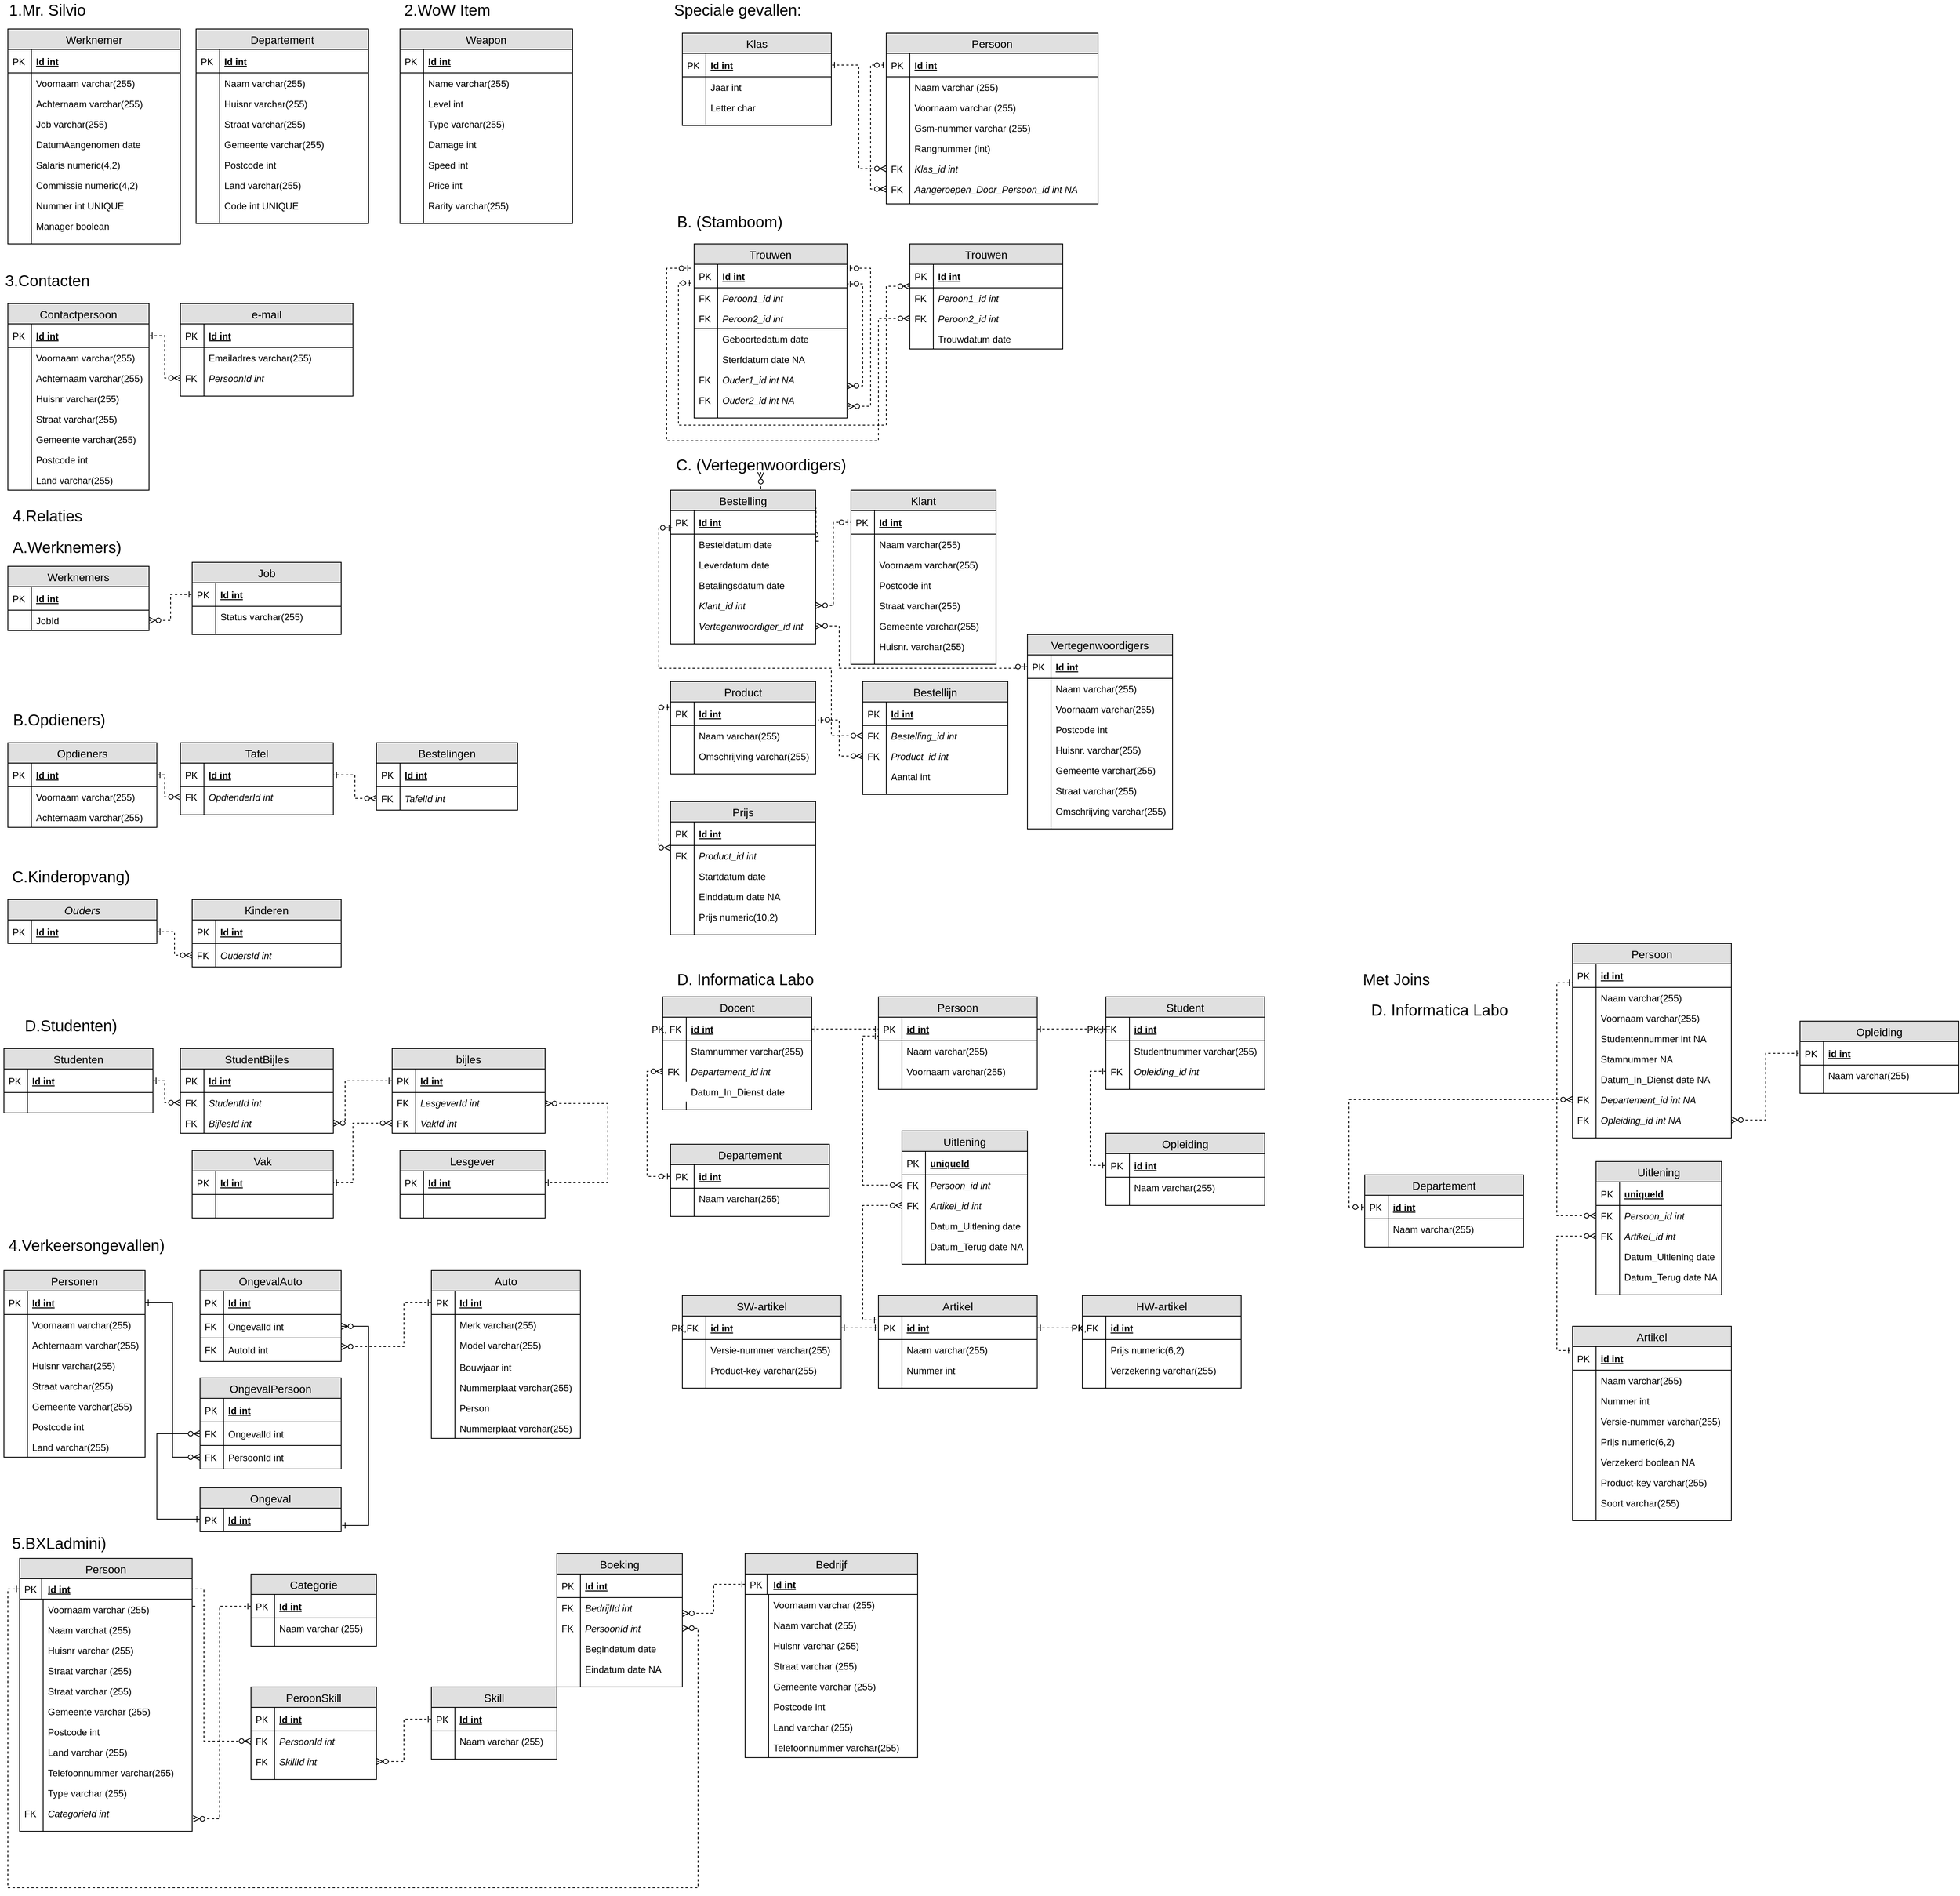 <mxfile version="12.7.4" type="github" pages="2">
  <diagram id="OCUyOiPCe35t8P-6N7s-" name="Page-1">
    <mxGraphModel dx="1422" dy="791" grid="1" gridSize="10" guides="1" tooltips="1" connect="1" arrows="1" fold="1" page="1" pageScale="1" pageWidth="850" pageHeight="1100" math="0" shadow="0">
      <root>
        <mxCell id="0" />
        <mxCell id="1" parent="0" />
        <mxCell id="8z-_S1Eb2cFM75carpd7-1" value="&lt;font style=&quot;font-size: 20px&quot;&gt;1.Mr. Silvio&lt;/font&gt;" style="text;html=1;align=center;verticalAlign=middle;resizable=0;points=[];autosize=1;" parent="1" vertex="1">
          <mxGeometry x="15" y="10" width="110" height="20" as="geometry" />
        </mxCell>
        <mxCell id="8z-_S1Eb2cFM75carpd7-2" value="&lt;font style=&quot;font-size: 20px&quot;&gt;Speciale gevallen:&lt;/font&gt;&lt;font style=&quot;font-size: 20px&quot;&gt;&lt;br&gt;&lt;/font&gt;" style="text;html=1;align=center;verticalAlign=middle;resizable=0;points=[];autosize=1;" parent="1" vertex="1">
          <mxGeometry x="860" y="10" width="180" height="20" as="geometry" />
        </mxCell>
        <mxCell id="8z-_S1Eb2cFM75carpd7-3" value="Werknemer" style="swimlane;fontStyle=0;childLayout=stackLayout;horizontal=1;startSize=26;fillColor=#e0e0e0;horizontalStack=0;resizeParent=1;resizeParentMax=0;resizeLast=0;collapsible=1;marginBottom=0;swimlaneFillColor=#ffffff;align=center;fontSize=14;" parent="1" vertex="1">
          <mxGeometry x="20" y="45" width="220" height="274" as="geometry">
            <mxRectangle x="20" y="20" width="70" height="26" as="alternateBounds" />
          </mxGeometry>
        </mxCell>
        <mxCell id="8z-_S1Eb2cFM75carpd7-4" value="Id int" style="shape=partialRectangle;top=0;left=0;right=0;bottom=1;align=left;verticalAlign=middle;fillColor=none;spacingLeft=34;spacingRight=4;overflow=hidden;rotatable=0;points=[[0,0.5],[1,0.5]];portConstraint=eastwest;dropTarget=0;fontStyle=5;fontSize=12;" parent="8z-_S1Eb2cFM75carpd7-3" vertex="1">
          <mxGeometry y="26" width="220" height="30" as="geometry" />
        </mxCell>
        <mxCell id="8z-_S1Eb2cFM75carpd7-5" value="PK" style="shape=partialRectangle;top=0;left=0;bottom=0;fillColor=none;align=left;verticalAlign=middle;spacingLeft=4;spacingRight=4;overflow=hidden;rotatable=0;points=[];portConstraint=eastwest;part=1;fontSize=12;" parent="8z-_S1Eb2cFM75carpd7-4" vertex="1" connectable="0">
          <mxGeometry width="30" height="30" as="geometry" />
        </mxCell>
        <mxCell id="8z-_S1Eb2cFM75carpd7-6" value="Voornaam varchar(255) " style="shape=partialRectangle;top=0;left=0;right=0;bottom=0;align=left;verticalAlign=top;fillColor=none;spacingLeft=34;spacingRight=4;overflow=hidden;rotatable=0;points=[[0,0.5],[1,0.5]];portConstraint=eastwest;dropTarget=0;fontSize=12;" parent="8z-_S1Eb2cFM75carpd7-3" vertex="1">
          <mxGeometry y="56" width="220" height="26" as="geometry" />
        </mxCell>
        <mxCell id="8z-_S1Eb2cFM75carpd7-7" value="" style="shape=partialRectangle;top=0;left=0;bottom=0;fillColor=none;align=left;verticalAlign=top;spacingLeft=4;spacingRight=4;overflow=hidden;rotatable=0;points=[];portConstraint=eastwest;part=1;fontSize=12;" parent="8z-_S1Eb2cFM75carpd7-6" vertex="1" connectable="0">
          <mxGeometry width="30" height="26" as="geometry" />
        </mxCell>
        <mxCell id="8z-_S1Eb2cFM75carpd7-8" value="Achternaam varchar(255)" style="shape=partialRectangle;top=0;left=0;right=0;bottom=0;align=left;verticalAlign=top;fillColor=none;spacingLeft=34;spacingRight=4;overflow=hidden;rotatable=0;points=[[0,0.5],[1,0.5]];portConstraint=eastwest;dropTarget=0;fontSize=12;" parent="8z-_S1Eb2cFM75carpd7-3" vertex="1">
          <mxGeometry y="82" width="220" height="26" as="geometry" />
        </mxCell>
        <mxCell id="8z-_S1Eb2cFM75carpd7-9" value="" style="shape=partialRectangle;top=0;left=0;bottom=0;fillColor=none;align=left;verticalAlign=top;spacingLeft=4;spacingRight=4;overflow=hidden;rotatable=0;points=[];portConstraint=eastwest;part=1;fontSize=12;" parent="8z-_S1Eb2cFM75carpd7-8" vertex="1" connectable="0">
          <mxGeometry width="30" height="26" as="geometry" />
        </mxCell>
        <mxCell id="8z-_S1Eb2cFM75carpd7-10" value="Job varchar(255)" style="shape=partialRectangle;top=0;left=0;right=0;bottom=0;align=left;verticalAlign=top;fillColor=none;spacingLeft=34;spacingRight=4;overflow=hidden;rotatable=0;points=[[0,0.5],[1,0.5]];portConstraint=eastwest;dropTarget=0;fontSize=12;" parent="8z-_S1Eb2cFM75carpd7-3" vertex="1">
          <mxGeometry y="108" width="220" height="26" as="geometry" />
        </mxCell>
        <mxCell id="8z-_S1Eb2cFM75carpd7-11" value="" style="shape=partialRectangle;top=0;left=0;bottom=0;fillColor=none;align=left;verticalAlign=top;spacingLeft=4;spacingRight=4;overflow=hidden;rotatable=0;points=[];portConstraint=eastwest;part=1;fontSize=12;" parent="8z-_S1Eb2cFM75carpd7-10" vertex="1" connectable="0">
          <mxGeometry width="30" height="26" as="geometry" />
        </mxCell>
        <mxCell id="8z-_S1Eb2cFM75carpd7-12" value="DatumAangenomen date" style="shape=partialRectangle;top=0;left=0;right=0;bottom=0;align=left;verticalAlign=top;fillColor=none;spacingLeft=34;spacingRight=4;overflow=hidden;rotatable=0;points=[[0,0.5],[1,0.5]];portConstraint=eastwest;dropTarget=0;fontSize=12;fontStyle=0" parent="8z-_S1Eb2cFM75carpd7-3" vertex="1">
          <mxGeometry y="134" width="220" height="26" as="geometry" />
        </mxCell>
        <mxCell id="8z-_S1Eb2cFM75carpd7-13" value="" style="shape=partialRectangle;top=0;left=0;bottom=0;fillColor=none;align=left;verticalAlign=top;spacingLeft=4;spacingRight=4;overflow=hidden;rotatable=0;points=[];portConstraint=eastwest;part=1;fontSize=12;fontStyle=0" parent="8z-_S1Eb2cFM75carpd7-12" vertex="1" connectable="0">
          <mxGeometry width="30" height="26" as="geometry" />
        </mxCell>
        <mxCell id="8z-_S1Eb2cFM75carpd7-14" value="Salaris numeric(4,2)" style="shape=partialRectangle;top=0;left=0;right=0;bottom=0;align=left;verticalAlign=top;fillColor=none;spacingLeft=34;spacingRight=4;overflow=hidden;rotatable=0;points=[[0,0.5],[1,0.5]];portConstraint=eastwest;dropTarget=0;fontSize=12;fontStyle=0" parent="8z-_S1Eb2cFM75carpd7-3" vertex="1">
          <mxGeometry y="160" width="220" height="26" as="geometry" />
        </mxCell>
        <mxCell id="8z-_S1Eb2cFM75carpd7-15" value="" style="shape=partialRectangle;top=0;left=0;bottom=0;fillColor=none;align=left;verticalAlign=top;spacingLeft=4;spacingRight=4;overflow=hidden;rotatable=0;points=[];portConstraint=eastwest;part=1;fontSize=12;fontStyle=0" parent="8z-_S1Eb2cFM75carpd7-14" vertex="1" connectable="0">
          <mxGeometry width="30" height="26" as="geometry" />
        </mxCell>
        <mxCell id="8z-_S1Eb2cFM75carpd7-16" value="Commissie numeric(4,2)" style="shape=partialRectangle;top=0;left=0;right=0;bottom=0;align=left;verticalAlign=top;fillColor=none;spacingLeft=34;spacingRight=4;overflow=hidden;rotatable=0;points=[[0,0.5],[1,0.5]];portConstraint=eastwest;dropTarget=0;fontSize=12;fontStyle=0" parent="8z-_S1Eb2cFM75carpd7-3" vertex="1">
          <mxGeometry y="186" width="220" height="26" as="geometry" />
        </mxCell>
        <mxCell id="8z-_S1Eb2cFM75carpd7-17" value="" style="shape=partialRectangle;top=0;left=0;bottom=0;fillColor=none;align=left;verticalAlign=top;spacingLeft=4;spacingRight=4;overflow=hidden;rotatable=0;points=[];portConstraint=eastwest;part=1;fontSize=12;fontStyle=0" parent="8z-_S1Eb2cFM75carpd7-16" vertex="1" connectable="0">
          <mxGeometry width="30" height="26" as="geometry" />
        </mxCell>
        <mxCell id="8z-_S1Eb2cFM75carpd7-18" value="Nummer int UNIQUE" style="shape=partialRectangle;top=0;left=0;right=0;bottom=0;align=left;verticalAlign=top;fillColor=none;spacingLeft=34;spacingRight=4;overflow=hidden;rotatable=0;points=[[0,0.5],[1,0.5]];portConstraint=eastwest;dropTarget=0;fontSize=12;fontStyle=0" parent="8z-_S1Eb2cFM75carpd7-3" vertex="1">
          <mxGeometry y="212" width="220" height="26" as="geometry" />
        </mxCell>
        <mxCell id="8z-_S1Eb2cFM75carpd7-19" value="" style="shape=partialRectangle;top=0;left=0;bottom=0;fillColor=none;align=left;verticalAlign=top;spacingLeft=4;spacingRight=4;overflow=hidden;rotatable=0;points=[];portConstraint=eastwest;part=1;fontSize=12;fontStyle=0" parent="8z-_S1Eb2cFM75carpd7-18" vertex="1" connectable="0">
          <mxGeometry width="30" height="26" as="geometry" />
        </mxCell>
        <mxCell id="8z-_S1Eb2cFM75carpd7-20" value="Manager boolean" style="shape=partialRectangle;top=0;left=0;right=0;bottom=0;align=left;verticalAlign=top;fillColor=none;spacingLeft=34;spacingRight=4;overflow=hidden;rotatable=0;points=[[0,0.5],[1,0.5]];portConstraint=eastwest;dropTarget=0;fontSize=12;fontStyle=0" parent="8z-_S1Eb2cFM75carpd7-3" vertex="1">
          <mxGeometry y="238" width="220" height="26" as="geometry" />
        </mxCell>
        <mxCell id="8z-_S1Eb2cFM75carpd7-21" value="" style="shape=partialRectangle;top=0;left=0;bottom=0;fillColor=none;align=left;verticalAlign=top;spacingLeft=4;spacingRight=4;overflow=hidden;rotatable=0;points=[];portConstraint=eastwest;part=1;fontSize=12;fontStyle=0" parent="8z-_S1Eb2cFM75carpd7-20" vertex="1" connectable="0">
          <mxGeometry width="30" height="26" as="geometry" />
        </mxCell>
        <mxCell id="8z-_S1Eb2cFM75carpd7-22" value="" style="shape=partialRectangle;top=0;left=0;right=0;bottom=0;align=left;verticalAlign=top;fillColor=none;spacingLeft=34;spacingRight=4;overflow=hidden;rotatable=0;points=[[0,0.5],[1,0.5]];portConstraint=eastwest;dropTarget=0;fontSize=12;" parent="8z-_S1Eb2cFM75carpd7-3" vertex="1">
          <mxGeometry y="264" width="220" height="10" as="geometry" />
        </mxCell>
        <mxCell id="8z-_S1Eb2cFM75carpd7-23" value="" style="shape=partialRectangle;top=0;left=0;bottom=0;fillColor=none;align=left;verticalAlign=top;spacingLeft=4;spacingRight=4;overflow=hidden;rotatable=0;points=[];portConstraint=eastwest;part=1;fontSize=12;" parent="8z-_S1Eb2cFM75carpd7-22" vertex="1" connectable="0">
          <mxGeometry width="30" height="10" as="geometry" />
        </mxCell>
        <mxCell id="8z-_S1Eb2cFM75carpd7-24" value="Departement" style="swimlane;fontStyle=0;childLayout=stackLayout;horizontal=1;startSize=26;fillColor=#e0e0e0;horizontalStack=0;resizeParent=1;resizeParentMax=0;resizeLast=0;collapsible=1;marginBottom=0;swimlaneFillColor=#ffffff;align=center;fontSize=14;" parent="1" vertex="1">
          <mxGeometry x="260" y="45" width="220" height="248" as="geometry">
            <mxRectangle x="20" y="20" width="70" height="26" as="alternateBounds" />
          </mxGeometry>
        </mxCell>
        <mxCell id="8z-_S1Eb2cFM75carpd7-25" value="Id int" style="shape=partialRectangle;top=0;left=0;right=0;bottom=1;align=left;verticalAlign=middle;fillColor=none;spacingLeft=34;spacingRight=4;overflow=hidden;rotatable=0;points=[[0,0.5],[1,0.5]];portConstraint=eastwest;dropTarget=0;fontStyle=5;fontSize=12;" parent="8z-_S1Eb2cFM75carpd7-24" vertex="1">
          <mxGeometry y="26" width="220" height="30" as="geometry" />
        </mxCell>
        <mxCell id="8z-_S1Eb2cFM75carpd7-26" value="PK" style="shape=partialRectangle;top=0;left=0;bottom=0;fillColor=none;align=left;verticalAlign=middle;spacingLeft=4;spacingRight=4;overflow=hidden;rotatable=0;points=[];portConstraint=eastwest;part=1;fontSize=12;" parent="8z-_S1Eb2cFM75carpd7-25" vertex="1" connectable="0">
          <mxGeometry width="30" height="30" as="geometry" />
        </mxCell>
        <mxCell id="8z-_S1Eb2cFM75carpd7-27" value="Naam varchar(255) " style="shape=partialRectangle;top=0;left=0;right=0;bottom=0;align=left;verticalAlign=top;fillColor=none;spacingLeft=34;spacingRight=4;overflow=hidden;rotatable=0;points=[[0,0.5],[1,0.5]];portConstraint=eastwest;dropTarget=0;fontSize=12;" parent="8z-_S1Eb2cFM75carpd7-24" vertex="1">
          <mxGeometry y="56" width="220" height="26" as="geometry" />
        </mxCell>
        <mxCell id="8z-_S1Eb2cFM75carpd7-28" value="" style="shape=partialRectangle;top=0;left=0;bottom=0;fillColor=none;align=left;verticalAlign=top;spacingLeft=4;spacingRight=4;overflow=hidden;rotatable=0;points=[];portConstraint=eastwest;part=1;fontSize=12;" parent="8z-_S1Eb2cFM75carpd7-27" vertex="1" connectable="0">
          <mxGeometry width="30" height="26" as="geometry" />
        </mxCell>
        <mxCell id="8z-_S1Eb2cFM75carpd7-29" value="Huisnr varchar(255)" style="shape=partialRectangle;top=0;left=0;right=0;bottom=0;align=left;verticalAlign=top;fillColor=none;spacingLeft=34;spacingRight=4;overflow=hidden;rotatable=0;points=[[0,0.5],[1,0.5]];portConstraint=eastwest;dropTarget=0;fontSize=12;" parent="8z-_S1Eb2cFM75carpd7-24" vertex="1">
          <mxGeometry y="82" width="220" height="26" as="geometry" />
        </mxCell>
        <mxCell id="8z-_S1Eb2cFM75carpd7-30" value="" style="shape=partialRectangle;top=0;left=0;bottom=0;fillColor=none;align=left;verticalAlign=top;spacingLeft=4;spacingRight=4;overflow=hidden;rotatable=0;points=[];portConstraint=eastwest;part=1;fontSize=12;" parent="8z-_S1Eb2cFM75carpd7-29" vertex="1" connectable="0">
          <mxGeometry width="30" height="26" as="geometry" />
        </mxCell>
        <mxCell id="8z-_S1Eb2cFM75carpd7-31" value="Straat varchar(255)" style="shape=partialRectangle;top=0;left=0;right=0;bottom=0;align=left;verticalAlign=top;fillColor=none;spacingLeft=34;spacingRight=4;overflow=hidden;rotatable=0;points=[[0,0.5],[1,0.5]];portConstraint=eastwest;dropTarget=0;fontSize=12;" parent="8z-_S1Eb2cFM75carpd7-24" vertex="1">
          <mxGeometry y="108" width="220" height="26" as="geometry" />
        </mxCell>
        <mxCell id="8z-_S1Eb2cFM75carpd7-32" value="" style="shape=partialRectangle;top=0;left=0;bottom=0;fillColor=none;align=left;verticalAlign=top;spacingLeft=4;spacingRight=4;overflow=hidden;rotatable=0;points=[];portConstraint=eastwest;part=1;fontSize=12;" parent="8z-_S1Eb2cFM75carpd7-31" vertex="1" connectable="0">
          <mxGeometry width="30" height="26" as="geometry" />
        </mxCell>
        <mxCell id="8z-_S1Eb2cFM75carpd7-33" value="Gemeente varchar(255)" style="shape=partialRectangle;top=0;left=0;right=0;bottom=0;align=left;verticalAlign=top;fillColor=none;spacingLeft=34;spacingRight=4;overflow=hidden;rotatable=0;points=[[0,0.5],[1,0.5]];portConstraint=eastwest;dropTarget=0;fontSize=12;fontStyle=0" parent="8z-_S1Eb2cFM75carpd7-24" vertex="1">
          <mxGeometry y="134" width="220" height="26" as="geometry" />
        </mxCell>
        <mxCell id="8z-_S1Eb2cFM75carpd7-34" value="" style="shape=partialRectangle;top=0;left=0;bottom=0;fillColor=none;align=left;verticalAlign=top;spacingLeft=4;spacingRight=4;overflow=hidden;rotatable=0;points=[];portConstraint=eastwest;part=1;fontSize=12;fontStyle=0" parent="8z-_S1Eb2cFM75carpd7-33" vertex="1" connectable="0">
          <mxGeometry width="30" height="26" as="geometry" />
        </mxCell>
        <mxCell id="8z-_S1Eb2cFM75carpd7-35" value="Postcode int" style="shape=partialRectangle;top=0;left=0;right=0;bottom=0;align=left;verticalAlign=top;fillColor=none;spacingLeft=34;spacingRight=4;overflow=hidden;rotatable=0;points=[[0,0.5],[1,0.5]];portConstraint=eastwest;dropTarget=0;fontSize=12;fontStyle=0" parent="8z-_S1Eb2cFM75carpd7-24" vertex="1">
          <mxGeometry y="160" width="220" height="26" as="geometry" />
        </mxCell>
        <mxCell id="8z-_S1Eb2cFM75carpd7-36" value="" style="shape=partialRectangle;top=0;left=0;bottom=0;fillColor=none;align=left;verticalAlign=top;spacingLeft=4;spacingRight=4;overflow=hidden;rotatable=0;points=[];portConstraint=eastwest;part=1;fontSize=12;fontStyle=0" parent="8z-_S1Eb2cFM75carpd7-35" vertex="1" connectable="0">
          <mxGeometry width="30" height="26" as="geometry" />
        </mxCell>
        <mxCell id="8z-_S1Eb2cFM75carpd7-37" value="Land varchar(255)" style="shape=partialRectangle;top=0;left=0;right=0;bottom=0;align=left;verticalAlign=top;fillColor=none;spacingLeft=34;spacingRight=4;overflow=hidden;rotatable=0;points=[[0,0.5],[1,0.5]];portConstraint=eastwest;dropTarget=0;fontSize=12;fontStyle=0" parent="8z-_S1Eb2cFM75carpd7-24" vertex="1">
          <mxGeometry y="186" width="220" height="26" as="geometry" />
        </mxCell>
        <mxCell id="8z-_S1Eb2cFM75carpd7-38" value="" style="shape=partialRectangle;top=0;left=0;bottom=0;fillColor=none;align=left;verticalAlign=top;spacingLeft=4;spacingRight=4;overflow=hidden;rotatable=0;points=[];portConstraint=eastwest;part=1;fontSize=12;fontStyle=0" parent="8z-_S1Eb2cFM75carpd7-37" vertex="1" connectable="0">
          <mxGeometry width="30" height="26" as="geometry" />
        </mxCell>
        <mxCell id="8z-_S1Eb2cFM75carpd7-39" value="Code int UNIQUE" style="shape=partialRectangle;top=0;left=0;right=0;bottom=0;align=left;verticalAlign=top;fillColor=none;spacingLeft=34;spacingRight=4;overflow=hidden;rotatable=0;points=[[0,0.5],[1,0.5]];portConstraint=eastwest;dropTarget=0;fontSize=12;fontStyle=0" parent="8z-_S1Eb2cFM75carpd7-24" vertex="1">
          <mxGeometry y="212" width="220" height="26" as="geometry" />
        </mxCell>
        <mxCell id="8z-_S1Eb2cFM75carpd7-40" value="" style="shape=partialRectangle;top=0;left=0;bottom=0;fillColor=none;align=left;verticalAlign=top;spacingLeft=4;spacingRight=4;overflow=hidden;rotatable=0;points=[];portConstraint=eastwest;part=1;fontSize=12;fontStyle=0" parent="8z-_S1Eb2cFM75carpd7-39" vertex="1" connectable="0">
          <mxGeometry width="30" height="26" as="geometry" />
        </mxCell>
        <mxCell id="8z-_S1Eb2cFM75carpd7-41" value="" style="shape=partialRectangle;top=0;left=0;right=0;bottom=0;align=left;verticalAlign=top;fillColor=none;spacingLeft=34;spacingRight=4;overflow=hidden;rotatable=0;points=[[0,0.5],[1,0.5]];portConstraint=eastwest;dropTarget=0;fontSize=12;" parent="8z-_S1Eb2cFM75carpd7-24" vertex="1">
          <mxGeometry y="238" width="220" height="10" as="geometry" />
        </mxCell>
        <mxCell id="8z-_S1Eb2cFM75carpd7-42" value="" style="shape=partialRectangle;top=0;left=0;bottom=0;fillColor=none;align=left;verticalAlign=top;spacingLeft=4;spacingRight=4;overflow=hidden;rotatable=0;points=[];portConstraint=eastwest;part=1;fontSize=12;" parent="8z-_S1Eb2cFM75carpd7-41" vertex="1" connectable="0">
          <mxGeometry width="30" height="10" as="geometry" />
        </mxCell>
        <mxCell id="8z-_S1Eb2cFM75carpd7-43" value="Weapon" style="swimlane;fontStyle=0;childLayout=stackLayout;horizontal=1;startSize=26;fillColor=#e0e0e0;horizontalStack=0;resizeParent=1;resizeParentMax=0;resizeLast=0;collapsible=1;marginBottom=0;swimlaneFillColor=#ffffff;align=center;fontSize=14;" parent="1" vertex="1">
          <mxGeometry x="520" y="45" width="220" height="248" as="geometry">
            <mxRectangle x="20" y="20" width="70" height="26" as="alternateBounds" />
          </mxGeometry>
        </mxCell>
        <mxCell id="8z-_S1Eb2cFM75carpd7-44" value="Id int" style="shape=partialRectangle;top=0;left=0;right=0;bottom=1;align=left;verticalAlign=middle;fillColor=none;spacingLeft=34;spacingRight=4;overflow=hidden;rotatable=0;points=[[0,0.5],[1,0.5]];portConstraint=eastwest;dropTarget=0;fontStyle=5;fontSize=12;" parent="8z-_S1Eb2cFM75carpd7-43" vertex="1">
          <mxGeometry y="26" width="220" height="30" as="geometry" />
        </mxCell>
        <mxCell id="8z-_S1Eb2cFM75carpd7-45" value="PK" style="shape=partialRectangle;top=0;left=0;bottom=0;fillColor=none;align=left;verticalAlign=middle;spacingLeft=4;spacingRight=4;overflow=hidden;rotatable=0;points=[];portConstraint=eastwest;part=1;fontSize=12;" parent="8z-_S1Eb2cFM75carpd7-44" vertex="1" connectable="0">
          <mxGeometry width="30" height="30" as="geometry" />
        </mxCell>
        <mxCell id="8z-_S1Eb2cFM75carpd7-46" value="Name varchar(255) " style="shape=partialRectangle;top=0;left=0;right=0;bottom=0;align=left;verticalAlign=top;fillColor=none;spacingLeft=34;spacingRight=4;overflow=hidden;rotatable=0;points=[[0,0.5],[1,0.5]];portConstraint=eastwest;dropTarget=0;fontSize=12;" parent="8z-_S1Eb2cFM75carpd7-43" vertex="1">
          <mxGeometry y="56" width="220" height="26" as="geometry" />
        </mxCell>
        <mxCell id="8z-_S1Eb2cFM75carpd7-47" value="" style="shape=partialRectangle;top=0;left=0;bottom=0;fillColor=none;align=left;verticalAlign=top;spacingLeft=4;spacingRight=4;overflow=hidden;rotatable=0;points=[];portConstraint=eastwest;part=1;fontSize=12;" parent="8z-_S1Eb2cFM75carpd7-46" vertex="1" connectable="0">
          <mxGeometry width="30" height="26" as="geometry" />
        </mxCell>
        <mxCell id="8z-_S1Eb2cFM75carpd7-48" value="Level int" style="shape=partialRectangle;top=0;left=0;right=0;bottom=0;align=left;verticalAlign=top;fillColor=none;spacingLeft=34;spacingRight=4;overflow=hidden;rotatable=0;points=[[0,0.5],[1,0.5]];portConstraint=eastwest;dropTarget=0;fontSize=12;" parent="8z-_S1Eb2cFM75carpd7-43" vertex="1">
          <mxGeometry y="82" width="220" height="26" as="geometry" />
        </mxCell>
        <mxCell id="8z-_S1Eb2cFM75carpd7-49" value="" style="shape=partialRectangle;top=0;left=0;bottom=0;fillColor=none;align=left;verticalAlign=top;spacingLeft=4;spacingRight=4;overflow=hidden;rotatable=0;points=[];portConstraint=eastwest;part=1;fontSize=12;" parent="8z-_S1Eb2cFM75carpd7-48" vertex="1" connectable="0">
          <mxGeometry width="30" height="26" as="geometry" />
        </mxCell>
        <mxCell id="8z-_S1Eb2cFM75carpd7-50" value="Type varchar(255)" style="shape=partialRectangle;top=0;left=0;right=0;bottom=0;align=left;verticalAlign=top;fillColor=none;spacingLeft=34;spacingRight=4;overflow=hidden;rotatable=0;points=[[0,0.5],[1,0.5]];portConstraint=eastwest;dropTarget=0;fontSize=12;" parent="8z-_S1Eb2cFM75carpd7-43" vertex="1">
          <mxGeometry y="108" width="220" height="26" as="geometry" />
        </mxCell>
        <mxCell id="8z-_S1Eb2cFM75carpd7-51" value="" style="shape=partialRectangle;top=0;left=0;bottom=0;fillColor=none;align=left;verticalAlign=top;spacingLeft=4;spacingRight=4;overflow=hidden;rotatable=0;points=[];portConstraint=eastwest;part=1;fontSize=12;" parent="8z-_S1Eb2cFM75carpd7-50" vertex="1" connectable="0">
          <mxGeometry width="30" height="26" as="geometry" />
        </mxCell>
        <mxCell id="8z-_S1Eb2cFM75carpd7-52" value="Damage int" style="shape=partialRectangle;top=0;left=0;right=0;bottom=0;align=left;verticalAlign=top;fillColor=none;spacingLeft=34;spacingRight=4;overflow=hidden;rotatable=0;points=[[0,0.5],[1,0.5]];portConstraint=eastwest;dropTarget=0;fontSize=12;fontStyle=0" parent="8z-_S1Eb2cFM75carpd7-43" vertex="1">
          <mxGeometry y="134" width="220" height="26" as="geometry" />
        </mxCell>
        <mxCell id="8z-_S1Eb2cFM75carpd7-53" value="" style="shape=partialRectangle;top=0;left=0;bottom=0;fillColor=none;align=left;verticalAlign=top;spacingLeft=4;spacingRight=4;overflow=hidden;rotatable=0;points=[];portConstraint=eastwest;part=1;fontSize=12;fontStyle=0" parent="8z-_S1Eb2cFM75carpd7-52" vertex="1" connectable="0">
          <mxGeometry width="30" height="26" as="geometry" />
        </mxCell>
        <mxCell id="8z-_S1Eb2cFM75carpd7-54" value="Speed int" style="shape=partialRectangle;top=0;left=0;right=0;bottom=0;align=left;verticalAlign=top;fillColor=none;spacingLeft=34;spacingRight=4;overflow=hidden;rotatable=0;points=[[0,0.5],[1,0.5]];portConstraint=eastwest;dropTarget=0;fontSize=12;fontStyle=0" parent="8z-_S1Eb2cFM75carpd7-43" vertex="1">
          <mxGeometry y="160" width="220" height="26" as="geometry" />
        </mxCell>
        <mxCell id="8z-_S1Eb2cFM75carpd7-55" value="" style="shape=partialRectangle;top=0;left=0;bottom=0;fillColor=none;align=left;verticalAlign=top;spacingLeft=4;spacingRight=4;overflow=hidden;rotatable=0;points=[];portConstraint=eastwest;part=1;fontSize=12;fontStyle=0" parent="8z-_S1Eb2cFM75carpd7-54" vertex="1" connectable="0">
          <mxGeometry width="30" height="26" as="geometry" />
        </mxCell>
        <mxCell id="8z-_S1Eb2cFM75carpd7-56" value="Price int" style="shape=partialRectangle;top=0;left=0;right=0;bottom=0;align=left;verticalAlign=top;fillColor=none;spacingLeft=34;spacingRight=4;overflow=hidden;rotatable=0;points=[[0,0.5],[1,0.5]];portConstraint=eastwest;dropTarget=0;fontSize=12;fontStyle=0" parent="8z-_S1Eb2cFM75carpd7-43" vertex="1">
          <mxGeometry y="186" width="220" height="26" as="geometry" />
        </mxCell>
        <mxCell id="8z-_S1Eb2cFM75carpd7-57" value="" style="shape=partialRectangle;top=0;left=0;bottom=0;fillColor=none;align=left;verticalAlign=top;spacingLeft=4;spacingRight=4;overflow=hidden;rotatable=0;points=[];portConstraint=eastwest;part=1;fontSize=12;fontStyle=0" parent="8z-_S1Eb2cFM75carpd7-56" vertex="1" connectable="0">
          <mxGeometry width="30" height="26" as="geometry" />
        </mxCell>
        <mxCell id="8z-_S1Eb2cFM75carpd7-58" value="Rarity varchar(255)" style="shape=partialRectangle;top=0;left=0;right=0;bottom=0;align=left;verticalAlign=top;fillColor=none;spacingLeft=34;spacingRight=4;overflow=hidden;rotatable=0;points=[[0,0.5],[1,0.5]];portConstraint=eastwest;dropTarget=0;fontSize=12;fontStyle=0" parent="8z-_S1Eb2cFM75carpd7-43" vertex="1">
          <mxGeometry y="212" width="220" height="26" as="geometry" />
        </mxCell>
        <mxCell id="8z-_S1Eb2cFM75carpd7-59" value="" style="shape=partialRectangle;top=0;left=0;bottom=0;fillColor=none;align=left;verticalAlign=top;spacingLeft=4;spacingRight=4;overflow=hidden;rotatable=0;points=[];portConstraint=eastwest;part=1;fontSize=12;fontStyle=0" parent="8z-_S1Eb2cFM75carpd7-58" vertex="1" connectable="0">
          <mxGeometry width="30" height="26" as="geometry" />
        </mxCell>
        <mxCell id="8z-_S1Eb2cFM75carpd7-60" value="" style="shape=partialRectangle;top=0;left=0;right=0;bottom=0;align=left;verticalAlign=top;fillColor=none;spacingLeft=34;spacingRight=4;overflow=hidden;rotatable=0;points=[[0,0.5],[1,0.5]];portConstraint=eastwest;dropTarget=0;fontSize=12;" parent="8z-_S1Eb2cFM75carpd7-43" vertex="1">
          <mxGeometry y="238" width="220" height="10" as="geometry" />
        </mxCell>
        <mxCell id="8z-_S1Eb2cFM75carpd7-61" value="" style="shape=partialRectangle;top=0;left=0;bottom=0;fillColor=none;align=left;verticalAlign=top;spacingLeft=4;spacingRight=4;overflow=hidden;rotatable=0;points=[];portConstraint=eastwest;part=1;fontSize=12;" parent="8z-_S1Eb2cFM75carpd7-60" vertex="1" connectable="0">
          <mxGeometry width="30" height="10" as="geometry" />
        </mxCell>
        <mxCell id="8z-_S1Eb2cFM75carpd7-62" value="&lt;font style=&quot;font-size: 20px&quot;&gt;3.Contacten&lt;/font&gt;" style="text;html=1;align=center;verticalAlign=middle;resizable=0;points=[];autosize=1;" parent="1" vertex="1">
          <mxGeometry x="10" y="355" width="120" height="20" as="geometry" />
        </mxCell>
        <mxCell id="8z-_S1Eb2cFM75carpd7-63" value="Contactpersoon" style="swimlane;fontStyle=0;childLayout=stackLayout;horizontal=1;startSize=26;fillColor=#e0e0e0;horizontalStack=0;resizeParent=1;resizeParentMax=0;resizeLast=0;collapsible=1;marginBottom=0;swimlaneFillColor=#ffffff;align=center;fontSize=14;" parent="1" vertex="1">
          <mxGeometry x="20" y="395" width="180" height="238" as="geometry">
            <mxRectangle x="20" y="20" width="70" height="26" as="alternateBounds" />
          </mxGeometry>
        </mxCell>
        <mxCell id="8z-_S1Eb2cFM75carpd7-64" value="Id int" style="shape=partialRectangle;top=0;left=0;right=0;bottom=1;align=left;verticalAlign=middle;fillColor=none;spacingLeft=34;spacingRight=4;overflow=hidden;rotatable=0;points=[[0,0.5],[1,0.5]];portConstraint=eastwest;dropTarget=0;fontStyle=5;fontSize=12;" parent="8z-_S1Eb2cFM75carpd7-63" vertex="1">
          <mxGeometry y="26" width="180" height="30" as="geometry" />
        </mxCell>
        <mxCell id="8z-_S1Eb2cFM75carpd7-65" value="PK" style="shape=partialRectangle;top=0;left=0;bottom=0;fillColor=none;align=left;verticalAlign=middle;spacingLeft=4;spacingRight=4;overflow=hidden;rotatable=0;points=[];portConstraint=eastwest;part=1;fontSize=12;" parent="8z-_S1Eb2cFM75carpd7-64" vertex="1" connectable="0">
          <mxGeometry width="30" height="30" as="geometry" />
        </mxCell>
        <mxCell id="8z-_S1Eb2cFM75carpd7-66" value="Voornaam varchar(255) " style="shape=partialRectangle;top=0;left=0;right=0;bottom=0;align=left;verticalAlign=top;fillColor=none;spacingLeft=34;spacingRight=4;overflow=hidden;rotatable=0;points=[[0,0.5],[1,0.5]];portConstraint=eastwest;dropTarget=0;fontSize=12;" parent="8z-_S1Eb2cFM75carpd7-63" vertex="1">
          <mxGeometry y="56" width="180" height="26" as="geometry" />
        </mxCell>
        <mxCell id="8z-_S1Eb2cFM75carpd7-67" value="" style="shape=partialRectangle;top=0;left=0;bottom=0;fillColor=none;align=left;verticalAlign=top;spacingLeft=4;spacingRight=4;overflow=hidden;rotatable=0;points=[];portConstraint=eastwest;part=1;fontSize=12;" parent="8z-_S1Eb2cFM75carpd7-66" vertex="1" connectable="0">
          <mxGeometry width="30" height="26" as="geometry" />
        </mxCell>
        <mxCell id="8z-_S1Eb2cFM75carpd7-68" value="Achternaam varchar(255)" style="shape=partialRectangle;top=0;left=0;right=0;bottom=0;align=left;verticalAlign=top;fillColor=none;spacingLeft=34;spacingRight=4;overflow=hidden;rotatable=0;points=[[0,0.5],[1,0.5]];portConstraint=eastwest;dropTarget=0;fontSize=12;" parent="8z-_S1Eb2cFM75carpd7-63" vertex="1">
          <mxGeometry y="82" width="180" height="26" as="geometry" />
        </mxCell>
        <mxCell id="8z-_S1Eb2cFM75carpd7-69" value="" style="shape=partialRectangle;top=0;left=0;bottom=0;fillColor=none;align=left;verticalAlign=top;spacingLeft=4;spacingRight=4;overflow=hidden;rotatable=0;points=[];portConstraint=eastwest;part=1;fontSize=12;" parent="8z-_S1Eb2cFM75carpd7-68" vertex="1" connectable="0">
          <mxGeometry width="30" height="26" as="geometry" />
        </mxCell>
        <mxCell id="8z-_S1Eb2cFM75carpd7-70" value="Huisnr varchar(255)" style="shape=partialRectangle;top=0;left=0;right=0;bottom=0;align=left;verticalAlign=top;fillColor=none;spacingLeft=34;spacingRight=4;overflow=hidden;rotatable=0;points=[[0,0.5],[1,0.5]];portConstraint=eastwest;dropTarget=0;fontSize=12;" parent="8z-_S1Eb2cFM75carpd7-63" vertex="1">
          <mxGeometry y="108" width="180" height="26" as="geometry" />
        </mxCell>
        <mxCell id="8z-_S1Eb2cFM75carpd7-71" value="" style="shape=partialRectangle;top=0;left=0;bottom=0;fillColor=none;align=left;verticalAlign=top;spacingLeft=4;spacingRight=4;overflow=hidden;rotatable=0;points=[];portConstraint=eastwest;part=1;fontSize=12;" parent="8z-_S1Eb2cFM75carpd7-70" vertex="1" connectable="0">
          <mxGeometry width="30" height="26" as="geometry" />
        </mxCell>
        <mxCell id="8z-_S1Eb2cFM75carpd7-72" value="Straat varchar(255)" style="shape=partialRectangle;top=0;left=0;right=0;bottom=0;align=left;verticalAlign=top;fillColor=none;spacingLeft=34;spacingRight=4;overflow=hidden;rotatable=0;points=[[0,0.5],[1,0.5]];portConstraint=eastwest;dropTarget=0;fontSize=12;fontStyle=0" parent="8z-_S1Eb2cFM75carpd7-63" vertex="1">
          <mxGeometry y="134" width="180" height="26" as="geometry" />
        </mxCell>
        <mxCell id="8z-_S1Eb2cFM75carpd7-73" value="" style="shape=partialRectangle;top=0;left=0;bottom=0;fillColor=none;align=left;verticalAlign=top;spacingLeft=4;spacingRight=4;overflow=hidden;rotatable=0;points=[];portConstraint=eastwest;part=1;fontSize=12;fontStyle=0" parent="8z-_S1Eb2cFM75carpd7-72" vertex="1" connectable="0">
          <mxGeometry width="30" height="26" as="geometry" />
        </mxCell>
        <mxCell id="8z-_S1Eb2cFM75carpd7-74" value="Gemeente varchar(255)" style="shape=partialRectangle;top=0;left=0;right=0;bottom=0;align=left;verticalAlign=top;fillColor=none;spacingLeft=34;spacingRight=4;overflow=hidden;rotatable=0;points=[[0,0.5],[1,0.5]];portConstraint=eastwest;dropTarget=0;fontSize=12;fontStyle=0" parent="8z-_S1Eb2cFM75carpd7-63" vertex="1">
          <mxGeometry y="160" width="180" height="26" as="geometry" />
        </mxCell>
        <mxCell id="8z-_S1Eb2cFM75carpd7-75" value="" style="shape=partialRectangle;top=0;left=0;bottom=0;fillColor=none;align=left;verticalAlign=top;spacingLeft=4;spacingRight=4;overflow=hidden;rotatable=0;points=[];portConstraint=eastwest;part=1;fontSize=12;fontStyle=0" parent="8z-_S1Eb2cFM75carpd7-74" vertex="1" connectable="0">
          <mxGeometry width="30" height="26" as="geometry" />
        </mxCell>
        <mxCell id="8z-_S1Eb2cFM75carpd7-76" value="Postcode int " style="shape=partialRectangle;top=0;left=0;right=0;bottom=0;align=left;verticalAlign=top;fillColor=none;spacingLeft=34;spacingRight=4;overflow=hidden;rotatable=0;points=[[0,0.5],[1,0.5]];portConstraint=eastwest;dropTarget=0;fontSize=12;fontStyle=0" parent="8z-_S1Eb2cFM75carpd7-63" vertex="1">
          <mxGeometry y="186" width="180" height="26" as="geometry" />
        </mxCell>
        <mxCell id="8z-_S1Eb2cFM75carpd7-77" value="" style="shape=partialRectangle;top=0;left=0;bottom=0;fillColor=none;align=left;verticalAlign=top;spacingLeft=4;spacingRight=4;overflow=hidden;rotatable=0;points=[];portConstraint=eastwest;part=1;fontSize=12;fontStyle=0" parent="8z-_S1Eb2cFM75carpd7-76" vertex="1" connectable="0">
          <mxGeometry width="30" height="26" as="geometry" />
        </mxCell>
        <mxCell id="8z-_S1Eb2cFM75carpd7-78" value="Land varchar(255)" style="shape=partialRectangle;top=0;left=0;right=0;bottom=0;align=left;verticalAlign=top;fillColor=none;spacingLeft=34;spacingRight=4;overflow=hidden;rotatable=0;points=[[0,0.5],[1,0.5]];portConstraint=eastwest;dropTarget=0;fontSize=12;fontStyle=0" parent="8z-_S1Eb2cFM75carpd7-63" vertex="1">
          <mxGeometry y="212" width="180" height="26" as="geometry" />
        </mxCell>
        <mxCell id="8z-_S1Eb2cFM75carpd7-79" value="" style="shape=partialRectangle;top=0;left=0;bottom=0;fillColor=none;align=left;verticalAlign=top;spacingLeft=4;spacingRight=4;overflow=hidden;rotatable=0;points=[];portConstraint=eastwest;part=1;fontSize=12;fontStyle=0" parent="8z-_S1Eb2cFM75carpd7-78" vertex="1" connectable="0">
          <mxGeometry width="30" height="26" as="geometry" />
        </mxCell>
        <mxCell id="8z-_S1Eb2cFM75carpd7-80" value="e-mail" style="swimlane;fontStyle=0;childLayout=stackLayout;horizontal=1;startSize=26;fillColor=#e0e0e0;horizontalStack=0;resizeParent=1;resizeParentMax=0;resizeLast=0;collapsible=1;marginBottom=0;swimlaneFillColor=#ffffff;align=center;fontSize=14;" parent="1" vertex="1">
          <mxGeometry x="240" y="395" width="220" height="118" as="geometry">
            <mxRectangle x="20" y="20" width="70" height="26" as="alternateBounds" />
          </mxGeometry>
        </mxCell>
        <mxCell id="8z-_S1Eb2cFM75carpd7-81" value="Id int" style="shape=partialRectangle;top=0;left=0;right=0;bottom=1;align=left;verticalAlign=middle;fillColor=none;spacingLeft=34;spacingRight=4;overflow=hidden;rotatable=0;points=[[0,0.5],[1,0.5]];portConstraint=eastwest;dropTarget=0;fontStyle=5;fontSize=12;" parent="8z-_S1Eb2cFM75carpd7-80" vertex="1">
          <mxGeometry y="26" width="220" height="30" as="geometry" />
        </mxCell>
        <mxCell id="8z-_S1Eb2cFM75carpd7-82" value="PK" style="shape=partialRectangle;top=0;left=0;bottom=0;fillColor=none;align=left;verticalAlign=middle;spacingLeft=4;spacingRight=4;overflow=hidden;rotatable=0;points=[];portConstraint=eastwest;part=1;fontSize=12;" parent="8z-_S1Eb2cFM75carpd7-81" vertex="1" connectable="0">
          <mxGeometry width="30" height="30" as="geometry" />
        </mxCell>
        <mxCell id="8z-_S1Eb2cFM75carpd7-83" value="Emailadres varchar(255) " style="shape=partialRectangle;top=0;left=0;right=0;bottom=0;align=left;verticalAlign=top;fillColor=none;spacingLeft=34;spacingRight=4;overflow=hidden;rotatable=0;points=[[0,0.5],[1,0.5]];portConstraint=eastwest;dropTarget=0;fontSize=12;" parent="8z-_S1Eb2cFM75carpd7-80" vertex="1">
          <mxGeometry y="56" width="220" height="26" as="geometry" />
        </mxCell>
        <mxCell id="8z-_S1Eb2cFM75carpd7-84" value="" style="shape=partialRectangle;top=0;left=0;bottom=0;fillColor=none;align=left;verticalAlign=top;spacingLeft=4;spacingRight=4;overflow=hidden;rotatable=0;points=[];portConstraint=eastwest;part=1;fontSize=12;" parent="8z-_S1Eb2cFM75carpd7-83" vertex="1" connectable="0">
          <mxGeometry width="30" height="26" as="geometry" />
        </mxCell>
        <mxCell id="8z-_S1Eb2cFM75carpd7-85" value="PersoonId int" style="shape=partialRectangle;top=0;left=0;right=0;bottom=0;align=left;verticalAlign=top;fillColor=none;spacingLeft=34;spacingRight=4;overflow=hidden;rotatable=0;points=[[0,0.5],[1,0.5]];portConstraint=eastwest;dropTarget=0;fontSize=12;fontStyle=2" parent="8z-_S1Eb2cFM75carpd7-80" vertex="1">
          <mxGeometry y="82" width="220" height="26" as="geometry" />
        </mxCell>
        <mxCell id="8z-_S1Eb2cFM75carpd7-86" value="FK" style="shape=partialRectangle;top=0;left=0;bottom=0;fillColor=none;align=left;verticalAlign=top;spacingLeft=4;spacingRight=4;overflow=hidden;rotatable=0;points=[];portConstraint=eastwest;part=1;fontSize=12;" parent="8z-_S1Eb2cFM75carpd7-85" vertex="1" connectable="0">
          <mxGeometry width="30" height="26" as="geometry" />
        </mxCell>
        <mxCell id="8z-_S1Eb2cFM75carpd7-87" value="" style="shape=partialRectangle;top=0;left=0;right=0;bottom=0;align=left;verticalAlign=top;fillColor=none;spacingLeft=34;spacingRight=4;overflow=hidden;rotatable=0;points=[[0,0.5],[1,0.5]];portConstraint=eastwest;dropTarget=0;fontSize=12;" parent="8z-_S1Eb2cFM75carpd7-80" vertex="1">
          <mxGeometry y="108" width="220" height="10" as="geometry" />
        </mxCell>
        <mxCell id="8z-_S1Eb2cFM75carpd7-88" value="" style="shape=partialRectangle;top=0;left=0;bottom=0;fillColor=none;align=left;verticalAlign=top;spacingLeft=4;spacingRight=4;overflow=hidden;rotatable=0;points=[];portConstraint=eastwest;part=1;fontSize=12;" parent="8z-_S1Eb2cFM75carpd7-87" vertex="1" connectable="0">
          <mxGeometry width="30" height="10" as="geometry" />
        </mxCell>
        <mxCell id="8z-_S1Eb2cFM75carpd7-89" value="&lt;font style=&quot;font-size: 20px&quot;&gt;4.Relaties&lt;br&gt;&lt;/font&gt;" style="text;html=1;align=center;verticalAlign=middle;resizable=0;points=[];autosize=1;" parent="1" vertex="1">
          <mxGeometry x="20" y="655" width="100" height="20" as="geometry" />
        </mxCell>
        <mxCell id="8z-_S1Eb2cFM75carpd7-90" value="" style="edgeStyle=orthogonalEdgeStyle;rounded=0;orthogonalLoop=1;jettySize=auto;html=1;dashed=1;startArrow=ERzeroToMany;startFill=1;endArrow=ERone;endFill=0;exitX=1;exitY=0.5;exitDx=0;exitDy=0;" parent="1" source="8z-_S1Eb2cFM75carpd7-94" target="8z-_S1Eb2cFM75carpd7-99" edge="1">
          <mxGeometry relative="1" as="geometry" />
        </mxCell>
        <mxCell id="8z-_S1Eb2cFM75carpd7-91" value="Werknemers" style="swimlane;fontStyle=0;childLayout=stackLayout;horizontal=1;startSize=26;fillColor=#e0e0e0;horizontalStack=0;resizeParent=1;resizeParentMax=0;resizeLast=0;collapsible=1;marginBottom=0;swimlaneFillColor=#ffffff;align=center;fontSize=14;" parent="1" vertex="1">
          <mxGeometry x="20" y="730" width="180" height="82" as="geometry" />
        </mxCell>
        <mxCell id="8z-_S1Eb2cFM75carpd7-92" value="Id int" style="shape=partialRectangle;top=0;left=0;right=0;bottom=1;align=left;verticalAlign=middle;fillColor=none;spacingLeft=34;spacingRight=4;overflow=hidden;rotatable=0;points=[[0,0.5],[1,0.5]];portConstraint=eastwest;dropTarget=0;fontStyle=5;fontSize=12;" parent="8z-_S1Eb2cFM75carpd7-91" vertex="1">
          <mxGeometry y="26" width="180" height="30" as="geometry" />
        </mxCell>
        <mxCell id="8z-_S1Eb2cFM75carpd7-93" value="PK" style="shape=partialRectangle;top=0;left=0;bottom=0;fillColor=none;align=left;verticalAlign=middle;spacingLeft=4;spacingRight=4;overflow=hidden;rotatable=0;points=[];portConstraint=eastwest;part=1;fontSize=12;" parent="8z-_S1Eb2cFM75carpd7-92" vertex="1" connectable="0">
          <mxGeometry width="30" height="30" as="geometry" />
        </mxCell>
        <mxCell id="8z-_S1Eb2cFM75carpd7-94" value="JobId" style="shape=partialRectangle;top=0;left=0;right=0;bottom=0;align=left;verticalAlign=top;fillColor=none;spacingLeft=34;spacingRight=4;overflow=hidden;rotatable=0;points=[[0,0.5],[1,0.5]];portConstraint=eastwest;dropTarget=0;fontSize=12;" parent="8z-_S1Eb2cFM75carpd7-91" vertex="1">
          <mxGeometry y="56" width="180" height="26" as="geometry" />
        </mxCell>
        <mxCell id="8z-_S1Eb2cFM75carpd7-95" value="" style="shape=partialRectangle;top=0;left=0;bottom=0;fillColor=none;align=left;verticalAlign=top;spacingLeft=4;spacingRight=4;overflow=hidden;rotatable=0;points=[];portConstraint=eastwest;part=1;fontSize=12;" parent="8z-_S1Eb2cFM75carpd7-94" vertex="1" connectable="0">
          <mxGeometry width="30" height="26" as="geometry" />
        </mxCell>
        <mxCell id="8z-_S1Eb2cFM75carpd7-96" value="&lt;font style=&quot;font-size: 20px&quot;&gt;A.Werknemers)&lt;br&gt;&lt;/font&gt;" style="text;html=1;align=center;verticalAlign=middle;resizable=0;points=[];autosize=1;" parent="1" vertex="1">
          <mxGeometry x="20" y="695" width="150" height="20" as="geometry" />
        </mxCell>
        <mxCell id="8z-_S1Eb2cFM75carpd7-97" value="" style="edgeStyle=orthogonalEdgeStyle;rounded=0;orthogonalLoop=1;jettySize=auto;html=1;startArrow=ERzeroToMany;startFill=1;endArrow=ERone;endFill=0;entryX=1;entryY=0.5;entryDx=0;entryDy=0;dashed=1;" parent="1" source="8z-_S1Eb2cFM75carpd7-85" target="8z-_S1Eb2cFM75carpd7-64" edge="1">
          <mxGeometry relative="1" as="geometry">
            <mxPoint x="210" y="490" as="targetPoint" />
            <Array as="points">
              <mxPoint x="220" y="490" />
              <mxPoint x="220" y="436" />
            </Array>
          </mxGeometry>
        </mxCell>
        <mxCell id="8z-_S1Eb2cFM75carpd7-98" value="Job" style="swimlane;fontStyle=0;childLayout=stackLayout;horizontal=1;startSize=26;fillColor=#e0e0e0;horizontalStack=0;resizeParent=1;resizeParentMax=0;resizeLast=0;collapsible=1;marginBottom=0;swimlaneFillColor=#ffffff;align=center;fontSize=14;" parent="1" vertex="1">
          <mxGeometry x="255" y="725" width="190" height="92" as="geometry" />
        </mxCell>
        <mxCell id="8z-_S1Eb2cFM75carpd7-99" value="Id int" style="shape=partialRectangle;top=0;left=0;right=0;bottom=1;align=left;verticalAlign=middle;fillColor=none;spacingLeft=34;spacingRight=4;overflow=hidden;rotatable=0;points=[[0,0.5],[1,0.5]];portConstraint=eastwest;dropTarget=0;fontStyle=5;fontSize=12;" parent="8z-_S1Eb2cFM75carpd7-98" vertex="1">
          <mxGeometry y="26" width="190" height="30" as="geometry" />
        </mxCell>
        <mxCell id="8z-_S1Eb2cFM75carpd7-100" value="PK" style="shape=partialRectangle;top=0;left=0;bottom=0;fillColor=none;align=left;verticalAlign=middle;spacingLeft=4;spacingRight=4;overflow=hidden;rotatable=0;points=[];portConstraint=eastwest;part=1;fontSize=12;" parent="8z-_S1Eb2cFM75carpd7-99" vertex="1" connectable="0">
          <mxGeometry width="30" height="30" as="geometry" />
        </mxCell>
        <mxCell id="8z-_S1Eb2cFM75carpd7-101" value="Status varchar(255)" style="shape=partialRectangle;top=0;left=0;right=0;bottom=0;align=left;verticalAlign=top;fillColor=none;spacingLeft=34;spacingRight=4;overflow=hidden;rotatable=0;points=[[0,0.5],[1,0.5]];portConstraint=eastwest;dropTarget=0;fontSize=12;fontStyle=0" parent="8z-_S1Eb2cFM75carpd7-98" vertex="1">
          <mxGeometry y="56" width="190" height="26" as="geometry" />
        </mxCell>
        <mxCell id="8z-_S1Eb2cFM75carpd7-102" value="" style="shape=partialRectangle;top=0;left=0;bottom=0;fillColor=none;align=left;verticalAlign=top;spacingLeft=4;spacingRight=4;overflow=hidden;rotatable=0;points=[];portConstraint=eastwest;part=1;fontSize=12;" parent="8z-_S1Eb2cFM75carpd7-101" vertex="1" connectable="0">
          <mxGeometry width="30" height="26" as="geometry" />
        </mxCell>
        <mxCell id="8z-_S1Eb2cFM75carpd7-103" value="" style="shape=partialRectangle;top=0;left=0;right=0;bottom=0;align=left;verticalAlign=top;fillColor=none;spacingLeft=34;spacingRight=4;overflow=hidden;rotatable=0;points=[[0,0.5],[1,0.5]];portConstraint=eastwest;dropTarget=0;fontSize=12;" parent="8z-_S1Eb2cFM75carpd7-98" vertex="1">
          <mxGeometry y="82" width="190" height="10" as="geometry" />
        </mxCell>
        <mxCell id="8z-_S1Eb2cFM75carpd7-104" value="" style="shape=partialRectangle;top=0;left=0;bottom=0;fillColor=none;align=left;verticalAlign=top;spacingLeft=4;spacingRight=4;overflow=hidden;rotatable=0;points=[];portConstraint=eastwest;part=1;fontSize=12;" parent="8z-_S1Eb2cFM75carpd7-103" vertex="1" connectable="0">
          <mxGeometry width="30" height="10" as="geometry" />
        </mxCell>
        <mxCell id="8z-_S1Eb2cFM75carpd7-105" value="&lt;font style=&quot;font-size: 20px&quot;&gt;B.Opdieners)&lt;br&gt;&lt;/font&gt;" style="text;html=1;align=center;verticalAlign=middle;resizable=0;points=[];autosize=1;" parent="1" vertex="1">
          <mxGeometry x="20" y="915" width="130" height="20" as="geometry" />
        </mxCell>
        <mxCell id="8z-_S1Eb2cFM75carpd7-106" value="Opdieners" style="swimlane;fontStyle=0;childLayout=stackLayout;horizontal=1;startSize=26;fillColor=#e0e0e0;horizontalStack=0;resizeParent=1;resizeParentMax=0;resizeLast=0;collapsible=1;marginBottom=0;swimlaneFillColor=#ffffff;align=center;fontSize=14;" parent="1" vertex="1">
          <mxGeometry x="20" y="955" width="190" height="108" as="geometry" />
        </mxCell>
        <mxCell id="8z-_S1Eb2cFM75carpd7-107" value="Id int" style="shape=partialRectangle;top=0;left=0;right=0;bottom=1;align=left;verticalAlign=middle;fillColor=none;spacingLeft=34;spacingRight=4;overflow=hidden;rotatable=0;points=[[0,0.5],[1,0.5]];portConstraint=eastwest;dropTarget=0;fontStyle=5;fontSize=12;" parent="8z-_S1Eb2cFM75carpd7-106" vertex="1">
          <mxGeometry y="26" width="190" height="30" as="geometry" />
        </mxCell>
        <mxCell id="8z-_S1Eb2cFM75carpd7-108" value="PK" style="shape=partialRectangle;top=0;left=0;bottom=0;fillColor=none;align=left;verticalAlign=middle;spacingLeft=4;spacingRight=4;overflow=hidden;rotatable=0;points=[];portConstraint=eastwest;part=1;fontSize=12;" parent="8z-_S1Eb2cFM75carpd7-107" vertex="1" connectable="0">
          <mxGeometry width="30" height="30" as="geometry" />
        </mxCell>
        <mxCell id="8z-_S1Eb2cFM75carpd7-109" value="Voornaam varchar(255) " style="shape=partialRectangle;top=0;left=0;right=0;bottom=0;align=left;verticalAlign=top;fillColor=none;spacingLeft=34;spacingRight=4;overflow=hidden;rotatable=0;points=[[0,0.5],[1,0.5]];portConstraint=eastwest;dropTarget=0;fontSize=12;" parent="8z-_S1Eb2cFM75carpd7-106" vertex="1">
          <mxGeometry y="56" width="190" height="26" as="geometry" />
        </mxCell>
        <mxCell id="8z-_S1Eb2cFM75carpd7-110" value="" style="shape=partialRectangle;top=0;left=0;bottom=0;fillColor=none;align=left;verticalAlign=top;spacingLeft=4;spacingRight=4;overflow=hidden;rotatable=0;points=[];portConstraint=eastwest;part=1;fontSize=12;" parent="8z-_S1Eb2cFM75carpd7-109" vertex="1" connectable="0">
          <mxGeometry width="30" height="26" as="geometry" />
        </mxCell>
        <mxCell id="8z-_S1Eb2cFM75carpd7-111" value="Achternaam varchar(255)" style="shape=partialRectangle;top=0;left=0;right=0;bottom=0;align=left;verticalAlign=top;fillColor=none;spacingLeft=34;spacingRight=4;overflow=hidden;rotatable=0;points=[[0,0.5],[1,0.5]];portConstraint=eastwest;dropTarget=0;fontSize=12;" parent="8z-_S1Eb2cFM75carpd7-106" vertex="1">
          <mxGeometry y="82" width="190" height="26" as="geometry" />
        </mxCell>
        <mxCell id="8z-_S1Eb2cFM75carpd7-112" value="" style="shape=partialRectangle;top=0;left=0;bottom=0;fillColor=none;align=left;verticalAlign=top;spacingLeft=4;spacingRight=4;overflow=hidden;rotatable=0;points=[];portConstraint=eastwest;part=1;fontSize=12;" parent="8z-_S1Eb2cFM75carpd7-111" vertex="1" connectable="0">
          <mxGeometry width="30" height="26" as="geometry" />
        </mxCell>
        <mxCell id="8z-_S1Eb2cFM75carpd7-113" value="Tafel" style="swimlane;fontStyle=0;childLayout=stackLayout;horizontal=1;startSize=26;fillColor=#e0e0e0;horizontalStack=0;resizeParent=1;resizeParentMax=0;resizeLast=0;collapsible=1;marginBottom=0;swimlaneFillColor=#ffffff;align=center;fontSize=14;" parent="1" vertex="1">
          <mxGeometry x="240" y="955" width="195" height="92" as="geometry" />
        </mxCell>
        <mxCell id="8z-_S1Eb2cFM75carpd7-114" value="Id int" style="shape=partialRectangle;top=0;left=0;right=0;bottom=1;align=left;verticalAlign=middle;fillColor=none;spacingLeft=34;spacingRight=4;overflow=hidden;rotatable=0;points=[[0,0.5],[1,0.5]];portConstraint=eastwest;dropTarget=0;fontStyle=5;fontSize=12;" parent="8z-_S1Eb2cFM75carpd7-113" vertex="1">
          <mxGeometry y="26" width="195" height="30" as="geometry" />
        </mxCell>
        <mxCell id="8z-_S1Eb2cFM75carpd7-115" value="PK" style="shape=partialRectangle;top=0;left=0;bottom=0;fillColor=none;align=left;verticalAlign=middle;spacingLeft=4;spacingRight=4;overflow=hidden;rotatable=0;points=[];portConstraint=eastwest;part=1;fontSize=12;" parent="8z-_S1Eb2cFM75carpd7-114" vertex="1" connectable="0">
          <mxGeometry width="30" height="30" as="geometry" />
        </mxCell>
        <mxCell id="8z-_S1Eb2cFM75carpd7-116" value="OpdienderId int " style="shape=partialRectangle;top=0;left=0;right=0;bottom=0;align=left;verticalAlign=top;fillColor=none;spacingLeft=34;spacingRight=4;overflow=hidden;rotatable=0;points=[[0,0.5],[1,0.5]];portConstraint=eastwest;dropTarget=0;fontSize=12;fontStyle=2" parent="8z-_S1Eb2cFM75carpd7-113" vertex="1">
          <mxGeometry y="56" width="195" height="26" as="geometry" />
        </mxCell>
        <mxCell id="8z-_S1Eb2cFM75carpd7-117" value="FK" style="shape=partialRectangle;top=0;left=0;bottom=0;fillColor=none;align=left;verticalAlign=top;spacingLeft=4;spacingRight=4;overflow=hidden;rotatable=0;points=[];portConstraint=eastwest;part=1;fontSize=12;" parent="8z-_S1Eb2cFM75carpd7-116" vertex="1" connectable="0">
          <mxGeometry width="30" height="26" as="geometry" />
        </mxCell>
        <mxCell id="8z-_S1Eb2cFM75carpd7-118" value="" style="shape=partialRectangle;top=0;left=0;right=0;bottom=0;align=left;verticalAlign=top;fillColor=none;spacingLeft=34;spacingRight=4;overflow=hidden;rotatable=0;points=[[0,0.5],[1,0.5]];portConstraint=eastwest;dropTarget=0;fontSize=12;" parent="8z-_S1Eb2cFM75carpd7-113" vertex="1">
          <mxGeometry y="82" width="195" height="10" as="geometry" />
        </mxCell>
        <mxCell id="8z-_S1Eb2cFM75carpd7-119" value="" style="shape=partialRectangle;top=0;left=0;bottom=0;fillColor=none;align=left;verticalAlign=top;spacingLeft=4;spacingRight=4;overflow=hidden;rotatable=0;points=[];portConstraint=eastwest;part=1;fontSize=12;" parent="8z-_S1Eb2cFM75carpd7-118" vertex="1" connectable="0">
          <mxGeometry width="30" height="10" as="geometry" />
        </mxCell>
        <mxCell id="8z-_S1Eb2cFM75carpd7-120" value="Bestelingen" style="swimlane;fontStyle=0;childLayout=stackLayout;horizontal=1;startSize=26;fillColor=#e0e0e0;horizontalStack=0;resizeParent=1;resizeParentMax=0;resizeLast=0;collapsible=1;marginBottom=0;swimlaneFillColor=#ffffff;align=center;fontSize=14;" parent="1" vertex="1">
          <mxGeometry x="490" y="955" width="180" height="86" as="geometry" />
        </mxCell>
        <mxCell id="8z-_S1Eb2cFM75carpd7-121" value="Id int" style="shape=partialRectangle;top=0;left=0;right=0;bottom=1;align=left;verticalAlign=middle;fillColor=none;spacingLeft=34;spacingRight=4;overflow=hidden;rotatable=0;points=[[0,0.5],[1,0.5]];portConstraint=eastwest;dropTarget=0;fontStyle=5;fontSize=12;" parent="8z-_S1Eb2cFM75carpd7-120" vertex="1">
          <mxGeometry y="26" width="180" height="30" as="geometry" />
        </mxCell>
        <mxCell id="8z-_S1Eb2cFM75carpd7-122" value="PK" style="shape=partialRectangle;top=0;left=0;bottom=0;fillColor=none;align=left;verticalAlign=middle;spacingLeft=4;spacingRight=4;overflow=hidden;rotatable=0;points=[];portConstraint=eastwest;part=1;fontSize=12;" parent="8z-_S1Eb2cFM75carpd7-121" vertex="1" connectable="0">
          <mxGeometry width="30" height="30" as="geometry" />
        </mxCell>
        <mxCell id="8z-_S1Eb2cFM75carpd7-123" value="TafelId int" style="shape=partialRectangle;top=0;left=0;right=0;bottom=1;align=left;verticalAlign=middle;fillColor=none;spacingLeft=34;spacingRight=4;overflow=hidden;rotatable=0;points=[[0,0.5],[1,0.5]];portConstraint=eastwest;dropTarget=0;fontStyle=2;fontSize=12;" parent="8z-_S1Eb2cFM75carpd7-120" vertex="1">
          <mxGeometry y="56" width="180" height="30" as="geometry" />
        </mxCell>
        <mxCell id="8z-_S1Eb2cFM75carpd7-124" value="FK" style="shape=partialRectangle;top=0;left=0;bottom=0;fillColor=none;align=left;verticalAlign=middle;spacingLeft=4;spacingRight=4;overflow=hidden;rotatable=0;points=[];portConstraint=eastwest;part=1;fontSize=12;" parent="8z-_S1Eb2cFM75carpd7-123" vertex="1" connectable="0">
          <mxGeometry width="30" height="30" as="geometry" />
        </mxCell>
        <mxCell id="8z-_S1Eb2cFM75carpd7-125" value="" style="edgeStyle=orthogonalEdgeStyle;rounded=0;orthogonalLoop=1;jettySize=auto;html=1;dashed=1;startArrow=ERzeroToMany;startFill=1;endArrow=ERone;endFill=0;entryX=1;entryY=0.5;entryDx=0;entryDy=0;" parent="1" source="8z-_S1Eb2cFM75carpd7-116" target="8z-_S1Eb2cFM75carpd7-107" edge="1">
          <mxGeometry relative="1" as="geometry" />
        </mxCell>
        <mxCell id="8z-_S1Eb2cFM75carpd7-126" value="" style="edgeStyle=orthogonalEdgeStyle;rounded=0;orthogonalLoop=1;jettySize=auto;html=1;dashed=1;startArrow=ERzeroToMany;startFill=1;endArrow=ERone;endFill=0;exitX=0;exitY=0.5;exitDx=0;exitDy=0;" parent="1" source="8z-_S1Eb2cFM75carpd7-123" target="8z-_S1Eb2cFM75carpd7-114" edge="1">
          <mxGeometry relative="1" as="geometry" />
        </mxCell>
        <mxCell id="8z-_S1Eb2cFM75carpd7-127" value="&lt;font style=&quot;font-size: 20px&quot;&gt;2.WoW Item&lt;br&gt;&lt;/font&gt;" style="text;html=1;align=center;verticalAlign=middle;resizable=0;points=[];autosize=1;" parent="1" vertex="1">
          <mxGeometry x="515" y="10" width="130" height="20" as="geometry" />
        </mxCell>
        <mxCell id="8z-_S1Eb2cFM75carpd7-128" value="&lt;font style=&quot;font-size: 20px&quot;&gt;C.Kinderopvang)&lt;br&gt;&lt;/font&gt;" style="text;html=1;align=center;verticalAlign=middle;resizable=0;points=[];autosize=1;" parent="1" vertex="1">
          <mxGeometry x="15" y="1115" width="170" height="20" as="geometry" />
        </mxCell>
        <mxCell id="8z-_S1Eb2cFM75carpd7-129" value="Ouders" style="swimlane;fontStyle=2;childLayout=stackLayout;horizontal=1;startSize=26;fillColor=#e0e0e0;horizontalStack=0;resizeParent=1;resizeParentMax=0;resizeLast=0;collapsible=1;marginBottom=0;swimlaneFillColor=#ffffff;align=center;fontSize=14;" parent="1" vertex="1">
          <mxGeometry x="20" y="1155" width="190" height="56" as="geometry" />
        </mxCell>
        <mxCell id="8z-_S1Eb2cFM75carpd7-130" value="Id int" style="shape=partialRectangle;top=0;left=0;right=0;bottom=1;align=left;verticalAlign=middle;fillColor=none;spacingLeft=34;spacingRight=4;overflow=hidden;rotatable=0;points=[[0,0.5],[1,0.5]];portConstraint=eastwest;dropTarget=0;fontStyle=5;fontSize=12;" parent="8z-_S1Eb2cFM75carpd7-129" vertex="1">
          <mxGeometry y="26" width="190" height="30" as="geometry" />
        </mxCell>
        <mxCell id="8z-_S1Eb2cFM75carpd7-131" value="PK" style="shape=partialRectangle;top=0;left=0;bottom=0;fillColor=none;align=left;verticalAlign=middle;spacingLeft=4;spacingRight=4;overflow=hidden;rotatable=0;points=[];portConstraint=eastwest;part=1;fontSize=12;" parent="8z-_S1Eb2cFM75carpd7-130" vertex="1" connectable="0">
          <mxGeometry width="30" height="30" as="geometry" />
        </mxCell>
        <mxCell id="8z-_S1Eb2cFM75carpd7-132" value="" style="edgeStyle=orthogonalEdgeStyle;rounded=0;orthogonalLoop=1;jettySize=auto;html=1;dashed=1;startArrow=ERzeroToMany;startFill=1;endArrow=ERone;endFill=0;exitX=0;exitY=0.5;exitDx=0;exitDy=0;" parent="1" source="8z-_S1Eb2cFM75carpd7-136" target="8z-_S1Eb2cFM75carpd7-130" edge="1">
          <mxGeometry relative="1" as="geometry" />
        </mxCell>
        <mxCell id="8z-_S1Eb2cFM75carpd7-133" value="Kinderen" style="swimlane;fontStyle=0;childLayout=stackLayout;horizontal=1;startSize=26;fillColor=#e0e0e0;horizontalStack=0;resizeParent=1;resizeParentMax=0;resizeLast=0;collapsible=1;marginBottom=0;swimlaneFillColor=#ffffff;align=center;fontSize=14;" parent="1" vertex="1">
          <mxGeometry x="255" y="1155" width="190" height="86" as="geometry" />
        </mxCell>
        <mxCell id="8z-_S1Eb2cFM75carpd7-134" value="Id int" style="shape=partialRectangle;top=0;left=0;right=0;bottom=1;align=left;verticalAlign=middle;fillColor=none;spacingLeft=34;spacingRight=4;overflow=hidden;rotatable=0;points=[[0,0.5],[1,0.5]];portConstraint=eastwest;dropTarget=0;fontStyle=5;fontSize=12;" parent="8z-_S1Eb2cFM75carpd7-133" vertex="1">
          <mxGeometry y="26" width="190" height="30" as="geometry" />
        </mxCell>
        <mxCell id="8z-_S1Eb2cFM75carpd7-135" value="PK" style="shape=partialRectangle;top=0;left=0;bottom=0;fillColor=none;align=left;verticalAlign=middle;spacingLeft=4;spacingRight=4;overflow=hidden;rotatable=0;points=[];portConstraint=eastwest;part=1;fontSize=12;" parent="8z-_S1Eb2cFM75carpd7-134" vertex="1" connectable="0">
          <mxGeometry width="30" height="30" as="geometry" />
        </mxCell>
        <mxCell id="8z-_S1Eb2cFM75carpd7-136" value="OudersId int " style="shape=partialRectangle;top=0;left=0;right=0;bottom=1;align=left;verticalAlign=middle;fillColor=none;spacingLeft=34;spacingRight=4;overflow=hidden;rotatable=0;points=[[0,0.5],[1,0.5]];portConstraint=eastwest;dropTarget=0;fontStyle=2;fontSize=12;" parent="8z-_S1Eb2cFM75carpd7-133" vertex="1">
          <mxGeometry y="56" width="190" height="30" as="geometry" />
        </mxCell>
        <mxCell id="8z-_S1Eb2cFM75carpd7-137" value="FK" style="shape=partialRectangle;top=0;left=0;bottom=0;fillColor=none;align=left;verticalAlign=middle;spacingLeft=4;spacingRight=4;overflow=hidden;rotatable=0;points=[];portConstraint=eastwest;part=1;fontSize=12;" parent="8z-_S1Eb2cFM75carpd7-136" vertex="1" connectable="0">
          <mxGeometry width="30" height="30" as="geometry" />
        </mxCell>
        <mxCell id="8z-_S1Eb2cFM75carpd7-138" value="&lt;font style=&quot;font-size: 20px&quot;&gt;D.Studenten)&lt;br&gt;&lt;/font&gt;" style="text;html=1;align=center;verticalAlign=middle;resizable=0;points=[];autosize=1;" parent="1" vertex="1">
          <mxGeometry x="35" y="1305" width="130" height="20" as="geometry" />
        </mxCell>
        <mxCell id="8z-_S1Eb2cFM75carpd7-139" value="&lt;font style=&quot;font-size: 20px&quot;&gt;5.BXLadmini&lt;/font&gt;&lt;font style=&quot;font-size: 20px&quot;&gt;)&lt;/font&gt;" style="text;html=1;align=center;verticalAlign=middle;resizable=0;points=[];autosize=1;" parent="1" vertex="1">
          <mxGeometry x="15" y="1965" width="140" height="20" as="geometry" />
        </mxCell>
        <mxCell id="8z-_S1Eb2cFM75carpd7-140" value="Studenten" style="swimlane;fontStyle=0;childLayout=stackLayout;horizontal=1;startSize=26;fillColor=#e0e0e0;horizontalStack=0;resizeParent=1;resizeParentMax=0;resizeLast=0;collapsible=1;marginBottom=0;swimlaneFillColor=#ffffff;align=center;fontSize=14;" parent="1" vertex="1">
          <mxGeometry x="15" y="1345" width="190" height="82" as="geometry" />
        </mxCell>
        <mxCell id="8z-_S1Eb2cFM75carpd7-141" value="Id int" style="shape=partialRectangle;top=0;left=0;right=0;bottom=1;align=left;verticalAlign=middle;fillColor=none;spacingLeft=34;spacingRight=4;overflow=hidden;rotatable=0;points=[[0,0.5],[1,0.5]];portConstraint=eastwest;dropTarget=0;fontStyle=5;fontSize=12;" parent="8z-_S1Eb2cFM75carpd7-140" vertex="1">
          <mxGeometry y="26" width="190" height="30" as="geometry" />
        </mxCell>
        <mxCell id="8z-_S1Eb2cFM75carpd7-142" value="PK" style="shape=partialRectangle;top=0;left=0;bottom=0;fillColor=none;align=left;verticalAlign=middle;spacingLeft=4;spacingRight=4;overflow=hidden;rotatable=0;points=[];portConstraint=eastwest;part=1;fontSize=12;" parent="8z-_S1Eb2cFM75carpd7-141" vertex="1" connectable="0">
          <mxGeometry width="30" height="30" as="geometry" />
        </mxCell>
        <mxCell id="8z-_S1Eb2cFM75carpd7-143" value="" style="shape=partialRectangle;top=0;left=0;right=0;bottom=0;align=left;verticalAlign=top;fillColor=none;spacingLeft=34;spacingRight=4;overflow=hidden;rotatable=0;points=[[0,0.5],[1,0.5]];portConstraint=eastwest;dropTarget=0;fontSize=12;" parent="8z-_S1Eb2cFM75carpd7-140" vertex="1">
          <mxGeometry y="56" width="190" height="26" as="geometry" />
        </mxCell>
        <mxCell id="8z-_S1Eb2cFM75carpd7-144" value="" style="shape=partialRectangle;top=0;left=0;bottom=0;fillColor=none;align=left;verticalAlign=top;spacingLeft=4;spacingRight=4;overflow=hidden;rotatable=0;points=[];portConstraint=eastwest;part=1;fontSize=12;" parent="8z-_S1Eb2cFM75carpd7-143" vertex="1" connectable="0">
          <mxGeometry width="30" height="26" as="geometry" />
        </mxCell>
        <mxCell id="8z-_S1Eb2cFM75carpd7-145" value="" style="edgeStyle=orthogonalEdgeStyle;rounded=0;orthogonalLoop=1;jettySize=auto;html=1;dashed=1;startArrow=ERzeroToMany;startFill=1;endArrow=ERone;endFill=0;entryX=1;entryY=0.5;entryDx=0;entryDy=0;" parent="1" source="8z-_S1Eb2cFM75carpd7-147" target="8z-_S1Eb2cFM75carpd7-155" edge="1">
          <mxGeometry relative="1" as="geometry">
            <mxPoint x="785" y="1386" as="targetPoint" />
            <Array as="points">
              <mxPoint x="785" y="1415" />
              <mxPoint x="785" y="1516" />
            </Array>
          </mxGeometry>
        </mxCell>
        <mxCell id="8z-_S1Eb2cFM75carpd7-146" value="" style="edgeStyle=orthogonalEdgeStyle;rounded=0;orthogonalLoop=1;jettySize=auto;html=1;dashed=1;startArrow=ERzeroToMany;startFill=1;endArrow=ERone;endFill=0;entryX=1;entryY=0.5;entryDx=0;entryDy=0;exitX=0;exitY=0.5;exitDx=0;exitDy=0;" parent="1" source="8z-_S1Eb2cFM75carpd7-152" target="8z-_S1Eb2cFM75carpd7-160" edge="1">
          <mxGeometry relative="1" as="geometry">
            <mxPoint x="450" y="1595" as="targetPoint" />
            <Array as="points">
              <mxPoint x="460" y="1440" />
              <mxPoint x="460" y="1516" />
            </Array>
          </mxGeometry>
        </mxCell>
        <mxCell id="8z-_S1Eb2cFM75carpd7-147" value="bijles" style="swimlane;fontStyle=0;childLayout=stackLayout;horizontal=1;startSize=26;fillColor=#e0e0e0;horizontalStack=0;resizeParent=1;resizeParentMax=0;resizeLast=0;collapsible=1;marginBottom=0;swimlaneFillColor=#ffffff;align=center;fontSize=14;" parent="1" vertex="1">
          <mxGeometry x="510" y="1345" width="195" height="108" as="geometry" />
        </mxCell>
        <mxCell id="8z-_S1Eb2cFM75carpd7-148" value="Id int" style="shape=partialRectangle;top=0;left=0;right=0;bottom=1;align=left;verticalAlign=middle;fillColor=none;spacingLeft=34;spacingRight=4;overflow=hidden;rotatable=0;points=[[0,0.5],[1,0.5]];portConstraint=eastwest;dropTarget=0;fontStyle=5;fontSize=12;" parent="8z-_S1Eb2cFM75carpd7-147" vertex="1">
          <mxGeometry y="26" width="195" height="30" as="geometry" />
        </mxCell>
        <mxCell id="8z-_S1Eb2cFM75carpd7-149" value="PK" style="shape=partialRectangle;top=0;left=0;bottom=0;fillColor=none;align=left;verticalAlign=middle;spacingLeft=4;spacingRight=4;overflow=hidden;rotatable=0;points=[];portConstraint=eastwest;part=1;fontSize=12;" parent="8z-_S1Eb2cFM75carpd7-148" vertex="1" connectable="0">
          <mxGeometry width="30" height="30" as="geometry" />
        </mxCell>
        <mxCell id="8z-_S1Eb2cFM75carpd7-150" value="LesgeverId int" style="shape=partialRectangle;top=0;left=0;right=0;bottom=0;align=left;verticalAlign=top;fillColor=none;spacingLeft=34;spacingRight=4;overflow=hidden;rotatable=0;points=[[0,0.5],[1,0.5]];portConstraint=eastwest;dropTarget=0;fontSize=12;fontStyle=2" parent="8z-_S1Eb2cFM75carpd7-147" vertex="1">
          <mxGeometry y="56" width="195" height="26" as="geometry" />
        </mxCell>
        <mxCell id="8z-_S1Eb2cFM75carpd7-151" value="FK" style="shape=partialRectangle;top=0;left=0;bottom=0;fillColor=none;align=left;verticalAlign=top;spacingLeft=4;spacingRight=4;overflow=hidden;rotatable=0;points=[];portConstraint=eastwest;part=1;fontSize=12;" parent="8z-_S1Eb2cFM75carpd7-150" vertex="1" connectable="0">
          <mxGeometry width="30" height="26" as="geometry" />
        </mxCell>
        <mxCell id="8z-_S1Eb2cFM75carpd7-152" value="VakId int" style="shape=partialRectangle;top=0;left=0;right=0;bottom=0;align=left;verticalAlign=top;fillColor=none;spacingLeft=34;spacingRight=4;overflow=hidden;rotatable=0;points=[[0,0.5],[1,0.5]];portConstraint=eastwest;dropTarget=0;fontSize=12;fontStyle=2" parent="8z-_S1Eb2cFM75carpd7-147" vertex="1">
          <mxGeometry y="82" width="195" height="26" as="geometry" />
        </mxCell>
        <mxCell id="8z-_S1Eb2cFM75carpd7-153" value="FK" style="shape=partialRectangle;top=0;left=0;bottom=0;fillColor=none;align=left;verticalAlign=top;spacingLeft=4;spacingRight=4;overflow=hidden;rotatable=0;points=[];portConstraint=eastwest;part=1;fontSize=12;" parent="8z-_S1Eb2cFM75carpd7-152" vertex="1" connectable="0">
          <mxGeometry width="30" height="26" as="geometry" />
        </mxCell>
        <mxCell id="8z-_S1Eb2cFM75carpd7-154" value="Lesgever" style="swimlane;fontStyle=0;childLayout=stackLayout;horizontal=1;startSize=26;fillColor=#e0e0e0;horizontalStack=0;resizeParent=1;resizeParentMax=0;resizeLast=0;collapsible=1;marginBottom=0;swimlaneFillColor=#ffffff;align=center;fontSize=14;" parent="1" vertex="1">
          <mxGeometry x="520" y="1475" width="185" height="86" as="geometry" />
        </mxCell>
        <mxCell id="8z-_S1Eb2cFM75carpd7-155" value="Id int" style="shape=partialRectangle;top=0;left=0;right=0;bottom=1;align=left;verticalAlign=middle;fillColor=none;spacingLeft=34;spacingRight=4;overflow=hidden;rotatable=0;points=[[0,0.5],[1,0.5]];portConstraint=eastwest;dropTarget=0;fontStyle=5;fontSize=12;" parent="8z-_S1Eb2cFM75carpd7-154" vertex="1">
          <mxGeometry y="26" width="185" height="30" as="geometry" />
        </mxCell>
        <mxCell id="8z-_S1Eb2cFM75carpd7-156" value="PK" style="shape=partialRectangle;top=0;left=0;bottom=0;fillColor=none;align=left;verticalAlign=middle;spacingLeft=4;spacingRight=4;overflow=hidden;rotatable=0;points=[];portConstraint=eastwest;part=1;fontSize=12;" parent="8z-_S1Eb2cFM75carpd7-155" vertex="1" connectable="0">
          <mxGeometry width="30" height="30" as="geometry" />
        </mxCell>
        <mxCell id="8z-_S1Eb2cFM75carpd7-157" value="" style="shape=partialRectangle;top=0;left=0;right=0;bottom=1;align=left;verticalAlign=middle;fillColor=none;spacingLeft=34;spacingRight=4;overflow=hidden;rotatable=0;points=[[0,0.5],[1,0.5]];portConstraint=eastwest;dropTarget=0;fontStyle=2;fontSize=12;" parent="8z-_S1Eb2cFM75carpd7-154" vertex="1">
          <mxGeometry y="56" width="185" height="30" as="geometry" />
        </mxCell>
        <mxCell id="8z-_S1Eb2cFM75carpd7-158" value="" style="shape=partialRectangle;top=0;left=0;bottom=0;fillColor=none;align=left;verticalAlign=middle;spacingLeft=4;spacingRight=4;overflow=hidden;rotatable=0;points=[];portConstraint=eastwest;part=1;fontSize=12;" parent="8z-_S1Eb2cFM75carpd7-157" vertex="1" connectable="0">
          <mxGeometry width="30" height="30" as="geometry" />
        </mxCell>
        <mxCell id="8z-_S1Eb2cFM75carpd7-159" value="Vak" style="swimlane;fontStyle=0;childLayout=stackLayout;horizontal=1;startSize=26;fillColor=#e0e0e0;horizontalStack=0;resizeParent=1;resizeParentMax=0;resizeLast=0;collapsible=1;marginBottom=0;swimlaneFillColor=#ffffff;align=center;fontSize=14;" parent="1" vertex="1">
          <mxGeometry x="255" y="1475" width="180" height="86" as="geometry" />
        </mxCell>
        <mxCell id="8z-_S1Eb2cFM75carpd7-160" value="Id int" style="shape=partialRectangle;top=0;left=0;right=0;bottom=1;align=left;verticalAlign=middle;fillColor=none;spacingLeft=34;spacingRight=4;overflow=hidden;rotatable=0;points=[[0,0.5],[1,0.5]];portConstraint=eastwest;dropTarget=0;fontStyle=5;fontSize=12;" parent="8z-_S1Eb2cFM75carpd7-159" vertex="1">
          <mxGeometry y="26" width="180" height="30" as="geometry" />
        </mxCell>
        <mxCell id="8z-_S1Eb2cFM75carpd7-161" value="PK" style="shape=partialRectangle;top=0;left=0;bottom=0;fillColor=none;align=left;verticalAlign=middle;spacingLeft=4;spacingRight=4;overflow=hidden;rotatable=0;points=[];portConstraint=eastwest;part=1;fontSize=12;" parent="8z-_S1Eb2cFM75carpd7-160" vertex="1" connectable="0">
          <mxGeometry width="30" height="30" as="geometry" />
        </mxCell>
        <mxCell id="8z-_S1Eb2cFM75carpd7-162" value="" style="shape=partialRectangle;top=0;left=0;right=0;bottom=1;align=left;verticalAlign=middle;fillColor=none;spacingLeft=34;spacingRight=4;overflow=hidden;rotatable=0;points=[[0,0.5],[1,0.5]];portConstraint=eastwest;dropTarget=0;fontStyle=2;fontSize=12;" parent="8z-_S1Eb2cFM75carpd7-159" vertex="1">
          <mxGeometry y="56" width="180" height="30" as="geometry" />
        </mxCell>
        <mxCell id="8z-_S1Eb2cFM75carpd7-163" value="" style="shape=partialRectangle;top=0;left=0;bottom=0;fillColor=none;align=left;verticalAlign=middle;spacingLeft=4;spacingRight=4;overflow=hidden;rotatable=0;points=[];portConstraint=eastwest;part=1;fontSize=12;" parent="8z-_S1Eb2cFM75carpd7-162" vertex="1" connectable="0">
          <mxGeometry width="30" height="30" as="geometry" />
        </mxCell>
        <mxCell id="8z-_S1Eb2cFM75carpd7-164" value="" style="edgeStyle=orthogonalEdgeStyle;rounded=0;orthogonalLoop=1;jettySize=auto;html=1;dashed=1;startArrow=ERzeroToMany;startFill=1;endArrow=ERone;endFill=0;exitX=1;exitY=0.5;exitDx=0;exitDy=0;" parent="1" source="8z-_S1Eb2cFM75carpd7-171" target="8z-_S1Eb2cFM75carpd7-148" edge="1">
          <mxGeometry relative="1" as="geometry">
            <Array as="points">
              <mxPoint x="450" y="1440" />
              <mxPoint x="450" y="1386" />
            </Array>
          </mxGeometry>
        </mxCell>
        <mxCell id="8z-_S1Eb2cFM75carpd7-165" value="" style="edgeStyle=orthogonalEdgeStyle;rounded=0;orthogonalLoop=1;jettySize=auto;html=1;dashed=1;startArrow=ERzeroToMany;startFill=1;endArrow=ERone;endFill=0;exitX=0;exitY=0.5;exitDx=0;exitDy=0;" parent="1" source="8z-_S1Eb2cFM75carpd7-169" target="8z-_S1Eb2cFM75carpd7-141" edge="1">
          <mxGeometry relative="1" as="geometry" />
        </mxCell>
        <mxCell id="8z-_S1Eb2cFM75carpd7-166" value="StudentBijles" style="swimlane;fontStyle=0;childLayout=stackLayout;horizontal=1;startSize=26;fillColor=#e0e0e0;horizontalStack=0;resizeParent=1;resizeParentMax=0;resizeLast=0;collapsible=1;marginBottom=0;swimlaneFillColor=#ffffff;align=center;fontSize=14;" parent="1" vertex="1">
          <mxGeometry x="240" y="1345" width="195" height="108" as="geometry" />
        </mxCell>
        <mxCell id="8z-_S1Eb2cFM75carpd7-167" value="Id int" style="shape=partialRectangle;top=0;left=0;right=0;bottom=1;align=left;verticalAlign=middle;fillColor=none;spacingLeft=34;spacingRight=4;overflow=hidden;rotatable=0;points=[[0,0.5],[1,0.5]];portConstraint=eastwest;dropTarget=0;fontStyle=5;fontSize=12;" parent="8z-_S1Eb2cFM75carpd7-166" vertex="1">
          <mxGeometry y="26" width="195" height="30" as="geometry" />
        </mxCell>
        <mxCell id="8z-_S1Eb2cFM75carpd7-168" value="PK" style="shape=partialRectangle;top=0;left=0;bottom=0;fillColor=none;align=left;verticalAlign=middle;spacingLeft=4;spacingRight=4;overflow=hidden;rotatable=0;points=[];portConstraint=eastwest;part=1;fontSize=12;" parent="8z-_S1Eb2cFM75carpd7-167" vertex="1" connectable="0">
          <mxGeometry width="30" height="30" as="geometry" />
        </mxCell>
        <mxCell id="8z-_S1Eb2cFM75carpd7-169" value="StudentId int" style="shape=partialRectangle;top=0;left=0;right=0;bottom=0;align=left;verticalAlign=top;fillColor=none;spacingLeft=34;spacingRight=4;overflow=hidden;rotatable=0;points=[[0,0.5],[1,0.5]];portConstraint=eastwest;dropTarget=0;fontSize=12;fontStyle=2" parent="8z-_S1Eb2cFM75carpd7-166" vertex="1">
          <mxGeometry y="56" width="195" height="26" as="geometry" />
        </mxCell>
        <mxCell id="8z-_S1Eb2cFM75carpd7-170" value="FK" style="shape=partialRectangle;top=0;left=0;bottom=0;fillColor=none;align=left;verticalAlign=top;spacingLeft=4;spacingRight=4;overflow=hidden;rotatable=0;points=[];portConstraint=eastwest;part=1;fontSize=12;" parent="8z-_S1Eb2cFM75carpd7-169" vertex="1" connectable="0">
          <mxGeometry width="30" height="26" as="geometry" />
        </mxCell>
        <mxCell id="8z-_S1Eb2cFM75carpd7-171" value="BijlesId int" style="shape=partialRectangle;top=0;left=0;right=0;bottom=0;align=left;verticalAlign=top;fillColor=none;spacingLeft=34;spacingRight=4;overflow=hidden;rotatable=0;points=[[0,0.5],[1,0.5]];portConstraint=eastwest;dropTarget=0;fontSize=12;fontStyle=2" parent="8z-_S1Eb2cFM75carpd7-166" vertex="1">
          <mxGeometry y="82" width="195" height="26" as="geometry" />
        </mxCell>
        <mxCell id="8z-_S1Eb2cFM75carpd7-172" value="FK" style="shape=partialRectangle;top=0;left=0;bottom=0;fillColor=none;align=left;verticalAlign=top;spacingLeft=4;spacingRight=4;overflow=hidden;rotatable=0;points=[];portConstraint=eastwest;part=1;fontSize=12;" parent="8z-_S1Eb2cFM75carpd7-171" vertex="1" connectable="0">
          <mxGeometry width="30" height="26" as="geometry" />
        </mxCell>
        <mxCell id="8z-_S1Eb2cFM75carpd7-173" value="&lt;font style=&quot;font-size: 20px&quot;&gt;4.Verkeersongevallen)&lt;br&gt;&lt;/font&gt;" style="text;html=1;align=center;verticalAlign=middle;resizable=0;points=[];autosize=1;" parent="1" vertex="1">
          <mxGeometry x="15" y="1585" width="210" height="20" as="geometry" />
        </mxCell>
        <mxCell id="8z-_S1Eb2cFM75carpd7-174" value="Personen" style="swimlane;fontStyle=0;childLayout=stackLayout;horizontal=1;startSize=26;fillColor=#e0e0e0;horizontalStack=0;resizeParent=1;resizeParentMax=0;resizeLast=0;collapsible=1;marginBottom=0;swimlaneFillColor=#ffffff;align=center;fontSize=14;" parent="1" vertex="1">
          <mxGeometry x="15" y="1628" width="180" height="238" as="geometry">
            <mxRectangle x="20" y="20" width="70" height="26" as="alternateBounds" />
          </mxGeometry>
        </mxCell>
        <mxCell id="8z-_S1Eb2cFM75carpd7-175" value="Id int" style="shape=partialRectangle;top=0;left=0;right=0;bottom=1;align=left;verticalAlign=middle;fillColor=none;spacingLeft=34;spacingRight=4;overflow=hidden;rotatable=0;points=[[0,0.5],[1,0.5]];portConstraint=eastwest;dropTarget=0;fontStyle=5;fontSize=12;" parent="8z-_S1Eb2cFM75carpd7-174" vertex="1">
          <mxGeometry y="26" width="180" height="30" as="geometry" />
        </mxCell>
        <mxCell id="8z-_S1Eb2cFM75carpd7-176" value="PK" style="shape=partialRectangle;top=0;left=0;bottom=0;fillColor=none;align=left;verticalAlign=middle;spacingLeft=4;spacingRight=4;overflow=hidden;rotatable=0;points=[];portConstraint=eastwest;part=1;fontSize=12;" parent="8z-_S1Eb2cFM75carpd7-175" vertex="1" connectable="0">
          <mxGeometry width="30" height="30" as="geometry" />
        </mxCell>
        <mxCell id="8z-_S1Eb2cFM75carpd7-177" value="Voornaam varchar(255) " style="shape=partialRectangle;top=0;left=0;right=0;bottom=0;align=left;verticalAlign=top;fillColor=none;spacingLeft=34;spacingRight=4;overflow=hidden;rotatable=0;points=[[0,0.5],[1,0.5]];portConstraint=eastwest;dropTarget=0;fontSize=12;" parent="8z-_S1Eb2cFM75carpd7-174" vertex="1">
          <mxGeometry y="56" width="180" height="26" as="geometry" />
        </mxCell>
        <mxCell id="8z-_S1Eb2cFM75carpd7-178" value="" style="shape=partialRectangle;top=0;left=0;bottom=0;fillColor=none;align=left;verticalAlign=top;spacingLeft=4;spacingRight=4;overflow=hidden;rotatable=0;points=[];portConstraint=eastwest;part=1;fontSize=12;" parent="8z-_S1Eb2cFM75carpd7-177" vertex="1" connectable="0">
          <mxGeometry width="30" height="26" as="geometry" />
        </mxCell>
        <mxCell id="8z-_S1Eb2cFM75carpd7-179" value="Achternaam varchar(255)" style="shape=partialRectangle;top=0;left=0;right=0;bottom=0;align=left;verticalAlign=top;fillColor=none;spacingLeft=34;spacingRight=4;overflow=hidden;rotatable=0;points=[[0,0.5],[1,0.5]];portConstraint=eastwest;dropTarget=0;fontSize=12;" parent="8z-_S1Eb2cFM75carpd7-174" vertex="1">
          <mxGeometry y="82" width="180" height="26" as="geometry" />
        </mxCell>
        <mxCell id="8z-_S1Eb2cFM75carpd7-180" value="" style="shape=partialRectangle;top=0;left=0;bottom=0;fillColor=none;align=left;verticalAlign=top;spacingLeft=4;spacingRight=4;overflow=hidden;rotatable=0;points=[];portConstraint=eastwest;part=1;fontSize=12;" parent="8z-_S1Eb2cFM75carpd7-179" vertex="1" connectable="0">
          <mxGeometry width="30" height="26" as="geometry" />
        </mxCell>
        <mxCell id="8z-_S1Eb2cFM75carpd7-181" value="Huisnr varchar(255)" style="shape=partialRectangle;top=0;left=0;right=0;bottom=0;align=left;verticalAlign=top;fillColor=none;spacingLeft=34;spacingRight=4;overflow=hidden;rotatable=0;points=[[0,0.5],[1,0.5]];portConstraint=eastwest;dropTarget=0;fontSize=12;" parent="8z-_S1Eb2cFM75carpd7-174" vertex="1">
          <mxGeometry y="108" width="180" height="26" as="geometry" />
        </mxCell>
        <mxCell id="8z-_S1Eb2cFM75carpd7-182" value="" style="shape=partialRectangle;top=0;left=0;bottom=0;fillColor=none;align=left;verticalAlign=top;spacingLeft=4;spacingRight=4;overflow=hidden;rotatable=0;points=[];portConstraint=eastwest;part=1;fontSize=12;" parent="8z-_S1Eb2cFM75carpd7-181" vertex="1" connectable="0">
          <mxGeometry width="30" height="26" as="geometry" />
        </mxCell>
        <mxCell id="8z-_S1Eb2cFM75carpd7-183" value="Straat varchar(255)" style="shape=partialRectangle;top=0;left=0;right=0;bottom=0;align=left;verticalAlign=top;fillColor=none;spacingLeft=34;spacingRight=4;overflow=hidden;rotatable=0;points=[[0,0.5],[1,0.5]];portConstraint=eastwest;dropTarget=0;fontSize=12;fontStyle=0" parent="8z-_S1Eb2cFM75carpd7-174" vertex="1">
          <mxGeometry y="134" width="180" height="26" as="geometry" />
        </mxCell>
        <mxCell id="8z-_S1Eb2cFM75carpd7-184" value="" style="shape=partialRectangle;top=0;left=0;bottom=0;fillColor=none;align=left;verticalAlign=top;spacingLeft=4;spacingRight=4;overflow=hidden;rotatable=0;points=[];portConstraint=eastwest;part=1;fontSize=12;fontStyle=0" parent="8z-_S1Eb2cFM75carpd7-183" vertex="1" connectable="0">
          <mxGeometry width="30" height="26" as="geometry" />
        </mxCell>
        <mxCell id="8z-_S1Eb2cFM75carpd7-185" value="Gemeente varchar(255)" style="shape=partialRectangle;top=0;left=0;right=0;bottom=0;align=left;verticalAlign=top;fillColor=none;spacingLeft=34;spacingRight=4;overflow=hidden;rotatable=0;points=[[0,0.5],[1,0.5]];portConstraint=eastwest;dropTarget=0;fontSize=12;fontStyle=0" parent="8z-_S1Eb2cFM75carpd7-174" vertex="1">
          <mxGeometry y="160" width="180" height="26" as="geometry" />
        </mxCell>
        <mxCell id="8z-_S1Eb2cFM75carpd7-186" value="" style="shape=partialRectangle;top=0;left=0;bottom=0;fillColor=none;align=left;verticalAlign=top;spacingLeft=4;spacingRight=4;overflow=hidden;rotatable=0;points=[];portConstraint=eastwest;part=1;fontSize=12;fontStyle=0" parent="8z-_S1Eb2cFM75carpd7-185" vertex="1" connectable="0">
          <mxGeometry width="30" height="26" as="geometry" />
        </mxCell>
        <mxCell id="8z-_S1Eb2cFM75carpd7-187" value="Postcode int " style="shape=partialRectangle;top=0;left=0;right=0;bottom=0;align=left;verticalAlign=top;fillColor=none;spacingLeft=34;spacingRight=4;overflow=hidden;rotatable=0;points=[[0,0.5],[1,0.5]];portConstraint=eastwest;dropTarget=0;fontSize=12;fontStyle=0" parent="8z-_S1Eb2cFM75carpd7-174" vertex="1">
          <mxGeometry y="186" width="180" height="26" as="geometry" />
        </mxCell>
        <mxCell id="8z-_S1Eb2cFM75carpd7-188" value="" style="shape=partialRectangle;top=0;left=0;bottom=0;fillColor=none;align=left;verticalAlign=top;spacingLeft=4;spacingRight=4;overflow=hidden;rotatable=0;points=[];portConstraint=eastwest;part=1;fontSize=12;fontStyle=0" parent="8z-_S1Eb2cFM75carpd7-187" vertex="1" connectable="0">
          <mxGeometry width="30" height="26" as="geometry" />
        </mxCell>
        <mxCell id="8z-_S1Eb2cFM75carpd7-189" value="Land varchar(255)" style="shape=partialRectangle;top=0;left=0;right=0;bottom=0;align=left;verticalAlign=top;fillColor=none;spacingLeft=34;spacingRight=4;overflow=hidden;rotatable=0;points=[[0,0.5],[1,0.5]];portConstraint=eastwest;dropTarget=0;fontSize=12;fontStyle=0" parent="8z-_S1Eb2cFM75carpd7-174" vertex="1">
          <mxGeometry y="212" width="180" height="26" as="geometry" />
        </mxCell>
        <mxCell id="8z-_S1Eb2cFM75carpd7-190" value="" style="shape=partialRectangle;top=0;left=0;bottom=0;fillColor=none;align=left;verticalAlign=top;spacingLeft=4;spacingRight=4;overflow=hidden;rotatable=0;points=[];portConstraint=eastwest;part=1;fontSize=12;fontStyle=0" parent="8z-_S1Eb2cFM75carpd7-189" vertex="1" connectable="0">
          <mxGeometry width="30" height="26" as="geometry" />
        </mxCell>
        <mxCell id="8z-_S1Eb2cFM75carpd7-191" value="Auto" style="swimlane;fontStyle=0;childLayout=stackLayout;horizontal=1;startSize=26;fillColor=#e0e0e0;horizontalStack=0;resizeParent=1;resizeParentMax=0;resizeLast=0;collapsible=1;marginBottom=0;swimlaneFillColor=#ffffff;align=center;fontSize=14;" parent="1" vertex="1">
          <mxGeometry x="560" y="1628" width="190" height="214" as="geometry">
            <mxRectangle x="20" y="20" width="70" height="26" as="alternateBounds" />
          </mxGeometry>
        </mxCell>
        <mxCell id="8z-_S1Eb2cFM75carpd7-192" value="Id int" style="shape=partialRectangle;top=0;left=0;right=0;bottom=1;align=left;verticalAlign=middle;fillColor=none;spacingLeft=34;spacingRight=4;overflow=hidden;rotatable=0;points=[[0,0.5],[1,0.5]];portConstraint=eastwest;dropTarget=0;fontStyle=5;fontSize=12;" parent="8z-_S1Eb2cFM75carpd7-191" vertex="1">
          <mxGeometry y="26" width="190" height="30" as="geometry" />
        </mxCell>
        <mxCell id="8z-_S1Eb2cFM75carpd7-193" value="PK" style="shape=partialRectangle;top=0;left=0;bottom=0;fillColor=none;align=left;verticalAlign=middle;spacingLeft=4;spacingRight=4;overflow=hidden;rotatable=0;points=[];portConstraint=eastwest;part=1;fontSize=12;" parent="8z-_S1Eb2cFM75carpd7-192" vertex="1" connectable="0">
          <mxGeometry width="30" height="30" as="geometry" />
        </mxCell>
        <mxCell id="8z-_S1Eb2cFM75carpd7-194" value="Merk varchar(255)" style="shape=partialRectangle;top=0;left=0;right=0;bottom=0;align=left;verticalAlign=top;fillColor=none;spacingLeft=34;spacingRight=4;overflow=hidden;rotatable=0;points=[[0,0.5],[1,0.5]];portConstraint=eastwest;dropTarget=0;fontSize=12;" parent="8z-_S1Eb2cFM75carpd7-191" vertex="1">
          <mxGeometry y="56" width="190" height="26" as="geometry" />
        </mxCell>
        <mxCell id="8z-_S1Eb2cFM75carpd7-195" value="" style="shape=partialRectangle;top=0;left=0;bottom=0;fillColor=none;align=left;verticalAlign=top;spacingLeft=4;spacingRight=4;overflow=hidden;rotatable=0;points=[];portConstraint=eastwest;part=1;fontSize=12;" parent="8z-_S1Eb2cFM75carpd7-194" vertex="1" connectable="0">
          <mxGeometry width="30" height="26" as="geometry" />
        </mxCell>
        <mxCell id="8z-_S1Eb2cFM75carpd7-196" value="Model varchar(255)" style="shape=partialRectangle;top=0;left=0;right=0;bottom=0;align=left;verticalAlign=top;fillColor=none;spacingLeft=34;spacingRight=4;overflow=hidden;rotatable=0;points=[[0,0.5],[1,0.5]];portConstraint=eastwest;dropTarget=0;fontSize=12;" parent="8z-_S1Eb2cFM75carpd7-191" vertex="1">
          <mxGeometry y="82" width="190" height="28" as="geometry" />
        </mxCell>
        <mxCell id="8z-_S1Eb2cFM75carpd7-197" value="" style="shape=partialRectangle;top=0;left=0;bottom=0;fillColor=none;align=left;verticalAlign=top;spacingLeft=4;spacingRight=4;overflow=hidden;rotatable=0;points=[];portConstraint=eastwest;part=1;fontSize=12;" parent="8z-_S1Eb2cFM75carpd7-196" vertex="1" connectable="0">
          <mxGeometry width="30" height="28" as="geometry" />
        </mxCell>
        <mxCell id="8z-_S1Eb2cFM75carpd7-198" value="Bouwjaar int" style="shape=partialRectangle;top=0;left=0;right=0;bottom=0;align=left;verticalAlign=top;fillColor=none;spacingLeft=34;spacingRight=4;overflow=hidden;rotatable=0;points=[[0,0.5],[1,0.5]];portConstraint=eastwest;dropTarget=0;fontSize=12;" parent="8z-_S1Eb2cFM75carpd7-191" vertex="1">
          <mxGeometry y="110" width="190" height="26" as="geometry" />
        </mxCell>
        <mxCell id="8z-_S1Eb2cFM75carpd7-199" value="" style="shape=partialRectangle;top=0;left=0;bottom=0;fillColor=none;align=left;verticalAlign=top;spacingLeft=4;spacingRight=4;overflow=hidden;rotatable=0;points=[];portConstraint=eastwest;part=1;fontSize=12;" parent="8z-_S1Eb2cFM75carpd7-198" vertex="1" connectable="0">
          <mxGeometry width="30" height="26" as="geometry" />
        </mxCell>
        <mxCell id="8z-_S1Eb2cFM75carpd7-200" value="Nummerplaat varchar(255)" style="shape=partialRectangle;top=0;left=0;right=0;bottom=0;align=left;verticalAlign=top;fillColor=none;spacingLeft=34;spacingRight=4;overflow=hidden;rotatable=0;points=[[0,0.5],[1,0.5]];portConstraint=eastwest;dropTarget=0;fontSize=12;fontStyle=0" parent="8z-_S1Eb2cFM75carpd7-191" vertex="1">
          <mxGeometry y="136" width="190" height="26" as="geometry" />
        </mxCell>
        <mxCell id="8z-_S1Eb2cFM75carpd7-201" value="" style="shape=partialRectangle;top=0;left=0;bottom=0;fillColor=none;align=left;verticalAlign=top;spacingLeft=4;spacingRight=4;overflow=hidden;rotatable=0;points=[];portConstraint=eastwest;part=1;fontSize=12;fontStyle=0" parent="8z-_S1Eb2cFM75carpd7-200" vertex="1" connectable="0">
          <mxGeometry width="30" height="26" as="geometry" />
        </mxCell>
        <mxCell id="8z-_S1Eb2cFM75carpd7-202" value="Person" style="shape=partialRectangle;top=0;left=0;right=0;bottom=0;align=left;verticalAlign=top;fillColor=none;spacingLeft=34;spacingRight=4;overflow=hidden;rotatable=0;points=[[0,0.5],[1,0.5]];portConstraint=eastwest;dropTarget=0;fontSize=12;fontStyle=0" parent="8z-_S1Eb2cFM75carpd7-191" vertex="1">
          <mxGeometry y="162" width="190" height="26" as="geometry" />
        </mxCell>
        <mxCell id="8z-_S1Eb2cFM75carpd7-203" value="" style="shape=partialRectangle;top=0;left=0;bottom=0;fillColor=none;align=left;verticalAlign=top;spacingLeft=4;spacingRight=4;overflow=hidden;rotatable=0;points=[];portConstraint=eastwest;part=1;fontSize=12;fontStyle=0" parent="8z-_S1Eb2cFM75carpd7-202" vertex="1" connectable="0">
          <mxGeometry width="30" height="26" as="geometry" />
        </mxCell>
        <mxCell id="8z-_S1Eb2cFM75carpd7-204" value="Nummerplaat varchar(255)" style="shape=partialRectangle;top=0;left=0;right=0;bottom=0;align=left;verticalAlign=top;fillColor=none;spacingLeft=34;spacingRight=4;overflow=hidden;rotatable=0;points=[[0,0.5],[1,0.5]];portConstraint=eastwest;dropTarget=0;fontSize=12;fontStyle=0" parent="8z-_S1Eb2cFM75carpd7-191" vertex="1">
          <mxGeometry y="188" width="190" height="26" as="geometry" />
        </mxCell>
        <mxCell id="8z-_S1Eb2cFM75carpd7-205" value="" style="shape=partialRectangle;top=0;left=0;bottom=0;fillColor=none;align=left;verticalAlign=top;spacingLeft=4;spacingRight=4;overflow=hidden;rotatable=0;points=[];portConstraint=eastwest;part=1;fontSize=12;fontStyle=0" parent="8z-_S1Eb2cFM75carpd7-204" vertex="1" connectable="0">
          <mxGeometry width="30" height="26" as="geometry" />
        </mxCell>
        <mxCell id="8z-_S1Eb2cFM75carpd7-206" value="" style="edgeStyle=orthogonalEdgeStyle;rounded=0;orthogonalLoop=1;jettySize=auto;html=1;startArrow=ERone;startFill=0;endArrow=ERzeroToMany;endFill=1;entryX=0;entryY=0.5;entryDx=0;entryDy=0;" parent="1" source="8z-_S1Eb2cFM75carpd7-207" target="8z-_S1Eb2cFM75carpd7-213" edge="1">
          <mxGeometry relative="1" as="geometry">
            <mxPoint x="260" y="1835" as="targetPoint" />
            <Array as="points">
              <mxPoint x="210" y="1945" />
              <mxPoint x="210" y="1836" />
            </Array>
          </mxGeometry>
        </mxCell>
        <mxCell id="8z-_S1Eb2cFM75carpd7-207" value="Ongeval" style="swimlane;fontStyle=0;childLayout=stackLayout;horizontal=1;startSize=26;fillColor=#e0e0e0;horizontalStack=0;resizeParent=1;resizeParentMax=0;resizeLast=0;collapsible=1;marginBottom=0;swimlaneFillColor=#ffffff;align=center;fontSize=14;" parent="1" vertex="1">
          <mxGeometry x="265" y="1905" width="180" height="56" as="geometry">
            <mxRectangle x="20" y="20" width="70" height="26" as="alternateBounds" />
          </mxGeometry>
        </mxCell>
        <mxCell id="8z-_S1Eb2cFM75carpd7-208" value="Id int" style="shape=partialRectangle;top=0;left=0;right=0;bottom=1;align=left;verticalAlign=middle;fillColor=none;spacingLeft=34;spacingRight=4;overflow=hidden;rotatable=0;points=[[0,0.5],[1,0.5]];portConstraint=eastwest;dropTarget=0;fontStyle=5;fontSize=12;" parent="8z-_S1Eb2cFM75carpd7-207" vertex="1">
          <mxGeometry y="26" width="180" height="30" as="geometry" />
        </mxCell>
        <mxCell id="8z-_S1Eb2cFM75carpd7-209" value="PK" style="shape=partialRectangle;top=0;left=0;bottom=0;fillColor=none;align=left;verticalAlign=middle;spacingLeft=4;spacingRight=4;overflow=hidden;rotatable=0;points=[];portConstraint=eastwest;part=1;fontSize=12;" parent="8z-_S1Eb2cFM75carpd7-208" vertex="1" connectable="0">
          <mxGeometry width="30" height="30" as="geometry" />
        </mxCell>
        <mxCell id="8z-_S1Eb2cFM75carpd7-210" value="OngevalPersoon" style="swimlane;fontStyle=0;childLayout=stackLayout;horizontal=1;startSize=26;fillColor=#e0e0e0;horizontalStack=0;resizeParent=1;resizeParentMax=0;resizeLast=0;collapsible=1;marginBottom=0;swimlaneFillColor=#ffffff;align=center;fontSize=14;" parent="1" vertex="1">
          <mxGeometry x="265" y="1765" width="180" height="116" as="geometry">
            <mxRectangle x="20" y="20" width="70" height="26" as="alternateBounds" />
          </mxGeometry>
        </mxCell>
        <mxCell id="8z-_S1Eb2cFM75carpd7-211" value="Id int" style="shape=partialRectangle;top=0;left=0;right=0;bottom=1;align=left;verticalAlign=middle;fillColor=none;spacingLeft=34;spacingRight=4;overflow=hidden;rotatable=0;points=[[0,0.5],[1,0.5]];portConstraint=eastwest;dropTarget=0;fontStyle=5;fontSize=12;" parent="8z-_S1Eb2cFM75carpd7-210" vertex="1">
          <mxGeometry y="26" width="180" height="30" as="geometry" />
        </mxCell>
        <mxCell id="8z-_S1Eb2cFM75carpd7-212" value="PK" style="shape=partialRectangle;top=0;left=0;bottom=0;fillColor=none;align=left;verticalAlign=middle;spacingLeft=4;spacingRight=4;overflow=hidden;rotatable=0;points=[];portConstraint=eastwest;part=1;fontSize=12;" parent="8z-_S1Eb2cFM75carpd7-211" vertex="1" connectable="0">
          <mxGeometry width="30" height="30" as="geometry" />
        </mxCell>
        <mxCell id="8z-_S1Eb2cFM75carpd7-213" value="OngevalId int" style="shape=partialRectangle;top=0;left=0;right=0;bottom=1;align=left;verticalAlign=middle;fillColor=none;spacingLeft=34;spacingRight=4;overflow=hidden;rotatable=0;points=[[0,0.5],[1,0.5]];portConstraint=eastwest;dropTarget=0;fontStyle=0;fontSize=12;" parent="8z-_S1Eb2cFM75carpd7-210" vertex="1">
          <mxGeometry y="56" width="180" height="30" as="geometry" />
        </mxCell>
        <mxCell id="8z-_S1Eb2cFM75carpd7-214" value="FK" style="shape=partialRectangle;top=0;left=0;bottom=0;fillColor=none;align=left;verticalAlign=middle;spacingLeft=4;spacingRight=4;overflow=hidden;rotatable=0;points=[];portConstraint=eastwest;part=1;fontSize=12;" parent="8z-_S1Eb2cFM75carpd7-213" vertex="1" connectable="0">
          <mxGeometry width="30" height="30" as="geometry" />
        </mxCell>
        <mxCell id="8z-_S1Eb2cFM75carpd7-215" value="PersoonId int" style="shape=partialRectangle;top=0;left=0;right=0;bottom=1;align=left;verticalAlign=middle;fillColor=none;spacingLeft=34;spacingRight=4;overflow=hidden;rotatable=0;points=[[0,0.5],[1,0.5]];portConstraint=eastwest;dropTarget=0;fontStyle=0;fontSize=12;" parent="8z-_S1Eb2cFM75carpd7-210" vertex="1">
          <mxGeometry y="86" width="180" height="30" as="geometry" />
        </mxCell>
        <mxCell id="8z-_S1Eb2cFM75carpd7-216" value="FK" style="shape=partialRectangle;top=0;left=0;bottom=0;fillColor=none;align=left;verticalAlign=middle;spacingLeft=4;spacingRight=4;overflow=hidden;rotatable=0;points=[];portConstraint=eastwest;part=1;fontSize=12;" parent="8z-_S1Eb2cFM75carpd7-215" vertex="1" connectable="0">
          <mxGeometry width="30" height="30" as="geometry" />
        </mxCell>
        <mxCell id="8z-_S1Eb2cFM75carpd7-217" value="" style="edgeStyle=orthogonalEdgeStyle;rounded=0;orthogonalLoop=1;jettySize=auto;html=1;entryX=0;entryY=0.5;entryDx=0;entryDy=0;dashed=1;endArrow=ERone;endFill=0;startArrow=ERzeroToMany;startFill=1;" parent="1" source="8z-_S1Eb2cFM75carpd7-219" target="8z-_S1Eb2cFM75carpd7-192" edge="1">
          <mxGeometry relative="1" as="geometry">
            <mxPoint x="525" y="1686" as="targetPoint" />
            <Array as="points">
              <mxPoint x="525" y="1725" />
              <mxPoint x="525" y="1669" />
            </Array>
          </mxGeometry>
        </mxCell>
        <mxCell id="8z-_S1Eb2cFM75carpd7-218" value="" style="edgeStyle=orthogonalEdgeStyle;rounded=0;orthogonalLoop=1;jettySize=auto;html=1;startArrow=ERzeroToMany;startFill=1;endArrow=ERone;endFill=0;entryX=1.006;entryY=0.733;entryDx=0;entryDy=0;exitX=1;exitY=0.5;exitDx=0;exitDy=0;entryPerimeter=0;" parent="1" source="8z-_S1Eb2cFM75carpd7-222" target="8z-_S1Eb2cFM75carpd7-208" edge="1">
          <mxGeometry relative="1" as="geometry">
            <mxPoint x="445" y="1976" as="targetPoint" />
            <Array as="points">
              <mxPoint x="480" y="1699" />
              <mxPoint x="480" y="1953" />
            </Array>
          </mxGeometry>
        </mxCell>
        <mxCell id="8z-_S1Eb2cFM75carpd7-219" value="OngevalAuto" style="swimlane;fontStyle=0;childLayout=stackLayout;horizontal=1;startSize=26;fillColor=#e0e0e0;horizontalStack=0;resizeParent=1;resizeParentMax=0;resizeLast=0;collapsible=1;marginBottom=0;swimlaneFillColor=#ffffff;align=center;fontSize=14;" parent="1" vertex="1">
          <mxGeometry x="265" y="1628" width="180" height="116" as="geometry">
            <mxRectangle x="20" y="20" width="70" height="26" as="alternateBounds" />
          </mxGeometry>
        </mxCell>
        <mxCell id="8z-_S1Eb2cFM75carpd7-220" value="Id int" style="shape=partialRectangle;top=0;left=0;right=0;bottom=1;align=left;verticalAlign=middle;fillColor=none;spacingLeft=34;spacingRight=4;overflow=hidden;rotatable=0;points=[[0,0.5],[1,0.5]];portConstraint=eastwest;dropTarget=0;fontStyle=5;fontSize=12;" parent="8z-_S1Eb2cFM75carpd7-219" vertex="1">
          <mxGeometry y="26" width="180" height="30" as="geometry" />
        </mxCell>
        <mxCell id="8z-_S1Eb2cFM75carpd7-221" value="PK" style="shape=partialRectangle;top=0;left=0;bottom=0;fillColor=none;align=left;verticalAlign=middle;spacingLeft=4;spacingRight=4;overflow=hidden;rotatable=0;points=[];portConstraint=eastwest;part=1;fontSize=12;" parent="8z-_S1Eb2cFM75carpd7-220" vertex="1" connectable="0">
          <mxGeometry width="30" height="30" as="geometry" />
        </mxCell>
        <mxCell id="8z-_S1Eb2cFM75carpd7-222" value="OngevalId int" style="shape=partialRectangle;top=0;left=0;right=0;bottom=1;align=left;verticalAlign=middle;fillColor=none;spacingLeft=34;spacingRight=4;overflow=hidden;rotatable=0;points=[[0,0.5],[1,0.5]];portConstraint=eastwest;dropTarget=0;fontStyle=0;fontSize=12;" parent="8z-_S1Eb2cFM75carpd7-219" vertex="1">
          <mxGeometry y="56" width="180" height="30" as="geometry" />
        </mxCell>
        <mxCell id="8z-_S1Eb2cFM75carpd7-223" value="FK" style="shape=partialRectangle;top=0;left=0;bottom=0;fillColor=none;align=left;verticalAlign=middle;spacingLeft=4;spacingRight=4;overflow=hidden;rotatable=0;points=[];portConstraint=eastwest;part=1;fontSize=12;" parent="8z-_S1Eb2cFM75carpd7-222" vertex="1" connectable="0">
          <mxGeometry width="30" height="30" as="geometry" />
        </mxCell>
        <mxCell id="8z-_S1Eb2cFM75carpd7-224" value="AutoId int" style="shape=partialRectangle;top=0;left=0;right=0;bottom=1;align=left;verticalAlign=middle;fillColor=none;spacingLeft=34;spacingRight=4;overflow=hidden;rotatable=0;points=[[0,0.5],[1,0.5]];portConstraint=eastwest;dropTarget=0;fontStyle=0;fontSize=12;" parent="8z-_S1Eb2cFM75carpd7-219" vertex="1">
          <mxGeometry y="86" width="180" height="30" as="geometry" />
        </mxCell>
        <mxCell id="8z-_S1Eb2cFM75carpd7-225" value="FK" style="shape=partialRectangle;top=0;left=0;bottom=0;fillColor=none;align=left;verticalAlign=middle;spacingLeft=4;spacingRight=4;overflow=hidden;rotatable=0;points=[];portConstraint=eastwest;part=1;fontSize=12;" parent="8z-_S1Eb2cFM75carpd7-224" vertex="1" connectable="0">
          <mxGeometry width="30" height="30" as="geometry" />
        </mxCell>
        <mxCell id="8z-_S1Eb2cFM75carpd7-226" value="" style="edgeStyle=orthogonalEdgeStyle;rounded=0;orthogonalLoop=1;jettySize=auto;html=1;entryX=1;entryY=0.5;entryDx=0;entryDy=0;endArrow=ERone;endFill=0;startArrow=ERzeroToMany;startFill=1;" parent="1" source="8z-_S1Eb2cFM75carpd7-215" target="8z-_S1Eb2cFM75carpd7-175" edge="1">
          <mxGeometry relative="1" as="geometry" />
        </mxCell>
        <mxCell id="8z-_S1Eb2cFM75carpd7-227" value="" style="edgeStyle=orthogonalEdgeStyle;rounded=0;orthogonalLoop=1;jettySize=auto;html=1;dashed=1;startArrow=ERone;startFill=0;endArrow=ERzeroToMany;endFill=1;exitX=1;exitY=0.5;exitDx=0;exitDy=0;entryX=0;entryY=0.5;entryDx=0;entryDy=0;" parent="1" target="8z-_S1Eb2cFM75carpd7-274" edge="1">
          <mxGeometry relative="1" as="geometry">
            <mxPoint x="255" y="2060" as="sourcePoint" />
            <mxPoint x="330" y="2156" as="targetPoint" />
            <Array as="points">
              <mxPoint x="270" y="2034" />
              <mxPoint x="270" y="2228" />
            </Array>
          </mxGeometry>
        </mxCell>
        <mxCell id="8z-_S1Eb2cFM75carpd7-228" value="" style="edgeStyle=orthogonalEdgeStyle;rounded=0;orthogonalLoop=1;jettySize=auto;html=1;dashed=1;startArrow=ERone;startFill=0;endArrow=ERzeroToMany;endFill=1;entryX=1;entryY=0.5;entryDx=0;entryDy=0;exitX=0;exitY=0.5;exitDx=0;exitDy=0;" parent="1" source="8z-_S1Eb2cFM75carpd7-230" target="8z-_S1Eb2cFM75carpd7-286" edge="1">
          <mxGeometry relative="1" as="geometry">
            <mxPoint x="-45" y="2169" as="targetPoint" />
            <Array as="points">
              <mxPoint x="20" y="2034" />
              <mxPoint x="20" y="2415" />
              <mxPoint x="900" y="2415" />
              <mxPoint x="900" y="2084" />
            </Array>
          </mxGeometry>
        </mxCell>
        <mxCell id="8z-_S1Eb2cFM75carpd7-229" value="Persoon" style="swimlane;fontStyle=0;childLayout=stackLayout;horizontal=1;startSize=26;fillColor=#e0e0e0;horizontalStack=0;resizeParent=1;resizeParentMax=0;resizeLast=0;collapsible=1;marginBottom=0;swimlaneFillColor=#ffffff;align=center;fontSize=14;" parent="1" vertex="1">
          <mxGeometry x="35" y="1995" width="220" height="348" as="geometry" />
        </mxCell>
        <mxCell id="8z-_S1Eb2cFM75carpd7-230" value="Id int" style="shape=partialRectangle;top=0;left=0;right=0;bottom=1;align=left;verticalAlign=middle;fillColor=none;spacingLeft=34;spacingRight=4;overflow=hidden;rotatable=0;points=[[0,0.5],[1,0.5]];portConstraint=eastwest;dropTarget=0;fontStyle=5;fontSize=12;" parent="8z-_S1Eb2cFM75carpd7-229" vertex="1">
          <mxGeometry y="26" width="220" height="26" as="geometry" />
        </mxCell>
        <mxCell id="8z-_S1Eb2cFM75carpd7-231" value="PK" style="shape=partialRectangle;top=0;left=0;bottom=0;fillColor=none;align=left;verticalAlign=middle;spacingLeft=4;spacingRight=4;overflow=hidden;rotatable=0;points=[];portConstraint=eastwest;part=1;fontSize=12;" parent="8z-_S1Eb2cFM75carpd7-230" vertex="1" connectable="0">
          <mxGeometry width="28.125" height="26" as="geometry" />
        </mxCell>
        <mxCell id="8z-_S1Eb2cFM75carpd7-232" value="Voornaam varchar (255)" style="shape=partialRectangle;top=0;left=0;right=0;bottom=0;align=left;verticalAlign=top;fillColor=none;spacingLeft=34;spacingRight=4;overflow=hidden;rotatable=0;points=[[0,0.5],[1,0.5]];portConstraint=eastwest;dropTarget=0;fontSize=12;" parent="8z-_S1Eb2cFM75carpd7-229" vertex="1">
          <mxGeometry y="52" width="220" height="26" as="geometry" />
        </mxCell>
        <mxCell id="8z-_S1Eb2cFM75carpd7-233" value="" style="shape=partialRectangle;top=0;left=0;bottom=0;fillColor=none;align=left;verticalAlign=top;spacingLeft=4;spacingRight=4;overflow=hidden;rotatable=0;points=[];portConstraint=eastwest;part=1;fontSize=12;" parent="8z-_S1Eb2cFM75carpd7-232" vertex="1" connectable="0">
          <mxGeometry width="30" height="26" as="geometry" />
        </mxCell>
        <mxCell id="8z-_S1Eb2cFM75carpd7-234" value="Naam varchat (255)" style="shape=partialRectangle;top=0;left=0;right=0;bottom=0;align=left;verticalAlign=top;fillColor=none;spacingLeft=34;spacingRight=4;overflow=hidden;rotatable=0;points=[[0,0.5],[1,0.5]];portConstraint=eastwest;dropTarget=0;fontSize=12;" parent="8z-_S1Eb2cFM75carpd7-229" vertex="1">
          <mxGeometry y="78" width="220" height="26" as="geometry" />
        </mxCell>
        <mxCell id="8z-_S1Eb2cFM75carpd7-235" value="" style="shape=partialRectangle;top=0;left=0;bottom=0;fillColor=none;align=left;verticalAlign=top;spacingLeft=4;spacingRight=4;overflow=hidden;rotatable=0;points=[];portConstraint=eastwest;part=1;fontSize=12;" parent="8z-_S1Eb2cFM75carpd7-234" vertex="1" connectable="0">
          <mxGeometry width="30" height="26" as="geometry" />
        </mxCell>
        <mxCell id="8z-_S1Eb2cFM75carpd7-236" value="Huisnr varchar (255)" style="shape=partialRectangle;top=0;left=0;right=0;bottom=0;align=left;verticalAlign=top;fillColor=none;spacingLeft=34;spacingRight=4;overflow=hidden;rotatable=0;points=[[0,0.5],[1,0.5]];portConstraint=eastwest;dropTarget=0;fontSize=12;" parent="8z-_S1Eb2cFM75carpd7-229" vertex="1">
          <mxGeometry y="104" width="220" height="26" as="geometry" />
        </mxCell>
        <mxCell id="8z-_S1Eb2cFM75carpd7-237" value="" style="shape=partialRectangle;top=0;left=0;bottom=0;fillColor=none;align=left;verticalAlign=top;spacingLeft=4;spacingRight=4;overflow=hidden;rotatable=0;points=[];portConstraint=eastwest;part=1;fontSize=12;" parent="8z-_S1Eb2cFM75carpd7-236" vertex="1" connectable="0">
          <mxGeometry width="30" height="26" as="geometry" />
        </mxCell>
        <mxCell id="8z-_S1Eb2cFM75carpd7-238" value="Straat varchar (255)" style="shape=partialRectangle;top=0;left=0;right=0;bottom=0;align=left;verticalAlign=top;fillColor=none;spacingLeft=34;spacingRight=4;overflow=hidden;rotatable=0;points=[[0,0.5],[1,0.5]];portConstraint=eastwest;dropTarget=0;fontSize=12;" parent="8z-_S1Eb2cFM75carpd7-229" vertex="1">
          <mxGeometry y="130" width="220" height="26" as="geometry" />
        </mxCell>
        <mxCell id="8z-_S1Eb2cFM75carpd7-239" value="" style="shape=partialRectangle;top=0;left=0;bottom=0;fillColor=none;align=left;verticalAlign=top;spacingLeft=4;spacingRight=4;overflow=hidden;rotatable=0;points=[];portConstraint=eastwest;part=1;fontSize=12;" parent="8z-_S1Eb2cFM75carpd7-238" vertex="1" connectable="0">
          <mxGeometry width="30" height="26" as="geometry" />
        </mxCell>
        <mxCell id="8z-_S1Eb2cFM75carpd7-240" value="Straat varchar (255)" style="shape=partialRectangle;top=0;left=0;right=0;bottom=0;align=left;verticalAlign=top;fillColor=none;spacingLeft=34;spacingRight=4;overflow=hidden;rotatable=0;points=[[0,0.5],[1,0.5]];portConstraint=eastwest;dropTarget=0;fontSize=12;" parent="8z-_S1Eb2cFM75carpd7-229" vertex="1">
          <mxGeometry y="156" width="220" height="26" as="geometry" />
        </mxCell>
        <mxCell id="8z-_S1Eb2cFM75carpd7-241" value="" style="shape=partialRectangle;top=0;left=0;bottom=0;fillColor=none;align=left;verticalAlign=top;spacingLeft=4;spacingRight=4;overflow=hidden;rotatable=0;points=[];portConstraint=eastwest;part=1;fontSize=12;" parent="8z-_S1Eb2cFM75carpd7-240" vertex="1" connectable="0">
          <mxGeometry width="30" height="26" as="geometry" />
        </mxCell>
        <mxCell id="8z-_S1Eb2cFM75carpd7-242" value="Gemeente varchar (255)" style="shape=partialRectangle;top=0;left=0;right=0;bottom=0;align=left;verticalAlign=top;fillColor=none;spacingLeft=34;spacingRight=4;overflow=hidden;rotatable=0;points=[[0,0.5],[1,0.5]];portConstraint=eastwest;dropTarget=0;fontSize=12;" parent="8z-_S1Eb2cFM75carpd7-229" vertex="1">
          <mxGeometry y="182" width="220" height="26" as="geometry" />
        </mxCell>
        <mxCell id="8z-_S1Eb2cFM75carpd7-243" value="" style="shape=partialRectangle;top=0;left=0;bottom=0;fillColor=none;align=left;verticalAlign=top;spacingLeft=4;spacingRight=4;overflow=hidden;rotatable=0;points=[];portConstraint=eastwest;part=1;fontSize=12;" parent="8z-_S1Eb2cFM75carpd7-242" vertex="1" connectable="0">
          <mxGeometry width="30" height="26" as="geometry" />
        </mxCell>
        <mxCell id="8z-_S1Eb2cFM75carpd7-244" value="Postcode int " style="shape=partialRectangle;top=0;left=0;right=0;bottom=0;align=left;verticalAlign=top;fillColor=none;spacingLeft=34;spacingRight=4;overflow=hidden;rotatable=0;points=[[0,0.5],[1,0.5]];portConstraint=eastwest;dropTarget=0;fontSize=12;" parent="8z-_S1Eb2cFM75carpd7-229" vertex="1">
          <mxGeometry y="208" width="220" height="26" as="geometry" />
        </mxCell>
        <mxCell id="8z-_S1Eb2cFM75carpd7-245" value="" style="shape=partialRectangle;top=0;left=0;bottom=0;fillColor=none;align=left;verticalAlign=top;spacingLeft=4;spacingRight=4;overflow=hidden;rotatable=0;points=[];portConstraint=eastwest;part=1;fontSize=12;" parent="8z-_S1Eb2cFM75carpd7-244" vertex="1" connectable="0">
          <mxGeometry width="30" height="26" as="geometry" />
        </mxCell>
        <mxCell id="8z-_S1Eb2cFM75carpd7-246" value="Land varchar (255)" style="shape=partialRectangle;top=0;left=0;right=0;bottom=0;align=left;verticalAlign=top;fillColor=none;spacingLeft=34;spacingRight=4;overflow=hidden;rotatable=0;points=[[0,0.5],[1,0.5]];portConstraint=eastwest;dropTarget=0;fontSize=12;" parent="8z-_S1Eb2cFM75carpd7-229" vertex="1">
          <mxGeometry y="234" width="220" height="26" as="geometry" />
        </mxCell>
        <mxCell id="8z-_S1Eb2cFM75carpd7-247" value="" style="shape=partialRectangle;top=0;left=0;bottom=0;fillColor=none;align=left;verticalAlign=top;spacingLeft=4;spacingRight=4;overflow=hidden;rotatable=0;points=[];portConstraint=eastwest;part=1;fontSize=12;" parent="8z-_S1Eb2cFM75carpd7-246" vertex="1" connectable="0">
          <mxGeometry width="30" height="26" as="geometry" />
        </mxCell>
        <mxCell id="8z-_S1Eb2cFM75carpd7-248" value="Telefoonnummer varchar(255)" style="shape=partialRectangle;top=0;left=0;right=0;bottom=0;align=left;verticalAlign=top;fillColor=none;spacingLeft=34;spacingRight=4;overflow=hidden;rotatable=0;points=[[0,0.5],[1,0.5]];portConstraint=eastwest;dropTarget=0;fontSize=12;" parent="8z-_S1Eb2cFM75carpd7-229" vertex="1">
          <mxGeometry y="260" width="220" height="26" as="geometry" />
        </mxCell>
        <mxCell id="8z-_S1Eb2cFM75carpd7-249" value="" style="shape=partialRectangle;top=0;left=0;bottom=0;fillColor=none;align=left;verticalAlign=top;spacingLeft=4;spacingRight=4;overflow=hidden;rotatable=0;points=[];portConstraint=eastwest;part=1;fontSize=12;" parent="8z-_S1Eb2cFM75carpd7-248" vertex="1" connectable="0">
          <mxGeometry width="30" height="26" as="geometry" />
        </mxCell>
        <mxCell id="8z-_S1Eb2cFM75carpd7-250" value="Type varchar (255)" style="shape=partialRectangle;top=0;left=0;right=0;bottom=0;align=left;verticalAlign=top;fillColor=none;spacingLeft=34;spacingRight=4;overflow=hidden;rotatable=0;points=[[0,0.5],[1,0.5]];portConstraint=eastwest;dropTarget=0;fontSize=12;" parent="8z-_S1Eb2cFM75carpd7-229" vertex="1">
          <mxGeometry y="286" width="220" height="26" as="geometry" />
        </mxCell>
        <mxCell id="8z-_S1Eb2cFM75carpd7-251" value="" style="shape=partialRectangle;top=0;left=0;bottom=0;fillColor=none;align=left;verticalAlign=top;spacingLeft=4;spacingRight=4;overflow=hidden;rotatable=0;points=[];portConstraint=eastwest;part=1;fontSize=12;" parent="8z-_S1Eb2cFM75carpd7-250" vertex="1" connectable="0">
          <mxGeometry width="30" height="26" as="geometry" />
        </mxCell>
        <mxCell id="8z-_S1Eb2cFM75carpd7-252" value="CategorieId int" style="shape=partialRectangle;top=0;left=0;right=0;bottom=0;align=left;verticalAlign=top;fillColor=none;spacingLeft=34;spacingRight=4;overflow=hidden;rotatable=0;points=[[0,0.5],[1,0.5]];portConstraint=eastwest;dropTarget=0;fontSize=12;fontStyle=2" parent="8z-_S1Eb2cFM75carpd7-229" vertex="1">
          <mxGeometry y="312" width="220" height="26" as="geometry" />
        </mxCell>
        <mxCell id="8z-_S1Eb2cFM75carpd7-253" value="FK" style="shape=partialRectangle;top=0;left=0;bottom=0;fillColor=none;align=left;verticalAlign=top;spacingLeft=4;spacingRight=4;overflow=hidden;rotatable=0;points=[];portConstraint=eastwest;part=1;fontSize=12;" parent="8z-_S1Eb2cFM75carpd7-252" vertex="1" connectable="0">
          <mxGeometry width="30" height="26" as="geometry" />
        </mxCell>
        <mxCell id="8z-_S1Eb2cFM75carpd7-254" value="" style="shape=partialRectangle;top=0;left=0;right=0;bottom=0;align=left;verticalAlign=top;fillColor=none;spacingLeft=34;spacingRight=4;overflow=hidden;rotatable=0;points=[[0,0.5],[1,0.5]];portConstraint=eastwest;dropTarget=0;fontSize=12;" parent="8z-_S1Eb2cFM75carpd7-229" vertex="1">
          <mxGeometry y="338" width="220" height="10" as="geometry" />
        </mxCell>
        <mxCell id="8z-_S1Eb2cFM75carpd7-255" value="" style="shape=partialRectangle;top=0;left=0;bottom=0;fillColor=none;align=left;verticalAlign=top;spacingLeft=4;spacingRight=4;overflow=hidden;rotatable=0;points=[];portConstraint=eastwest;part=1;fontSize=12;" parent="8z-_S1Eb2cFM75carpd7-254" vertex="1" connectable="0">
          <mxGeometry width="30" height="10" as="geometry" />
        </mxCell>
        <mxCell id="8z-_S1Eb2cFM75carpd7-256" value="Categorie" style="swimlane;fontStyle=0;childLayout=stackLayout;horizontal=1;startSize=26;fillColor=#e0e0e0;horizontalStack=0;resizeParent=1;resizeParentMax=0;resizeLast=0;collapsible=1;marginBottom=0;swimlaneFillColor=#ffffff;align=center;fontSize=14;" parent="1" vertex="1">
          <mxGeometry x="330" y="2015" width="160" height="92" as="geometry" />
        </mxCell>
        <mxCell id="8z-_S1Eb2cFM75carpd7-257" value="Id int" style="shape=partialRectangle;top=0;left=0;right=0;bottom=1;align=left;verticalAlign=middle;fillColor=none;spacingLeft=34;spacingRight=4;overflow=hidden;rotatable=0;points=[[0,0.5],[1,0.5]];portConstraint=eastwest;dropTarget=0;fontStyle=5;fontSize=12;" parent="8z-_S1Eb2cFM75carpd7-256" vertex="1">
          <mxGeometry y="26" width="160" height="30" as="geometry" />
        </mxCell>
        <mxCell id="8z-_S1Eb2cFM75carpd7-258" value="PK" style="shape=partialRectangle;top=0;left=0;bottom=0;fillColor=none;align=left;verticalAlign=middle;spacingLeft=4;spacingRight=4;overflow=hidden;rotatable=0;points=[];portConstraint=eastwest;part=1;fontSize=12;" parent="8z-_S1Eb2cFM75carpd7-257" vertex="1" connectable="0">
          <mxGeometry width="30" height="30" as="geometry" />
        </mxCell>
        <mxCell id="8z-_S1Eb2cFM75carpd7-259" value="Naam varchar (255)" style="shape=partialRectangle;top=0;left=0;right=0;bottom=0;align=left;verticalAlign=top;fillColor=none;spacingLeft=34;spacingRight=4;overflow=hidden;rotatable=0;points=[[0,0.5],[1,0.5]];portConstraint=eastwest;dropTarget=0;fontSize=12;" parent="8z-_S1Eb2cFM75carpd7-256" vertex="1">
          <mxGeometry y="56" width="160" height="26" as="geometry" />
        </mxCell>
        <mxCell id="8z-_S1Eb2cFM75carpd7-260" value="" style="shape=partialRectangle;top=0;left=0;bottom=0;fillColor=none;align=left;verticalAlign=top;spacingLeft=4;spacingRight=4;overflow=hidden;rotatable=0;points=[];portConstraint=eastwest;part=1;fontSize=12;" parent="8z-_S1Eb2cFM75carpd7-259" vertex="1" connectable="0">
          <mxGeometry width="30" height="26" as="geometry" />
        </mxCell>
        <mxCell id="8z-_S1Eb2cFM75carpd7-261" value="" style="shape=partialRectangle;top=0;left=0;right=0;bottom=0;align=left;verticalAlign=top;fillColor=none;spacingLeft=34;spacingRight=4;overflow=hidden;rotatable=0;points=[[0,0.5],[1,0.5]];portConstraint=eastwest;dropTarget=0;fontSize=12;" parent="8z-_S1Eb2cFM75carpd7-256" vertex="1">
          <mxGeometry y="82" width="160" height="10" as="geometry" />
        </mxCell>
        <mxCell id="8z-_S1Eb2cFM75carpd7-262" value="" style="shape=partialRectangle;top=0;left=0;bottom=0;fillColor=none;align=left;verticalAlign=top;spacingLeft=4;spacingRight=4;overflow=hidden;rotatable=0;points=[];portConstraint=eastwest;part=1;fontSize=12;" parent="8z-_S1Eb2cFM75carpd7-261" vertex="1" connectable="0">
          <mxGeometry width="30" height="10" as="geometry" />
        </mxCell>
        <mxCell id="8z-_S1Eb2cFM75carpd7-263" value="" style="edgeStyle=orthogonalEdgeStyle;rounded=0;orthogonalLoop=1;jettySize=auto;html=1;dashed=1;startArrow=ERone;startFill=0;endArrow=ERzeroToMany;endFill=1;entryX=1.005;entryY=0.769;entryDx=0;entryDy=0;entryPerimeter=0;" parent="1" source="8z-_S1Eb2cFM75carpd7-257" target="8z-_S1Eb2cFM75carpd7-252" edge="1">
          <mxGeometry relative="1" as="geometry">
            <Array as="points">
              <mxPoint x="290" y="2056" />
              <mxPoint x="290" y="2327" />
            </Array>
          </mxGeometry>
        </mxCell>
        <mxCell id="8z-_S1Eb2cFM75carpd7-264" value="Skill" style="swimlane;fontStyle=0;childLayout=stackLayout;horizontal=1;startSize=26;fillColor=#e0e0e0;horizontalStack=0;resizeParent=1;resizeParentMax=0;resizeLast=0;collapsible=1;marginBottom=0;swimlaneFillColor=#ffffff;align=center;fontSize=14;" parent="1" vertex="1">
          <mxGeometry x="560" y="2159" width="160" height="92" as="geometry" />
        </mxCell>
        <mxCell id="8z-_S1Eb2cFM75carpd7-265" value="Id int" style="shape=partialRectangle;top=0;left=0;right=0;bottom=1;align=left;verticalAlign=middle;fillColor=none;spacingLeft=34;spacingRight=4;overflow=hidden;rotatable=0;points=[[0,0.5],[1,0.5]];portConstraint=eastwest;dropTarget=0;fontStyle=5;fontSize=12;" parent="8z-_S1Eb2cFM75carpd7-264" vertex="1">
          <mxGeometry y="26" width="160" height="30" as="geometry" />
        </mxCell>
        <mxCell id="8z-_S1Eb2cFM75carpd7-266" value="PK" style="shape=partialRectangle;top=0;left=0;bottom=0;fillColor=none;align=left;verticalAlign=middle;spacingLeft=4;spacingRight=4;overflow=hidden;rotatable=0;points=[];portConstraint=eastwest;part=1;fontSize=12;" parent="8z-_S1Eb2cFM75carpd7-265" vertex="1" connectable="0">
          <mxGeometry width="30" height="30" as="geometry" />
        </mxCell>
        <mxCell id="8z-_S1Eb2cFM75carpd7-267" value="Naam varchar (255)" style="shape=partialRectangle;top=0;left=0;right=0;bottom=0;align=left;verticalAlign=top;fillColor=none;spacingLeft=34;spacingRight=4;overflow=hidden;rotatable=0;points=[[0,0.5],[1,0.5]];portConstraint=eastwest;dropTarget=0;fontSize=12;" parent="8z-_S1Eb2cFM75carpd7-264" vertex="1">
          <mxGeometry y="56" width="160" height="26" as="geometry" />
        </mxCell>
        <mxCell id="8z-_S1Eb2cFM75carpd7-268" value="" style="shape=partialRectangle;top=0;left=0;bottom=0;fillColor=none;align=left;verticalAlign=top;spacingLeft=4;spacingRight=4;overflow=hidden;rotatable=0;points=[];portConstraint=eastwest;part=1;fontSize=12;" parent="8z-_S1Eb2cFM75carpd7-267" vertex="1" connectable="0">
          <mxGeometry width="30" height="26" as="geometry" />
        </mxCell>
        <mxCell id="8z-_S1Eb2cFM75carpd7-269" value="" style="shape=partialRectangle;top=0;left=0;right=0;bottom=0;align=left;verticalAlign=top;fillColor=none;spacingLeft=34;spacingRight=4;overflow=hidden;rotatable=0;points=[[0,0.5],[1,0.5]];portConstraint=eastwest;dropTarget=0;fontSize=12;" parent="8z-_S1Eb2cFM75carpd7-264" vertex="1">
          <mxGeometry y="82" width="160" height="10" as="geometry" />
        </mxCell>
        <mxCell id="8z-_S1Eb2cFM75carpd7-270" value="" style="shape=partialRectangle;top=0;left=0;bottom=0;fillColor=none;align=left;verticalAlign=top;spacingLeft=4;spacingRight=4;overflow=hidden;rotatable=0;points=[];portConstraint=eastwest;part=1;fontSize=12;" parent="8z-_S1Eb2cFM75carpd7-269" vertex="1" connectable="0">
          <mxGeometry width="30" height="10" as="geometry" />
        </mxCell>
        <mxCell id="8z-_S1Eb2cFM75carpd7-271" value="PeroonSkill" style="swimlane;fontStyle=0;childLayout=stackLayout;horizontal=1;startSize=26;fillColor=#e0e0e0;horizontalStack=0;resizeParent=1;resizeParentMax=0;resizeLast=0;collapsible=1;marginBottom=0;swimlaneFillColor=#ffffff;align=center;fontSize=14;" parent="1" vertex="1">
          <mxGeometry x="330" y="2159" width="160" height="118" as="geometry" />
        </mxCell>
        <mxCell id="8z-_S1Eb2cFM75carpd7-272" value="Id int" style="shape=partialRectangle;top=0;left=0;right=0;bottom=1;align=left;verticalAlign=middle;fillColor=none;spacingLeft=34;spacingRight=4;overflow=hidden;rotatable=0;points=[[0,0.5],[1,0.5]];portConstraint=eastwest;dropTarget=0;fontStyle=5;fontSize=12;" parent="8z-_S1Eb2cFM75carpd7-271" vertex="1">
          <mxGeometry y="26" width="160" height="30" as="geometry" />
        </mxCell>
        <mxCell id="8z-_S1Eb2cFM75carpd7-273" value="PK" style="shape=partialRectangle;top=0;left=0;bottom=0;fillColor=none;align=left;verticalAlign=middle;spacingLeft=4;spacingRight=4;overflow=hidden;rotatable=0;points=[];portConstraint=eastwest;part=1;fontSize=12;" parent="8z-_S1Eb2cFM75carpd7-272" vertex="1" connectable="0">
          <mxGeometry width="30" height="30" as="geometry" />
        </mxCell>
        <mxCell id="8z-_S1Eb2cFM75carpd7-274" value="PersoonId int" style="shape=partialRectangle;top=0;left=0;right=0;bottom=0;align=left;verticalAlign=top;fillColor=none;spacingLeft=34;spacingRight=4;overflow=hidden;rotatable=0;points=[[0,0.5],[1,0.5]];portConstraint=eastwest;dropTarget=0;fontSize=12;fontStyle=2" parent="8z-_S1Eb2cFM75carpd7-271" vertex="1">
          <mxGeometry y="56" width="160" height="26" as="geometry" />
        </mxCell>
        <mxCell id="8z-_S1Eb2cFM75carpd7-275" value="FK" style="shape=partialRectangle;top=0;left=0;bottom=0;fillColor=none;align=left;verticalAlign=top;spacingLeft=4;spacingRight=4;overflow=hidden;rotatable=0;points=[];portConstraint=eastwest;part=1;fontSize=12;" parent="8z-_S1Eb2cFM75carpd7-274" vertex="1" connectable="0">
          <mxGeometry width="30" height="26" as="geometry" />
        </mxCell>
        <mxCell id="8z-_S1Eb2cFM75carpd7-276" value="SkillId int" style="shape=partialRectangle;top=0;left=0;right=0;bottom=0;align=left;verticalAlign=top;fillColor=none;spacingLeft=34;spacingRight=4;overflow=hidden;rotatable=0;points=[[0,0.5],[1,0.5]];portConstraint=eastwest;dropTarget=0;fontSize=12;fontStyle=2" parent="8z-_S1Eb2cFM75carpd7-271" vertex="1">
          <mxGeometry y="82" width="160" height="26" as="geometry" />
        </mxCell>
        <mxCell id="8z-_S1Eb2cFM75carpd7-277" value="FK" style="shape=partialRectangle;top=0;left=0;bottom=0;fillColor=none;align=left;verticalAlign=top;spacingLeft=4;spacingRight=4;overflow=hidden;rotatable=0;points=[];portConstraint=eastwest;part=1;fontSize=12;" parent="8z-_S1Eb2cFM75carpd7-276" vertex="1" connectable="0">
          <mxGeometry width="30" height="26" as="geometry" />
        </mxCell>
        <mxCell id="8z-_S1Eb2cFM75carpd7-278" value="" style="shape=partialRectangle;top=0;left=0;right=0;bottom=0;align=left;verticalAlign=top;fillColor=none;spacingLeft=34;spacingRight=4;overflow=hidden;rotatable=0;points=[[0,0.5],[1,0.5]];portConstraint=eastwest;dropTarget=0;fontSize=12;" parent="8z-_S1Eb2cFM75carpd7-271" vertex="1">
          <mxGeometry y="108" width="160" height="10" as="geometry" />
        </mxCell>
        <mxCell id="8z-_S1Eb2cFM75carpd7-279" value="" style="shape=partialRectangle;top=0;left=0;bottom=0;fillColor=none;align=left;verticalAlign=top;spacingLeft=4;spacingRight=4;overflow=hidden;rotatable=0;points=[];portConstraint=eastwest;part=1;fontSize=12;" parent="8z-_S1Eb2cFM75carpd7-278" vertex="1" connectable="0">
          <mxGeometry width="30" height="10" as="geometry" />
        </mxCell>
        <mxCell id="8z-_S1Eb2cFM75carpd7-280" value="" style="edgeStyle=orthogonalEdgeStyle;rounded=0;orthogonalLoop=1;jettySize=auto;html=1;dashed=1;startArrow=ERone;startFill=0;endArrow=ERzeroToMany;endFill=1;entryX=1;entryY=0.5;entryDx=0;entryDy=0;" parent="1" source="8z-_S1Eb2cFM75carpd7-265" target="8z-_S1Eb2cFM75carpd7-276" edge="1">
          <mxGeometry relative="1" as="geometry" />
        </mxCell>
        <mxCell id="8z-_S1Eb2cFM75carpd7-281" value="Boeking" style="swimlane;fontStyle=0;childLayout=stackLayout;horizontal=1;startSize=26;fillColor=#e0e0e0;horizontalStack=0;resizeParent=1;resizeParentMax=0;resizeLast=0;collapsible=1;marginBottom=0;swimlaneFillColor=#ffffff;align=center;fontSize=14;" parent="1" vertex="1">
          <mxGeometry x="720" y="1989" width="160" height="170" as="geometry" />
        </mxCell>
        <mxCell id="8z-_S1Eb2cFM75carpd7-282" value="Id int" style="shape=partialRectangle;top=0;left=0;right=0;bottom=1;align=left;verticalAlign=middle;fillColor=none;spacingLeft=34;spacingRight=4;overflow=hidden;rotatable=0;points=[[0,0.5],[1,0.5]];portConstraint=eastwest;dropTarget=0;fontStyle=5;fontSize=12;" parent="8z-_S1Eb2cFM75carpd7-281" vertex="1">
          <mxGeometry y="26" width="160" height="30" as="geometry" />
        </mxCell>
        <mxCell id="8z-_S1Eb2cFM75carpd7-283" value="PK" style="shape=partialRectangle;top=0;left=0;bottom=0;fillColor=none;align=left;verticalAlign=middle;spacingLeft=4;spacingRight=4;overflow=hidden;rotatable=0;points=[];portConstraint=eastwest;part=1;fontSize=12;" parent="8z-_S1Eb2cFM75carpd7-282" vertex="1" connectable="0">
          <mxGeometry width="30" height="30" as="geometry" />
        </mxCell>
        <mxCell id="8z-_S1Eb2cFM75carpd7-284" value="BedrijfId int" style="shape=partialRectangle;top=0;left=0;right=0;bottom=0;align=left;verticalAlign=top;fillColor=none;spacingLeft=34;spacingRight=4;overflow=hidden;rotatable=0;points=[[0,0.5],[1,0.5]];portConstraint=eastwest;dropTarget=0;fontSize=12;fontStyle=2" parent="8z-_S1Eb2cFM75carpd7-281" vertex="1">
          <mxGeometry y="56" width="160" height="26" as="geometry" />
        </mxCell>
        <mxCell id="8z-_S1Eb2cFM75carpd7-285" value="FK" style="shape=partialRectangle;top=0;left=0;bottom=0;fillColor=none;align=left;verticalAlign=top;spacingLeft=4;spacingRight=4;overflow=hidden;rotatable=0;points=[];portConstraint=eastwest;part=1;fontSize=12;" parent="8z-_S1Eb2cFM75carpd7-284" vertex="1" connectable="0">
          <mxGeometry width="30" height="26" as="geometry" />
        </mxCell>
        <mxCell id="8z-_S1Eb2cFM75carpd7-286" value="PersoonId int" style="shape=partialRectangle;top=0;left=0;right=0;bottom=0;align=left;verticalAlign=top;fillColor=none;spacingLeft=34;spacingRight=4;overflow=hidden;rotatable=0;points=[[0,0.5],[1,0.5]];portConstraint=eastwest;dropTarget=0;fontSize=12;fontStyle=2" parent="8z-_S1Eb2cFM75carpd7-281" vertex="1">
          <mxGeometry y="82" width="160" height="26" as="geometry" />
        </mxCell>
        <mxCell id="8z-_S1Eb2cFM75carpd7-287" value="FK" style="shape=partialRectangle;top=0;left=0;bottom=0;fillColor=none;align=left;verticalAlign=top;spacingLeft=4;spacingRight=4;overflow=hidden;rotatable=0;points=[];portConstraint=eastwest;part=1;fontSize=12;" parent="8z-_S1Eb2cFM75carpd7-286" vertex="1" connectable="0">
          <mxGeometry width="30" height="26" as="geometry" />
        </mxCell>
        <mxCell id="8z-_S1Eb2cFM75carpd7-288" value="Begindatum date" style="shape=partialRectangle;top=0;left=0;right=0;bottom=0;align=left;verticalAlign=top;fillColor=none;spacingLeft=34;spacingRight=4;overflow=hidden;rotatable=0;points=[[0,0.5],[1,0.5]];portConstraint=eastwest;dropTarget=0;fontSize=12;fontStyle=0" parent="8z-_S1Eb2cFM75carpd7-281" vertex="1">
          <mxGeometry y="108" width="160" height="26" as="geometry" />
        </mxCell>
        <mxCell id="8z-_S1Eb2cFM75carpd7-289" value="" style="shape=partialRectangle;top=0;left=0;bottom=0;fillColor=none;align=left;verticalAlign=top;spacingLeft=4;spacingRight=4;overflow=hidden;rotatable=0;points=[];portConstraint=eastwest;part=1;fontSize=12;" parent="8z-_S1Eb2cFM75carpd7-288" vertex="1" connectable="0">
          <mxGeometry width="30" height="26" as="geometry" />
        </mxCell>
        <mxCell id="8z-_S1Eb2cFM75carpd7-290" value="Eindatum date NA" style="shape=partialRectangle;top=0;left=0;right=0;bottom=0;align=left;verticalAlign=top;fillColor=none;spacingLeft=34;spacingRight=4;overflow=hidden;rotatable=0;points=[[0,0.5],[1,0.5]];portConstraint=eastwest;dropTarget=0;fontSize=12;fontStyle=0" parent="8z-_S1Eb2cFM75carpd7-281" vertex="1">
          <mxGeometry y="134" width="160" height="26" as="geometry" />
        </mxCell>
        <mxCell id="8z-_S1Eb2cFM75carpd7-291" value="" style="shape=partialRectangle;top=0;left=0;bottom=0;fillColor=none;align=left;verticalAlign=top;spacingLeft=4;spacingRight=4;overflow=hidden;rotatable=0;points=[];portConstraint=eastwest;part=1;fontSize=12;" parent="8z-_S1Eb2cFM75carpd7-290" vertex="1" connectable="0">
          <mxGeometry width="30" height="26" as="geometry" />
        </mxCell>
        <mxCell id="8z-_S1Eb2cFM75carpd7-292" value="" style="shape=partialRectangle;top=0;left=0;right=0;bottom=0;align=left;verticalAlign=top;fillColor=none;spacingLeft=34;spacingRight=4;overflow=hidden;rotatable=0;points=[[0,0.5],[1,0.5]];portConstraint=eastwest;dropTarget=0;fontSize=12;" parent="8z-_S1Eb2cFM75carpd7-281" vertex="1">
          <mxGeometry y="160" width="160" height="10" as="geometry" />
        </mxCell>
        <mxCell id="8z-_S1Eb2cFM75carpd7-293" value="" style="shape=partialRectangle;top=0;left=0;bottom=0;fillColor=none;align=left;verticalAlign=top;spacingLeft=4;spacingRight=4;overflow=hidden;rotatable=0;points=[];portConstraint=eastwest;part=1;fontSize=12;" parent="8z-_S1Eb2cFM75carpd7-292" vertex="1" connectable="0">
          <mxGeometry width="30" height="10" as="geometry" />
        </mxCell>
        <mxCell id="8z-_S1Eb2cFM75carpd7-294" value="" style="edgeStyle=orthogonalEdgeStyle;rounded=0;orthogonalLoop=1;jettySize=auto;html=1;dashed=1;startArrow=ERone;startFill=0;endArrow=ERzeroToMany;endFill=1;entryX=1;entryY=0.769;entryDx=0;entryDy=0;entryPerimeter=0;exitX=0;exitY=0.5;exitDx=0;exitDy=0;" parent="1" source="8z-_S1Eb2cFM75carpd7-296" target="8z-_S1Eb2cFM75carpd7-284" edge="1">
          <mxGeometry relative="1" as="geometry" />
        </mxCell>
        <mxCell id="8z-_S1Eb2cFM75carpd7-295" value="Bedrijf" style="swimlane;fontStyle=0;childLayout=stackLayout;horizontal=1;startSize=26;fillColor=#e0e0e0;horizontalStack=0;resizeParent=1;resizeParentMax=0;resizeLast=0;collapsible=1;marginBottom=0;swimlaneFillColor=#ffffff;align=center;fontSize=14;" parent="1" vertex="1">
          <mxGeometry x="960" y="1989" width="220" height="260" as="geometry" />
        </mxCell>
        <mxCell id="8z-_S1Eb2cFM75carpd7-296" value="Id int" style="shape=partialRectangle;top=0;left=0;right=0;bottom=1;align=left;verticalAlign=middle;fillColor=none;spacingLeft=34;spacingRight=4;overflow=hidden;rotatable=0;points=[[0,0.5],[1,0.5]];portConstraint=eastwest;dropTarget=0;fontStyle=5;fontSize=12;" parent="8z-_S1Eb2cFM75carpd7-295" vertex="1">
          <mxGeometry y="26" width="220" height="26" as="geometry" />
        </mxCell>
        <mxCell id="8z-_S1Eb2cFM75carpd7-297" value="PK" style="shape=partialRectangle;top=0;left=0;bottom=0;fillColor=none;align=left;verticalAlign=middle;spacingLeft=4;spacingRight=4;overflow=hidden;rotatable=0;points=[];portConstraint=eastwest;part=1;fontSize=12;" parent="8z-_S1Eb2cFM75carpd7-296" vertex="1" connectable="0">
          <mxGeometry width="28.125" height="26" as="geometry" />
        </mxCell>
        <mxCell id="8z-_S1Eb2cFM75carpd7-298" value="Voornaam varchar (255)" style="shape=partialRectangle;top=0;left=0;right=0;bottom=0;align=left;verticalAlign=top;fillColor=none;spacingLeft=34;spacingRight=4;overflow=hidden;rotatable=0;points=[[0,0.5],[1,0.5]];portConstraint=eastwest;dropTarget=0;fontSize=12;" parent="8z-_S1Eb2cFM75carpd7-295" vertex="1">
          <mxGeometry y="52" width="220" height="26" as="geometry" />
        </mxCell>
        <mxCell id="8z-_S1Eb2cFM75carpd7-299" value="" style="shape=partialRectangle;top=0;left=0;bottom=0;fillColor=none;align=left;verticalAlign=top;spacingLeft=4;spacingRight=4;overflow=hidden;rotatable=0;points=[];portConstraint=eastwest;part=1;fontSize=12;" parent="8z-_S1Eb2cFM75carpd7-298" vertex="1" connectable="0">
          <mxGeometry width="30" height="26" as="geometry" />
        </mxCell>
        <mxCell id="8z-_S1Eb2cFM75carpd7-300" value="Naam varchat (255)" style="shape=partialRectangle;top=0;left=0;right=0;bottom=0;align=left;verticalAlign=top;fillColor=none;spacingLeft=34;spacingRight=4;overflow=hidden;rotatable=0;points=[[0,0.5],[1,0.5]];portConstraint=eastwest;dropTarget=0;fontSize=12;" parent="8z-_S1Eb2cFM75carpd7-295" vertex="1">
          <mxGeometry y="78" width="220" height="26" as="geometry" />
        </mxCell>
        <mxCell id="8z-_S1Eb2cFM75carpd7-301" value="" style="shape=partialRectangle;top=0;left=0;bottom=0;fillColor=none;align=left;verticalAlign=top;spacingLeft=4;spacingRight=4;overflow=hidden;rotatable=0;points=[];portConstraint=eastwest;part=1;fontSize=12;" parent="8z-_S1Eb2cFM75carpd7-300" vertex="1" connectable="0">
          <mxGeometry width="30" height="26" as="geometry" />
        </mxCell>
        <mxCell id="8z-_S1Eb2cFM75carpd7-302" value="Huisnr varchar (255)" style="shape=partialRectangle;top=0;left=0;right=0;bottom=0;align=left;verticalAlign=top;fillColor=none;spacingLeft=34;spacingRight=4;overflow=hidden;rotatable=0;points=[[0,0.5],[1,0.5]];portConstraint=eastwest;dropTarget=0;fontSize=12;" parent="8z-_S1Eb2cFM75carpd7-295" vertex="1">
          <mxGeometry y="104" width="220" height="26" as="geometry" />
        </mxCell>
        <mxCell id="8z-_S1Eb2cFM75carpd7-303" value="" style="shape=partialRectangle;top=0;left=0;bottom=0;fillColor=none;align=left;verticalAlign=top;spacingLeft=4;spacingRight=4;overflow=hidden;rotatable=0;points=[];portConstraint=eastwest;part=1;fontSize=12;" parent="8z-_S1Eb2cFM75carpd7-302" vertex="1" connectable="0">
          <mxGeometry width="30" height="26" as="geometry" />
        </mxCell>
        <mxCell id="8z-_S1Eb2cFM75carpd7-304" value="Straat varchar (255)" style="shape=partialRectangle;top=0;left=0;right=0;bottom=0;align=left;verticalAlign=top;fillColor=none;spacingLeft=34;spacingRight=4;overflow=hidden;rotatable=0;points=[[0,0.5],[1,0.5]];portConstraint=eastwest;dropTarget=0;fontSize=12;" parent="8z-_S1Eb2cFM75carpd7-295" vertex="1">
          <mxGeometry y="130" width="220" height="26" as="geometry" />
        </mxCell>
        <mxCell id="8z-_S1Eb2cFM75carpd7-305" value="" style="shape=partialRectangle;top=0;left=0;bottom=0;fillColor=none;align=left;verticalAlign=top;spacingLeft=4;spacingRight=4;overflow=hidden;rotatable=0;points=[];portConstraint=eastwest;part=1;fontSize=12;" parent="8z-_S1Eb2cFM75carpd7-304" vertex="1" connectable="0">
          <mxGeometry width="30" height="26" as="geometry" />
        </mxCell>
        <mxCell id="8z-_S1Eb2cFM75carpd7-306" value="Gemeente varchar (255)" style="shape=partialRectangle;top=0;left=0;right=0;bottom=0;align=left;verticalAlign=top;fillColor=none;spacingLeft=34;spacingRight=4;overflow=hidden;rotatable=0;points=[[0,0.5],[1,0.5]];portConstraint=eastwest;dropTarget=0;fontSize=12;" parent="8z-_S1Eb2cFM75carpd7-295" vertex="1">
          <mxGeometry y="156" width="220" height="26" as="geometry" />
        </mxCell>
        <mxCell id="8z-_S1Eb2cFM75carpd7-307" value="" style="shape=partialRectangle;top=0;left=0;bottom=0;fillColor=none;align=left;verticalAlign=top;spacingLeft=4;spacingRight=4;overflow=hidden;rotatable=0;points=[];portConstraint=eastwest;part=1;fontSize=12;" parent="8z-_S1Eb2cFM75carpd7-306" vertex="1" connectable="0">
          <mxGeometry width="30" height="26" as="geometry" />
        </mxCell>
        <mxCell id="8z-_S1Eb2cFM75carpd7-308" value="Postcode int " style="shape=partialRectangle;top=0;left=0;right=0;bottom=0;align=left;verticalAlign=top;fillColor=none;spacingLeft=34;spacingRight=4;overflow=hidden;rotatable=0;points=[[0,0.5],[1,0.5]];portConstraint=eastwest;dropTarget=0;fontSize=12;" parent="8z-_S1Eb2cFM75carpd7-295" vertex="1">
          <mxGeometry y="182" width="220" height="26" as="geometry" />
        </mxCell>
        <mxCell id="8z-_S1Eb2cFM75carpd7-309" value="" style="shape=partialRectangle;top=0;left=0;bottom=0;fillColor=none;align=left;verticalAlign=top;spacingLeft=4;spacingRight=4;overflow=hidden;rotatable=0;points=[];portConstraint=eastwest;part=1;fontSize=12;" parent="8z-_S1Eb2cFM75carpd7-308" vertex="1" connectable="0">
          <mxGeometry width="30" height="26" as="geometry" />
        </mxCell>
        <mxCell id="8z-_S1Eb2cFM75carpd7-310" value="Land varchar (255)" style="shape=partialRectangle;top=0;left=0;right=0;bottom=0;align=left;verticalAlign=top;fillColor=none;spacingLeft=34;spacingRight=4;overflow=hidden;rotatable=0;points=[[0,0.5],[1,0.5]];portConstraint=eastwest;dropTarget=0;fontSize=12;" parent="8z-_S1Eb2cFM75carpd7-295" vertex="1">
          <mxGeometry y="208" width="220" height="26" as="geometry" />
        </mxCell>
        <mxCell id="8z-_S1Eb2cFM75carpd7-311" value="" style="shape=partialRectangle;top=0;left=0;bottom=0;fillColor=none;align=left;verticalAlign=top;spacingLeft=4;spacingRight=4;overflow=hidden;rotatable=0;points=[];portConstraint=eastwest;part=1;fontSize=12;" parent="8z-_S1Eb2cFM75carpd7-310" vertex="1" connectable="0">
          <mxGeometry width="30" height="26" as="geometry" />
        </mxCell>
        <mxCell id="8z-_S1Eb2cFM75carpd7-312" value="Telefoonnummer varchar(255)" style="shape=partialRectangle;top=0;left=0;right=0;bottom=0;align=left;verticalAlign=top;fillColor=none;spacingLeft=34;spacingRight=4;overflow=hidden;rotatable=0;points=[[0,0.5],[1,0.5]];portConstraint=eastwest;dropTarget=0;fontSize=12;" parent="8z-_S1Eb2cFM75carpd7-295" vertex="1">
          <mxGeometry y="234" width="220" height="26" as="geometry" />
        </mxCell>
        <mxCell id="8z-_S1Eb2cFM75carpd7-313" value="" style="shape=partialRectangle;top=0;left=0;bottom=0;fillColor=none;align=left;verticalAlign=top;spacingLeft=4;spacingRight=4;overflow=hidden;rotatable=0;points=[];portConstraint=eastwest;part=1;fontSize=12;" parent="8z-_S1Eb2cFM75carpd7-312" vertex="1" connectable="0">
          <mxGeometry width="30" height="26" as="geometry" />
        </mxCell>
        <mxCell id="VT6ePWGrwGV6W4ots9xy-24" value="" style="edgeStyle=orthogonalEdgeStyle;rounded=0;orthogonalLoop=1;jettySize=auto;html=1;startArrow=ERzeroToMany;startFill=1;endArrow=ERone;endFill=0;exitX=0;exitY=0.5;exitDx=0;exitDy=0;entryX=1;entryY=0.5;entryDx=0;entryDy=0;dashed=1;" edge="1" parent="1" source="VT6ePWGrwGV6W4ots9xy-20" target="je1G5EWrNEI_gPP7fkji-29">
          <mxGeometry relative="1" as="geometry" />
        </mxCell>
        <mxCell id="je1G5EWrNEI_gPP7fkji-2" value="Persoon" style="swimlane;fontStyle=0;childLayout=stackLayout;horizontal=1;startSize=26;fillColor=#e0e0e0;horizontalStack=0;resizeParent=1;resizeParentMax=0;resizeLast=0;collapsible=1;marginBottom=0;swimlaneFillColor=#ffffff;align=center;fontSize=14;" parent="1" vertex="1">
          <mxGeometry x="1140" y="50" width="270" height="218" as="geometry" />
        </mxCell>
        <mxCell id="je1G5EWrNEI_gPP7fkji-3" value="Id int" style="shape=partialRectangle;top=0;left=0;right=0;bottom=1;align=left;verticalAlign=middle;fillColor=none;spacingLeft=34;spacingRight=4;overflow=hidden;rotatable=0;points=[[0,0.5],[1,0.5]];portConstraint=eastwest;dropTarget=0;fontStyle=5;fontSize=12;" parent="je1G5EWrNEI_gPP7fkji-2" vertex="1">
          <mxGeometry y="26" width="270" height="30" as="geometry" />
        </mxCell>
        <mxCell id="je1G5EWrNEI_gPP7fkji-4" value="PK" style="shape=partialRectangle;top=0;left=0;bottom=0;fillColor=none;align=left;verticalAlign=middle;spacingLeft=4;spacingRight=4;overflow=hidden;rotatable=0;points=[];portConstraint=eastwest;part=1;fontSize=12;" parent="je1G5EWrNEI_gPP7fkji-3" vertex="1" connectable="0">
          <mxGeometry width="30" height="30" as="geometry" />
        </mxCell>
        <mxCell id="je1G5EWrNEI_gPP7fkji-5" value="Naam varchar (255)" style="shape=partialRectangle;top=0;left=0;right=0;bottom=0;align=left;verticalAlign=top;fillColor=none;spacingLeft=34;spacingRight=4;overflow=hidden;rotatable=0;points=[[0,0.5],[1,0.5]];portConstraint=eastwest;dropTarget=0;fontSize=12;" parent="je1G5EWrNEI_gPP7fkji-2" vertex="1">
          <mxGeometry y="56" width="270" height="26" as="geometry" />
        </mxCell>
        <mxCell id="je1G5EWrNEI_gPP7fkji-6" value="" style="shape=partialRectangle;top=0;left=0;bottom=0;fillColor=none;align=left;verticalAlign=top;spacingLeft=4;spacingRight=4;overflow=hidden;rotatable=0;points=[];portConstraint=eastwest;part=1;fontSize=12;" parent="je1G5EWrNEI_gPP7fkji-5" vertex="1" connectable="0">
          <mxGeometry width="30" height="26" as="geometry" />
        </mxCell>
        <mxCell id="je1G5EWrNEI_gPP7fkji-13" value="Voornaam varchar (255)" style="shape=partialRectangle;top=0;left=0;right=0;bottom=0;align=left;verticalAlign=top;fillColor=none;spacingLeft=34;spacingRight=4;overflow=hidden;rotatable=0;points=[[0,0.5],[1,0.5]];portConstraint=eastwest;dropTarget=0;fontSize=12;" parent="je1G5EWrNEI_gPP7fkji-2" vertex="1">
          <mxGeometry y="82" width="270" height="26" as="geometry" />
        </mxCell>
        <mxCell id="je1G5EWrNEI_gPP7fkji-14" value="" style="shape=partialRectangle;top=0;left=0;bottom=0;fillColor=none;align=left;verticalAlign=top;spacingLeft=4;spacingRight=4;overflow=hidden;rotatable=0;points=[];portConstraint=eastwest;part=1;fontSize=12;" parent="je1G5EWrNEI_gPP7fkji-13" vertex="1" connectable="0">
          <mxGeometry width="30" height="26" as="geometry" />
        </mxCell>
        <mxCell id="je1G5EWrNEI_gPP7fkji-7" value="Gsm-nummer varchar (255)" style="shape=partialRectangle;top=0;left=0;right=0;bottom=0;align=left;verticalAlign=top;fillColor=none;spacingLeft=34;spacingRight=4;overflow=hidden;rotatable=0;points=[[0,0.5],[1,0.5]];portConstraint=eastwest;dropTarget=0;fontSize=12;" parent="je1G5EWrNEI_gPP7fkji-2" vertex="1">
          <mxGeometry y="108" width="270" height="26" as="geometry" />
        </mxCell>
        <mxCell id="je1G5EWrNEI_gPP7fkji-8" value="" style="shape=partialRectangle;top=0;left=0;bottom=0;fillColor=none;align=left;verticalAlign=top;spacingLeft=4;spacingRight=4;overflow=hidden;rotatable=0;points=[];portConstraint=eastwest;part=1;fontSize=12;" parent="je1G5EWrNEI_gPP7fkji-7" vertex="1" connectable="0">
          <mxGeometry width="30" height="26" as="geometry" />
        </mxCell>
        <mxCell id="je1G5EWrNEI_gPP7fkji-39" value="Rangnummer (int)" style="shape=partialRectangle;top=0;left=0;right=0;bottom=0;align=left;verticalAlign=top;fillColor=none;spacingLeft=34;spacingRight=4;overflow=hidden;rotatable=0;points=[[0,0.5],[1,0.5]];portConstraint=eastwest;dropTarget=0;fontSize=12;" parent="je1G5EWrNEI_gPP7fkji-2" vertex="1">
          <mxGeometry y="134" width="270" height="26" as="geometry" />
        </mxCell>
        <mxCell id="je1G5EWrNEI_gPP7fkji-40" value="" style="shape=partialRectangle;top=0;left=0;bottom=0;fillColor=none;align=left;verticalAlign=top;spacingLeft=4;spacingRight=4;overflow=hidden;rotatable=0;points=[];portConstraint=eastwest;part=1;fontSize=12;" parent="je1G5EWrNEI_gPP7fkji-39" vertex="1" connectable="0">
          <mxGeometry width="30" height="26" as="geometry" />
        </mxCell>
        <mxCell id="VT6ePWGrwGV6W4ots9xy-20" value="Klas_id int " style="shape=partialRectangle;top=0;left=0;right=0;bottom=0;align=left;verticalAlign=top;fillColor=none;spacingLeft=34;spacingRight=4;overflow=hidden;rotatable=0;points=[[0,0.5],[1,0.5]];portConstraint=eastwest;dropTarget=0;fontSize=12;fontStyle=2" vertex="1" parent="je1G5EWrNEI_gPP7fkji-2">
          <mxGeometry y="160" width="270" height="26" as="geometry" />
        </mxCell>
        <mxCell id="VT6ePWGrwGV6W4ots9xy-21" value="FK" style="shape=partialRectangle;top=0;left=0;bottom=0;fillColor=none;align=left;verticalAlign=top;spacingLeft=4;spacingRight=4;overflow=hidden;rotatable=0;points=[];portConstraint=eastwest;part=1;fontSize=12;" vertex="1" connectable="0" parent="VT6ePWGrwGV6W4ots9xy-20">
          <mxGeometry width="30" height="26" as="geometry" />
        </mxCell>
        <mxCell id="VT6ePWGrwGV6W4ots9xy-17" value="Aangeroepen_Door_Persoon_id int NA" style="shape=partialRectangle;top=0;left=0;right=0;bottom=0;align=left;verticalAlign=top;fillColor=none;spacingLeft=34;spacingRight=4;overflow=hidden;rotatable=0;points=[[0,0.5],[1,0.5]];portConstraint=eastwest;dropTarget=0;fontSize=12;fontStyle=2" vertex="1" parent="je1G5EWrNEI_gPP7fkji-2">
          <mxGeometry y="186" width="270" height="26" as="geometry" />
        </mxCell>
        <mxCell id="VT6ePWGrwGV6W4ots9xy-18" value="FK" style="shape=partialRectangle;top=0;left=0;bottom=0;fillColor=none;align=left;verticalAlign=top;spacingLeft=4;spacingRight=4;overflow=hidden;rotatable=0;points=[];portConstraint=eastwest;part=1;fontSize=12;" vertex="1" connectable="0" parent="VT6ePWGrwGV6W4ots9xy-17">
          <mxGeometry width="30" height="26" as="geometry" />
        </mxCell>
        <mxCell id="je1G5EWrNEI_gPP7fkji-11" value="" style="shape=partialRectangle;top=0;left=0;right=0;bottom=0;align=left;verticalAlign=top;fillColor=none;spacingLeft=34;spacingRight=4;overflow=hidden;rotatable=0;points=[[0,0.5],[1,0.5]];portConstraint=eastwest;dropTarget=0;fontSize=12;" parent="je1G5EWrNEI_gPP7fkji-2" vertex="1">
          <mxGeometry y="212" width="270" height="6" as="geometry" />
        </mxCell>
        <mxCell id="je1G5EWrNEI_gPP7fkji-12" value="" style="shape=partialRectangle;top=0;left=0;bottom=0;fillColor=none;align=left;verticalAlign=top;spacingLeft=4;spacingRight=4;overflow=hidden;rotatable=0;points=[];portConstraint=eastwest;part=1;fontSize=12;" parent="je1G5EWrNEI_gPP7fkji-11" vertex="1" connectable="0">
          <mxGeometry width="30" height="6" as="geometry" />
        </mxCell>
        <mxCell id="VT6ePWGrwGV6W4ots9xy-19" value="" style="edgeStyle=orthogonalEdgeStyle;rounded=0;orthogonalLoop=1;jettySize=auto;html=1;startArrow=ERzeroToMany;startFill=1;endArrow=ERzeroToOne;endFill=1;exitX=0;exitY=0.5;exitDx=0;exitDy=0;entryX=0;entryY=0.5;entryDx=0;entryDy=0;dashed=1;" edge="1" parent="je1G5EWrNEI_gPP7fkji-2" source="VT6ePWGrwGV6W4ots9xy-17" target="je1G5EWrNEI_gPP7fkji-3">
          <mxGeometry relative="1" as="geometry" />
        </mxCell>
        <mxCell id="je1G5EWrNEI_gPP7fkji-28" value="Klas" style="swimlane;fontStyle=0;childLayout=stackLayout;horizontal=1;startSize=26;fillColor=#e0e0e0;horizontalStack=0;resizeParent=1;resizeParentMax=0;resizeLast=0;collapsible=1;marginBottom=0;swimlaneFillColor=#ffffff;align=center;fontSize=14;" parent="1" vertex="1">
          <mxGeometry x="880" y="50" width="190" height="118" as="geometry" />
        </mxCell>
        <mxCell id="je1G5EWrNEI_gPP7fkji-29" value="Id int" style="shape=partialRectangle;top=0;left=0;right=0;bottom=1;align=left;verticalAlign=middle;fillColor=none;spacingLeft=34;spacingRight=4;overflow=hidden;rotatable=0;points=[[0,0.5],[1,0.5]];portConstraint=eastwest;dropTarget=0;fontStyle=5;fontSize=12;" parent="je1G5EWrNEI_gPP7fkji-28" vertex="1">
          <mxGeometry y="26" width="190" height="30" as="geometry" />
        </mxCell>
        <mxCell id="je1G5EWrNEI_gPP7fkji-30" value="PK" style="shape=partialRectangle;top=0;left=0;bottom=0;fillColor=none;align=left;verticalAlign=middle;spacingLeft=4;spacingRight=4;overflow=hidden;rotatable=0;points=[];portConstraint=eastwest;part=1;fontSize=12;" parent="je1G5EWrNEI_gPP7fkji-29" vertex="1" connectable="0">
          <mxGeometry width="30" height="30" as="geometry" />
        </mxCell>
        <mxCell id="je1G5EWrNEI_gPP7fkji-31" value="Jaar int" style="shape=partialRectangle;top=0;left=0;right=0;bottom=0;align=left;verticalAlign=top;fillColor=none;spacingLeft=34;spacingRight=4;overflow=hidden;rotatable=0;points=[[0,0.5],[1,0.5]];portConstraint=eastwest;dropTarget=0;fontSize=12;" parent="je1G5EWrNEI_gPP7fkji-28" vertex="1">
          <mxGeometry y="56" width="190" height="26" as="geometry" />
        </mxCell>
        <mxCell id="je1G5EWrNEI_gPP7fkji-32" value="" style="shape=partialRectangle;top=0;left=0;bottom=0;fillColor=none;align=left;verticalAlign=top;spacingLeft=4;spacingRight=4;overflow=hidden;rotatable=0;points=[];portConstraint=eastwest;part=1;fontSize=12;" parent="je1G5EWrNEI_gPP7fkji-31" vertex="1" connectable="0">
          <mxGeometry width="30" height="26" as="geometry" />
        </mxCell>
        <mxCell id="je1G5EWrNEI_gPP7fkji-33" value="Letter char" style="shape=partialRectangle;top=0;left=0;right=0;bottom=0;align=left;verticalAlign=top;fillColor=none;spacingLeft=34;spacingRight=4;overflow=hidden;rotatable=0;points=[[0,0.5],[1,0.5]];portConstraint=eastwest;dropTarget=0;fontSize=12;" parent="je1G5EWrNEI_gPP7fkji-28" vertex="1">
          <mxGeometry y="82" width="190" height="26" as="geometry" />
        </mxCell>
        <mxCell id="je1G5EWrNEI_gPP7fkji-34" value="" style="shape=partialRectangle;top=0;left=0;bottom=0;fillColor=none;align=left;verticalAlign=top;spacingLeft=4;spacingRight=4;overflow=hidden;rotatable=0;points=[];portConstraint=eastwest;part=1;fontSize=12;" parent="je1G5EWrNEI_gPP7fkji-33" vertex="1" connectable="0">
          <mxGeometry width="30" height="26" as="geometry" />
        </mxCell>
        <mxCell id="je1G5EWrNEI_gPP7fkji-37" value="" style="shape=partialRectangle;top=0;left=0;right=0;bottom=0;align=left;verticalAlign=top;fillColor=none;spacingLeft=34;spacingRight=4;overflow=hidden;rotatable=0;points=[[0,0.5],[1,0.5]];portConstraint=eastwest;dropTarget=0;fontSize=12;" parent="je1G5EWrNEI_gPP7fkji-28" vertex="1">
          <mxGeometry y="108" width="190" height="10" as="geometry" />
        </mxCell>
        <mxCell id="je1G5EWrNEI_gPP7fkji-38" value="" style="shape=partialRectangle;top=0;left=0;bottom=0;fillColor=none;align=left;verticalAlign=top;spacingLeft=4;spacingRight=4;overflow=hidden;rotatable=0;points=[];portConstraint=eastwest;part=1;fontSize=12;" parent="je1G5EWrNEI_gPP7fkji-37" vertex="1" connectable="0">
          <mxGeometry width="30" height="10" as="geometry" />
        </mxCell>
        <mxCell id="VT6ePWGrwGV6W4ots9xy-25" value="&lt;font style=&quot;font-size: 20px&quot;&gt;B. (Stamboom)&lt;/font&gt;" style="text;html=1;align=center;verticalAlign=middle;resizable=0;points=[];autosize=1;" vertex="1" parent="1">
          <mxGeometry x="865" y="280" width="150" height="20" as="geometry" />
        </mxCell>
        <mxCell id="VT6ePWGrwGV6W4ots9xy-167" value="" style="edgeStyle=orthogonalEdgeStyle;rounded=0;orthogonalLoop=1;jettySize=auto;html=1;dashed=1;startArrow=ERzeroToMany;startFill=1;endArrow=ERzeroToOne;endFill=1;" edge="1" parent="1" source="VT6ePWGrwGV6W4ots9xy-93">
          <mxGeometry relative="1" as="geometry">
            <mxPoint x="1050" y="702" as="targetPoint" />
          </mxGeometry>
        </mxCell>
        <mxCell id="VT6ePWGrwGV6W4ots9xy-93" value="&lt;font style=&quot;font-size: 20px&quot;&gt;C&lt;font style=&quot;font-size: 20px&quot;&gt;. (Vertegenwoordigers)&lt;/font&gt;&lt;/font&gt;" style="text;html=1;align=center;verticalAlign=middle;resizable=0;points=[];autosize=1;" vertex="1" parent="1">
          <mxGeometry x="865" y="590" width="230" height="20" as="geometry" />
        </mxCell>
        <mxCell id="VT6ePWGrwGV6W4ots9xy-27" value="Persoon" style="swimlane;fontStyle=0;childLayout=stackLayout;horizontal=1;startSize=26;fillColor=#e0e0e0;horizontalStack=0;resizeParent=1;resizeParentMax=0;resizeLast=0;collapsible=1;marginBottom=0;swimlaneFillColor=#ffffff;align=center;fontSize=14;" vertex="1" parent="1">
          <mxGeometry x="895" y="319" width="195" height="222" as="geometry" />
        </mxCell>
        <mxCell id="VT6ePWGrwGV6W4ots9xy-28" value="Id int" style="shape=partialRectangle;top=0;left=0;right=0;bottom=1;align=left;verticalAlign=middle;fillColor=none;spacingLeft=34;spacingRight=4;overflow=hidden;rotatable=0;points=[[0,0.5],[1,0.5]];portConstraint=eastwest;dropTarget=0;fontStyle=5;fontSize=12;" vertex="1" parent="VT6ePWGrwGV6W4ots9xy-27">
          <mxGeometry y="26" width="195" height="30" as="geometry" />
        </mxCell>
        <mxCell id="VT6ePWGrwGV6W4ots9xy-29" value="PK" style="shape=partialRectangle;top=0;left=0;bottom=0;fillColor=none;align=left;verticalAlign=middle;spacingLeft=4;spacingRight=4;overflow=hidden;rotatable=0;points=[];portConstraint=eastwest;part=1;fontSize=12;" vertex="1" connectable="0" parent="VT6ePWGrwGV6W4ots9xy-28">
          <mxGeometry width="30" height="30" as="geometry" />
        </mxCell>
        <mxCell id="VT6ePWGrwGV6W4ots9xy-30" value="Naam varchar(255)" style="shape=partialRectangle;top=0;left=0;right=0;bottom=0;align=left;verticalAlign=top;fillColor=none;spacingLeft=34;spacingRight=4;overflow=hidden;rotatable=0;points=[[0,0.5],[1,0.5]];portConstraint=eastwest;dropTarget=0;fontSize=12;" vertex="1" parent="VT6ePWGrwGV6W4ots9xy-27">
          <mxGeometry y="56" width="195" height="26" as="geometry" />
        </mxCell>
        <mxCell id="VT6ePWGrwGV6W4ots9xy-31" value="" style="shape=partialRectangle;top=0;left=0;bottom=0;fillColor=none;align=left;verticalAlign=top;spacingLeft=4;spacingRight=4;overflow=hidden;rotatable=0;points=[];portConstraint=eastwest;part=1;fontSize=12;" vertex="1" connectable="0" parent="VT6ePWGrwGV6W4ots9xy-30">
          <mxGeometry width="30" height="26" as="geometry" />
        </mxCell>
        <mxCell id="VT6ePWGrwGV6W4ots9xy-32" value="Voornaam varchar(255)" style="shape=partialRectangle;top=0;left=0;right=0;bottom=0;align=left;verticalAlign=top;fillColor=none;spacingLeft=34;spacingRight=4;overflow=hidden;rotatable=0;points=[[0,0.5],[1,0.5]];portConstraint=eastwest;dropTarget=0;fontSize=12;" vertex="1" parent="VT6ePWGrwGV6W4ots9xy-27">
          <mxGeometry y="82" width="195" height="26" as="geometry" />
        </mxCell>
        <mxCell id="VT6ePWGrwGV6W4ots9xy-33" value="" style="shape=partialRectangle;top=0;left=0;bottom=0;fillColor=none;align=left;verticalAlign=top;spacingLeft=4;spacingRight=4;overflow=hidden;rotatable=0;points=[];portConstraint=eastwest;part=1;fontSize=12;" vertex="1" connectable="0" parent="VT6ePWGrwGV6W4ots9xy-32">
          <mxGeometry width="30" height="26" as="geometry" />
        </mxCell>
        <mxCell id="VT6ePWGrwGV6W4ots9xy-34" value="Geboortedatum date" style="shape=partialRectangle;top=0;left=0;right=0;bottom=0;align=left;verticalAlign=top;fillColor=none;spacingLeft=34;spacingRight=4;overflow=hidden;rotatable=0;points=[[0,0.5],[1,0.5]];portConstraint=eastwest;dropTarget=0;fontSize=12;" vertex="1" parent="VT6ePWGrwGV6W4ots9xy-27">
          <mxGeometry y="108" width="195" height="26" as="geometry" />
        </mxCell>
        <mxCell id="VT6ePWGrwGV6W4ots9xy-35" value="" style="shape=partialRectangle;top=0;left=0;bottom=0;fillColor=none;align=left;verticalAlign=top;spacingLeft=4;spacingRight=4;overflow=hidden;rotatable=0;points=[];portConstraint=eastwest;part=1;fontSize=12;" vertex="1" connectable="0" parent="VT6ePWGrwGV6W4ots9xy-34">
          <mxGeometry width="30" height="26" as="geometry" />
        </mxCell>
        <mxCell id="VT6ePWGrwGV6W4ots9xy-38" value="Sterfdatum date NA" style="shape=partialRectangle;top=0;left=0;right=0;bottom=0;align=left;verticalAlign=top;fillColor=none;spacingLeft=34;spacingRight=4;overflow=hidden;rotatable=0;points=[[0,0.5],[1,0.5]];portConstraint=eastwest;dropTarget=0;fontSize=12;" vertex="1" parent="VT6ePWGrwGV6W4ots9xy-27">
          <mxGeometry y="134" width="195" height="26" as="geometry" />
        </mxCell>
        <mxCell id="VT6ePWGrwGV6W4ots9xy-39" value="" style="shape=partialRectangle;top=0;left=0;bottom=0;fillColor=none;align=left;verticalAlign=top;spacingLeft=4;spacingRight=4;overflow=hidden;rotatable=0;points=[];portConstraint=eastwest;part=1;fontSize=12;" vertex="1" connectable="0" parent="VT6ePWGrwGV6W4ots9xy-38">
          <mxGeometry width="30" height="26" as="geometry" />
        </mxCell>
        <mxCell id="VT6ePWGrwGV6W4ots9xy-58" value="Ouder1_id int NA" style="shape=partialRectangle;top=0;left=0;right=0;bottom=0;align=left;verticalAlign=top;fillColor=none;spacingLeft=34;spacingRight=4;overflow=hidden;rotatable=0;points=[[0,0.5],[1,0.5]];portConstraint=eastwest;dropTarget=0;fontSize=12;fontStyle=2" vertex="1" parent="VT6ePWGrwGV6W4ots9xy-27">
          <mxGeometry y="160" width="195" height="26" as="geometry" />
        </mxCell>
        <mxCell id="VT6ePWGrwGV6W4ots9xy-59" value="FK" style="shape=partialRectangle;top=0;left=0;bottom=0;fillColor=none;align=left;verticalAlign=top;spacingLeft=4;spacingRight=4;overflow=hidden;rotatable=0;points=[];portConstraint=eastwest;part=1;fontSize=12;" vertex="1" connectable="0" parent="VT6ePWGrwGV6W4ots9xy-58">
          <mxGeometry width="30" height="26" as="geometry" />
        </mxCell>
        <mxCell id="VT6ePWGrwGV6W4ots9xy-40" value="Ouder2_id int NA" style="shape=partialRectangle;top=0;left=0;right=0;bottom=0;align=left;verticalAlign=top;fillColor=none;spacingLeft=34;spacingRight=4;overflow=hidden;rotatable=0;points=[[0,0.5],[1,0.5]];portConstraint=eastwest;dropTarget=0;fontSize=12;fontStyle=2" vertex="1" parent="VT6ePWGrwGV6W4ots9xy-27">
          <mxGeometry y="186" width="195" height="26" as="geometry" />
        </mxCell>
        <mxCell id="VT6ePWGrwGV6W4ots9xy-41" value="FK" style="shape=partialRectangle;top=0;left=0;bottom=0;fillColor=none;align=left;verticalAlign=top;spacingLeft=4;spacingRight=4;overflow=hidden;rotatable=0;points=[];portConstraint=eastwest;part=1;fontSize=12;" vertex="1" connectable="0" parent="VT6ePWGrwGV6W4ots9xy-40">
          <mxGeometry width="30" height="26" as="geometry" />
        </mxCell>
        <mxCell id="VT6ePWGrwGV6W4ots9xy-36" value="" style="shape=partialRectangle;top=0;left=0;right=0;bottom=0;align=left;verticalAlign=top;fillColor=none;spacingLeft=34;spacingRight=4;overflow=hidden;rotatable=0;points=[[0,0.5],[1,0.5]];portConstraint=eastwest;dropTarget=0;fontSize=12;" vertex="1" parent="VT6ePWGrwGV6W4ots9xy-27">
          <mxGeometry y="212" width="195" height="10" as="geometry" />
        </mxCell>
        <mxCell id="VT6ePWGrwGV6W4ots9xy-37" value="" style="shape=partialRectangle;top=0;left=0;bottom=0;fillColor=none;align=left;verticalAlign=top;spacingLeft=4;spacingRight=4;overflow=hidden;rotatable=0;points=[];portConstraint=eastwest;part=1;fontSize=12;" vertex="1" connectable="0" parent="VT6ePWGrwGV6W4ots9xy-36">
          <mxGeometry width="30" height="10" as="geometry" />
        </mxCell>
        <mxCell id="VT6ePWGrwGV6W4ots9xy-57" value="" style="edgeStyle=orthogonalEdgeStyle;rounded=0;orthogonalLoop=1;jettySize=auto;html=1;startArrow=ERzeroToMany;startFill=1;endArrow=ERzeroToOne;endFill=1;dashed=1;" edge="1" parent="VT6ePWGrwGV6W4ots9xy-27" source="VT6ePWGrwGV6W4ots9xy-58">
          <mxGeometry relative="1" as="geometry">
            <mxPoint x="195" y="51" as="targetPoint" />
            <Array as="points">
              <mxPoint x="215" y="181" />
              <mxPoint x="215" y="51" />
            </Array>
          </mxGeometry>
        </mxCell>
        <mxCell id="VT6ePWGrwGV6W4ots9xy-78" value="" style="edgeStyle=orthogonalEdgeStyle;rounded=0;orthogonalLoop=1;jettySize=auto;html=1;startArrow=ERzeroToMany;startFill=1;endArrow=ERzeroToOne;endFill=1;exitX=1.005;exitY=0.808;exitDx=0;exitDy=0;exitPerimeter=0;dashed=1;" edge="1" parent="VT6ePWGrwGV6W4ots9xy-27" source="VT6ePWGrwGV6W4ots9xy-40" target="VT6ePWGrwGV6W4ots9xy-28">
          <mxGeometry relative="1" as="geometry">
            <mxPoint x="235" y="31" as="targetPoint" />
            <Array as="points">
              <mxPoint x="225" y="207" />
              <mxPoint x="225" y="31" />
            </Array>
          </mxGeometry>
        </mxCell>
        <mxCell id="VT6ePWGrwGV6W4ots9xy-89" value="" style="edgeStyle=orthogonalEdgeStyle;rounded=0;orthogonalLoop=1;jettySize=auto;html=1;dashed=1;startArrow=ERzeroToMany;startFill=1;endArrow=ERzeroToOne;endFill=1;entryX=-0.01;entryY=0.8;entryDx=0;entryDy=0;entryPerimeter=0;" edge="1" parent="1" source="VT6ePWGrwGV6W4ots9xy-60" target="VT6ePWGrwGV6W4ots9xy-83">
          <mxGeometry relative="1" as="geometry">
            <Array as="points">
              <mxPoint x="1140" y="373" />
              <mxPoint x="1140" y="550" />
              <mxPoint x="875" y="550" />
              <mxPoint x="875" y="369" />
            </Array>
          </mxGeometry>
        </mxCell>
        <mxCell id="VT6ePWGrwGV6W4ots9xy-60" value="Trouwen" style="swimlane;fontStyle=0;childLayout=stackLayout;horizontal=1;startSize=26;fillColor=#e0e0e0;horizontalStack=0;resizeParent=1;resizeParentMax=0;resizeLast=0;collapsible=1;marginBottom=0;swimlaneFillColor=#ffffff;align=center;fontSize=14;" vertex="1" parent="1">
          <mxGeometry x="1170" y="319" width="195" height="134" as="geometry" />
        </mxCell>
        <mxCell id="VT6ePWGrwGV6W4ots9xy-61" value="Id int" style="shape=partialRectangle;top=0;left=0;right=0;bottom=1;align=left;verticalAlign=middle;fillColor=none;spacingLeft=34;spacingRight=4;overflow=hidden;rotatable=0;points=[[0,0.5],[1,0.5]];portConstraint=eastwest;dropTarget=0;fontStyle=5;fontSize=12;" vertex="1" parent="VT6ePWGrwGV6W4ots9xy-60">
          <mxGeometry y="26" width="195" height="30" as="geometry" />
        </mxCell>
        <mxCell id="VT6ePWGrwGV6W4ots9xy-62" value="PK" style="shape=partialRectangle;top=0;left=0;bottom=0;fillColor=none;align=left;verticalAlign=middle;spacingLeft=4;spacingRight=4;overflow=hidden;rotatable=0;points=[];portConstraint=eastwest;part=1;fontSize=12;" vertex="1" connectable="0" parent="VT6ePWGrwGV6W4ots9xy-61">
          <mxGeometry width="30" height="30" as="geometry" />
        </mxCell>
        <mxCell id="VT6ePWGrwGV6W4ots9xy-63" value="Peroon1_id int" style="shape=partialRectangle;top=0;left=0;right=0;bottom=0;align=left;verticalAlign=top;fillColor=none;spacingLeft=34;spacingRight=4;overflow=hidden;rotatable=0;points=[[0,0.5],[1,0.5]];portConstraint=eastwest;dropTarget=0;fontSize=12;fontStyle=2" vertex="1" parent="VT6ePWGrwGV6W4ots9xy-60">
          <mxGeometry y="56" width="195" height="26" as="geometry" />
        </mxCell>
        <mxCell id="VT6ePWGrwGV6W4ots9xy-64" value="FK" style="shape=partialRectangle;top=0;left=0;bottom=0;fillColor=none;align=left;verticalAlign=top;spacingLeft=4;spacingRight=4;overflow=hidden;rotatable=0;points=[];portConstraint=eastwest;part=1;fontSize=12;" vertex="1" connectable="0" parent="VT6ePWGrwGV6W4ots9xy-63">
          <mxGeometry width="30" height="26" as="geometry" />
        </mxCell>
        <mxCell id="VT6ePWGrwGV6W4ots9xy-80" value="Peroon2_id int" style="shape=partialRectangle;top=0;left=0;right=0;bottom=0;align=left;verticalAlign=top;fillColor=none;spacingLeft=34;spacingRight=4;overflow=hidden;rotatable=0;points=[[0,0.5],[1,0.5]];portConstraint=eastwest;dropTarget=0;fontSize=12;fontStyle=2" vertex="1" parent="VT6ePWGrwGV6W4ots9xy-60">
          <mxGeometry y="82" width="195" height="26" as="geometry" />
        </mxCell>
        <mxCell id="VT6ePWGrwGV6W4ots9xy-81" value="FK" style="shape=partialRectangle;top=0;left=0;bottom=0;fillColor=none;align=left;verticalAlign=top;spacingLeft=4;spacingRight=4;overflow=hidden;rotatable=0;points=[];portConstraint=eastwest;part=1;fontSize=12;" vertex="1" connectable="0" parent="VT6ePWGrwGV6W4ots9xy-80">
          <mxGeometry width="30" height="26" as="geometry" />
        </mxCell>
        <mxCell id="VT6ePWGrwGV6W4ots9xy-90" value="Trouwdatum date" style="shape=partialRectangle;top=0;left=0;right=0;bottom=0;align=left;verticalAlign=top;fillColor=none;spacingLeft=34;spacingRight=4;overflow=hidden;rotatable=0;points=[[0,0.5],[1,0.5]];portConstraint=eastwest;dropTarget=0;fontSize=12;fontStyle=0" vertex="1" parent="VT6ePWGrwGV6W4ots9xy-60">
          <mxGeometry y="108" width="195" height="26" as="geometry" />
        </mxCell>
        <mxCell id="VT6ePWGrwGV6W4ots9xy-91" value="" style="shape=partialRectangle;top=0;left=0;bottom=0;fillColor=none;align=left;verticalAlign=top;spacingLeft=4;spacingRight=4;overflow=hidden;rotatable=0;points=[];portConstraint=eastwest;part=1;fontSize=12;" vertex="1" connectable="0" parent="VT6ePWGrwGV6W4ots9xy-90">
          <mxGeometry width="30" height="26" as="geometry" />
        </mxCell>
        <mxCell id="VT6ePWGrwGV6W4ots9xy-82" value="Trouwen" style="swimlane;fontStyle=0;childLayout=stackLayout;horizontal=1;startSize=26;fillColor=#e0e0e0;horizontalStack=0;resizeParent=1;resizeParentMax=0;resizeLast=0;collapsible=1;marginBottom=0;swimlaneFillColor=#ffffff;align=center;fontSize=14;" vertex="1" parent="1">
          <mxGeometry x="895" y="319" width="195" height="108" as="geometry" />
        </mxCell>
        <mxCell id="VT6ePWGrwGV6W4ots9xy-83" value="Id int" style="shape=partialRectangle;top=0;left=0;right=0;bottom=1;align=left;verticalAlign=middle;fillColor=none;spacingLeft=34;spacingRight=4;overflow=hidden;rotatable=0;points=[[0,0.5],[1,0.5]];portConstraint=eastwest;dropTarget=0;fontStyle=5;fontSize=12;" vertex="1" parent="VT6ePWGrwGV6W4ots9xy-82">
          <mxGeometry y="26" width="195" height="30" as="geometry" />
        </mxCell>
        <mxCell id="VT6ePWGrwGV6W4ots9xy-84" value="PK" style="shape=partialRectangle;top=0;left=0;bottom=0;fillColor=none;align=left;verticalAlign=middle;spacingLeft=4;spacingRight=4;overflow=hidden;rotatable=0;points=[];portConstraint=eastwest;part=1;fontSize=12;" vertex="1" connectable="0" parent="VT6ePWGrwGV6W4ots9xy-83">
          <mxGeometry width="30" height="30" as="geometry" />
        </mxCell>
        <mxCell id="VT6ePWGrwGV6W4ots9xy-85" value="Peroon1_id int" style="shape=partialRectangle;top=0;left=0;right=0;bottom=0;align=left;verticalAlign=top;fillColor=none;spacingLeft=34;spacingRight=4;overflow=hidden;rotatable=0;points=[[0,0.5],[1,0.5]];portConstraint=eastwest;dropTarget=0;fontSize=12;fontStyle=2" vertex="1" parent="VT6ePWGrwGV6W4ots9xy-82">
          <mxGeometry y="56" width="195" height="26" as="geometry" />
        </mxCell>
        <mxCell id="VT6ePWGrwGV6W4ots9xy-86" value="FK" style="shape=partialRectangle;top=0;left=0;bottom=0;fillColor=none;align=left;verticalAlign=top;spacingLeft=4;spacingRight=4;overflow=hidden;rotatable=0;points=[];portConstraint=eastwest;part=1;fontSize=12;" vertex="1" connectable="0" parent="VT6ePWGrwGV6W4ots9xy-85">
          <mxGeometry width="30" height="26" as="geometry" />
        </mxCell>
        <mxCell id="VT6ePWGrwGV6W4ots9xy-87" value="Peroon2_id int" style="shape=partialRectangle;top=0;left=0;right=0;bottom=0;align=left;verticalAlign=top;fillColor=none;spacingLeft=34;spacingRight=4;overflow=hidden;rotatable=0;points=[[0,0.5],[1,0.5]];portConstraint=eastwest;dropTarget=0;fontSize=12;fontStyle=2" vertex="1" parent="VT6ePWGrwGV6W4ots9xy-82">
          <mxGeometry y="82" width="195" height="26" as="geometry" />
        </mxCell>
        <mxCell id="VT6ePWGrwGV6W4ots9xy-88" value="FK" style="shape=partialRectangle;top=0;left=0;bottom=0;fillColor=none;align=left;verticalAlign=top;spacingLeft=4;spacingRight=4;overflow=hidden;rotatable=0;points=[];portConstraint=eastwest;part=1;fontSize=12;" vertex="1" connectable="0" parent="VT6ePWGrwGV6W4ots9xy-87">
          <mxGeometry width="30" height="26" as="geometry" />
        </mxCell>
        <mxCell id="VT6ePWGrwGV6W4ots9xy-92" value="" style="edgeStyle=orthogonalEdgeStyle;rounded=0;orthogonalLoop=1;jettySize=auto;html=1;dashed=1;startArrow=ERzeroToMany;startFill=1;endArrow=ERzeroToOne;endFill=1;entryX=-0.021;entryY=0.167;entryDx=0;entryDy=0;entryPerimeter=0;" edge="1" parent="1" source="VT6ePWGrwGV6W4ots9xy-80" target="VT6ePWGrwGV6W4ots9xy-83">
          <mxGeometry relative="1" as="geometry">
            <Array as="points">
              <mxPoint x="1130" y="414" />
              <mxPoint x="1130" y="570" />
              <mxPoint x="860" y="570" />
              <mxPoint x="860" y="350" />
            </Array>
          </mxGeometry>
        </mxCell>
        <mxCell id="VT6ePWGrwGV6W4ots9xy-170" value="" style="edgeStyle=orthogonalEdgeStyle;rounded=0;orthogonalLoop=1;jettySize=auto;html=1;dashed=1;startArrow=ERzeroToMany;startFill=1;endArrow=ERzeroToOne;endFill=1;entryX=0;entryY=0.5;entryDx=0;entryDy=0;exitX=1;exitY=0.5;exitDx=0;exitDy=0;" edge="1" parent="1" source="VT6ePWGrwGV6W4ots9xy-168" target="VT6ePWGrwGV6W4ots9xy-108">
          <mxGeometry relative="1" as="geometry" />
        </mxCell>
        <mxCell id="VT6ePWGrwGV6W4ots9xy-251" value="" style="edgeStyle=orthogonalEdgeStyle;rounded=0;orthogonalLoop=1;jettySize=auto;html=1;dashed=1;startArrow=ERzeroToMany;startFill=1;endArrow=ERzeroToOne;endFill=1;exitX=1;exitY=0.5;exitDx=0;exitDy=0;entryX=0;entryY=0.5;entryDx=0;entryDy=0;" edge="1" parent="1" source="VT6ePWGrwGV6W4ots9xy-234" target="VT6ePWGrwGV6W4ots9xy-138">
          <mxGeometry relative="1" as="geometry">
            <mxPoint x="785" y="731" as="targetPoint" />
            <Array as="points">
              <mxPoint x="1080" y="806" />
              <mxPoint x="1080" y="860" />
              <mxPoint x="1310" y="860" />
              <mxPoint x="1310" y="858" />
            </Array>
          </mxGeometry>
        </mxCell>
        <mxCell id="VT6ePWGrwGV6W4ots9xy-94" value="Bestelling" style="swimlane;fontStyle=0;childLayout=stackLayout;horizontal=1;startSize=26;fillColor=#e0e0e0;horizontalStack=0;resizeParent=1;resizeParentMax=0;resizeLast=0;collapsible=1;marginBottom=0;swimlaneFillColor=#ffffff;align=center;fontSize=14;" vertex="1" parent="1">
          <mxGeometry x="865" y="633" width="185" height="196" as="geometry" />
        </mxCell>
        <mxCell id="VT6ePWGrwGV6W4ots9xy-95" value="Id int" style="shape=partialRectangle;top=0;left=0;right=0;bottom=1;align=left;verticalAlign=middle;fillColor=none;spacingLeft=34;spacingRight=4;overflow=hidden;rotatable=0;points=[[0,0.5],[1,0.5]];portConstraint=eastwest;dropTarget=0;fontStyle=5;fontSize=12;" vertex="1" parent="VT6ePWGrwGV6W4ots9xy-94">
          <mxGeometry y="26" width="185" height="30" as="geometry" />
        </mxCell>
        <mxCell id="VT6ePWGrwGV6W4ots9xy-96" value="PK" style="shape=partialRectangle;top=0;left=0;bottom=0;fillColor=none;align=left;verticalAlign=middle;spacingLeft=4;spacingRight=4;overflow=hidden;rotatable=0;points=[];portConstraint=eastwest;part=1;fontSize=12;" vertex="1" connectable="0" parent="VT6ePWGrwGV6W4ots9xy-95">
          <mxGeometry width="30" height="30" as="geometry" />
        </mxCell>
        <mxCell id="VT6ePWGrwGV6W4ots9xy-99" value="Besteldatum date" style="shape=partialRectangle;top=0;left=0;right=0;bottom=0;align=left;verticalAlign=top;fillColor=none;spacingLeft=34;spacingRight=4;overflow=hidden;rotatable=0;points=[[0,0.5],[1,0.5]];portConstraint=eastwest;dropTarget=0;fontSize=12;" vertex="1" parent="VT6ePWGrwGV6W4ots9xy-94">
          <mxGeometry y="56" width="185" height="26" as="geometry" />
        </mxCell>
        <mxCell id="VT6ePWGrwGV6W4ots9xy-100" value="" style="shape=partialRectangle;top=0;left=0;bottom=0;fillColor=none;align=left;verticalAlign=top;spacingLeft=4;spacingRight=4;overflow=hidden;rotatable=0;points=[];portConstraint=eastwest;part=1;fontSize=12;" vertex="1" connectable="0" parent="VT6ePWGrwGV6W4ots9xy-99">
          <mxGeometry width="30" height="26" as="geometry" />
        </mxCell>
        <mxCell id="VT6ePWGrwGV6W4ots9xy-101" value="Leverdatum date " style="shape=partialRectangle;top=0;left=0;right=0;bottom=0;align=left;verticalAlign=top;fillColor=none;spacingLeft=34;spacingRight=4;overflow=hidden;rotatable=0;points=[[0,0.5],[1,0.5]];portConstraint=eastwest;dropTarget=0;fontSize=12;" vertex="1" parent="VT6ePWGrwGV6W4ots9xy-94">
          <mxGeometry y="82" width="185" height="26" as="geometry" />
        </mxCell>
        <mxCell id="VT6ePWGrwGV6W4ots9xy-102" value="" style="shape=partialRectangle;top=0;left=0;bottom=0;fillColor=none;align=left;verticalAlign=top;spacingLeft=4;spacingRight=4;overflow=hidden;rotatable=0;points=[];portConstraint=eastwest;part=1;fontSize=12;" vertex="1" connectable="0" parent="VT6ePWGrwGV6W4ots9xy-101">
          <mxGeometry width="30" height="26" as="geometry" />
        </mxCell>
        <mxCell id="VT6ePWGrwGV6W4ots9xy-105" value="Betalingsdatum date" style="shape=partialRectangle;top=0;left=0;right=0;bottom=0;align=left;verticalAlign=top;fillColor=none;spacingLeft=34;spacingRight=4;overflow=hidden;rotatable=0;points=[[0,0.5],[1,0.5]];portConstraint=eastwest;dropTarget=0;fontSize=12;" vertex="1" parent="VT6ePWGrwGV6W4ots9xy-94">
          <mxGeometry y="108" width="185" height="26" as="geometry" />
        </mxCell>
        <mxCell id="VT6ePWGrwGV6W4ots9xy-106" value="" style="shape=partialRectangle;top=0;left=0;bottom=0;fillColor=none;align=left;verticalAlign=top;spacingLeft=4;spacingRight=4;overflow=hidden;rotatable=0;points=[];portConstraint=eastwest;part=1;fontSize=12;" vertex="1" connectable="0" parent="VT6ePWGrwGV6W4ots9xy-105">
          <mxGeometry width="30" height="26" as="geometry" />
        </mxCell>
        <mxCell id="VT6ePWGrwGV6W4ots9xy-168" value="Klant_id int" style="shape=partialRectangle;top=0;left=0;right=0;bottom=0;align=left;verticalAlign=top;fillColor=none;spacingLeft=34;spacingRight=4;overflow=hidden;rotatable=0;points=[[0,0.5],[1,0.5]];portConstraint=eastwest;dropTarget=0;fontSize=12;fontStyle=2" vertex="1" parent="VT6ePWGrwGV6W4ots9xy-94">
          <mxGeometry y="134" width="185" height="26" as="geometry" />
        </mxCell>
        <mxCell id="VT6ePWGrwGV6W4ots9xy-169" value="" style="shape=partialRectangle;top=0;left=0;bottom=0;fillColor=none;align=left;verticalAlign=top;spacingLeft=4;spacingRight=4;overflow=hidden;rotatable=0;points=[];portConstraint=eastwest;part=1;fontSize=12;" vertex="1" connectable="0" parent="VT6ePWGrwGV6W4ots9xy-168">
          <mxGeometry width="30" height="26" as="geometry" />
        </mxCell>
        <mxCell id="VT6ePWGrwGV6W4ots9xy-234" value="Vertegenwoordiger_id int" style="shape=partialRectangle;top=0;left=0;right=0;bottom=0;align=left;verticalAlign=top;fillColor=none;spacingLeft=34;spacingRight=4;overflow=hidden;rotatable=0;points=[[0,0.5],[1,0.5]];portConstraint=eastwest;dropTarget=0;fontSize=12;fontStyle=2" vertex="1" parent="VT6ePWGrwGV6W4ots9xy-94">
          <mxGeometry y="160" width="185" height="26" as="geometry" />
        </mxCell>
        <mxCell id="VT6ePWGrwGV6W4ots9xy-235" value="" style="shape=partialRectangle;top=0;left=0;bottom=0;fillColor=none;align=left;verticalAlign=top;spacingLeft=4;spacingRight=4;overflow=hidden;rotatable=0;points=[];portConstraint=eastwest;part=1;fontSize=12;" vertex="1" connectable="0" parent="VT6ePWGrwGV6W4ots9xy-234">
          <mxGeometry width="30" height="26" as="geometry" />
        </mxCell>
        <mxCell id="VT6ePWGrwGV6W4ots9xy-103" value="" style="shape=partialRectangle;top=0;left=0;right=0;bottom=0;align=left;verticalAlign=top;fillColor=none;spacingLeft=34;spacingRight=4;overflow=hidden;rotatable=0;points=[[0,0.5],[1,0.5]];portConstraint=eastwest;dropTarget=0;fontSize=12;" vertex="1" parent="VT6ePWGrwGV6W4ots9xy-94">
          <mxGeometry y="186" width="185" height="10" as="geometry" />
        </mxCell>
        <mxCell id="VT6ePWGrwGV6W4ots9xy-104" value="" style="shape=partialRectangle;top=0;left=0;bottom=0;fillColor=none;align=left;verticalAlign=top;spacingLeft=4;spacingRight=4;overflow=hidden;rotatable=0;points=[];portConstraint=eastwest;part=1;fontSize=12;" vertex="1" connectable="0" parent="VT6ePWGrwGV6W4ots9xy-103">
          <mxGeometry width="30" height="10" as="geometry" />
        </mxCell>
        <mxCell id="VT6ePWGrwGV6W4ots9xy-208" value="" style="edgeStyle=orthogonalEdgeStyle;rounded=0;orthogonalLoop=1;jettySize=auto;html=1;dashed=1;startArrow=ERzeroToMany;startFill=1;endArrow=ERzeroToOne;endFill=1;entryX=1.016;entryY=0.767;entryDx=0;entryDy=0;entryPerimeter=0;exitX=0;exitY=0.5;exitDx=0;exitDy=0;" edge="1" parent="1" source="VT6ePWGrwGV6W4ots9xy-199" target="VT6ePWGrwGV6W4ots9xy-121">
          <mxGeometry relative="1" as="geometry" />
        </mxCell>
        <mxCell id="VT6ePWGrwGV6W4ots9xy-209" value="" style="edgeStyle=orthogonalEdgeStyle;rounded=0;orthogonalLoop=1;jettySize=auto;html=1;dashed=1;startArrow=ERzeroToMany;startFill=1;endArrow=ERzeroToOne;endFill=1;entryX=0.011;entryY=0.733;entryDx=0;entryDy=0;exitX=0;exitY=0.5;exitDx=0;exitDy=0;entryPerimeter=0;" edge="1" parent="1" source="VT6ePWGrwGV6W4ots9xy-197" target="VT6ePWGrwGV6W4ots9xy-95">
          <mxGeometry relative="1" as="geometry">
            <Array as="points">
              <mxPoint x="1070" y="946" />
              <mxPoint x="1070" y="860" />
              <mxPoint x="850" y="860" />
              <mxPoint x="850" y="681" />
            </Array>
          </mxGeometry>
        </mxCell>
        <mxCell id="VT6ePWGrwGV6W4ots9xy-194" value="Bestellijn" style="swimlane;fontStyle=0;childLayout=stackLayout;horizontal=1;startSize=26;fillColor=#e0e0e0;horizontalStack=0;resizeParent=1;resizeParentMax=0;resizeLast=0;collapsible=1;marginBottom=0;swimlaneFillColor=#ffffff;align=center;fontSize=14;" vertex="1" parent="1">
          <mxGeometry x="1110" y="877" width="185" height="144" as="geometry" />
        </mxCell>
        <mxCell id="VT6ePWGrwGV6W4ots9xy-195" value="Id int" style="shape=partialRectangle;top=0;left=0;right=0;bottom=1;align=left;verticalAlign=middle;fillColor=none;spacingLeft=34;spacingRight=4;overflow=hidden;rotatable=0;points=[[0,0.5],[1,0.5]];portConstraint=eastwest;dropTarget=0;fontStyle=5;fontSize=12;" vertex="1" parent="VT6ePWGrwGV6W4ots9xy-194">
          <mxGeometry y="26" width="185" height="30" as="geometry" />
        </mxCell>
        <mxCell id="VT6ePWGrwGV6W4ots9xy-196" value="PK" style="shape=partialRectangle;top=0;left=0;bottom=0;fillColor=none;align=left;verticalAlign=middle;spacingLeft=4;spacingRight=4;overflow=hidden;rotatable=0;points=[];portConstraint=eastwest;part=1;fontSize=12;" vertex="1" connectable="0" parent="VT6ePWGrwGV6W4ots9xy-195">
          <mxGeometry width="30" height="30" as="geometry" />
        </mxCell>
        <mxCell id="VT6ePWGrwGV6W4ots9xy-197" value="Bestelling_id int" style="shape=partialRectangle;top=0;left=0;right=0;bottom=0;align=left;verticalAlign=top;fillColor=none;spacingLeft=34;spacingRight=4;overflow=hidden;rotatable=0;points=[[0,0.5],[1,0.5]];portConstraint=eastwest;dropTarget=0;fontSize=12;fontStyle=2" vertex="1" parent="VT6ePWGrwGV6W4ots9xy-194">
          <mxGeometry y="56" width="185" height="26" as="geometry" />
        </mxCell>
        <mxCell id="VT6ePWGrwGV6W4ots9xy-198" value="FK" style="shape=partialRectangle;top=0;left=0;bottom=0;fillColor=none;align=left;verticalAlign=top;spacingLeft=4;spacingRight=4;overflow=hidden;rotatable=0;points=[];portConstraint=eastwest;part=1;fontSize=12;" vertex="1" connectable="0" parent="VT6ePWGrwGV6W4ots9xy-197">
          <mxGeometry width="30" height="26" as="geometry" />
        </mxCell>
        <mxCell id="VT6ePWGrwGV6W4ots9xy-199" value="Product_id int" style="shape=partialRectangle;top=0;left=0;right=0;bottom=0;align=left;verticalAlign=top;fillColor=none;spacingLeft=34;spacingRight=4;overflow=hidden;rotatable=0;points=[[0,0.5],[1,0.5]];portConstraint=eastwest;dropTarget=0;fontSize=12;fontStyle=2" vertex="1" parent="VT6ePWGrwGV6W4ots9xy-194">
          <mxGeometry y="82" width="185" height="26" as="geometry" />
        </mxCell>
        <mxCell id="VT6ePWGrwGV6W4ots9xy-200" value="FK" style="shape=partialRectangle;top=0;left=0;bottom=0;fillColor=none;align=left;verticalAlign=top;spacingLeft=4;spacingRight=4;overflow=hidden;rotatable=0;points=[];portConstraint=eastwest;part=1;fontSize=12;" vertex="1" connectable="0" parent="VT6ePWGrwGV6W4ots9xy-199">
          <mxGeometry width="30" height="26" as="geometry" />
        </mxCell>
        <mxCell id="VT6ePWGrwGV6W4ots9xy-203" value="Aantal int" style="shape=partialRectangle;top=0;left=0;right=0;bottom=0;align=left;verticalAlign=top;fillColor=none;spacingLeft=34;spacingRight=4;overflow=hidden;rotatable=0;points=[[0,0.5],[1,0.5]];portConstraint=eastwest;dropTarget=0;fontSize=12;" vertex="1" parent="VT6ePWGrwGV6W4ots9xy-194">
          <mxGeometry y="108" width="185" height="26" as="geometry" />
        </mxCell>
        <mxCell id="VT6ePWGrwGV6W4ots9xy-204" value="" style="shape=partialRectangle;top=0;left=0;bottom=0;fillColor=none;align=left;verticalAlign=top;spacingLeft=4;spacingRight=4;overflow=hidden;rotatable=0;points=[];portConstraint=eastwest;part=1;fontSize=12;" vertex="1" connectable="0" parent="VT6ePWGrwGV6W4ots9xy-203">
          <mxGeometry width="30" height="26" as="geometry" />
        </mxCell>
        <mxCell id="VT6ePWGrwGV6W4ots9xy-205" value="" style="shape=partialRectangle;top=0;left=0;right=0;bottom=0;align=left;verticalAlign=top;fillColor=none;spacingLeft=34;spacingRight=4;overflow=hidden;rotatable=0;points=[[0,0.5],[1,0.5]];portConstraint=eastwest;dropTarget=0;fontSize=12;" vertex="1" parent="VT6ePWGrwGV6W4ots9xy-194">
          <mxGeometry y="134" width="185" height="10" as="geometry" />
        </mxCell>
        <mxCell id="VT6ePWGrwGV6W4ots9xy-206" value="" style="shape=partialRectangle;top=0;left=0;bottom=0;fillColor=none;align=left;verticalAlign=top;spacingLeft=4;spacingRight=4;overflow=hidden;rotatable=0;points=[];portConstraint=eastwest;part=1;fontSize=12;" vertex="1" connectable="0" parent="VT6ePWGrwGV6W4ots9xy-205">
          <mxGeometry width="30" height="10" as="geometry" />
        </mxCell>
        <mxCell id="VT6ePWGrwGV6W4ots9xy-107" value="Klant" style="swimlane;fontStyle=0;childLayout=stackLayout;horizontal=1;startSize=26;fillColor=#e0e0e0;horizontalStack=0;resizeParent=1;resizeParentMax=0;resizeLast=0;collapsible=1;marginBottom=0;swimlaneFillColor=#ffffff;align=center;fontSize=14;" vertex="1" parent="1">
          <mxGeometry x="1095" y="633" width="185" height="222" as="geometry" />
        </mxCell>
        <mxCell id="VT6ePWGrwGV6W4ots9xy-108" value="Id int" style="shape=partialRectangle;top=0;left=0;right=0;bottom=1;align=left;verticalAlign=middle;fillColor=none;spacingLeft=34;spacingRight=4;overflow=hidden;rotatable=0;points=[[0,0.5],[1,0.5]];portConstraint=eastwest;dropTarget=0;fontStyle=5;fontSize=12;" vertex="1" parent="VT6ePWGrwGV6W4ots9xy-107">
          <mxGeometry y="26" width="185" height="30" as="geometry" />
        </mxCell>
        <mxCell id="VT6ePWGrwGV6W4ots9xy-109" value="PK" style="shape=partialRectangle;top=0;left=0;bottom=0;fillColor=none;align=left;verticalAlign=middle;spacingLeft=4;spacingRight=4;overflow=hidden;rotatable=0;points=[];portConstraint=eastwest;part=1;fontSize=12;" vertex="1" connectable="0" parent="VT6ePWGrwGV6W4ots9xy-108">
          <mxGeometry width="30" height="30" as="geometry" />
        </mxCell>
        <mxCell id="VT6ePWGrwGV6W4ots9xy-110" value="Naam varchar(255)" style="shape=partialRectangle;top=0;left=0;right=0;bottom=0;align=left;verticalAlign=top;fillColor=none;spacingLeft=34;spacingRight=4;overflow=hidden;rotatable=0;points=[[0,0.5],[1,0.5]];portConstraint=eastwest;dropTarget=0;fontSize=12;fontStyle=0" vertex="1" parent="VT6ePWGrwGV6W4ots9xy-107">
          <mxGeometry y="56" width="185" height="26" as="geometry" />
        </mxCell>
        <mxCell id="VT6ePWGrwGV6W4ots9xy-111" value="" style="shape=partialRectangle;top=0;left=0;bottom=0;fillColor=none;align=left;verticalAlign=top;spacingLeft=4;spacingRight=4;overflow=hidden;rotatable=0;points=[];portConstraint=eastwest;part=1;fontSize=12;" vertex="1" connectable="0" parent="VT6ePWGrwGV6W4ots9xy-110">
          <mxGeometry width="30" height="26" as="geometry" />
        </mxCell>
        <mxCell id="VT6ePWGrwGV6W4ots9xy-112" value="Voornaam varchar(255)" style="shape=partialRectangle;top=0;left=0;right=0;bottom=0;align=left;verticalAlign=top;fillColor=none;spacingLeft=34;spacingRight=4;overflow=hidden;rotatable=0;points=[[0,0.5],[1,0.5]];portConstraint=eastwest;dropTarget=0;fontSize=12;" vertex="1" parent="VT6ePWGrwGV6W4ots9xy-107">
          <mxGeometry y="82" width="185" height="26" as="geometry" />
        </mxCell>
        <mxCell id="VT6ePWGrwGV6W4ots9xy-113" value="" style="shape=partialRectangle;top=0;left=0;bottom=0;fillColor=none;align=left;verticalAlign=top;spacingLeft=4;spacingRight=4;overflow=hidden;rotatable=0;points=[];portConstraint=eastwest;part=1;fontSize=12;" vertex="1" connectable="0" parent="VT6ePWGrwGV6W4ots9xy-112">
          <mxGeometry width="30" height="26" as="geometry" />
        </mxCell>
        <mxCell id="VT6ePWGrwGV6W4ots9xy-154" value="Postcode int" style="shape=partialRectangle;top=0;left=0;right=0;bottom=0;align=left;verticalAlign=top;fillColor=none;spacingLeft=34;spacingRight=4;overflow=hidden;rotatable=0;points=[[0,0.5],[1,0.5]];portConstraint=eastwest;dropTarget=0;fontSize=12;" vertex="1" parent="VT6ePWGrwGV6W4ots9xy-107">
          <mxGeometry y="108" width="185" height="26" as="geometry" />
        </mxCell>
        <mxCell id="VT6ePWGrwGV6W4ots9xy-155" value="" style="shape=partialRectangle;top=0;left=0;bottom=0;fillColor=none;align=left;verticalAlign=top;spacingLeft=4;spacingRight=4;overflow=hidden;rotatable=0;points=[];portConstraint=eastwest;part=1;fontSize=12;" vertex="1" connectable="0" parent="VT6ePWGrwGV6W4ots9xy-154">
          <mxGeometry width="30" height="26" as="geometry" />
        </mxCell>
        <mxCell id="VT6ePWGrwGV6W4ots9xy-114" value="Straat varchar(255)" style="shape=partialRectangle;top=0;left=0;right=0;bottom=0;align=left;verticalAlign=top;fillColor=none;spacingLeft=34;spacingRight=4;overflow=hidden;rotatable=0;points=[[0,0.5],[1,0.5]];portConstraint=eastwest;dropTarget=0;fontSize=12;" vertex="1" parent="VT6ePWGrwGV6W4ots9xy-107">
          <mxGeometry y="134" width="185" height="26" as="geometry" />
        </mxCell>
        <mxCell id="VT6ePWGrwGV6W4ots9xy-115" value="" style="shape=partialRectangle;top=0;left=0;bottom=0;fillColor=none;align=left;verticalAlign=top;spacingLeft=4;spacingRight=4;overflow=hidden;rotatable=0;points=[];portConstraint=eastwest;part=1;fontSize=12;" vertex="1" connectable="0" parent="VT6ePWGrwGV6W4ots9xy-114">
          <mxGeometry width="30" height="26" as="geometry" />
        </mxCell>
        <mxCell id="VT6ePWGrwGV6W4ots9xy-116" value="Gemeente varchar(255)" style="shape=partialRectangle;top=0;left=0;right=0;bottom=0;align=left;verticalAlign=top;fillColor=none;spacingLeft=34;spacingRight=4;overflow=hidden;rotatable=0;points=[[0,0.5],[1,0.5]];portConstraint=eastwest;dropTarget=0;fontSize=12;" vertex="1" parent="VT6ePWGrwGV6W4ots9xy-107">
          <mxGeometry y="160" width="185" height="26" as="geometry" />
        </mxCell>
        <mxCell id="VT6ePWGrwGV6W4ots9xy-117" value="" style="shape=partialRectangle;top=0;left=0;bottom=0;fillColor=none;align=left;verticalAlign=top;spacingLeft=4;spacingRight=4;overflow=hidden;rotatable=0;points=[];portConstraint=eastwest;part=1;fontSize=12;" vertex="1" connectable="0" parent="VT6ePWGrwGV6W4ots9xy-116">
          <mxGeometry width="30" height="26" as="geometry" />
        </mxCell>
        <mxCell id="VT6ePWGrwGV6W4ots9xy-150" value="Huisnr. varchar(255)" style="shape=partialRectangle;top=0;left=0;right=0;bottom=0;align=left;verticalAlign=top;fillColor=none;spacingLeft=34;spacingRight=4;overflow=hidden;rotatable=0;points=[[0,0.5],[1,0.5]];portConstraint=eastwest;dropTarget=0;fontSize=12;" vertex="1" parent="VT6ePWGrwGV6W4ots9xy-107">
          <mxGeometry y="186" width="185" height="26" as="geometry" />
        </mxCell>
        <mxCell id="VT6ePWGrwGV6W4ots9xy-151" value="" style="shape=partialRectangle;top=0;left=0;bottom=0;fillColor=none;align=left;verticalAlign=top;spacingLeft=4;spacingRight=4;overflow=hidden;rotatable=0;points=[];portConstraint=eastwest;part=1;fontSize=12;" vertex="1" connectable="0" parent="VT6ePWGrwGV6W4ots9xy-150">
          <mxGeometry width="30" height="26" as="geometry" />
        </mxCell>
        <mxCell id="VT6ePWGrwGV6W4ots9xy-118" value="" style="shape=partialRectangle;top=0;left=0;right=0;bottom=0;align=left;verticalAlign=top;fillColor=none;spacingLeft=34;spacingRight=4;overflow=hidden;rotatable=0;points=[[0,0.5],[1,0.5]];portConstraint=eastwest;dropTarget=0;fontSize=12;" vertex="1" parent="VT6ePWGrwGV6W4ots9xy-107">
          <mxGeometry y="212" width="185" height="10" as="geometry" />
        </mxCell>
        <mxCell id="VT6ePWGrwGV6W4ots9xy-119" value="" style="shape=partialRectangle;top=0;left=0;bottom=0;fillColor=none;align=left;verticalAlign=top;spacingLeft=4;spacingRight=4;overflow=hidden;rotatable=0;points=[];portConstraint=eastwest;part=1;fontSize=12;" vertex="1" connectable="0" parent="VT6ePWGrwGV6W4ots9xy-118">
          <mxGeometry width="30" height="10" as="geometry" />
        </mxCell>
        <mxCell id="VT6ePWGrwGV6W4ots9xy-137" value="Vertegenwoordigers" style="swimlane;fontStyle=0;childLayout=stackLayout;horizontal=1;startSize=26;fillColor=#e0e0e0;horizontalStack=0;resizeParent=1;resizeParentMax=0;resizeLast=0;collapsible=1;marginBottom=0;swimlaneFillColor=#ffffff;align=center;fontSize=14;" vertex="1" parent="1">
          <mxGeometry x="1320" y="817" width="185" height="248" as="geometry" />
        </mxCell>
        <mxCell id="VT6ePWGrwGV6W4ots9xy-138" value="Id int" style="shape=partialRectangle;top=0;left=0;right=0;bottom=1;align=left;verticalAlign=middle;fillColor=none;spacingLeft=34;spacingRight=4;overflow=hidden;rotatable=0;points=[[0,0.5],[1,0.5]];portConstraint=eastwest;dropTarget=0;fontStyle=5;fontSize=12;" vertex="1" parent="VT6ePWGrwGV6W4ots9xy-137">
          <mxGeometry y="26" width="185" height="30" as="geometry" />
        </mxCell>
        <mxCell id="VT6ePWGrwGV6W4ots9xy-139" value="PK" style="shape=partialRectangle;top=0;left=0;bottom=0;fillColor=none;align=left;verticalAlign=middle;spacingLeft=4;spacingRight=4;overflow=hidden;rotatable=0;points=[];portConstraint=eastwest;part=1;fontSize=12;" vertex="1" connectable="0" parent="VT6ePWGrwGV6W4ots9xy-138">
          <mxGeometry width="30" height="30" as="geometry" />
        </mxCell>
        <mxCell id="VT6ePWGrwGV6W4ots9xy-222" value="Naam varchar(255)" style="shape=partialRectangle;top=0;left=0;right=0;bottom=0;align=left;verticalAlign=top;fillColor=none;spacingLeft=34;spacingRight=4;overflow=hidden;rotatable=0;points=[[0,0.5],[1,0.5]];portConstraint=eastwest;dropTarget=0;fontSize=12;fontStyle=0" vertex="1" parent="VT6ePWGrwGV6W4ots9xy-137">
          <mxGeometry y="56" width="185" height="26" as="geometry" />
        </mxCell>
        <mxCell id="VT6ePWGrwGV6W4ots9xy-223" value="" style="shape=partialRectangle;top=0;left=0;bottom=0;fillColor=none;align=left;verticalAlign=top;spacingLeft=4;spacingRight=4;overflow=hidden;rotatable=0;points=[];portConstraint=eastwest;part=1;fontSize=12;" vertex="1" connectable="0" parent="VT6ePWGrwGV6W4ots9xy-222">
          <mxGeometry width="30" height="26" as="geometry" />
        </mxCell>
        <mxCell id="VT6ePWGrwGV6W4ots9xy-224" value="Voornaam varchar(255)" style="shape=partialRectangle;top=0;left=0;right=0;bottom=0;align=left;verticalAlign=top;fillColor=none;spacingLeft=34;spacingRight=4;overflow=hidden;rotatable=0;points=[[0,0.5],[1,0.5]];portConstraint=eastwest;dropTarget=0;fontSize=12;" vertex="1" parent="VT6ePWGrwGV6W4ots9xy-137">
          <mxGeometry y="82" width="185" height="26" as="geometry" />
        </mxCell>
        <mxCell id="VT6ePWGrwGV6W4ots9xy-225" value="" style="shape=partialRectangle;top=0;left=0;bottom=0;fillColor=none;align=left;verticalAlign=top;spacingLeft=4;spacingRight=4;overflow=hidden;rotatable=0;points=[];portConstraint=eastwest;part=1;fontSize=12;" vertex="1" connectable="0" parent="VT6ePWGrwGV6W4ots9xy-224">
          <mxGeometry width="30" height="26" as="geometry" />
        </mxCell>
        <mxCell id="VT6ePWGrwGV6W4ots9xy-226" value="Postcode int" style="shape=partialRectangle;top=0;left=0;right=0;bottom=0;align=left;verticalAlign=top;fillColor=none;spacingLeft=34;spacingRight=4;overflow=hidden;rotatable=0;points=[[0,0.5],[1,0.5]];portConstraint=eastwest;dropTarget=0;fontSize=12;" vertex="1" parent="VT6ePWGrwGV6W4ots9xy-137">
          <mxGeometry y="108" width="185" height="26" as="geometry" />
        </mxCell>
        <mxCell id="VT6ePWGrwGV6W4ots9xy-227" value="" style="shape=partialRectangle;top=0;left=0;bottom=0;fillColor=none;align=left;verticalAlign=top;spacingLeft=4;spacingRight=4;overflow=hidden;rotatable=0;points=[];portConstraint=eastwest;part=1;fontSize=12;" vertex="1" connectable="0" parent="VT6ePWGrwGV6W4ots9xy-226">
          <mxGeometry width="30" height="26" as="geometry" />
        </mxCell>
        <mxCell id="VT6ePWGrwGV6W4ots9xy-232" value="Huisnr. varchar(255)" style="shape=partialRectangle;top=0;left=0;right=0;bottom=0;align=left;verticalAlign=top;fillColor=none;spacingLeft=34;spacingRight=4;overflow=hidden;rotatable=0;points=[[0,0.5],[1,0.5]];portConstraint=eastwest;dropTarget=0;fontSize=12;" vertex="1" parent="VT6ePWGrwGV6W4ots9xy-137">
          <mxGeometry y="134" width="185" height="26" as="geometry" />
        </mxCell>
        <mxCell id="VT6ePWGrwGV6W4ots9xy-233" value="" style="shape=partialRectangle;top=0;left=0;bottom=0;fillColor=none;align=left;verticalAlign=top;spacingLeft=4;spacingRight=4;overflow=hidden;rotatable=0;points=[];portConstraint=eastwest;part=1;fontSize=12;" vertex="1" connectable="0" parent="VT6ePWGrwGV6W4ots9xy-232">
          <mxGeometry width="30" height="26" as="geometry" />
        </mxCell>
        <mxCell id="VT6ePWGrwGV6W4ots9xy-230" value="Gemeente varchar(255)" style="shape=partialRectangle;top=0;left=0;right=0;bottom=0;align=left;verticalAlign=top;fillColor=none;spacingLeft=34;spacingRight=4;overflow=hidden;rotatable=0;points=[[0,0.5],[1,0.5]];portConstraint=eastwest;dropTarget=0;fontSize=12;" vertex="1" parent="VT6ePWGrwGV6W4ots9xy-137">
          <mxGeometry y="160" width="185" height="26" as="geometry" />
        </mxCell>
        <mxCell id="VT6ePWGrwGV6W4ots9xy-231" value="" style="shape=partialRectangle;top=0;left=0;bottom=0;fillColor=none;align=left;verticalAlign=top;spacingLeft=4;spacingRight=4;overflow=hidden;rotatable=0;points=[];portConstraint=eastwest;part=1;fontSize=12;" vertex="1" connectable="0" parent="VT6ePWGrwGV6W4ots9xy-230">
          <mxGeometry width="30" height="26" as="geometry" />
        </mxCell>
        <mxCell id="VT6ePWGrwGV6W4ots9xy-228" value="Straat varchar(255)" style="shape=partialRectangle;top=0;left=0;right=0;bottom=0;align=left;verticalAlign=top;fillColor=none;spacingLeft=34;spacingRight=4;overflow=hidden;rotatable=0;points=[[0,0.5],[1,0.5]];portConstraint=eastwest;dropTarget=0;fontSize=12;" vertex="1" parent="VT6ePWGrwGV6W4ots9xy-137">
          <mxGeometry y="186" width="185" height="26" as="geometry" />
        </mxCell>
        <mxCell id="VT6ePWGrwGV6W4ots9xy-229" value="" style="shape=partialRectangle;top=0;left=0;bottom=0;fillColor=none;align=left;verticalAlign=top;spacingLeft=4;spacingRight=4;overflow=hidden;rotatable=0;points=[];portConstraint=eastwest;part=1;fontSize=12;" vertex="1" connectable="0" parent="VT6ePWGrwGV6W4ots9xy-228">
          <mxGeometry width="30" height="26" as="geometry" />
        </mxCell>
        <mxCell id="VT6ePWGrwGV6W4ots9xy-146" value="Omschrijving varchar(255)" style="shape=partialRectangle;top=0;left=0;right=0;bottom=0;align=left;verticalAlign=top;fillColor=none;spacingLeft=34;spacingRight=4;overflow=hidden;rotatable=0;points=[[0,0.5],[1,0.5]];portConstraint=eastwest;dropTarget=0;fontSize=12;" vertex="1" parent="VT6ePWGrwGV6W4ots9xy-137">
          <mxGeometry y="212" width="185" height="26" as="geometry" />
        </mxCell>
        <mxCell id="VT6ePWGrwGV6W4ots9xy-147" value="" style="shape=partialRectangle;top=0;left=0;bottom=0;fillColor=none;align=left;verticalAlign=top;spacingLeft=4;spacingRight=4;overflow=hidden;rotatable=0;points=[];portConstraint=eastwest;part=1;fontSize=12;" vertex="1" connectable="0" parent="VT6ePWGrwGV6W4ots9xy-146">
          <mxGeometry width="30" height="26" as="geometry" />
        </mxCell>
        <mxCell id="VT6ePWGrwGV6W4ots9xy-148" value="" style="shape=partialRectangle;top=0;left=0;right=0;bottom=0;align=left;verticalAlign=top;fillColor=none;spacingLeft=34;spacingRight=4;overflow=hidden;rotatable=0;points=[[0,0.5],[1,0.5]];portConstraint=eastwest;dropTarget=0;fontSize=12;" vertex="1" parent="VT6ePWGrwGV6W4ots9xy-137">
          <mxGeometry y="238" width="185" height="10" as="geometry" />
        </mxCell>
        <mxCell id="VT6ePWGrwGV6W4ots9xy-149" value="" style="shape=partialRectangle;top=0;left=0;bottom=0;fillColor=none;align=left;verticalAlign=top;spacingLeft=4;spacingRight=4;overflow=hidden;rotatable=0;points=[];portConstraint=eastwest;part=1;fontSize=12;" vertex="1" connectable="0" parent="VT6ePWGrwGV6W4ots9xy-148">
          <mxGeometry width="30" height="10" as="geometry" />
        </mxCell>
        <mxCell id="VT6ePWGrwGV6W4ots9xy-120" value="Product" style="swimlane;fontStyle=0;childLayout=stackLayout;horizontal=1;startSize=26;fillColor=#e0e0e0;horizontalStack=0;resizeParent=1;resizeParentMax=0;resizeLast=0;collapsible=1;marginBottom=0;swimlaneFillColor=#ffffff;align=center;fontSize=14;" vertex="1" parent="1">
          <mxGeometry x="865" y="877" width="185" height="118" as="geometry" />
        </mxCell>
        <mxCell id="VT6ePWGrwGV6W4ots9xy-121" value="Id int" style="shape=partialRectangle;top=0;left=0;right=0;bottom=1;align=left;verticalAlign=middle;fillColor=none;spacingLeft=34;spacingRight=4;overflow=hidden;rotatable=0;points=[[0,0.5],[1,0.5]];portConstraint=eastwest;dropTarget=0;fontStyle=5;fontSize=12;" vertex="1" parent="VT6ePWGrwGV6W4ots9xy-120">
          <mxGeometry y="26" width="185" height="30" as="geometry" />
        </mxCell>
        <mxCell id="VT6ePWGrwGV6W4ots9xy-122" value="PK" style="shape=partialRectangle;top=0;left=0;bottom=0;fillColor=none;align=left;verticalAlign=middle;spacingLeft=4;spacingRight=4;overflow=hidden;rotatable=0;points=[];portConstraint=eastwest;part=1;fontSize=12;" vertex="1" connectable="0" parent="VT6ePWGrwGV6W4ots9xy-121">
          <mxGeometry width="30" height="30" as="geometry" />
        </mxCell>
        <mxCell id="VT6ePWGrwGV6W4ots9xy-129" value="Naam varchar(255)" style="shape=partialRectangle;top=0;left=0;right=0;bottom=0;align=left;verticalAlign=top;fillColor=none;spacingLeft=34;spacingRight=4;overflow=hidden;rotatable=0;points=[[0,0.5],[1,0.5]];portConstraint=eastwest;dropTarget=0;fontSize=12;" vertex="1" parent="VT6ePWGrwGV6W4ots9xy-120">
          <mxGeometry y="56" width="185" height="26" as="geometry" />
        </mxCell>
        <mxCell id="VT6ePWGrwGV6W4ots9xy-130" value="" style="shape=partialRectangle;top=0;left=0;bottom=0;fillColor=none;align=left;verticalAlign=top;spacingLeft=4;spacingRight=4;overflow=hidden;rotatable=0;points=[];portConstraint=eastwest;part=1;fontSize=12;" vertex="1" connectable="0" parent="VT6ePWGrwGV6W4ots9xy-129">
          <mxGeometry width="30" height="26" as="geometry" />
        </mxCell>
        <mxCell id="VT6ePWGrwGV6W4ots9xy-133" value="Omschrijving varchar(255)" style="shape=partialRectangle;top=0;left=0;right=0;bottom=0;align=left;verticalAlign=top;fillColor=none;spacingLeft=34;spacingRight=4;overflow=hidden;rotatable=0;points=[[0,0.5],[1,0.5]];portConstraint=eastwest;dropTarget=0;fontSize=12;" vertex="1" parent="VT6ePWGrwGV6W4ots9xy-120">
          <mxGeometry y="82" width="185" height="26" as="geometry" />
        </mxCell>
        <mxCell id="VT6ePWGrwGV6W4ots9xy-134" value="" style="shape=partialRectangle;top=0;left=0;bottom=0;fillColor=none;align=left;verticalAlign=top;spacingLeft=4;spacingRight=4;overflow=hidden;rotatable=0;points=[];portConstraint=eastwest;part=1;fontSize=12;" vertex="1" connectable="0" parent="VT6ePWGrwGV6W4ots9xy-133">
          <mxGeometry width="30" height="26" as="geometry" />
        </mxCell>
        <mxCell id="VT6ePWGrwGV6W4ots9xy-131" value="" style="shape=partialRectangle;top=0;left=0;right=0;bottom=0;align=left;verticalAlign=top;fillColor=none;spacingLeft=34;spacingRight=4;overflow=hidden;rotatable=0;points=[[0,0.5],[1,0.5]];portConstraint=eastwest;dropTarget=0;fontSize=12;" vertex="1" parent="VT6ePWGrwGV6W4ots9xy-120">
          <mxGeometry y="108" width="185" height="10" as="geometry" />
        </mxCell>
        <mxCell id="VT6ePWGrwGV6W4ots9xy-132" value="" style="shape=partialRectangle;top=0;left=0;bottom=0;fillColor=none;align=left;verticalAlign=top;spacingLeft=4;spacingRight=4;overflow=hidden;rotatable=0;points=[];portConstraint=eastwest;part=1;fontSize=12;" vertex="1" connectable="0" parent="VT6ePWGrwGV6W4ots9xy-131">
          <mxGeometry width="30" height="10" as="geometry" />
        </mxCell>
        <mxCell id="VT6ePWGrwGV6W4ots9xy-189" value="" style="edgeStyle=orthogonalEdgeStyle;rounded=0;orthogonalLoop=1;jettySize=auto;html=1;dashed=1;startArrow=ERzeroToMany;startFill=1;endArrow=ERzeroToOne;endFill=1;entryX=0;entryY=0.233;entryDx=0;entryDy=0;entryPerimeter=0;" edge="1" parent="1" source="VT6ePWGrwGV6W4ots9xy-171" target="VT6ePWGrwGV6W4ots9xy-121">
          <mxGeometry relative="1" as="geometry">
            <mxPoint x="860" y="910" as="targetPoint" />
            <Array as="points">
              <mxPoint x="850" y="1089" />
              <mxPoint x="850" y="910" />
            </Array>
          </mxGeometry>
        </mxCell>
        <mxCell id="VT6ePWGrwGV6W4ots9xy-171" value="Prijs" style="swimlane;fontStyle=0;childLayout=stackLayout;horizontal=1;startSize=26;fillColor=#e0e0e0;horizontalStack=0;resizeParent=1;resizeParentMax=0;resizeLast=0;collapsible=1;marginBottom=0;swimlaneFillColor=#ffffff;align=center;fontSize=14;" vertex="1" parent="1">
          <mxGeometry x="865" y="1030" width="185" height="170" as="geometry" />
        </mxCell>
        <mxCell id="VT6ePWGrwGV6W4ots9xy-172" value="Id int" style="shape=partialRectangle;top=0;left=0;right=0;bottom=1;align=left;verticalAlign=middle;fillColor=none;spacingLeft=34;spacingRight=4;overflow=hidden;rotatable=0;points=[[0,0.5],[1,0.5]];portConstraint=eastwest;dropTarget=0;fontStyle=5;fontSize=12;" vertex="1" parent="VT6ePWGrwGV6W4ots9xy-171">
          <mxGeometry y="26" width="185" height="30" as="geometry" />
        </mxCell>
        <mxCell id="VT6ePWGrwGV6W4ots9xy-173" value="PK" style="shape=partialRectangle;top=0;left=0;bottom=0;fillColor=none;align=left;verticalAlign=middle;spacingLeft=4;spacingRight=4;overflow=hidden;rotatable=0;points=[];portConstraint=eastwest;part=1;fontSize=12;" vertex="1" connectable="0" parent="VT6ePWGrwGV6W4ots9xy-172">
          <mxGeometry width="30" height="30" as="geometry" />
        </mxCell>
        <mxCell id="VT6ePWGrwGV6W4ots9xy-174" value="Product_id int" style="shape=partialRectangle;top=0;left=0;right=0;bottom=0;align=left;verticalAlign=top;fillColor=none;spacingLeft=34;spacingRight=4;overflow=hidden;rotatable=0;points=[[0,0.5],[1,0.5]];portConstraint=eastwest;dropTarget=0;fontSize=12;fontStyle=2" vertex="1" parent="VT6ePWGrwGV6W4ots9xy-171">
          <mxGeometry y="56" width="185" height="26" as="geometry" />
        </mxCell>
        <mxCell id="VT6ePWGrwGV6W4ots9xy-175" value="FK" style="shape=partialRectangle;top=0;left=0;bottom=0;fillColor=none;align=left;verticalAlign=top;spacingLeft=4;spacingRight=4;overflow=hidden;rotatable=0;points=[];portConstraint=eastwest;part=1;fontSize=12;" vertex="1" connectable="0" parent="VT6ePWGrwGV6W4ots9xy-174">
          <mxGeometry width="30" height="26" as="geometry" />
        </mxCell>
        <mxCell id="VT6ePWGrwGV6W4ots9xy-176" value="Startdatum date" style="shape=partialRectangle;top=0;left=0;right=0;bottom=0;align=left;verticalAlign=top;fillColor=none;spacingLeft=34;spacingRight=4;overflow=hidden;rotatable=0;points=[[0,0.5],[1,0.5]];portConstraint=eastwest;dropTarget=0;fontSize=12;" vertex="1" parent="VT6ePWGrwGV6W4ots9xy-171">
          <mxGeometry y="82" width="185" height="26" as="geometry" />
        </mxCell>
        <mxCell id="VT6ePWGrwGV6W4ots9xy-177" value="" style="shape=partialRectangle;top=0;left=0;bottom=0;fillColor=none;align=left;verticalAlign=top;spacingLeft=4;spacingRight=4;overflow=hidden;rotatable=0;points=[];portConstraint=eastwest;part=1;fontSize=12;" vertex="1" connectable="0" parent="VT6ePWGrwGV6W4ots9xy-176">
          <mxGeometry width="30" height="26" as="geometry" />
        </mxCell>
        <mxCell id="VT6ePWGrwGV6W4ots9xy-190" value="Einddatum date NA" style="shape=partialRectangle;top=0;left=0;right=0;bottom=0;align=left;verticalAlign=top;fillColor=none;spacingLeft=34;spacingRight=4;overflow=hidden;rotatable=0;points=[[0,0.5],[1,0.5]];portConstraint=eastwest;dropTarget=0;fontSize=12;" vertex="1" parent="VT6ePWGrwGV6W4ots9xy-171">
          <mxGeometry y="108" width="185" height="26" as="geometry" />
        </mxCell>
        <mxCell id="VT6ePWGrwGV6W4ots9xy-191" value="" style="shape=partialRectangle;top=0;left=0;bottom=0;fillColor=none;align=left;verticalAlign=top;spacingLeft=4;spacingRight=4;overflow=hidden;rotatable=0;points=[];portConstraint=eastwest;part=1;fontSize=12;" vertex="1" connectable="0" parent="VT6ePWGrwGV6W4ots9xy-190">
          <mxGeometry width="30" height="26" as="geometry" />
        </mxCell>
        <mxCell id="VT6ePWGrwGV6W4ots9xy-192" value="Prijs numeric(10,2)" style="shape=partialRectangle;top=0;left=0;right=0;bottom=0;align=left;verticalAlign=top;fillColor=none;spacingLeft=34;spacingRight=4;overflow=hidden;rotatable=0;points=[[0,0.5],[1,0.5]];portConstraint=eastwest;dropTarget=0;fontSize=12;" vertex="1" parent="VT6ePWGrwGV6W4ots9xy-171">
          <mxGeometry y="134" width="185" height="26" as="geometry" />
        </mxCell>
        <mxCell id="VT6ePWGrwGV6W4ots9xy-193" value="" style="shape=partialRectangle;top=0;left=0;bottom=0;fillColor=none;align=left;verticalAlign=top;spacingLeft=4;spacingRight=4;overflow=hidden;rotatable=0;points=[];portConstraint=eastwest;part=1;fontSize=12;" vertex="1" connectable="0" parent="VT6ePWGrwGV6W4ots9xy-192">
          <mxGeometry width="30" height="26" as="geometry" />
        </mxCell>
        <mxCell id="VT6ePWGrwGV6W4ots9xy-178" value="" style="shape=partialRectangle;top=0;left=0;right=0;bottom=0;align=left;verticalAlign=top;fillColor=none;spacingLeft=34;spacingRight=4;overflow=hidden;rotatable=0;points=[[0,0.5],[1,0.5]];portConstraint=eastwest;dropTarget=0;fontSize=12;" vertex="1" parent="VT6ePWGrwGV6W4ots9xy-171">
          <mxGeometry y="160" width="185" height="10" as="geometry" />
        </mxCell>
        <mxCell id="VT6ePWGrwGV6W4ots9xy-179" value="" style="shape=partialRectangle;top=0;left=0;bottom=0;fillColor=none;align=left;verticalAlign=top;spacingLeft=4;spacingRight=4;overflow=hidden;rotatable=0;points=[];portConstraint=eastwest;part=1;fontSize=12;" vertex="1" connectable="0" parent="VT6ePWGrwGV6W4ots9xy-178">
          <mxGeometry width="30" height="10" as="geometry" />
        </mxCell>
        <mxCell id="VT6ePWGrwGV6W4ots9xy-252" value="D. Informatica Labo" style="text;html=1;align=center;verticalAlign=middle;resizable=0;points=[];autosize=1;fontSize=20;" vertex="1" parent="1">
          <mxGeometry x="865" y="1241" width="190" height="30" as="geometry" />
        </mxCell>
        <mxCell id="VT6ePWGrwGV6W4ots9xy-415" value="" style="edgeStyle=orthogonalEdgeStyle;rounded=0;orthogonalLoop=1;jettySize=auto;html=1;dashed=1;startArrow=ERone;startFill=0;endArrow=ERone;endFill=0;fontSize=20;exitX=0;exitY=0.5;exitDx=0;exitDy=0;" edge="1" parent="1" source="VT6ePWGrwGV6W4ots9xy-254" target="VT6ePWGrwGV6W4ots9xy-371">
          <mxGeometry relative="1" as="geometry">
            <mxPoint x="1340" y="1338" as="targetPoint" />
          </mxGeometry>
        </mxCell>
        <mxCell id="VT6ePWGrwGV6W4ots9xy-436" value="" style="edgeStyle=orthogonalEdgeStyle;rounded=0;orthogonalLoop=1;jettySize=auto;html=1;dashed=1;startArrow=ERone;startFill=0;endArrow=ERone;endFill=0;fontSize=20;exitX=0;exitY=0.5;exitDx=0;exitDy=0;entryX=0;entryY=0.5;entryDx=0;entryDy=0;" edge="1" parent="1" source="VT6ePWGrwGV6W4ots9xy-280" target="VT6ePWGrwGV6W4ots9xy-417">
          <mxGeometry relative="1" as="geometry">
            <mxPoint x="1340" y="1338" as="targetPoint" />
          </mxGeometry>
        </mxCell>
        <mxCell id="VT6ePWGrwGV6W4ots9xy-253" value="Student" style="swimlane;fontStyle=0;childLayout=stackLayout;horizontal=1;startSize=26;fillColor=#e0e0e0;horizontalStack=0;resizeParent=1;resizeParentMax=0;resizeLast=0;collapsible=1;marginBottom=0;swimlaneFillColor=#ffffff;align=center;fontSize=14;" vertex="1" parent="1">
          <mxGeometry x="1420" y="1279" width="202.5" height="118" as="geometry" />
        </mxCell>
        <mxCell id="VT6ePWGrwGV6W4ots9xy-254" value="id int" style="shape=partialRectangle;top=0;left=0;right=0;bottom=1;align=left;verticalAlign=middle;fillColor=none;spacingLeft=34;spacingRight=4;overflow=hidden;rotatable=0;points=[[0,0.5],[1,0.5]];portConstraint=eastwest;dropTarget=0;fontStyle=5;fontSize=12;" vertex="1" parent="VT6ePWGrwGV6W4ots9xy-253">
          <mxGeometry y="26" width="202.5" height="30" as="geometry" />
        </mxCell>
        <mxCell id="VT6ePWGrwGV6W4ots9xy-255" value="PK, FK" style="shape=partialRectangle;top=0;left=0;bottom=0;fillColor=none;align=left;verticalAlign=middle;spacingLeft=4;spacingRight=4;overflow=hidden;rotatable=0;points=[];portConstraint=eastwest;part=1;fontSize=12;" vertex="1" connectable="0" parent="VT6ePWGrwGV6W4ots9xy-254">
          <mxGeometry x="-30" width="60" height="30" as="geometry" />
        </mxCell>
        <mxCell id="VT6ePWGrwGV6W4ots9xy-276" value="Studentnummer varchar(255)" style="shape=partialRectangle;top=0;left=0;right=0;bottom=0;align=left;verticalAlign=top;fillColor=none;spacingLeft=34;spacingRight=4;overflow=hidden;rotatable=0;points=[[0,0.5],[1,0.5]];portConstraint=eastwest;dropTarget=0;fontSize=12;" vertex="1" parent="VT6ePWGrwGV6W4ots9xy-253">
          <mxGeometry y="56" width="202.5" height="26" as="geometry" />
        </mxCell>
        <mxCell id="VT6ePWGrwGV6W4ots9xy-277" value="" style="shape=partialRectangle;top=0;left=0;bottom=0;fillColor=none;align=left;verticalAlign=top;spacingLeft=4;spacingRight=4;overflow=hidden;rotatable=0;points=[];portConstraint=eastwest;part=1;fontSize=12;" vertex="1" connectable="0" parent="VT6ePWGrwGV6W4ots9xy-276">
          <mxGeometry width="30" height="26" as="geometry" />
        </mxCell>
        <mxCell id="VT6ePWGrwGV6W4ots9xy-280" value="Opleiding_id int " style="shape=partialRectangle;top=0;left=0;right=0;bottom=0;align=left;verticalAlign=top;fillColor=none;spacingLeft=34;spacingRight=4;overflow=hidden;rotatable=0;points=[[0,0.5],[1,0.5]];portConstraint=eastwest;dropTarget=0;fontSize=12;fontStyle=2" vertex="1" parent="VT6ePWGrwGV6W4ots9xy-253">
          <mxGeometry y="82" width="202.5" height="26" as="geometry" />
        </mxCell>
        <mxCell id="VT6ePWGrwGV6W4ots9xy-281" value="FK" style="shape=partialRectangle;top=0;left=0;bottom=0;fillColor=none;align=left;verticalAlign=top;spacingLeft=4;spacingRight=4;overflow=hidden;rotatable=0;points=[];portConstraint=eastwest;part=1;fontSize=12;" vertex="1" connectable="0" parent="VT6ePWGrwGV6W4ots9xy-280">
          <mxGeometry width="30" height="26" as="geometry" />
        </mxCell>
        <mxCell id="VT6ePWGrwGV6W4ots9xy-262" value="" style="shape=partialRectangle;top=0;left=0;right=0;bottom=0;align=left;verticalAlign=top;fillColor=none;spacingLeft=34;spacingRight=4;overflow=hidden;rotatable=0;points=[[0,0.5],[1,0.5]];portConstraint=eastwest;dropTarget=0;fontSize=12;" vertex="1" parent="VT6ePWGrwGV6W4ots9xy-253">
          <mxGeometry y="108" width="202.5" height="10" as="geometry" />
        </mxCell>
        <mxCell id="VT6ePWGrwGV6W4ots9xy-263" value="" style="shape=partialRectangle;top=0;left=0;bottom=0;fillColor=none;align=left;verticalAlign=top;spacingLeft=4;spacingRight=4;overflow=hidden;rotatable=0;points=[];portConstraint=eastwest;part=1;fontSize=12;" vertex="1" connectable="0" parent="VT6ePWGrwGV6W4ots9xy-262">
          <mxGeometry width="30" height="10" as="geometry" />
        </mxCell>
        <mxCell id="VT6ePWGrwGV6W4ots9xy-416" value="Opleiding" style="swimlane;fontStyle=0;childLayout=stackLayout;horizontal=1;startSize=26;fillColor=#e0e0e0;horizontalStack=0;resizeParent=1;resizeParentMax=0;resizeLast=0;collapsible=1;marginBottom=0;swimlaneFillColor=#ffffff;align=center;fontSize=14;" vertex="1" parent="1">
          <mxGeometry x="1420" y="1453" width="202.5" height="92" as="geometry" />
        </mxCell>
        <mxCell id="VT6ePWGrwGV6W4ots9xy-417" value="id int" style="shape=partialRectangle;top=0;left=0;right=0;bottom=1;align=left;verticalAlign=middle;fillColor=none;spacingLeft=34;spacingRight=4;overflow=hidden;rotatable=0;points=[[0,0.5],[1,0.5]];portConstraint=eastwest;dropTarget=0;fontStyle=5;fontSize=12;" vertex="1" parent="VT6ePWGrwGV6W4ots9xy-416">
          <mxGeometry y="26" width="202.5" height="30" as="geometry" />
        </mxCell>
        <mxCell id="VT6ePWGrwGV6W4ots9xy-418" value="PK" style="shape=partialRectangle;top=0;left=0;bottom=0;fillColor=none;align=left;verticalAlign=middle;spacingLeft=4;spacingRight=4;overflow=hidden;rotatable=0;points=[];portConstraint=eastwest;part=1;fontSize=12;" vertex="1" connectable="0" parent="VT6ePWGrwGV6W4ots9xy-417">
          <mxGeometry width="30" height="30" as="geometry" />
        </mxCell>
        <mxCell id="VT6ePWGrwGV6W4ots9xy-419" value="Naam varchar(255)" style="shape=partialRectangle;top=0;left=0;right=0;bottom=0;align=left;verticalAlign=top;fillColor=none;spacingLeft=34;spacingRight=4;overflow=hidden;rotatable=0;points=[[0,0.5],[1,0.5]];portConstraint=eastwest;dropTarget=0;fontSize=12;" vertex="1" parent="VT6ePWGrwGV6W4ots9xy-416">
          <mxGeometry y="56" width="202.5" height="26" as="geometry" />
        </mxCell>
        <mxCell id="VT6ePWGrwGV6W4ots9xy-420" value="" style="shape=partialRectangle;top=0;left=0;bottom=0;fillColor=none;align=left;verticalAlign=top;spacingLeft=4;spacingRight=4;overflow=hidden;rotatable=0;points=[];portConstraint=eastwest;part=1;fontSize=12;" vertex="1" connectable="0" parent="VT6ePWGrwGV6W4ots9xy-419">
          <mxGeometry width="30" height="26" as="geometry" />
        </mxCell>
        <mxCell id="VT6ePWGrwGV6W4ots9xy-423" value="" style="shape=partialRectangle;top=0;left=0;right=0;bottom=0;align=left;verticalAlign=top;fillColor=none;spacingLeft=34;spacingRight=4;overflow=hidden;rotatable=0;points=[[0,0.5],[1,0.5]];portConstraint=eastwest;dropTarget=0;fontSize=12;" vertex="1" parent="VT6ePWGrwGV6W4ots9xy-416">
          <mxGeometry y="82" width="202.5" height="10" as="geometry" />
        </mxCell>
        <mxCell id="VT6ePWGrwGV6W4ots9xy-424" value="" style="shape=partialRectangle;top=0;left=0;bottom=0;fillColor=none;align=left;verticalAlign=top;spacingLeft=4;spacingRight=4;overflow=hidden;rotatable=0;points=[];portConstraint=eastwest;part=1;fontSize=12;" vertex="1" connectable="0" parent="VT6ePWGrwGV6W4ots9xy-423">
          <mxGeometry width="30" height="10" as="geometry" />
        </mxCell>
        <mxCell id="VT6ePWGrwGV6W4ots9xy-305" value="Artikel" style="swimlane;fontStyle=0;childLayout=stackLayout;horizontal=1;startSize=26;fillColor=#e0e0e0;horizontalStack=0;resizeParent=1;resizeParentMax=0;resizeLast=0;collapsible=1;marginBottom=0;swimlaneFillColor=#ffffff;align=center;fontSize=14;" vertex="1" parent="1">
          <mxGeometry x="1130" y="1660" width="202.5" height="118" as="geometry" />
        </mxCell>
        <mxCell id="VT6ePWGrwGV6W4ots9xy-306" value="id int" style="shape=partialRectangle;top=0;left=0;right=0;bottom=1;align=left;verticalAlign=middle;fillColor=none;spacingLeft=34;spacingRight=4;overflow=hidden;rotatable=0;points=[[0,0.5],[1,0.5]];portConstraint=eastwest;dropTarget=0;fontStyle=5;fontSize=12;" vertex="1" parent="VT6ePWGrwGV6W4ots9xy-305">
          <mxGeometry y="26" width="202.5" height="30" as="geometry" />
        </mxCell>
        <mxCell id="VT6ePWGrwGV6W4ots9xy-307" value="PK" style="shape=partialRectangle;top=0;left=0;bottom=0;fillColor=none;align=left;verticalAlign=middle;spacingLeft=4;spacingRight=4;overflow=hidden;rotatable=0;points=[];portConstraint=eastwest;part=1;fontSize=12;" vertex="1" connectable="0" parent="VT6ePWGrwGV6W4ots9xy-306">
          <mxGeometry width="30" height="30" as="geometry" />
        </mxCell>
        <mxCell id="VT6ePWGrwGV6W4ots9xy-308" value="Naam varchar(255)" style="shape=partialRectangle;top=0;left=0;right=0;bottom=0;align=left;verticalAlign=top;fillColor=none;spacingLeft=34;spacingRight=4;overflow=hidden;rotatable=0;points=[[0,0.5],[1,0.5]];portConstraint=eastwest;dropTarget=0;fontSize=12;fontStyle=0" vertex="1" parent="VT6ePWGrwGV6W4ots9xy-305">
          <mxGeometry y="56" width="202.5" height="26" as="geometry" />
        </mxCell>
        <mxCell id="VT6ePWGrwGV6W4ots9xy-309" value="" style="shape=partialRectangle;top=0;left=0;bottom=0;fillColor=none;align=left;verticalAlign=top;spacingLeft=4;spacingRight=4;overflow=hidden;rotatable=0;points=[];portConstraint=eastwest;part=1;fontSize=12;" vertex="1" connectable="0" parent="VT6ePWGrwGV6W4ots9xy-308">
          <mxGeometry width="30" height="26" as="geometry" />
        </mxCell>
        <mxCell id="VT6ePWGrwGV6W4ots9xy-310" value="Nummer int" style="shape=partialRectangle;top=0;left=0;right=0;bottom=0;align=left;verticalAlign=top;fillColor=none;spacingLeft=34;spacingRight=4;overflow=hidden;rotatable=0;points=[[0,0.5],[1,0.5]];portConstraint=eastwest;dropTarget=0;fontSize=12;" vertex="1" parent="VT6ePWGrwGV6W4ots9xy-305">
          <mxGeometry y="82" width="202.5" height="26" as="geometry" />
        </mxCell>
        <mxCell id="VT6ePWGrwGV6W4ots9xy-311" value="" style="shape=partialRectangle;top=0;left=0;bottom=0;fillColor=none;align=left;verticalAlign=top;spacingLeft=4;spacingRight=4;overflow=hidden;rotatable=0;points=[];portConstraint=eastwest;part=1;fontSize=12;" vertex="1" connectable="0" parent="VT6ePWGrwGV6W4ots9xy-310">
          <mxGeometry width="30" height="26" as="geometry" />
        </mxCell>
        <mxCell id="VT6ePWGrwGV6W4ots9xy-324" value="" style="shape=partialRectangle;top=0;left=0;right=0;bottom=0;align=left;verticalAlign=top;fillColor=none;spacingLeft=34;spacingRight=4;overflow=hidden;rotatable=0;points=[[0,0.5],[1,0.5]];portConstraint=eastwest;dropTarget=0;fontSize=12;" vertex="1" parent="VT6ePWGrwGV6W4ots9xy-305">
          <mxGeometry y="108" width="202.5" height="10" as="geometry" />
        </mxCell>
        <mxCell id="VT6ePWGrwGV6W4ots9xy-325" value="" style="shape=partialRectangle;top=0;left=0;bottom=0;fillColor=none;align=left;verticalAlign=top;spacingLeft=4;spacingRight=4;overflow=hidden;rotatable=0;points=[];portConstraint=eastwest;part=1;fontSize=12;" vertex="1" connectable="0" parent="VT6ePWGrwGV6W4ots9xy-324">
          <mxGeometry width="30" height="10" as="geometry" />
        </mxCell>
        <mxCell id="VT6ePWGrwGV6W4ots9xy-437" value="Departement" style="swimlane;fontStyle=0;childLayout=stackLayout;horizontal=1;startSize=26;fillColor=#e0e0e0;horizontalStack=0;resizeParent=1;resizeParentMax=0;resizeLast=0;collapsible=1;marginBottom=0;swimlaneFillColor=#ffffff;align=center;fontSize=14;" vertex="1" parent="1">
          <mxGeometry x="865" y="1467" width="202.5" height="92" as="geometry" />
        </mxCell>
        <mxCell id="VT6ePWGrwGV6W4ots9xy-438" value="id int" style="shape=partialRectangle;top=0;left=0;right=0;bottom=1;align=left;verticalAlign=middle;fillColor=none;spacingLeft=34;spacingRight=4;overflow=hidden;rotatable=0;points=[[0,0.5],[1,0.5]];portConstraint=eastwest;dropTarget=0;fontStyle=5;fontSize=12;" vertex="1" parent="VT6ePWGrwGV6W4ots9xy-437">
          <mxGeometry y="26" width="202.5" height="30" as="geometry" />
        </mxCell>
        <mxCell id="VT6ePWGrwGV6W4ots9xy-439" value="PK" style="shape=partialRectangle;top=0;left=0;bottom=0;fillColor=none;align=left;verticalAlign=middle;spacingLeft=4;spacingRight=4;overflow=hidden;rotatable=0;points=[];portConstraint=eastwest;part=1;fontSize=12;" vertex="1" connectable="0" parent="VT6ePWGrwGV6W4ots9xy-438">
          <mxGeometry width="30" height="30" as="geometry" />
        </mxCell>
        <mxCell id="VT6ePWGrwGV6W4ots9xy-440" value="Naam varchar(255)" style="shape=partialRectangle;top=0;left=0;right=0;bottom=0;align=left;verticalAlign=top;fillColor=none;spacingLeft=34;spacingRight=4;overflow=hidden;rotatable=0;points=[[0,0.5],[1,0.5]];portConstraint=eastwest;dropTarget=0;fontSize=12;fontStyle=0" vertex="1" parent="VT6ePWGrwGV6W4ots9xy-437">
          <mxGeometry y="56" width="202.5" height="26" as="geometry" />
        </mxCell>
        <mxCell id="VT6ePWGrwGV6W4ots9xy-441" value="" style="shape=partialRectangle;top=0;left=0;bottom=0;fillColor=none;align=left;verticalAlign=top;spacingLeft=4;spacingRight=4;overflow=hidden;rotatable=0;points=[];portConstraint=eastwest;part=1;fontSize=12;" vertex="1" connectable="0" parent="VT6ePWGrwGV6W4ots9xy-440">
          <mxGeometry width="30" height="26" as="geometry" />
        </mxCell>
        <mxCell id="VT6ePWGrwGV6W4ots9xy-444" value="" style="shape=partialRectangle;top=0;left=0;right=0;bottom=0;align=left;verticalAlign=top;fillColor=none;spacingLeft=34;spacingRight=4;overflow=hidden;rotatable=0;points=[[0,0.5],[1,0.5]];portConstraint=eastwest;dropTarget=0;fontSize=12;" vertex="1" parent="VT6ePWGrwGV6W4ots9xy-437">
          <mxGeometry y="82" width="202.5" height="10" as="geometry" />
        </mxCell>
        <mxCell id="VT6ePWGrwGV6W4ots9xy-445" value="" style="shape=partialRectangle;top=0;left=0;bottom=0;fillColor=none;align=left;verticalAlign=top;spacingLeft=4;spacingRight=4;overflow=hidden;rotatable=0;points=[];portConstraint=eastwest;part=1;fontSize=12;" vertex="1" connectable="0" parent="VT6ePWGrwGV6W4ots9xy-444">
          <mxGeometry width="30" height="10" as="geometry" />
        </mxCell>
        <mxCell id="VT6ePWGrwGV6W4ots9xy-404" value="" style="edgeStyle=orthogonalEdgeStyle;rounded=0;orthogonalLoop=1;jettySize=auto;html=1;dashed=1;startArrow=ERone;startFill=0;endArrow=ERone;endFill=0;fontSize=20;exitX=1;exitY=0.5;exitDx=0;exitDy=0;entryX=0;entryY=0.5;entryDx=0;entryDy=0;" edge="1" parent="1" source="VT6ePWGrwGV6W4ots9xy-283" target="VT6ePWGrwGV6W4ots9xy-371">
          <mxGeometry relative="1" as="geometry">
            <mxPoint x="1490" y="1455" as="targetPoint" />
          </mxGeometry>
        </mxCell>
        <mxCell id="VT6ePWGrwGV6W4ots9xy-458" value="" style="edgeStyle=orthogonalEdgeStyle;rounded=0;orthogonalLoop=1;jettySize=auto;html=1;dashed=1;startArrow=ERzeroToMany;startFill=1;endArrow=ERzeroToOne;endFill=1;fontSize=20;exitX=0;exitY=0.5;exitDx=0;exitDy=0;entryX=0;entryY=0.5;entryDx=0;entryDy=0;" edge="1" parent="1" source="VT6ePWGrwGV6W4ots9xy-299" target="VT6ePWGrwGV6W4ots9xy-438">
          <mxGeometry relative="1" as="geometry">
            <mxPoint x="775" y="1351" as="targetPoint" />
          </mxGeometry>
        </mxCell>
        <mxCell id="VT6ePWGrwGV6W4ots9xy-282" value="Docent" style="swimlane;fontStyle=0;childLayout=stackLayout;horizontal=1;startSize=26;fillColor=#e0e0e0;horizontalStack=0;resizeParent=1;resizeParentMax=0;resizeLast=0;collapsible=1;marginBottom=0;swimlaneFillColor=#ffffff;align=center;fontSize=14;" vertex="1" parent="1">
          <mxGeometry x="855" y="1279" width="190" height="144" as="geometry" />
        </mxCell>
        <mxCell id="VT6ePWGrwGV6W4ots9xy-283" value="id int" style="shape=partialRectangle;top=0;left=0;right=0;bottom=1;align=left;verticalAlign=middle;fillColor=none;spacingLeft=34;spacingRight=4;overflow=hidden;rotatable=0;points=[[0,0.5],[1,0.5]];portConstraint=eastwest;dropTarget=0;fontStyle=5;fontSize=12;" vertex="1" parent="VT6ePWGrwGV6W4ots9xy-282">
          <mxGeometry y="26" width="190" height="30" as="geometry" />
        </mxCell>
        <mxCell id="VT6ePWGrwGV6W4ots9xy-284" value="PK, FK" style="shape=partialRectangle;top=0;left=0;bottom=0;fillColor=none;align=left;verticalAlign=middle;spacingLeft=4;spacingRight=4;overflow=hidden;rotatable=0;points=[];portConstraint=eastwest;part=1;fontSize=12;" vertex="1" connectable="0" parent="VT6ePWGrwGV6W4ots9xy-283">
          <mxGeometry x="-20" width="50" height="30" as="geometry" />
        </mxCell>
        <mxCell id="VT6ePWGrwGV6W4ots9xy-297" value="Stamnummer varchar(255)" style="shape=partialRectangle;top=0;left=0;right=0;bottom=0;align=left;verticalAlign=top;fillColor=none;spacingLeft=34;spacingRight=4;overflow=hidden;rotatable=0;points=[[0,0.5],[1,0.5]];portConstraint=eastwest;dropTarget=0;fontSize=12;" vertex="1" parent="VT6ePWGrwGV6W4ots9xy-282">
          <mxGeometry y="56" width="190" height="26" as="geometry" />
        </mxCell>
        <mxCell id="VT6ePWGrwGV6W4ots9xy-298" value="" style="shape=partialRectangle;top=0;left=0;bottom=0;fillColor=none;align=left;verticalAlign=top;spacingLeft=4;spacingRight=4;overflow=hidden;rotatable=0;points=[];portConstraint=eastwest;part=1;fontSize=12;" vertex="1" connectable="0" parent="VT6ePWGrwGV6W4ots9xy-297">
          <mxGeometry width="30" height="26" as="geometry" />
        </mxCell>
        <mxCell id="VT6ePWGrwGV6W4ots9xy-299" value="Departement_id int " style="shape=partialRectangle;top=0;left=0;right=0;bottom=0;align=left;verticalAlign=top;fillColor=none;spacingLeft=34;spacingRight=4;overflow=hidden;rotatable=0;points=[[0,0.5],[1,0.5]];portConstraint=eastwest;dropTarget=0;fontSize=12;fontStyle=2" vertex="1" parent="VT6ePWGrwGV6W4ots9xy-282">
          <mxGeometry y="82" width="190" height="26" as="geometry" />
        </mxCell>
        <mxCell id="VT6ePWGrwGV6W4ots9xy-300" value="FK" style="shape=partialRectangle;top=0;left=0;bottom=0;fillColor=none;align=left;verticalAlign=top;spacingLeft=4;spacingRight=4;overflow=hidden;rotatable=0;points=[];portConstraint=eastwest;part=1;fontSize=12;" vertex="1" connectable="0" parent="VT6ePWGrwGV6W4ots9xy-299">
          <mxGeometry width="30" height="26" as="geometry" />
        </mxCell>
        <mxCell id="VT6ePWGrwGV6W4ots9xy-303" value="Datum_In_Dienst date" style="shape=partialRectangle;top=0;left=0;right=0;bottom=0;align=left;verticalAlign=top;fillColor=none;spacingLeft=34;spacingRight=4;overflow=hidden;rotatable=0;points=[[0,0.5],[1,0.5]];portConstraint=eastwest;dropTarget=0;fontSize=12;fontStyle=0" vertex="1" parent="VT6ePWGrwGV6W4ots9xy-282">
          <mxGeometry y="108" width="190" height="26" as="geometry" />
        </mxCell>
        <mxCell id="VT6ePWGrwGV6W4ots9xy-301" value="" style="shape=partialRectangle;top=0;left=0;right=0;bottom=0;align=left;verticalAlign=top;fillColor=none;spacingLeft=34;spacingRight=4;overflow=hidden;rotatable=0;points=[[0,0.5],[1,0.5]];portConstraint=eastwest;dropTarget=0;fontSize=12;" vertex="1" parent="VT6ePWGrwGV6W4ots9xy-282">
          <mxGeometry y="134" width="190" height="10" as="geometry" />
        </mxCell>
        <mxCell id="VT6ePWGrwGV6W4ots9xy-302" value="" style="shape=partialRectangle;top=0;left=0;bottom=0;fillColor=none;align=left;verticalAlign=top;spacingLeft=4;spacingRight=4;overflow=hidden;rotatable=0;points=[];portConstraint=eastwest;part=1;fontSize=12;" vertex="1" connectable="0" parent="VT6ePWGrwGV6W4ots9xy-301">
          <mxGeometry width="30" height="10" as="geometry" />
        </mxCell>
        <mxCell id="VT6ePWGrwGV6W4ots9xy-460" value="" style="edgeStyle=orthogonalEdgeStyle;rounded=0;orthogonalLoop=1;jettySize=auto;html=1;dashed=1;startArrow=ERone;startFill=0;endArrow=ERone;endFill=0;fontSize=20;entryX=1;entryY=0.5;entryDx=0;entryDy=0;exitX=0;exitY=0.5;exitDx=0;exitDy=0;" edge="1" parent="1" source="VT6ePWGrwGV6W4ots9xy-339" target="VT6ePWGrwGV6W4ots9xy-306">
          <mxGeometry relative="1" as="geometry" />
        </mxCell>
        <mxCell id="VT6ePWGrwGV6W4ots9xy-338" value="HW-artikel" style="swimlane;fontStyle=0;childLayout=stackLayout;horizontal=1;startSize=26;fillColor=#e0e0e0;horizontalStack=0;resizeParent=1;resizeParentMax=0;resizeLast=0;collapsible=1;marginBottom=0;swimlaneFillColor=#ffffff;align=center;fontSize=14;" vertex="1" parent="1">
          <mxGeometry x="1390" y="1660" width="202.5" height="118" as="geometry" />
        </mxCell>
        <mxCell id="VT6ePWGrwGV6W4ots9xy-339" value="id int" style="shape=partialRectangle;top=0;left=0;right=0;bottom=1;align=left;verticalAlign=middle;fillColor=none;spacingLeft=34;spacingRight=4;overflow=hidden;rotatable=0;points=[[0,0.5],[1,0.5]];portConstraint=eastwest;dropTarget=0;fontStyle=5;fontSize=12;" vertex="1" parent="VT6ePWGrwGV6W4ots9xy-338">
          <mxGeometry y="26" width="202.5" height="30" as="geometry" />
        </mxCell>
        <mxCell id="VT6ePWGrwGV6W4ots9xy-340" value="PK,FK" style="shape=partialRectangle;top=0;left=0;bottom=0;fillColor=none;align=left;verticalAlign=middle;spacingLeft=4;spacingRight=4;overflow=hidden;rotatable=0;points=[];portConstraint=eastwest;part=1;fontSize=12;" vertex="1" connectable="0" parent="VT6ePWGrwGV6W4ots9xy-339">
          <mxGeometry x="-20" width="50" height="30" as="geometry" />
        </mxCell>
        <mxCell id="VT6ePWGrwGV6W4ots9xy-343" value="Prijs numeric(6,2)" style="shape=partialRectangle;top=0;left=0;right=0;bottom=0;align=left;verticalAlign=top;fillColor=none;spacingLeft=34;spacingRight=4;overflow=hidden;rotatable=0;points=[[0,0.5],[1,0.5]];portConstraint=eastwest;dropTarget=0;fontSize=12;" vertex="1" parent="VT6ePWGrwGV6W4ots9xy-338">
          <mxGeometry y="56" width="202.5" height="26" as="geometry" />
        </mxCell>
        <mxCell id="VT6ePWGrwGV6W4ots9xy-344" value="" style="shape=partialRectangle;top=0;left=0;bottom=0;fillColor=none;align=left;verticalAlign=top;spacingLeft=4;spacingRight=4;overflow=hidden;rotatable=0;points=[];portConstraint=eastwest;part=1;fontSize=12;" vertex="1" connectable="0" parent="VT6ePWGrwGV6W4ots9xy-343">
          <mxGeometry width="30" height="26" as="geometry" />
        </mxCell>
        <mxCell id="VT6ePWGrwGV6W4ots9xy-345" value="Verzekering varchar(255)" style="shape=partialRectangle;top=0;left=0;right=0;bottom=0;align=left;verticalAlign=top;fillColor=none;spacingLeft=34;spacingRight=4;overflow=hidden;rotatable=0;points=[[0,0.5],[1,0.5]];portConstraint=eastwest;dropTarget=0;fontSize=12;" vertex="1" parent="VT6ePWGrwGV6W4ots9xy-338">
          <mxGeometry y="82" width="202.5" height="26" as="geometry" />
        </mxCell>
        <mxCell id="VT6ePWGrwGV6W4ots9xy-346" value="" style="shape=partialRectangle;top=0;left=0;bottom=0;fillColor=none;align=left;verticalAlign=top;spacingLeft=4;spacingRight=4;overflow=hidden;rotatable=0;points=[];portConstraint=eastwest;part=1;fontSize=12;" vertex="1" connectable="0" parent="VT6ePWGrwGV6W4ots9xy-345">
          <mxGeometry width="30" height="26" as="geometry" />
        </mxCell>
        <mxCell id="VT6ePWGrwGV6W4ots9xy-357" value="" style="shape=partialRectangle;top=0;left=0;right=0;bottom=0;align=left;verticalAlign=top;fillColor=none;spacingLeft=34;spacingRight=4;overflow=hidden;rotatable=0;points=[[0,0.5],[1,0.5]];portConstraint=eastwest;dropTarget=0;fontSize=12;" vertex="1" parent="VT6ePWGrwGV6W4ots9xy-338">
          <mxGeometry y="108" width="202.5" height="10" as="geometry" />
        </mxCell>
        <mxCell id="VT6ePWGrwGV6W4ots9xy-358" value="" style="shape=partialRectangle;top=0;left=0;bottom=0;fillColor=none;align=left;verticalAlign=top;spacingLeft=4;spacingRight=4;overflow=hidden;rotatable=0;points=[];portConstraint=eastwest;part=1;fontSize=12;" vertex="1" connectable="0" parent="VT6ePWGrwGV6W4ots9xy-357">
          <mxGeometry width="30" height="10" as="geometry" />
        </mxCell>
        <mxCell id="VT6ePWGrwGV6W4ots9xy-370" value="Persoon" style="swimlane;fontStyle=0;childLayout=stackLayout;horizontal=1;startSize=26;fillColor=#e0e0e0;horizontalStack=0;resizeParent=1;resizeParentMax=0;resizeLast=0;collapsible=1;marginBottom=0;swimlaneFillColor=#ffffff;align=center;fontSize=14;" vertex="1" parent="1">
          <mxGeometry x="1130" y="1279" width="202.5" height="118" as="geometry" />
        </mxCell>
        <mxCell id="VT6ePWGrwGV6W4ots9xy-371" value="id int" style="shape=partialRectangle;top=0;left=0;right=0;bottom=1;align=left;verticalAlign=middle;fillColor=none;spacingLeft=34;spacingRight=4;overflow=hidden;rotatable=0;points=[[0,0.5],[1,0.5]];portConstraint=eastwest;dropTarget=0;fontStyle=5;fontSize=12;" vertex="1" parent="VT6ePWGrwGV6W4ots9xy-370">
          <mxGeometry y="26" width="202.5" height="30" as="geometry" />
        </mxCell>
        <mxCell id="VT6ePWGrwGV6W4ots9xy-372" value="PK" style="shape=partialRectangle;top=0;left=0;bottom=0;fillColor=none;align=left;verticalAlign=middle;spacingLeft=4;spacingRight=4;overflow=hidden;rotatable=0;points=[];portConstraint=eastwest;part=1;fontSize=12;" vertex="1" connectable="0" parent="VT6ePWGrwGV6W4ots9xy-371">
          <mxGeometry width="30" height="30" as="geometry" />
        </mxCell>
        <mxCell id="VT6ePWGrwGV6W4ots9xy-373" value="Naam varchar(255)" style="shape=partialRectangle;top=0;left=0;right=0;bottom=0;align=left;verticalAlign=top;fillColor=none;spacingLeft=34;spacingRight=4;overflow=hidden;rotatable=0;points=[[0,0.5],[1,0.5]];portConstraint=eastwest;dropTarget=0;fontSize=12;fontStyle=0" vertex="1" parent="VT6ePWGrwGV6W4ots9xy-370">
          <mxGeometry y="56" width="202.5" height="26" as="geometry" />
        </mxCell>
        <mxCell id="VT6ePWGrwGV6W4ots9xy-374" value="" style="shape=partialRectangle;top=0;left=0;bottom=0;fillColor=none;align=left;verticalAlign=top;spacingLeft=4;spacingRight=4;overflow=hidden;rotatable=0;points=[];portConstraint=eastwest;part=1;fontSize=12;" vertex="1" connectable="0" parent="VT6ePWGrwGV6W4ots9xy-373">
          <mxGeometry width="30" height="26" as="geometry" />
        </mxCell>
        <mxCell id="VT6ePWGrwGV6W4ots9xy-375" value="Voornaam varchar(255)" style="shape=partialRectangle;top=0;left=0;right=0;bottom=0;align=left;verticalAlign=top;fillColor=none;spacingLeft=34;spacingRight=4;overflow=hidden;rotatable=0;points=[[0,0.5],[1,0.5]];portConstraint=eastwest;dropTarget=0;fontSize=12;" vertex="1" parent="VT6ePWGrwGV6W4ots9xy-370">
          <mxGeometry y="82" width="202.5" height="26" as="geometry" />
        </mxCell>
        <mxCell id="VT6ePWGrwGV6W4ots9xy-376" value="" style="shape=partialRectangle;top=0;left=0;bottom=0;fillColor=none;align=left;verticalAlign=top;spacingLeft=4;spacingRight=4;overflow=hidden;rotatable=0;points=[];portConstraint=eastwest;part=1;fontSize=12;" vertex="1" connectable="0" parent="VT6ePWGrwGV6W4ots9xy-375">
          <mxGeometry width="30" height="26" as="geometry" />
        </mxCell>
        <mxCell id="VT6ePWGrwGV6W4ots9xy-379" value="" style="shape=partialRectangle;top=0;left=0;right=0;bottom=0;align=left;verticalAlign=top;fillColor=none;spacingLeft=34;spacingRight=4;overflow=hidden;rotatable=0;points=[[0,0.5],[1,0.5]];portConstraint=eastwest;dropTarget=0;fontSize=12;" vertex="1" parent="VT6ePWGrwGV6W4ots9xy-370">
          <mxGeometry y="108" width="202.5" height="10" as="geometry" />
        </mxCell>
        <mxCell id="VT6ePWGrwGV6W4ots9xy-380" value="" style="shape=partialRectangle;top=0;left=0;bottom=0;fillColor=none;align=left;verticalAlign=top;spacingLeft=4;spacingRight=4;overflow=hidden;rotatable=0;points=[];portConstraint=eastwest;part=1;fontSize=12;" vertex="1" connectable="0" parent="VT6ePWGrwGV6W4ots9xy-379">
          <mxGeometry width="30" height="10" as="geometry" />
        </mxCell>
        <mxCell id="VT6ePWGrwGV6W4ots9xy-459" value="" style="edgeStyle=orthogonalEdgeStyle;rounded=0;orthogonalLoop=1;jettySize=auto;html=1;dashed=1;startArrow=ERone;startFill=0;endArrow=ERone;endFill=0;fontSize=20;entryX=0;entryY=0.5;entryDx=0;entryDy=0;exitX=1;exitY=0.5;exitDx=0;exitDy=0;" edge="1" parent="1" source="VT6ePWGrwGV6W4ots9xy-360" target="VT6ePWGrwGV6W4ots9xy-306">
          <mxGeometry relative="1" as="geometry" />
        </mxCell>
        <mxCell id="VT6ePWGrwGV6W4ots9xy-359" value="SW-artikel" style="swimlane;fontStyle=0;childLayout=stackLayout;horizontal=1;startSize=26;fillColor=#e0e0e0;horizontalStack=0;resizeParent=1;resizeParentMax=0;resizeLast=0;collapsible=1;marginBottom=0;swimlaneFillColor=#ffffff;align=center;fontSize=14;" vertex="1" parent="1">
          <mxGeometry x="880" y="1660" width="202.5" height="118" as="geometry" />
        </mxCell>
        <mxCell id="VT6ePWGrwGV6W4ots9xy-360" value="id int" style="shape=partialRectangle;top=0;left=0;right=0;bottom=1;align=left;verticalAlign=middle;fillColor=none;spacingLeft=34;spacingRight=4;overflow=hidden;rotatable=0;points=[[0,0.5],[1,0.5]];portConstraint=eastwest;dropTarget=0;fontStyle=5;fontSize=12;" vertex="1" parent="VT6ePWGrwGV6W4ots9xy-359">
          <mxGeometry y="26" width="202.5" height="30" as="geometry" />
        </mxCell>
        <mxCell id="VT6ePWGrwGV6W4ots9xy-361" value="PK,FK" style="shape=partialRectangle;top=0;left=0;bottom=0;fillColor=none;align=left;verticalAlign=middle;spacingLeft=4;spacingRight=4;overflow=hidden;rotatable=0;points=[];portConstraint=eastwest;part=1;fontSize=12;" vertex="1" connectable="0" parent="VT6ePWGrwGV6W4ots9xy-360">
          <mxGeometry x="-20" width="50" height="30" as="geometry" />
        </mxCell>
        <mxCell id="VT6ePWGrwGV6W4ots9xy-364" value="Versie-nummer varchar(255)" style="shape=partialRectangle;top=0;left=0;right=0;bottom=0;align=left;verticalAlign=top;fillColor=none;spacingLeft=34;spacingRight=4;overflow=hidden;rotatable=0;points=[[0,0.5],[1,0.5]];portConstraint=eastwest;dropTarget=0;fontSize=12;" vertex="1" parent="VT6ePWGrwGV6W4ots9xy-359">
          <mxGeometry y="56" width="202.5" height="26" as="geometry" />
        </mxCell>
        <mxCell id="VT6ePWGrwGV6W4ots9xy-365" value="" style="shape=partialRectangle;top=0;left=0;bottom=0;fillColor=none;align=left;verticalAlign=top;spacingLeft=4;spacingRight=4;overflow=hidden;rotatable=0;points=[];portConstraint=eastwest;part=1;fontSize=12;" vertex="1" connectable="0" parent="VT6ePWGrwGV6W4ots9xy-364">
          <mxGeometry width="30" height="26" as="geometry" />
        </mxCell>
        <mxCell id="VT6ePWGrwGV6W4ots9xy-366" value="Product-key varchar(255)" style="shape=partialRectangle;top=0;left=0;right=0;bottom=0;align=left;verticalAlign=top;fillColor=none;spacingLeft=34;spacingRight=4;overflow=hidden;rotatable=0;points=[[0,0.5],[1,0.5]];portConstraint=eastwest;dropTarget=0;fontSize=12;" vertex="1" parent="VT6ePWGrwGV6W4ots9xy-359">
          <mxGeometry y="82" width="202.5" height="26" as="geometry" />
        </mxCell>
        <mxCell id="VT6ePWGrwGV6W4ots9xy-367" value="" style="shape=partialRectangle;top=0;left=0;bottom=0;fillColor=none;align=left;verticalAlign=top;spacingLeft=4;spacingRight=4;overflow=hidden;rotatable=0;points=[];portConstraint=eastwest;part=1;fontSize=12;" vertex="1" connectable="0" parent="VT6ePWGrwGV6W4ots9xy-366">
          <mxGeometry width="30" height="26" as="geometry" />
        </mxCell>
        <mxCell id="VT6ePWGrwGV6W4ots9xy-368" value="" style="shape=partialRectangle;top=0;left=0;right=0;bottom=0;align=left;verticalAlign=top;fillColor=none;spacingLeft=34;spacingRight=4;overflow=hidden;rotatable=0;points=[[0,0.5],[1,0.5]];portConstraint=eastwest;dropTarget=0;fontSize=12;" vertex="1" parent="VT6ePWGrwGV6W4ots9xy-359">
          <mxGeometry y="108" width="202.5" height="10" as="geometry" />
        </mxCell>
        <mxCell id="VT6ePWGrwGV6W4ots9xy-369" value="" style="shape=partialRectangle;top=0;left=0;bottom=0;fillColor=none;align=left;verticalAlign=top;spacingLeft=4;spacingRight=4;overflow=hidden;rotatable=0;points=[];portConstraint=eastwest;part=1;fontSize=12;" vertex="1" connectable="0" parent="VT6ePWGrwGV6W4ots9xy-368">
          <mxGeometry width="30" height="10" as="geometry" />
        </mxCell>
        <mxCell id="VT6ePWGrwGV6W4ots9xy-487" value="" style="edgeStyle=orthogonalEdgeStyle;rounded=0;orthogonalLoop=1;jettySize=auto;html=1;dashed=1;startArrow=ERzeroToMany;startFill=1;endArrow=ERone;endFill=0;fontSize=20;exitX=0;exitY=0.5;exitDx=0;exitDy=0;entryX=0;entryY=0.8;entryDx=0;entryDy=0;entryPerimeter=0;" edge="1" parent="1" source="VT6ePWGrwGV6W4ots9xy-464" target="VT6ePWGrwGV6W4ots9xy-371">
          <mxGeometry relative="1" as="geometry" />
        </mxCell>
        <mxCell id="VT6ePWGrwGV6W4ots9xy-488" value="" style="edgeStyle=orthogonalEdgeStyle;rounded=0;orthogonalLoop=1;jettySize=auto;html=1;dashed=1;startArrow=ERzeroToMany;startFill=1;endArrow=ERone;endFill=0;fontSize=20;exitX=0;exitY=0.5;exitDx=0;exitDy=0;entryX=-0.005;entryY=0.167;entryDx=0;entryDy=0;entryPerimeter=0;" edge="1" parent="1" source="VT6ePWGrwGV6W4ots9xy-466" target="VT6ePWGrwGV6W4ots9xy-306">
          <mxGeometry relative="1" as="geometry" />
        </mxCell>
        <mxCell id="VT6ePWGrwGV6W4ots9xy-461" value="Uitlening" style="swimlane;fontStyle=0;childLayout=stackLayout;horizontal=1;startSize=26;fillColor=#e0e0e0;horizontalStack=0;resizeParent=1;resizeParentMax=0;resizeLast=0;collapsible=1;marginBottom=0;swimlaneFillColor=#ffffff;align=center;fontSize=14;" vertex="1" parent="1">
          <mxGeometry x="1160" y="1450" width="160" height="170" as="geometry" />
        </mxCell>
        <mxCell id="VT6ePWGrwGV6W4ots9xy-462" value="uniqueId" style="shape=partialRectangle;top=0;left=0;right=0;bottom=1;align=left;verticalAlign=middle;fillColor=none;spacingLeft=34;spacingRight=4;overflow=hidden;rotatable=0;points=[[0,0.5],[1,0.5]];portConstraint=eastwest;dropTarget=0;fontStyle=5;fontSize=12;" vertex="1" parent="VT6ePWGrwGV6W4ots9xy-461">
          <mxGeometry y="26" width="160" height="30" as="geometry" />
        </mxCell>
        <mxCell id="VT6ePWGrwGV6W4ots9xy-463" value="PK" style="shape=partialRectangle;top=0;left=0;bottom=0;fillColor=none;align=left;verticalAlign=middle;spacingLeft=4;spacingRight=4;overflow=hidden;rotatable=0;points=[];portConstraint=eastwest;part=1;fontSize=12;" vertex="1" connectable="0" parent="VT6ePWGrwGV6W4ots9xy-462">
          <mxGeometry width="30" height="30" as="geometry" />
        </mxCell>
        <mxCell id="VT6ePWGrwGV6W4ots9xy-464" value="Persoon_id int" style="shape=partialRectangle;top=0;left=0;right=0;bottom=0;align=left;verticalAlign=top;fillColor=none;spacingLeft=34;spacingRight=4;overflow=hidden;rotatable=0;points=[[0,0.5],[1,0.5]];portConstraint=eastwest;dropTarget=0;fontSize=12;fontStyle=2" vertex="1" parent="VT6ePWGrwGV6W4ots9xy-461">
          <mxGeometry y="56" width="160" height="26" as="geometry" />
        </mxCell>
        <mxCell id="VT6ePWGrwGV6W4ots9xy-465" value="FK" style="shape=partialRectangle;top=0;left=0;bottom=0;fillColor=none;align=left;verticalAlign=top;spacingLeft=4;spacingRight=4;overflow=hidden;rotatable=0;points=[];portConstraint=eastwest;part=1;fontSize=12;" vertex="1" connectable="0" parent="VT6ePWGrwGV6W4ots9xy-464">
          <mxGeometry width="30" height="26" as="geometry" />
        </mxCell>
        <mxCell id="VT6ePWGrwGV6W4ots9xy-466" value="Artikel_id int " style="shape=partialRectangle;top=0;left=0;right=0;bottom=0;align=left;verticalAlign=top;fillColor=none;spacingLeft=34;spacingRight=4;overflow=hidden;rotatable=0;points=[[0,0.5],[1,0.5]];portConstraint=eastwest;dropTarget=0;fontSize=12;fontStyle=2" vertex="1" parent="VT6ePWGrwGV6W4ots9xy-461">
          <mxGeometry y="82" width="160" height="26" as="geometry" />
        </mxCell>
        <mxCell id="VT6ePWGrwGV6W4ots9xy-467" value="FK" style="shape=partialRectangle;top=0;left=0;bottom=0;fillColor=none;align=left;verticalAlign=top;spacingLeft=4;spacingRight=4;overflow=hidden;rotatable=0;points=[];portConstraint=eastwest;part=1;fontSize=12;" vertex="1" connectable="0" parent="VT6ePWGrwGV6W4ots9xy-466">
          <mxGeometry width="30" height="26" as="geometry" />
        </mxCell>
        <mxCell id="VT6ePWGrwGV6W4ots9xy-468" value="Datum_Uitlening date" style="shape=partialRectangle;top=0;left=0;right=0;bottom=0;align=left;verticalAlign=top;fillColor=none;spacingLeft=34;spacingRight=4;overflow=hidden;rotatable=0;points=[[0,0.5],[1,0.5]];portConstraint=eastwest;dropTarget=0;fontSize=12;" vertex="1" parent="VT6ePWGrwGV6W4ots9xy-461">
          <mxGeometry y="108" width="160" height="26" as="geometry" />
        </mxCell>
        <mxCell id="VT6ePWGrwGV6W4ots9xy-469" value="" style="shape=partialRectangle;top=0;left=0;bottom=0;fillColor=none;align=left;verticalAlign=top;spacingLeft=4;spacingRight=4;overflow=hidden;rotatable=0;points=[];portConstraint=eastwest;part=1;fontSize=12;" vertex="1" connectable="0" parent="VT6ePWGrwGV6W4ots9xy-468">
          <mxGeometry width="30" height="26" as="geometry" />
        </mxCell>
        <mxCell id="VT6ePWGrwGV6W4ots9xy-472" value="Datum_Terug date NA" style="shape=partialRectangle;top=0;left=0;right=0;bottom=0;align=left;verticalAlign=top;fillColor=none;spacingLeft=34;spacingRight=4;overflow=hidden;rotatable=0;points=[[0,0.5],[1,0.5]];portConstraint=eastwest;dropTarget=0;fontSize=12;" vertex="1" parent="VT6ePWGrwGV6W4ots9xy-461">
          <mxGeometry y="134" width="160" height="26" as="geometry" />
        </mxCell>
        <mxCell id="VT6ePWGrwGV6W4ots9xy-473" value="" style="shape=partialRectangle;top=0;left=0;bottom=0;fillColor=none;align=left;verticalAlign=top;spacingLeft=4;spacingRight=4;overflow=hidden;rotatable=0;points=[];portConstraint=eastwest;part=1;fontSize=12;" vertex="1" connectable="0" parent="VT6ePWGrwGV6W4ots9xy-472">
          <mxGeometry width="30" height="26" as="geometry" />
        </mxCell>
        <mxCell id="VT6ePWGrwGV6W4ots9xy-470" value="" style="shape=partialRectangle;top=0;left=0;right=0;bottom=0;align=left;verticalAlign=top;fillColor=none;spacingLeft=34;spacingRight=4;overflow=hidden;rotatable=0;points=[[0,0.5],[1,0.5]];portConstraint=eastwest;dropTarget=0;fontSize=12;" vertex="1" parent="VT6ePWGrwGV6W4ots9xy-461">
          <mxGeometry y="160" width="160" height="10" as="geometry" />
        </mxCell>
        <mxCell id="VT6ePWGrwGV6W4ots9xy-471" value="" style="shape=partialRectangle;top=0;left=0;bottom=0;fillColor=none;align=left;verticalAlign=top;spacingLeft=4;spacingRight=4;overflow=hidden;rotatable=0;points=[];portConstraint=eastwest;part=1;fontSize=12;" vertex="1" connectable="0" parent="VT6ePWGrwGV6W4ots9xy-470">
          <mxGeometry width="30" height="10" as="geometry" />
        </mxCell>
        <mxCell id="VT6ePWGrwGV6W4ots9xy-489" value="Met Joins" style="text;html=1;align=center;verticalAlign=middle;resizable=0;points=[];autosize=1;fontSize=20;" vertex="1" parent="1">
          <mxGeometry x="1740" y="1241" width="100" height="30" as="geometry" />
        </mxCell>
        <mxCell id="VT6ePWGrwGV6W4ots9xy-490" value="D. Informatica Labo" style="text;html=1;align=center;verticalAlign=middle;resizable=0;points=[];autosize=1;fontSize=20;" vertex="1" parent="1">
          <mxGeometry x="1750" y="1280" width="190" height="30" as="geometry" />
        </mxCell>
        <mxCell id="VT6ePWGrwGV6W4ots9xy-492" value="" style="edgeStyle=orthogonalEdgeStyle;rounded=0;orthogonalLoop=1;jettySize=auto;html=1;dashed=1;startArrow=ERzeroToMany;startFill=1;endArrow=ERone;endFill=0;fontSize=20;exitX=1;exitY=0.5;exitDx=0;exitDy=0;entryX=0;entryY=0.5;entryDx=0;entryDy=0;" edge="1" parent="1" source="VT6ePWGrwGV6W4ots9xy-600" target="VT6ePWGrwGV6W4ots9xy-503">
          <mxGeometry relative="1" as="geometry">
            <mxPoint x="2225" y="1377" as="targetPoint" />
            <mxPoint x="2305" y="1413" as="sourcePoint" />
          </mxGeometry>
        </mxCell>
        <mxCell id="VT6ePWGrwGV6W4ots9xy-502" value="Opleiding" style="swimlane;fontStyle=0;childLayout=stackLayout;horizontal=1;startSize=26;fillColor=#e0e0e0;horizontalStack=0;resizeParent=1;resizeParentMax=0;resizeLast=0;collapsible=1;marginBottom=0;swimlaneFillColor=#ffffff;align=center;fontSize=14;" vertex="1" parent="1">
          <mxGeometry x="2305" y="1310" width="202.5" height="92" as="geometry" />
        </mxCell>
        <mxCell id="VT6ePWGrwGV6W4ots9xy-503" value="id int" style="shape=partialRectangle;top=0;left=0;right=0;bottom=1;align=left;verticalAlign=middle;fillColor=none;spacingLeft=34;spacingRight=4;overflow=hidden;rotatable=0;points=[[0,0.5],[1,0.5]];portConstraint=eastwest;dropTarget=0;fontStyle=5;fontSize=12;" vertex="1" parent="VT6ePWGrwGV6W4ots9xy-502">
          <mxGeometry y="26" width="202.5" height="30" as="geometry" />
        </mxCell>
        <mxCell id="VT6ePWGrwGV6W4ots9xy-504" value="PK" style="shape=partialRectangle;top=0;left=0;bottom=0;fillColor=none;align=left;verticalAlign=middle;spacingLeft=4;spacingRight=4;overflow=hidden;rotatable=0;points=[];portConstraint=eastwest;part=1;fontSize=12;" vertex="1" connectable="0" parent="VT6ePWGrwGV6W4ots9xy-503">
          <mxGeometry width="30" height="30" as="geometry" />
        </mxCell>
        <mxCell id="VT6ePWGrwGV6W4ots9xy-505" value="Naam varchar(255)" style="shape=partialRectangle;top=0;left=0;right=0;bottom=0;align=left;verticalAlign=top;fillColor=none;spacingLeft=34;spacingRight=4;overflow=hidden;rotatable=0;points=[[0,0.5],[1,0.5]];portConstraint=eastwest;dropTarget=0;fontSize=12;" vertex="1" parent="VT6ePWGrwGV6W4ots9xy-502">
          <mxGeometry y="56" width="202.5" height="26" as="geometry" />
        </mxCell>
        <mxCell id="VT6ePWGrwGV6W4ots9xy-506" value="" style="shape=partialRectangle;top=0;left=0;bottom=0;fillColor=none;align=left;verticalAlign=top;spacingLeft=4;spacingRight=4;overflow=hidden;rotatable=0;points=[];portConstraint=eastwest;part=1;fontSize=12;" vertex="1" connectable="0" parent="VT6ePWGrwGV6W4ots9xy-505">
          <mxGeometry width="30" height="26" as="geometry" />
        </mxCell>
        <mxCell id="VT6ePWGrwGV6W4ots9xy-507" value="" style="shape=partialRectangle;top=0;left=0;right=0;bottom=0;align=left;verticalAlign=top;fillColor=none;spacingLeft=34;spacingRight=4;overflow=hidden;rotatable=0;points=[[0,0.5],[1,0.5]];portConstraint=eastwest;dropTarget=0;fontSize=12;" vertex="1" parent="VT6ePWGrwGV6W4ots9xy-502">
          <mxGeometry y="82" width="202.5" height="10" as="geometry" />
        </mxCell>
        <mxCell id="VT6ePWGrwGV6W4ots9xy-508" value="" style="shape=partialRectangle;top=0;left=0;bottom=0;fillColor=none;align=left;verticalAlign=top;spacingLeft=4;spacingRight=4;overflow=hidden;rotatable=0;points=[];portConstraint=eastwest;part=1;fontSize=12;" vertex="1" connectable="0" parent="VT6ePWGrwGV6W4ots9xy-507">
          <mxGeometry width="30" height="10" as="geometry" />
        </mxCell>
        <mxCell id="VT6ePWGrwGV6W4ots9xy-509" value="Artikel" style="swimlane;fontStyle=0;childLayout=stackLayout;horizontal=1;startSize=26;fillColor=#e0e0e0;horizontalStack=0;resizeParent=1;resizeParentMax=0;resizeLast=0;collapsible=1;marginBottom=0;swimlaneFillColor=#ffffff;align=center;fontSize=14;" vertex="1" parent="1">
          <mxGeometry x="2015" y="1699" width="202.5" height="248" as="geometry" />
        </mxCell>
        <mxCell id="VT6ePWGrwGV6W4ots9xy-510" value="id int" style="shape=partialRectangle;top=0;left=0;right=0;bottom=1;align=left;verticalAlign=middle;fillColor=none;spacingLeft=34;spacingRight=4;overflow=hidden;rotatable=0;points=[[0,0.5],[1,0.5]];portConstraint=eastwest;dropTarget=0;fontStyle=5;fontSize=12;" vertex="1" parent="VT6ePWGrwGV6W4ots9xy-509">
          <mxGeometry y="26" width="202.5" height="30" as="geometry" />
        </mxCell>
        <mxCell id="VT6ePWGrwGV6W4ots9xy-511" value="PK" style="shape=partialRectangle;top=0;left=0;bottom=0;fillColor=none;align=left;verticalAlign=middle;spacingLeft=4;spacingRight=4;overflow=hidden;rotatable=0;points=[];portConstraint=eastwest;part=1;fontSize=12;" vertex="1" connectable="0" parent="VT6ePWGrwGV6W4ots9xy-510">
          <mxGeometry width="30" height="30" as="geometry" />
        </mxCell>
        <mxCell id="VT6ePWGrwGV6W4ots9xy-512" value="Naam varchar(255)" style="shape=partialRectangle;top=0;left=0;right=0;bottom=0;align=left;verticalAlign=top;fillColor=none;spacingLeft=34;spacingRight=4;overflow=hidden;rotatable=0;points=[[0,0.5],[1,0.5]];portConstraint=eastwest;dropTarget=0;fontSize=12;fontStyle=0" vertex="1" parent="VT6ePWGrwGV6W4ots9xy-509">
          <mxGeometry y="56" width="202.5" height="26" as="geometry" />
        </mxCell>
        <mxCell id="VT6ePWGrwGV6W4ots9xy-513" value="" style="shape=partialRectangle;top=0;left=0;bottom=0;fillColor=none;align=left;verticalAlign=top;spacingLeft=4;spacingRight=4;overflow=hidden;rotatable=0;points=[];portConstraint=eastwest;part=1;fontSize=12;" vertex="1" connectable="0" parent="VT6ePWGrwGV6W4ots9xy-512">
          <mxGeometry width="30" height="26" as="geometry" />
        </mxCell>
        <mxCell id="VT6ePWGrwGV6W4ots9xy-514" value="Nummer int" style="shape=partialRectangle;top=0;left=0;right=0;bottom=0;align=left;verticalAlign=top;fillColor=none;spacingLeft=34;spacingRight=4;overflow=hidden;rotatable=0;points=[[0,0.5],[1,0.5]];portConstraint=eastwest;dropTarget=0;fontSize=12;" vertex="1" parent="VT6ePWGrwGV6W4ots9xy-509">
          <mxGeometry y="82" width="202.5" height="26" as="geometry" />
        </mxCell>
        <mxCell id="VT6ePWGrwGV6W4ots9xy-515" value="" style="shape=partialRectangle;top=0;left=0;bottom=0;fillColor=none;align=left;verticalAlign=top;spacingLeft=4;spacingRight=4;overflow=hidden;rotatable=0;points=[];portConstraint=eastwest;part=1;fontSize=12;" vertex="1" connectable="0" parent="VT6ePWGrwGV6W4ots9xy-514">
          <mxGeometry width="30" height="26" as="geometry" />
        </mxCell>
        <mxCell id="VT6ePWGrwGV6W4ots9xy-560" value="Versie-nummer varchar(255)" style="shape=partialRectangle;top=0;left=0;right=0;bottom=0;align=left;verticalAlign=top;fillColor=none;spacingLeft=34;spacingRight=4;overflow=hidden;rotatable=0;points=[[0,0.5],[1,0.5]];portConstraint=eastwest;dropTarget=0;fontSize=12;" vertex="1" parent="VT6ePWGrwGV6W4ots9xy-509">
          <mxGeometry y="108" width="202.5" height="26" as="geometry" />
        </mxCell>
        <mxCell id="VT6ePWGrwGV6W4ots9xy-561" value="" style="shape=partialRectangle;top=0;left=0;bottom=0;fillColor=none;align=left;verticalAlign=top;spacingLeft=4;spacingRight=4;overflow=hidden;rotatable=0;points=[];portConstraint=eastwest;part=1;fontSize=12;" vertex="1" connectable="0" parent="VT6ePWGrwGV6W4ots9xy-560">
          <mxGeometry width="30" height="26" as="geometry" />
        </mxCell>
        <mxCell id="VT6ePWGrwGV6W4ots9xy-541" value="Prijs numeric(6,2)" style="shape=partialRectangle;top=0;left=0;right=0;bottom=0;align=left;verticalAlign=top;fillColor=none;spacingLeft=34;spacingRight=4;overflow=hidden;rotatable=0;points=[[0,0.5],[1,0.5]];portConstraint=eastwest;dropTarget=0;fontSize=12;" vertex="1" parent="VT6ePWGrwGV6W4ots9xy-509">
          <mxGeometry y="134" width="202.5" height="26" as="geometry" />
        </mxCell>
        <mxCell id="VT6ePWGrwGV6W4ots9xy-542" value="" style="shape=partialRectangle;top=0;left=0;bottom=0;fillColor=none;align=left;verticalAlign=top;spacingLeft=4;spacingRight=4;overflow=hidden;rotatable=0;points=[];portConstraint=eastwest;part=1;fontSize=12;" vertex="1" connectable="0" parent="VT6ePWGrwGV6W4ots9xy-541">
          <mxGeometry width="30" height="26" as="geometry" />
        </mxCell>
        <mxCell id="VT6ePWGrwGV6W4ots9xy-543" value="Verzekerd boolean NA" style="shape=partialRectangle;top=0;left=0;right=0;bottom=0;align=left;verticalAlign=top;fillColor=none;spacingLeft=34;spacingRight=4;overflow=hidden;rotatable=0;points=[[0,0.5],[1,0.5]];portConstraint=eastwest;dropTarget=0;fontSize=12;" vertex="1" parent="VT6ePWGrwGV6W4ots9xy-509">
          <mxGeometry y="160" width="202.5" height="26" as="geometry" />
        </mxCell>
        <mxCell id="VT6ePWGrwGV6W4ots9xy-544" value="" style="shape=partialRectangle;top=0;left=0;bottom=0;fillColor=none;align=left;verticalAlign=top;spacingLeft=4;spacingRight=4;overflow=hidden;rotatable=0;points=[];portConstraint=eastwest;part=1;fontSize=12;" vertex="1" connectable="0" parent="VT6ePWGrwGV6W4ots9xy-543">
          <mxGeometry width="30" height="26" as="geometry" />
        </mxCell>
        <mxCell id="VT6ePWGrwGV6W4ots9xy-562" value="Product-key varchar(255)" style="shape=partialRectangle;top=0;left=0;right=0;bottom=0;align=left;verticalAlign=top;fillColor=none;spacingLeft=34;spacingRight=4;overflow=hidden;rotatable=0;points=[[0,0.5],[1,0.5]];portConstraint=eastwest;dropTarget=0;fontSize=12;" vertex="1" parent="VT6ePWGrwGV6W4ots9xy-509">
          <mxGeometry y="186" width="202.5" height="26" as="geometry" />
        </mxCell>
        <mxCell id="VT6ePWGrwGV6W4ots9xy-563" value="" style="shape=partialRectangle;top=0;left=0;bottom=0;fillColor=none;align=left;verticalAlign=top;spacingLeft=4;spacingRight=4;overflow=hidden;rotatable=0;points=[];portConstraint=eastwest;part=1;fontSize=12;" vertex="1" connectable="0" parent="VT6ePWGrwGV6W4ots9xy-562">
          <mxGeometry width="30" height="26" as="geometry" />
        </mxCell>
        <mxCell id="VT6ePWGrwGV6W4ots9xy-596" value="Soort varchar(255)" style="shape=partialRectangle;top=0;left=0;right=0;bottom=0;align=left;verticalAlign=top;fillColor=none;spacingLeft=34;spacingRight=4;overflow=hidden;rotatable=0;points=[[0,0.5],[1,0.5]];portConstraint=eastwest;dropTarget=0;fontSize=12;" vertex="1" parent="VT6ePWGrwGV6W4ots9xy-509">
          <mxGeometry y="212" width="202.5" height="26" as="geometry" />
        </mxCell>
        <mxCell id="VT6ePWGrwGV6W4ots9xy-597" value="" style="shape=partialRectangle;top=0;left=0;bottom=0;fillColor=none;align=left;verticalAlign=top;spacingLeft=4;spacingRight=4;overflow=hidden;rotatable=0;points=[];portConstraint=eastwest;part=1;fontSize=12;" vertex="1" connectable="0" parent="VT6ePWGrwGV6W4ots9xy-596">
          <mxGeometry width="30" height="26" as="geometry" />
        </mxCell>
        <mxCell id="VT6ePWGrwGV6W4ots9xy-516" value="" style="shape=partialRectangle;top=0;left=0;right=0;bottom=0;align=left;verticalAlign=top;fillColor=none;spacingLeft=34;spacingRight=4;overflow=hidden;rotatable=0;points=[[0,0.5],[1,0.5]];portConstraint=eastwest;dropTarget=0;fontSize=12;" vertex="1" parent="VT6ePWGrwGV6W4ots9xy-509">
          <mxGeometry y="238" width="202.5" height="10" as="geometry" />
        </mxCell>
        <mxCell id="VT6ePWGrwGV6W4ots9xy-517" value="" style="shape=partialRectangle;top=0;left=0;bottom=0;fillColor=none;align=left;verticalAlign=top;spacingLeft=4;spacingRight=4;overflow=hidden;rotatable=0;points=[];portConstraint=eastwest;part=1;fontSize=12;" vertex="1" connectable="0" parent="VT6ePWGrwGV6W4ots9xy-516">
          <mxGeometry width="30" height="10" as="geometry" />
        </mxCell>
        <mxCell id="VT6ePWGrwGV6W4ots9xy-518" value="Departement" style="swimlane;fontStyle=0;childLayout=stackLayout;horizontal=1;startSize=26;fillColor=#e0e0e0;horizontalStack=0;resizeParent=1;resizeParentMax=0;resizeLast=0;collapsible=1;marginBottom=0;swimlaneFillColor=#ffffff;align=center;fontSize=14;" vertex="1" parent="1">
          <mxGeometry x="1750" y="1506" width="202.5" height="92" as="geometry" />
        </mxCell>
        <mxCell id="VT6ePWGrwGV6W4ots9xy-519" value="id int" style="shape=partialRectangle;top=0;left=0;right=0;bottom=1;align=left;verticalAlign=middle;fillColor=none;spacingLeft=34;spacingRight=4;overflow=hidden;rotatable=0;points=[[0,0.5],[1,0.5]];portConstraint=eastwest;dropTarget=0;fontStyle=5;fontSize=12;" vertex="1" parent="VT6ePWGrwGV6W4ots9xy-518">
          <mxGeometry y="26" width="202.5" height="30" as="geometry" />
        </mxCell>
        <mxCell id="VT6ePWGrwGV6W4ots9xy-520" value="PK" style="shape=partialRectangle;top=0;left=0;bottom=0;fillColor=none;align=left;verticalAlign=middle;spacingLeft=4;spacingRight=4;overflow=hidden;rotatable=0;points=[];portConstraint=eastwest;part=1;fontSize=12;" vertex="1" connectable="0" parent="VT6ePWGrwGV6W4ots9xy-519">
          <mxGeometry width="30" height="30" as="geometry" />
        </mxCell>
        <mxCell id="VT6ePWGrwGV6W4ots9xy-521" value="Naam varchar(255)" style="shape=partialRectangle;top=0;left=0;right=0;bottom=0;align=left;verticalAlign=top;fillColor=none;spacingLeft=34;spacingRight=4;overflow=hidden;rotatable=0;points=[[0,0.5],[1,0.5]];portConstraint=eastwest;dropTarget=0;fontSize=12;fontStyle=0" vertex="1" parent="VT6ePWGrwGV6W4ots9xy-518">
          <mxGeometry y="56" width="202.5" height="26" as="geometry" />
        </mxCell>
        <mxCell id="VT6ePWGrwGV6W4ots9xy-522" value="" style="shape=partialRectangle;top=0;left=0;bottom=0;fillColor=none;align=left;verticalAlign=top;spacingLeft=4;spacingRight=4;overflow=hidden;rotatable=0;points=[];portConstraint=eastwest;part=1;fontSize=12;" vertex="1" connectable="0" parent="VT6ePWGrwGV6W4ots9xy-521">
          <mxGeometry width="30" height="26" as="geometry" />
        </mxCell>
        <mxCell id="VT6ePWGrwGV6W4ots9xy-523" value="" style="shape=partialRectangle;top=0;left=0;right=0;bottom=0;align=left;verticalAlign=top;fillColor=none;spacingLeft=34;spacingRight=4;overflow=hidden;rotatable=0;points=[[0,0.5],[1,0.5]];portConstraint=eastwest;dropTarget=0;fontSize=12;" vertex="1" parent="VT6ePWGrwGV6W4ots9xy-518">
          <mxGeometry y="82" width="202.5" height="10" as="geometry" />
        </mxCell>
        <mxCell id="VT6ePWGrwGV6W4ots9xy-524" value="" style="shape=partialRectangle;top=0;left=0;bottom=0;fillColor=none;align=left;verticalAlign=top;spacingLeft=4;spacingRight=4;overflow=hidden;rotatable=0;points=[];portConstraint=eastwest;part=1;fontSize=12;" vertex="1" connectable="0" parent="VT6ePWGrwGV6W4ots9xy-523">
          <mxGeometry width="30" height="10" as="geometry" />
        </mxCell>
        <mxCell id="VT6ePWGrwGV6W4ots9xy-526" value="" style="edgeStyle=orthogonalEdgeStyle;rounded=0;orthogonalLoop=1;jettySize=auto;html=1;dashed=1;startArrow=ERzeroToMany;startFill=1;endArrow=ERzeroToOne;endFill=1;fontSize=20;exitX=0;exitY=0.5;exitDx=0;exitDy=0;entryX=0;entryY=0.5;entryDx=0;entryDy=0;" edge="1" parent="1" source="VT6ePWGrwGV6W4ots9xy-608" target="VT6ePWGrwGV6W4ots9xy-519">
          <mxGeometry relative="1" as="geometry">
            <mxPoint x="1660" y="1390" as="targetPoint" />
            <mxPoint x="1740" y="1413" as="sourcePoint" />
          </mxGeometry>
        </mxCell>
        <mxCell id="VT6ePWGrwGV6W4ots9xy-547" value="Persoon" style="swimlane;fontStyle=0;childLayout=stackLayout;horizontal=1;startSize=26;fillColor=#e0e0e0;horizontalStack=0;resizeParent=1;resizeParentMax=0;resizeLast=0;collapsible=1;marginBottom=0;swimlaneFillColor=#ffffff;align=center;fontSize=14;" vertex="1" parent="1">
          <mxGeometry x="2015" y="1211" width="202.5" height="248" as="geometry" />
        </mxCell>
        <mxCell id="VT6ePWGrwGV6W4ots9xy-548" value="id int" style="shape=partialRectangle;top=0;left=0;right=0;bottom=1;align=left;verticalAlign=middle;fillColor=none;spacingLeft=34;spacingRight=4;overflow=hidden;rotatable=0;points=[[0,0.5],[1,0.5]];portConstraint=eastwest;dropTarget=0;fontStyle=5;fontSize=12;" vertex="1" parent="VT6ePWGrwGV6W4ots9xy-547">
          <mxGeometry y="26" width="202.5" height="30" as="geometry" />
        </mxCell>
        <mxCell id="VT6ePWGrwGV6W4ots9xy-549" value="PK" style="shape=partialRectangle;top=0;left=0;bottom=0;fillColor=none;align=left;verticalAlign=middle;spacingLeft=4;spacingRight=4;overflow=hidden;rotatable=0;points=[];portConstraint=eastwest;part=1;fontSize=12;" vertex="1" connectable="0" parent="VT6ePWGrwGV6W4ots9xy-548">
          <mxGeometry width="30" height="30" as="geometry" />
        </mxCell>
        <mxCell id="VT6ePWGrwGV6W4ots9xy-550" value="Naam varchar(255)" style="shape=partialRectangle;top=0;left=0;right=0;bottom=0;align=left;verticalAlign=top;fillColor=none;spacingLeft=34;spacingRight=4;overflow=hidden;rotatable=0;points=[[0,0.5],[1,0.5]];portConstraint=eastwest;dropTarget=0;fontSize=12;fontStyle=0" vertex="1" parent="VT6ePWGrwGV6W4ots9xy-547">
          <mxGeometry y="56" width="202.5" height="26" as="geometry" />
        </mxCell>
        <mxCell id="VT6ePWGrwGV6W4ots9xy-551" value="" style="shape=partialRectangle;top=0;left=0;bottom=0;fillColor=none;align=left;verticalAlign=top;spacingLeft=4;spacingRight=4;overflow=hidden;rotatable=0;points=[];portConstraint=eastwest;part=1;fontSize=12;" vertex="1" connectable="0" parent="VT6ePWGrwGV6W4ots9xy-550">
          <mxGeometry width="30" height="26" as="geometry" />
        </mxCell>
        <mxCell id="VT6ePWGrwGV6W4ots9xy-552" value="Voornaam varchar(255)" style="shape=partialRectangle;top=0;left=0;right=0;bottom=0;align=left;verticalAlign=top;fillColor=none;spacingLeft=34;spacingRight=4;overflow=hidden;rotatable=0;points=[[0,0.5],[1,0.5]];portConstraint=eastwest;dropTarget=0;fontSize=12;" vertex="1" parent="VT6ePWGrwGV6W4ots9xy-547">
          <mxGeometry y="82" width="202.5" height="26" as="geometry" />
        </mxCell>
        <mxCell id="VT6ePWGrwGV6W4ots9xy-553" value="" style="shape=partialRectangle;top=0;left=0;bottom=0;fillColor=none;align=left;verticalAlign=top;spacingLeft=4;spacingRight=4;overflow=hidden;rotatable=0;points=[];portConstraint=eastwest;part=1;fontSize=12;" vertex="1" connectable="0" parent="VT6ePWGrwGV6W4ots9xy-552">
          <mxGeometry width="30" height="26" as="geometry" />
        </mxCell>
        <mxCell id="VT6ePWGrwGV6W4ots9xy-598" value="Studentennummer int NA" style="shape=partialRectangle;top=0;left=0;right=0;bottom=0;align=left;verticalAlign=top;fillColor=none;spacingLeft=34;spacingRight=4;overflow=hidden;rotatable=0;points=[[0,0.5],[1,0.5]];portConstraint=eastwest;dropTarget=0;fontSize=12;" vertex="1" parent="VT6ePWGrwGV6W4ots9xy-547">
          <mxGeometry y="108" width="202.5" height="26" as="geometry" />
        </mxCell>
        <mxCell id="VT6ePWGrwGV6W4ots9xy-599" value="" style="shape=partialRectangle;top=0;left=0;bottom=0;fillColor=none;align=left;verticalAlign=top;spacingLeft=4;spacingRight=4;overflow=hidden;rotatable=0;points=[];portConstraint=eastwest;part=1;fontSize=12;" vertex="1" connectable="0" parent="VT6ePWGrwGV6W4ots9xy-598">
          <mxGeometry width="30" height="26" as="geometry" />
        </mxCell>
        <mxCell id="VT6ePWGrwGV6W4ots9xy-604" value="Stamnummer NA" style="shape=partialRectangle;top=0;left=0;right=0;bottom=0;align=left;verticalAlign=top;fillColor=none;spacingLeft=34;spacingRight=4;overflow=hidden;rotatable=0;points=[[0,0.5],[1,0.5]];portConstraint=eastwest;dropTarget=0;fontSize=12;" vertex="1" parent="VT6ePWGrwGV6W4ots9xy-547">
          <mxGeometry y="134" width="202.5" height="26" as="geometry" />
        </mxCell>
        <mxCell id="VT6ePWGrwGV6W4ots9xy-605" value="" style="shape=partialRectangle;top=0;left=0;bottom=0;fillColor=none;align=left;verticalAlign=top;spacingLeft=4;spacingRight=4;overflow=hidden;rotatable=0;points=[];portConstraint=eastwest;part=1;fontSize=12;" vertex="1" connectable="0" parent="VT6ePWGrwGV6W4ots9xy-604">
          <mxGeometry width="30" height="26" as="geometry" />
        </mxCell>
        <mxCell id="VT6ePWGrwGV6W4ots9xy-606" value="Datum_In_Dienst date NA&#xa;" style="shape=partialRectangle;top=0;left=0;right=0;bottom=0;align=left;verticalAlign=top;fillColor=none;spacingLeft=34;spacingRight=4;overflow=hidden;rotatable=0;points=[[0,0.5],[1,0.5]];portConstraint=eastwest;dropTarget=0;fontSize=12;" vertex="1" parent="VT6ePWGrwGV6W4ots9xy-547">
          <mxGeometry y="160" width="202.5" height="26" as="geometry" />
        </mxCell>
        <mxCell id="VT6ePWGrwGV6W4ots9xy-607" value="" style="shape=partialRectangle;top=0;left=0;bottom=0;fillColor=none;align=left;verticalAlign=top;spacingLeft=4;spacingRight=4;overflow=hidden;rotatable=0;points=[];portConstraint=eastwest;part=1;fontSize=12;" vertex="1" connectable="0" parent="VT6ePWGrwGV6W4ots9xy-606">
          <mxGeometry width="30" height="26" as="geometry" />
        </mxCell>
        <mxCell id="VT6ePWGrwGV6W4ots9xy-608" value="Departement_id int NA" style="shape=partialRectangle;top=0;left=0;right=0;bottom=0;align=left;verticalAlign=top;fillColor=none;spacingLeft=34;spacingRight=4;overflow=hidden;rotatable=0;points=[[0,0.5],[1,0.5]];portConstraint=eastwest;dropTarget=0;fontSize=12;fontStyle=2" vertex="1" parent="VT6ePWGrwGV6W4ots9xy-547">
          <mxGeometry y="186" width="202.5" height="26" as="geometry" />
        </mxCell>
        <mxCell id="VT6ePWGrwGV6W4ots9xy-609" value="FK" style="shape=partialRectangle;top=0;left=0;bottom=0;fillColor=none;align=left;verticalAlign=top;spacingLeft=4;spacingRight=4;overflow=hidden;rotatable=0;points=[];portConstraint=eastwest;part=1;fontSize=12;" vertex="1" connectable="0" parent="VT6ePWGrwGV6W4ots9xy-608">
          <mxGeometry width="30" height="26" as="geometry" />
        </mxCell>
        <mxCell id="VT6ePWGrwGV6W4ots9xy-600" value="Opleiding_id int NA" style="shape=partialRectangle;top=0;left=0;right=0;bottom=0;align=left;verticalAlign=top;fillColor=none;spacingLeft=34;spacingRight=4;overflow=hidden;rotatable=0;points=[[0,0.5],[1,0.5]];portConstraint=eastwest;dropTarget=0;fontSize=12;fontStyle=2" vertex="1" parent="VT6ePWGrwGV6W4ots9xy-547">
          <mxGeometry y="212" width="202.5" height="26" as="geometry" />
        </mxCell>
        <mxCell id="VT6ePWGrwGV6W4ots9xy-601" value="FK" style="shape=partialRectangle;top=0;left=0;bottom=0;fillColor=none;align=left;verticalAlign=top;spacingLeft=4;spacingRight=4;overflow=hidden;rotatable=0;points=[];portConstraint=eastwest;part=1;fontSize=12;" vertex="1" connectable="0" parent="VT6ePWGrwGV6W4ots9xy-600">
          <mxGeometry width="30" height="26" as="geometry" />
        </mxCell>
        <mxCell id="VT6ePWGrwGV6W4ots9xy-554" value="" style="shape=partialRectangle;top=0;left=0;right=0;bottom=0;align=left;verticalAlign=top;fillColor=none;spacingLeft=34;spacingRight=4;overflow=hidden;rotatable=0;points=[[0,0.5],[1,0.5]];portConstraint=eastwest;dropTarget=0;fontSize=12;" vertex="1" parent="VT6ePWGrwGV6W4ots9xy-547">
          <mxGeometry y="238" width="202.5" height="10" as="geometry" />
        </mxCell>
        <mxCell id="VT6ePWGrwGV6W4ots9xy-555" value="" style="shape=partialRectangle;top=0;left=0;bottom=0;fillColor=none;align=left;verticalAlign=top;spacingLeft=4;spacingRight=4;overflow=hidden;rotatable=0;points=[];portConstraint=eastwest;part=1;fontSize=12;" vertex="1" connectable="0" parent="VT6ePWGrwGV6W4ots9xy-554">
          <mxGeometry width="30" height="10" as="geometry" />
        </mxCell>
        <mxCell id="VT6ePWGrwGV6W4ots9xy-566" value="" style="edgeStyle=orthogonalEdgeStyle;rounded=0;orthogonalLoop=1;jettySize=auto;html=1;dashed=1;startArrow=ERzeroToMany;startFill=1;endArrow=ERone;endFill=0;fontSize=20;exitX=0;exitY=0.5;exitDx=0;exitDy=0;entryX=0;entryY=0.8;entryDx=0;entryDy=0;entryPerimeter=0;" edge="1" parent="1" source="VT6ePWGrwGV6W4ots9xy-571" target="VT6ePWGrwGV6W4ots9xy-548">
          <mxGeometry relative="1" as="geometry" />
        </mxCell>
        <mxCell id="VT6ePWGrwGV6W4ots9xy-567" value="" style="edgeStyle=orthogonalEdgeStyle;rounded=0;orthogonalLoop=1;jettySize=auto;html=1;dashed=1;startArrow=ERzeroToMany;startFill=1;endArrow=ERone;endFill=0;fontSize=20;exitX=0;exitY=0.5;exitDx=0;exitDy=0;entryX=-0.005;entryY=0.167;entryDx=0;entryDy=0;entryPerimeter=0;" edge="1" parent="1" source="VT6ePWGrwGV6W4ots9xy-573" target="VT6ePWGrwGV6W4ots9xy-510">
          <mxGeometry relative="1" as="geometry" />
        </mxCell>
        <mxCell id="VT6ePWGrwGV6W4ots9xy-568" value="Uitlening" style="swimlane;fontStyle=0;childLayout=stackLayout;horizontal=1;startSize=26;fillColor=#e0e0e0;horizontalStack=0;resizeParent=1;resizeParentMax=0;resizeLast=0;collapsible=1;marginBottom=0;swimlaneFillColor=#ffffff;align=center;fontSize=14;" vertex="1" parent="1">
          <mxGeometry x="2045" y="1489" width="160" height="170" as="geometry" />
        </mxCell>
        <mxCell id="VT6ePWGrwGV6W4ots9xy-569" value="uniqueId" style="shape=partialRectangle;top=0;left=0;right=0;bottom=1;align=left;verticalAlign=middle;fillColor=none;spacingLeft=34;spacingRight=4;overflow=hidden;rotatable=0;points=[[0,0.5],[1,0.5]];portConstraint=eastwest;dropTarget=0;fontStyle=5;fontSize=12;" vertex="1" parent="VT6ePWGrwGV6W4ots9xy-568">
          <mxGeometry y="26" width="160" height="30" as="geometry" />
        </mxCell>
        <mxCell id="VT6ePWGrwGV6W4ots9xy-570" value="PK" style="shape=partialRectangle;top=0;left=0;bottom=0;fillColor=none;align=left;verticalAlign=middle;spacingLeft=4;spacingRight=4;overflow=hidden;rotatable=0;points=[];portConstraint=eastwest;part=1;fontSize=12;" vertex="1" connectable="0" parent="VT6ePWGrwGV6W4ots9xy-569">
          <mxGeometry width="30" height="30" as="geometry" />
        </mxCell>
        <mxCell id="VT6ePWGrwGV6W4ots9xy-571" value="Persoon_id int" style="shape=partialRectangle;top=0;left=0;right=0;bottom=0;align=left;verticalAlign=top;fillColor=none;spacingLeft=34;spacingRight=4;overflow=hidden;rotatable=0;points=[[0,0.5],[1,0.5]];portConstraint=eastwest;dropTarget=0;fontSize=12;fontStyle=2" vertex="1" parent="VT6ePWGrwGV6W4ots9xy-568">
          <mxGeometry y="56" width="160" height="26" as="geometry" />
        </mxCell>
        <mxCell id="VT6ePWGrwGV6W4ots9xy-572" value="FK" style="shape=partialRectangle;top=0;left=0;bottom=0;fillColor=none;align=left;verticalAlign=top;spacingLeft=4;spacingRight=4;overflow=hidden;rotatable=0;points=[];portConstraint=eastwest;part=1;fontSize=12;" vertex="1" connectable="0" parent="VT6ePWGrwGV6W4ots9xy-571">
          <mxGeometry width="30" height="26" as="geometry" />
        </mxCell>
        <mxCell id="VT6ePWGrwGV6W4ots9xy-573" value="Artikel_id int " style="shape=partialRectangle;top=0;left=0;right=0;bottom=0;align=left;verticalAlign=top;fillColor=none;spacingLeft=34;spacingRight=4;overflow=hidden;rotatable=0;points=[[0,0.5],[1,0.5]];portConstraint=eastwest;dropTarget=0;fontSize=12;fontStyle=2" vertex="1" parent="VT6ePWGrwGV6W4ots9xy-568">
          <mxGeometry y="82" width="160" height="26" as="geometry" />
        </mxCell>
        <mxCell id="VT6ePWGrwGV6W4ots9xy-574" value="FK" style="shape=partialRectangle;top=0;left=0;bottom=0;fillColor=none;align=left;verticalAlign=top;spacingLeft=4;spacingRight=4;overflow=hidden;rotatable=0;points=[];portConstraint=eastwest;part=1;fontSize=12;" vertex="1" connectable="0" parent="VT6ePWGrwGV6W4ots9xy-573">
          <mxGeometry width="30" height="26" as="geometry" />
        </mxCell>
        <mxCell id="VT6ePWGrwGV6W4ots9xy-575" value="Datum_Uitlening date" style="shape=partialRectangle;top=0;left=0;right=0;bottom=0;align=left;verticalAlign=top;fillColor=none;spacingLeft=34;spacingRight=4;overflow=hidden;rotatable=0;points=[[0,0.5],[1,0.5]];portConstraint=eastwest;dropTarget=0;fontSize=12;" vertex="1" parent="VT6ePWGrwGV6W4ots9xy-568">
          <mxGeometry y="108" width="160" height="26" as="geometry" />
        </mxCell>
        <mxCell id="VT6ePWGrwGV6W4ots9xy-576" value="" style="shape=partialRectangle;top=0;left=0;bottom=0;fillColor=none;align=left;verticalAlign=top;spacingLeft=4;spacingRight=4;overflow=hidden;rotatable=0;points=[];portConstraint=eastwest;part=1;fontSize=12;" vertex="1" connectable="0" parent="VT6ePWGrwGV6W4ots9xy-575">
          <mxGeometry width="30" height="26" as="geometry" />
        </mxCell>
        <mxCell id="VT6ePWGrwGV6W4ots9xy-577" value="Datum_Terug date NA" style="shape=partialRectangle;top=0;left=0;right=0;bottom=0;align=left;verticalAlign=top;fillColor=none;spacingLeft=34;spacingRight=4;overflow=hidden;rotatable=0;points=[[0,0.5],[1,0.5]];portConstraint=eastwest;dropTarget=0;fontSize=12;" vertex="1" parent="VT6ePWGrwGV6W4ots9xy-568">
          <mxGeometry y="134" width="160" height="26" as="geometry" />
        </mxCell>
        <mxCell id="VT6ePWGrwGV6W4ots9xy-578" value="" style="shape=partialRectangle;top=0;left=0;bottom=0;fillColor=none;align=left;verticalAlign=top;spacingLeft=4;spacingRight=4;overflow=hidden;rotatable=0;points=[];portConstraint=eastwest;part=1;fontSize=12;" vertex="1" connectable="0" parent="VT6ePWGrwGV6W4ots9xy-577">
          <mxGeometry width="30" height="26" as="geometry" />
        </mxCell>
        <mxCell id="VT6ePWGrwGV6W4ots9xy-579" value="" style="shape=partialRectangle;top=0;left=0;right=0;bottom=0;align=left;verticalAlign=top;fillColor=none;spacingLeft=34;spacingRight=4;overflow=hidden;rotatable=0;points=[[0,0.5],[1,0.5]];portConstraint=eastwest;dropTarget=0;fontSize=12;" vertex="1" parent="VT6ePWGrwGV6W4ots9xy-568">
          <mxGeometry y="160" width="160" height="10" as="geometry" />
        </mxCell>
        <mxCell id="VT6ePWGrwGV6W4ots9xy-580" value="" style="shape=partialRectangle;top=0;left=0;bottom=0;fillColor=none;align=left;verticalAlign=top;spacingLeft=4;spacingRight=4;overflow=hidden;rotatable=0;points=[];portConstraint=eastwest;part=1;fontSize=12;" vertex="1" connectable="0" parent="VT6ePWGrwGV6W4ots9xy-579">
          <mxGeometry width="30" height="10" as="geometry" />
        </mxCell>
      </root>
    </mxGraphModel>
  </diagram>
  <diagram name="Oef 6 tot" id="GvknUw3y2cmResw3J5tZ">
    <mxGraphModel dx="700" dy="790" grid="1" gridSize="10" guides="1" tooltips="1" connect="1" arrows="1" fold="1" page="1" pageScale="1" pageWidth="850" pageHeight="1100" math="0" shadow="0">
      <root>
        <mxCell id="oCpj67E38P96a1FKJaM0-0" />
        <mxCell id="oCpj67E38P96a1FKJaM0-1" parent="oCpj67E38P96a1FKJaM0-0" />
        <mxCell id="Noxm5cpCZr3M12Uzn7Of-49" value="" style="edgeStyle=orthogonalEdgeStyle;rounded=0;orthogonalLoop=1;jettySize=auto;html=1;dashed=1;startArrow=ERzeroToMany;startFill=1;endArrow=ERone;endFill=0;entryX=0;entryY=0.5;entryDx=0;entryDy=0;" parent="oCpj67E38P96a1FKJaM0-1" target="Noxm5cpCZr3M12Uzn7Of-35" edge="1">
          <mxGeometry relative="1" as="geometry">
            <mxPoint x="240" y="221" as="sourcePoint" />
            <Array as="points">
              <mxPoint x="260" y="221" />
              <mxPoint x="260" y="251" />
            </Array>
          </mxGeometry>
        </mxCell>
        <mxCell id="rptdVZb7NxZnIJd-ajNu-0" value="Film" style="swimlane;fontStyle=0;childLayout=stackLayout;horizontal=1;startSize=26;fillColor=#e0e0e0;horizontalStack=0;resizeParent=1;resizeParentMax=0;resizeLast=0;collapsible=1;marginBottom=0;swimlaneFillColor=#ffffff;align=center;fontSize=14;" parent="oCpj67E38P96a1FKJaM0-1" vertex="1">
          <mxGeometry x="50" y="20" width="190" height="222" as="geometry" />
        </mxCell>
        <mxCell id="rptdVZb7NxZnIJd-ajNu-1" value="Id" style="shape=partialRectangle;top=0;left=0;right=0;bottom=1;align=left;verticalAlign=middle;fillColor=none;spacingLeft=34;spacingRight=4;overflow=hidden;rotatable=0;points=[[0,0.5],[1,0.5]];portConstraint=eastwest;dropTarget=0;fontStyle=5;fontSize=12;" parent="rptdVZb7NxZnIJd-ajNu-0" vertex="1">
          <mxGeometry y="26" width="190" height="30" as="geometry" />
        </mxCell>
        <mxCell id="rptdVZb7NxZnIJd-ajNu-2" value="PK" style="shape=partialRectangle;top=0;left=0;bottom=0;fillColor=none;align=left;verticalAlign=middle;spacingLeft=4;spacingRight=4;overflow=hidden;rotatable=0;points=[];portConstraint=eastwest;part=1;fontSize=12;" parent="rptdVZb7NxZnIJd-ajNu-1" vertex="1" connectable="0">
          <mxGeometry width="30" height="30" as="geometry" />
        </mxCell>
        <mxCell id="rptdVZb7NxZnIJd-ajNu-3" value="Titel varchar (255)" style="shape=partialRectangle;top=0;left=0;right=0;bottom=0;align=left;verticalAlign=top;fillColor=none;spacingLeft=34;spacingRight=4;overflow=hidden;rotatable=0;points=[[0,0.5],[1,0.5]];portConstraint=eastwest;dropTarget=0;fontSize=12;" parent="rptdVZb7NxZnIJd-ajNu-0" vertex="1">
          <mxGeometry y="56" width="190" height="26" as="geometry" />
        </mxCell>
        <mxCell id="rptdVZb7NxZnIJd-ajNu-4" value="" style="shape=partialRectangle;top=0;left=0;bottom=0;fillColor=none;align=left;verticalAlign=top;spacingLeft=4;spacingRight=4;overflow=hidden;rotatable=0;points=[];portConstraint=eastwest;part=1;fontSize=12;" parent="rptdVZb7NxZnIJd-ajNu-3" vertex="1" connectable="0">
          <mxGeometry width="30" height="26" as="geometry" />
        </mxCell>
        <mxCell id="rptdVZb7NxZnIJd-ajNu-5" value="Releasedatum date" style="shape=partialRectangle;top=0;left=0;right=0;bottom=0;align=left;verticalAlign=top;fillColor=none;spacingLeft=34;spacingRight=4;overflow=hidden;rotatable=0;points=[[0,0.5],[1,0.5]];portConstraint=eastwest;dropTarget=0;fontSize=12;" parent="rptdVZb7NxZnIJd-ajNu-0" vertex="1">
          <mxGeometry y="82" width="190" height="26" as="geometry" />
        </mxCell>
        <mxCell id="rptdVZb7NxZnIJd-ajNu-6" value="" style="shape=partialRectangle;top=0;left=0;bottom=0;fillColor=none;align=left;verticalAlign=top;spacingLeft=4;spacingRight=4;overflow=hidden;rotatable=0;points=[];portConstraint=eastwest;part=1;fontSize=12;" parent="rptdVZb7NxZnIJd-ajNu-5" vertex="1" connectable="0">
          <mxGeometry width="30" height="26" as="geometry" />
        </mxCell>
        <mxCell id="rptdVZb7NxZnIJd-ajNu-7" value="Korte inhoud text" style="shape=partialRectangle;top=0;left=0;right=0;bottom=0;align=left;verticalAlign=top;fillColor=none;spacingLeft=34;spacingRight=4;overflow=hidden;rotatable=0;points=[[0,0.5],[1,0.5]];portConstraint=eastwest;dropTarget=0;fontSize=12;" parent="rptdVZb7NxZnIJd-ajNu-0" vertex="1">
          <mxGeometry y="108" width="190" height="26" as="geometry" />
        </mxCell>
        <mxCell id="rptdVZb7NxZnIJd-ajNu-8" value="" style="shape=partialRectangle;top=0;left=0;bottom=0;fillColor=none;align=left;verticalAlign=top;spacingLeft=4;spacingRight=4;overflow=hidden;rotatable=0;points=[];portConstraint=eastwest;part=1;fontSize=12;" parent="rptdVZb7NxZnIJd-ajNu-7" vertex="1" connectable="0">
          <mxGeometry width="30" height="26" as="geometry" />
        </mxCell>
        <mxCell id="rptdVZb7NxZnIJd-ajNu-11" value="Rating numeric (2,1)" style="shape=partialRectangle;top=0;left=0;right=0;bottom=0;align=left;verticalAlign=top;fillColor=none;spacingLeft=34;spacingRight=4;overflow=hidden;rotatable=0;points=[[0,0.5],[1,0.5]];portConstraint=eastwest;dropTarget=0;fontSize=12;" parent="rptdVZb7NxZnIJd-ajNu-0" vertex="1">
          <mxGeometry y="134" width="190" height="26" as="geometry" />
        </mxCell>
        <mxCell id="rptdVZb7NxZnIJd-ajNu-12" value="" style="shape=partialRectangle;top=0;left=0;bottom=0;fillColor=none;align=left;verticalAlign=top;spacingLeft=4;spacingRight=4;overflow=hidden;rotatable=0;points=[];portConstraint=eastwest;part=1;fontSize=12;" parent="rptdVZb7NxZnIJd-ajNu-11" vertex="1" connectable="0">
          <mxGeometry width="30" height="26" as="geometry" />
        </mxCell>
        <mxCell id="Noxm5cpCZr3M12Uzn7Of-0" value="ProductiehuisId int" style="shape=partialRectangle;top=0;left=0;right=0;bottom=0;align=left;verticalAlign=top;fillColor=none;spacingLeft=34;spacingRight=4;overflow=hidden;rotatable=0;points=[[0,0.5],[1,0.5]];portConstraint=eastwest;dropTarget=0;fontSize=12;fontStyle=2" parent="rptdVZb7NxZnIJd-ajNu-0" vertex="1">
          <mxGeometry y="160" width="190" height="26" as="geometry" />
        </mxCell>
        <mxCell id="Noxm5cpCZr3M12Uzn7Of-1" value="FK" style="shape=partialRectangle;top=0;left=0;bottom=0;fillColor=none;align=left;verticalAlign=top;spacingLeft=4;spacingRight=4;overflow=hidden;rotatable=0;points=[];portConstraint=eastwest;part=1;fontSize=12;" parent="Noxm5cpCZr3M12Uzn7Of-0" vertex="1" connectable="0">
          <mxGeometry width="30" height="26" as="geometry" />
        </mxCell>
        <mxCell id="Noxm5cpCZr3M12Uzn7Of-46" value="ActeursId int" style="shape=partialRectangle;top=0;left=0;right=0;bottom=0;align=left;verticalAlign=top;fillColor=none;spacingLeft=34;spacingRight=4;overflow=hidden;rotatable=0;points=[[0,0.5],[1,0.5]];portConstraint=eastwest;dropTarget=0;fontSize=12;fontStyle=2" parent="rptdVZb7NxZnIJd-ajNu-0" vertex="1">
          <mxGeometry y="186" width="190" height="26" as="geometry" />
        </mxCell>
        <mxCell id="Noxm5cpCZr3M12Uzn7Of-47" value="FK" style="shape=partialRectangle;top=0;left=0;bottom=0;fillColor=none;align=left;verticalAlign=top;spacingLeft=4;spacingRight=4;overflow=hidden;rotatable=0;points=[];portConstraint=eastwest;part=1;fontSize=12;" parent="Noxm5cpCZr3M12Uzn7Of-46" vertex="1" connectable="0">
          <mxGeometry width="30" height="26" as="geometry" />
        </mxCell>
        <mxCell id="rptdVZb7NxZnIJd-ajNu-9" value="" style="shape=partialRectangle;top=0;left=0;right=0;bottom=0;align=left;verticalAlign=top;fillColor=none;spacingLeft=34;spacingRight=4;overflow=hidden;rotatable=0;points=[[0,0.5],[1,0.5]];portConstraint=eastwest;dropTarget=0;fontSize=12;" parent="rptdVZb7NxZnIJd-ajNu-0" vertex="1">
          <mxGeometry y="212" width="190" height="10" as="geometry" />
        </mxCell>
        <mxCell id="rptdVZb7NxZnIJd-ajNu-10" value="" style="shape=partialRectangle;top=0;left=0;bottom=0;fillColor=none;align=left;verticalAlign=top;spacingLeft=4;spacingRight=4;overflow=hidden;rotatable=0;points=[];portConstraint=eastwest;part=1;fontSize=12;" parent="rptdVZb7NxZnIJd-ajNu-9" vertex="1" connectable="0">
          <mxGeometry width="30" height="10" as="geometry" />
        </mxCell>
        <mxCell id="Noxm5cpCZr3M12Uzn7Of-33" value="" style="edgeStyle=orthogonalEdgeStyle;rounded=0;orthogonalLoop=1;jettySize=auto;html=1;dashed=1;startArrow=ERone;startFill=0;endArrow=ERzeroToMany;endFill=1;entryX=1;entryY=0.5;entryDx=0;entryDy=0;exitX=0;exitY=0.5;exitDx=0;exitDy=0;" parent="oCpj67E38P96a1FKJaM0-1" source="eEivovPS7UbracMvnYIB-1" target="Noxm5cpCZr3M12Uzn7Of-0" edge="1">
          <mxGeometry relative="1" as="geometry">
            <mxPoint x="240" y="79" as="targetPoint" />
          </mxGeometry>
        </mxCell>
        <mxCell id="eEivovPS7UbracMvnYIB-0" value="Productiehuis" style="swimlane;fontStyle=0;childLayout=stackLayout;horizontal=1;startSize=26;fillColor=#e0e0e0;horizontalStack=0;resizeParent=1;resizeParentMax=0;resizeLast=0;collapsible=1;marginBottom=0;swimlaneFillColor=#ffffff;align=center;fontSize=14;" parent="oCpj67E38P96a1FKJaM0-1" vertex="1">
          <mxGeometry x="300" y="20" width="160" height="92" as="geometry" />
        </mxCell>
        <mxCell id="eEivovPS7UbracMvnYIB-1" value="Id" style="shape=partialRectangle;top=0;left=0;right=0;bottom=1;align=left;verticalAlign=middle;fillColor=none;spacingLeft=34;spacingRight=4;overflow=hidden;rotatable=0;points=[[0,0.5],[1,0.5]];portConstraint=eastwest;dropTarget=0;fontStyle=5;fontSize=12;" parent="eEivovPS7UbracMvnYIB-0" vertex="1">
          <mxGeometry y="26" width="160" height="30" as="geometry" />
        </mxCell>
        <mxCell id="eEivovPS7UbracMvnYIB-2" value="PK" style="shape=partialRectangle;top=0;left=0;bottom=0;fillColor=none;align=left;verticalAlign=middle;spacingLeft=4;spacingRight=4;overflow=hidden;rotatable=0;points=[];portConstraint=eastwest;part=1;fontSize=12;" parent="eEivovPS7UbracMvnYIB-1" vertex="1" connectable="0">
          <mxGeometry width="30" height="30" as="geometry" />
        </mxCell>
        <mxCell id="eEivovPS7UbracMvnYIB-3" value="Naam varchar (255)" style="shape=partialRectangle;top=0;left=0;right=0;bottom=0;align=left;verticalAlign=top;fillColor=none;spacingLeft=34;spacingRight=4;overflow=hidden;rotatable=0;points=[[0,0.5],[1,0.5]];portConstraint=eastwest;dropTarget=0;fontSize=12;" parent="eEivovPS7UbracMvnYIB-0" vertex="1">
          <mxGeometry y="56" width="160" height="26" as="geometry" />
        </mxCell>
        <mxCell id="eEivovPS7UbracMvnYIB-4" value="" style="shape=partialRectangle;top=0;left=0;bottom=0;fillColor=none;align=left;verticalAlign=top;spacingLeft=4;spacingRight=4;overflow=hidden;rotatable=0;points=[];portConstraint=eastwest;part=1;fontSize=12;" parent="eEivovPS7UbracMvnYIB-3" vertex="1" connectable="0">
          <mxGeometry width="30" height="26" as="geometry" />
        </mxCell>
        <mxCell id="eEivovPS7UbracMvnYIB-9" value="" style="shape=partialRectangle;top=0;left=0;right=0;bottom=0;align=left;verticalAlign=top;fillColor=none;spacingLeft=34;spacingRight=4;overflow=hidden;rotatable=0;points=[[0,0.5],[1,0.5]];portConstraint=eastwest;dropTarget=0;fontSize=12;" parent="eEivovPS7UbracMvnYIB-0" vertex="1">
          <mxGeometry y="82" width="160" height="10" as="geometry" />
        </mxCell>
        <mxCell id="eEivovPS7UbracMvnYIB-10" value="" style="shape=partialRectangle;top=0;left=0;bottom=0;fillColor=none;align=left;verticalAlign=top;spacingLeft=4;spacingRight=4;overflow=hidden;rotatable=0;points=[];portConstraint=eastwest;part=1;fontSize=12;" parent="eEivovPS7UbracMvnYIB-9" vertex="1" connectable="0">
          <mxGeometry width="30" height="10" as="geometry" />
        </mxCell>
        <mxCell id="Noxm5cpCZr3M12Uzn7Of-34" value="Acteurs" style="swimlane;fontStyle=0;childLayout=stackLayout;horizontal=1;startSize=26;fillColor=#e0e0e0;horizontalStack=0;resizeParent=1;resizeParentMax=0;resizeLast=0;collapsible=1;marginBottom=0;swimlaneFillColor=#ffffff;align=center;fontSize=14;" parent="oCpj67E38P96a1FKJaM0-1" vertex="1">
          <mxGeometry x="315" y="210" width="220" height="118" as="geometry" />
        </mxCell>
        <mxCell id="Noxm5cpCZr3M12Uzn7Of-35" value="Id" style="shape=partialRectangle;top=0;left=0;right=0;bottom=1;align=left;verticalAlign=middle;fillColor=none;spacingLeft=34;spacingRight=4;overflow=hidden;rotatable=0;points=[[0,0.5],[1,0.5]];portConstraint=eastwest;dropTarget=0;fontStyle=5;fontSize=12;" parent="Noxm5cpCZr3M12Uzn7Of-34" vertex="1">
          <mxGeometry y="26" width="220" height="30" as="geometry" />
        </mxCell>
        <mxCell id="Noxm5cpCZr3M12Uzn7Of-36" value="PK" style="shape=partialRectangle;top=0;left=0;bottom=0;fillColor=none;align=left;verticalAlign=middle;spacingLeft=4;spacingRight=4;overflow=hidden;rotatable=0;points=[];portConstraint=eastwest;part=1;fontSize=12;" parent="Noxm5cpCZr3M12Uzn7Of-35" vertex="1" connectable="0">
          <mxGeometry width="30" height="30" as="geometry" />
        </mxCell>
        <mxCell id="Noxm5cpCZr3M12Uzn7Of-37" value="Voornaam varchar (255)" style="shape=partialRectangle;top=0;left=0;right=0;bottom=0;align=left;verticalAlign=top;fillColor=none;spacingLeft=34;spacingRight=4;overflow=hidden;rotatable=0;points=[[0,0.5],[1,0.5]];portConstraint=eastwest;dropTarget=0;fontSize=12;" parent="Noxm5cpCZr3M12Uzn7Of-34" vertex="1">
          <mxGeometry y="56" width="220" height="26" as="geometry" />
        </mxCell>
        <mxCell id="Noxm5cpCZr3M12Uzn7Of-38" value="" style="shape=partialRectangle;top=0;left=0;bottom=0;fillColor=none;align=left;verticalAlign=top;spacingLeft=4;spacingRight=4;overflow=hidden;rotatable=0;points=[];portConstraint=eastwest;part=1;fontSize=12;" parent="Noxm5cpCZr3M12Uzn7Of-37" vertex="1" connectable="0">
          <mxGeometry width="30" height="26" as="geometry" />
        </mxCell>
        <mxCell id="8rfcN7YBb25Gvwhpc6M--0" value="Naam varchar (255)" style="shape=partialRectangle;top=0;left=0;right=0;bottom=0;align=left;verticalAlign=top;fillColor=none;spacingLeft=34;spacingRight=4;overflow=hidden;rotatable=0;points=[[0,0.5],[1,0.5]];portConstraint=eastwest;dropTarget=0;fontSize=12;" parent="Noxm5cpCZr3M12Uzn7Of-34" vertex="1">
          <mxGeometry y="82" width="220" height="26" as="geometry" />
        </mxCell>
        <mxCell id="8rfcN7YBb25Gvwhpc6M--1" value="" style="shape=partialRectangle;top=0;left=0;bottom=0;fillColor=none;align=left;verticalAlign=top;spacingLeft=4;spacingRight=4;overflow=hidden;rotatable=0;points=[];portConstraint=eastwest;part=1;fontSize=12;" parent="8rfcN7YBb25Gvwhpc6M--0" vertex="1" connectable="0">
          <mxGeometry width="30" height="26" as="geometry" />
        </mxCell>
        <mxCell id="Noxm5cpCZr3M12Uzn7Of-43" value="" style="shape=partialRectangle;top=0;left=0;right=0;bottom=0;align=left;verticalAlign=top;fillColor=none;spacingLeft=34;spacingRight=4;overflow=hidden;rotatable=0;points=[[0,0.5],[1,0.5]];portConstraint=eastwest;dropTarget=0;fontSize=12;" parent="Noxm5cpCZr3M12Uzn7Of-34" vertex="1">
          <mxGeometry y="108" width="220" height="10" as="geometry" />
        </mxCell>
        <mxCell id="Noxm5cpCZr3M12Uzn7Of-44" value="" style="shape=partialRectangle;top=0;left=0;bottom=0;fillColor=none;align=left;verticalAlign=top;spacingLeft=4;spacingRight=4;overflow=hidden;rotatable=0;points=[];portConstraint=eastwest;part=1;fontSize=12;" parent="Noxm5cpCZr3M12Uzn7Of-43" vertex="1" connectable="0">
          <mxGeometry width="30" height="10" as="geometry" />
        </mxCell>
        <mxCell id="Noxm5cpCZr3M12Uzn7Of-50" value="Crewlid" style="swimlane;fontStyle=0;childLayout=stackLayout;horizontal=1;startSize=26;fillColor=#e0e0e0;horizontalStack=0;resizeParent=1;resizeParentMax=0;resizeLast=0;collapsible=1;marginBottom=0;swimlaneFillColor=#ffffff;align=center;fontSize=14;" parent="oCpj67E38P96a1FKJaM0-1" vertex="1">
          <mxGeometry x="300" y="390" width="220" height="118" as="geometry" />
        </mxCell>
        <mxCell id="Noxm5cpCZr3M12Uzn7Of-51" value="Id" style="shape=partialRectangle;top=0;left=0;right=0;bottom=1;align=left;verticalAlign=middle;fillColor=none;spacingLeft=34;spacingRight=4;overflow=hidden;rotatable=0;points=[[0,0.5],[1,0.5]];portConstraint=eastwest;dropTarget=0;fontStyle=5;fontSize=12;" parent="Noxm5cpCZr3M12Uzn7Of-50" vertex="1">
          <mxGeometry y="26" width="220" height="30" as="geometry" />
        </mxCell>
        <mxCell id="Noxm5cpCZr3M12Uzn7Of-52" value="PK" style="shape=partialRectangle;top=0;left=0;bottom=0;fillColor=none;align=left;verticalAlign=middle;spacingLeft=4;spacingRight=4;overflow=hidden;rotatable=0;points=[];portConstraint=eastwest;part=1;fontSize=12;" parent="Noxm5cpCZr3M12Uzn7Of-51" vertex="1" connectable="0">
          <mxGeometry width="30" height="30" as="geometry" />
        </mxCell>
        <mxCell id="Noxm5cpCZr3M12Uzn7Of-53" value="Voornaam varchar (255)" style="shape=partialRectangle;top=0;left=0;right=0;bottom=0;align=left;verticalAlign=top;fillColor=none;spacingLeft=34;spacingRight=4;overflow=hidden;rotatable=0;points=[[0,0.5],[1,0.5]];portConstraint=eastwest;dropTarget=0;fontSize=12;" parent="Noxm5cpCZr3M12Uzn7Of-50" vertex="1">
          <mxGeometry y="56" width="220" height="26" as="geometry" />
        </mxCell>
        <mxCell id="Noxm5cpCZr3M12Uzn7Of-54" value="" style="shape=partialRectangle;top=0;left=0;bottom=0;fillColor=none;align=left;verticalAlign=top;spacingLeft=4;spacingRight=4;overflow=hidden;rotatable=0;points=[];portConstraint=eastwest;part=1;fontSize=12;" parent="Noxm5cpCZr3M12Uzn7Of-53" vertex="1" connectable="0">
          <mxGeometry width="30" height="26" as="geometry" />
        </mxCell>
        <mxCell id="Noxm5cpCZr3M12Uzn7Of-55" value="Naam varchar (255)" style="shape=partialRectangle;top=0;left=0;right=0;bottom=0;align=left;verticalAlign=top;fillColor=none;spacingLeft=34;spacingRight=4;overflow=hidden;rotatable=0;points=[[0,0.5],[1,0.5]];portConstraint=eastwest;dropTarget=0;fontSize=12;" parent="Noxm5cpCZr3M12Uzn7Of-50" vertex="1">
          <mxGeometry y="82" width="220" height="26" as="geometry" />
        </mxCell>
        <mxCell id="Noxm5cpCZr3M12Uzn7Of-56" value="" style="shape=partialRectangle;top=0;left=0;bottom=0;fillColor=none;align=left;verticalAlign=top;spacingLeft=4;spacingRight=4;overflow=hidden;rotatable=0;points=[];portConstraint=eastwest;part=1;fontSize=12;" parent="Noxm5cpCZr3M12Uzn7Of-55" vertex="1" connectable="0">
          <mxGeometry width="30" height="26" as="geometry" />
        </mxCell>
        <mxCell id="Noxm5cpCZr3M12Uzn7Of-57" value="" style="shape=partialRectangle;top=0;left=0;right=0;bottom=0;align=left;verticalAlign=top;fillColor=none;spacingLeft=34;spacingRight=4;overflow=hidden;rotatable=0;points=[[0,0.5],[1,0.5]];portConstraint=eastwest;dropTarget=0;fontSize=12;" parent="Noxm5cpCZr3M12Uzn7Of-50" vertex="1">
          <mxGeometry y="108" width="220" height="10" as="geometry" />
        </mxCell>
        <mxCell id="Noxm5cpCZr3M12Uzn7Of-58" value="" style="shape=partialRectangle;top=0;left=0;bottom=0;fillColor=none;align=left;verticalAlign=top;spacingLeft=4;spacingRight=4;overflow=hidden;rotatable=0;points=[];portConstraint=eastwest;part=1;fontSize=12;" parent="Noxm5cpCZr3M12Uzn7Of-57" vertex="1" connectable="0">
          <mxGeometry width="30" height="10" as="geometry" />
        </mxCell>
        <mxCell id="8rfcN7YBb25Gvwhpc6M--38" value="" style="edgeStyle=orthogonalEdgeStyle;rounded=0;orthogonalLoop=1;jettySize=auto;html=1;dashed=1;startArrow=ERzeroToMany;startFill=1;endArrow=ERone;endFill=0;entryX=0;entryY=0.5;entryDx=0;entryDy=0;exitX=0;exitY=0.5;exitDx=0;exitDy=0;" parent="oCpj67E38P96a1FKJaM0-1" source="8rfcN7YBb25Gvwhpc6M--7" target="rptdVZb7NxZnIJd-ajNu-1" edge="1">
          <mxGeometry relative="1" as="geometry">
            <mxPoint x="-60" y="386" as="targetPoint" />
            <Array as="points">
              <mxPoint x="10" y="421" />
              <mxPoint x="10" y="61" />
            </Array>
          </mxGeometry>
        </mxCell>
        <mxCell id="8rfcN7YBb25Gvwhpc6M--48" value="" style="edgeStyle=orthogonalEdgeStyle;rounded=0;orthogonalLoop=1;jettySize=auto;html=1;dashed=1;startArrow=ERzeroToMany;startFill=1;endArrow=ERone;endFill=0;exitX=1;exitY=-0.192;exitDx=0;exitDy=0;exitPerimeter=0;entryX=1;entryY=0.5;entryDx=0;entryDy=0;" parent="oCpj67E38P96a1FKJaM0-1" source="8rfcN7YBb25Gvwhpc6M--7" target="Noxm5cpCZr3M12Uzn7Of-35" edge="1">
          <mxGeometry relative="1" as="geometry">
            <mxPoint x="320" y="386" as="targetPoint" />
            <Array as="points">
              <mxPoint x="260" y="403" />
              <mxPoint x="260" y="350" />
              <mxPoint x="555" y="350" />
              <mxPoint x="555" y="251" />
            </Array>
          </mxGeometry>
        </mxCell>
        <mxCell id="8rfcN7YBb25Gvwhpc6M--2" value="ActeursFilm" style="swimlane;fontStyle=0;childLayout=stackLayout;horizontal=1;startSize=26;fillColor=#e0e0e0;horizontalStack=0;resizeParent=1;resizeParentMax=0;resizeLast=0;collapsible=1;marginBottom=0;swimlaneFillColor=#ffffff;align=center;fontSize=14;" parent="oCpj67E38P96a1FKJaM0-1" vertex="1">
          <mxGeometry x="20" y="328" width="220" height="142" as="geometry" />
        </mxCell>
        <mxCell id="8rfcN7YBb25Gvwhpc6M--3" value="Id" style="shape=partialRectangle;top=0;left=0;right=0;bottom=1;align=left;verticalAlign=middle;fillColor=none;spacingLeft=34;spacingRight=4;overflow=hidden;rotatable=0;points=[[0,0.5],[1,0.5]];portConstraint=eastwest;dropTarget=0;fontStyle=5;fontSize=12;" parent="8rfcN7YBb25Gvwhpc6M--2" vertex="1">
          <mxGeometry y="26" width="220" height="30" as="geometry" />
        </mxCell>
        <mxCell id="8rfcN7YBb25Gvwhpc6M--4" value="PK" style="shape=partialRectangle;top=0;left=0;bottom=0;fillColor=none;align=left;verticalAlign=middle;spacingLeft=4;spacingRight=4;overflow=hidden;rotatable=0;points=[];portConstraint=eastwest;part=1;fontSize=12;" parent="8rfcN7YBb25Gvwhpc6M--3" vertex="1" connectable="0">
          <mxGeometry width="30" height="30" as="geometry" />
        </mxCell>
        <mxCell id="8rfcN7YBb25Gvwhpc6M--5" value="ActeurId int" style="shape=partialRectangle;top=0;left=0;right=0;bottom=0;align=left;verticalAlign=top;fillColor=none;spacingLeft=34;spacingRight=4;overflow=hidden;rotatable=0;points=[[0,0.5],[1,0.5]];portConstraint=eastwest;dropTarget=0;fontSize=12;fontStyle=2" parent="8rfcN7YBb25Gvwhpc6M--2" vertex="1">
          <mxGeometry y="56" width="220" height="24" as="geometry" />
        </mxCell>
        <mxCell id="8rfcN7YBb25Gvwhpc6M--6" value="FK" style="shape=partialRectangle;top=0;left=0;bottom=0;fillColor=none;align=left;verticalAlign=top;spacingLeft=4;spacingRight=4;overflow=hidden;rotatable=0;points=[];portConstraint=eastwest;part=1;fontSize=12;" parent="8rfcN7YBb25Gvwhpc6M--5" vertex="1" connectable="0">
          <mxGeometry width="30" height="24" as="geometry" />
        </mxCell>
        <mxCell id="8rfcN7YBb25Gvwhpc6M--7" value="FilmId int" style="shape=partialRectangle;top=0;left=0;right=0;bottom=0;align=left;verticalAlign=top;fillColor=none;spacingLeft=34;spacingRight=4;overflow=hidden;rotatable=0;points=[[0,0.5],[1,0.5]];portConstraint=eastwest;dropTarget=0;fontSize=12;fontStyle=2" parent="8rfcN7YBb25Gvwhpc6M--2" vertex="1">
          <mxGeometry y="80" width="220" height="26" as="geometry" />
        </mxCell>
        <mxCell id="8rfcN7YBb25Gvwhpc6M--8" value="FK" style="shape=partialRectangle;top=0;left=0;bottom=0;fillColor=none;align=left;verticalAlign=top;spacingLeft=4;spacingRight=4;overflow=hidden;rotatable=0;points=[];portConstraint=eastwest;part=1;fontSize=12;" parent="8rfcN7YBb25Gvwhpc6M--7" vertex="1" connectable="0">
          <mxGeometry width="30" height="26" as="geometry" />
        </mxCell>
        <mxCell id="8rfcN7YBb25Gvwhpc6M--49" value="Personage varchar (255)" style="shape=partialRectangle;top=0;left=0;right=0;bottom=0;align=left;verticalAlign=top;fillColor=none;spacingLeft=34;spacingRight=4;overflow=hidden;rotatable=0;points=[[0,0.5],[1,0.5]];portConstraint=eastwest;dropTarget=0;fontSize=12;fontStyle=2" parent="8rfcN7YBb25Gvwhpc6M--2" vertex="1">
          <mxGeometry y="106" width="220" height="26" as="geometry" />
        </mxCell>
        <mxCell id="8rfcN7YBb25Gvwhpc6M--50" value="" style="shape=partialRectangle;top=0;left=0;bottom=0;fillColor=none;align=left;verticalAlign=top;spacingLeft=4;spacingRight=4;overflow=hidden;rotatable=0;points=[];portConstraint=eastwest;part=1;fontSize=12;" parent="8rfcN7YBb25Gvwhpc6M--49" vertex="1" connectable="0">
          <mxGeometry width="30" height="26" as="geometry" />
        </mxCell>
        <mxCell id="8rfcN7YBb25Gvwhpc6M--9" value="" style="shape=partialRectangle;top=0;left=0;right=0;bottom=0;align=left;verticalAlign=top;fillColor=none;spacingLeft=34;spacingRight=4;overflow=hidden;rotatable=0;points=[[0,0.5],[1,0.5]];portConstraint=eastwest;dropTarget=0;fontSize=12;" parent="8rfcN7YBb25Gvwhpc6M--2" vertex="1">
          <mxGeometry y="132" width="220" height="10" as="geometry" />
        </mxCell>
        <mxCell id="8rfcN7YBb25Gvwhpc6M--10" value="" style="shape=partialRectangle;top=0;left=0;bottom=0;fillColor=none;align=left;verticalAlign=top;spacingLeft=4;spacingRight=4;overflow=hidden;rotatable=0;points=[];portConstraint=eastwest;part=1;fontSize=12;" parent="8rfcN7YBb25Gvwhpc6M--9" vertex="1" connectable="0">
          <mxGeometry width="30" height="10" as="geometry" />
        </mxCell>
        <mxCell id="8rfcN7YBb25Gvwhpc6M--62" value="" style="edgeStyle=orthogonalEdgeStyle;rounded=0;orthogonalLoop=1;jettySize=auto;html=1;dashed=1;startArrow=ERzeroToMany;startFill=1;endArrow=ERone;endFill=0;entryX=1;entryY=0.5;entryDx=0;entryDy=0;exitX=-0.014;exitY=0.769;exitDx=0;exitDy=0;exitPerimeter=0;" parent="oCpj67E38P96a1FKJaM0-1" source="8rfcN7YBb25Gvwhpc6M--54" target="Noxm5cpCZr3M12Uzn7Of-51" edge="1">
          <mxGeometry relative="1" as="geometry">
            <mxPoint x="570" y="490" as="sourcePoint" />
          </mxGeometry>
        </mxCell>
        <mxCell id="8rfcN7YBb25Gvwhpc6M--74" value="" style="edgeStyle=orthogonalEdgeStyle;rounded=0;orthogonalLoop=1;jettySize=auto;html=1;dashed=1;startArrow=ERzeroToMany;startFill=1;endArrow=ERone;endFill=0;entryX=1;entryY=0.5;entryDx=0;entryDy=0;" parent="oCpj67E38P96a1FKJaM0-1" target="rptdVZb7NxZnIJd-ajNu-1" edge="1">
          <mxGeometry relative="1" as="geometry">
            <mxPoint x="800" y="485" as="sourcePoint" />
            <mxPoint x="880" y="462" as="targetPoint" />
            <Array as="points">
              <mxPoint x="820" y="485" />
              <mxPoint x="820" y="120" />
              <mxPoint x="250" y="120" />
              <mxPoint x="250" y="61" />
            </Array>
          </mxGeometry>
        </mxCell>
        <mxCell id="8rfcN7YBb25Gvwhpc6M--51" value="CrewlidFilm" style="swimlane;fontStyle=0;childLayout=stackLayout;horizontal=1;startSize=26;fillColor=#e0e0e0;horizontalStack=0;resizeParent=1;resizeParentMax=0;resizeLast=0;collapsible=1;marginBottom=0;swimlaneFillColor=#ffffff;align=center;fontSize=14;" parent="oCpj67E38P96a1FKJaM0-1" vertex="1">
          <mxGeometry x="580" y="390" width="220" height="144" as="geometry" />
        </mxCell>
        <mxCell id="8rfcN7YBb25Gvwhpc6M--52" value="Id" style="shape=partialRectangle;top=0;left=0;right=0;bottom=1;align=left;verticalAlign=middle;fillColor=none;spacingLeft=34;spacingRight=4;overflow=hidden;rotatable=0;points=[[0,0.5],[1,0.5]];portConstraint=eastwest;dropTarget=0;fontStyle=5;fontSize=12;" parent="8rfcN7YBb25Gvwhpc6M--51" vertex="1">
          <mxGeometry y="26" width="220" height="30" as="geometry" />
        </mxCell>
        <mxCell id="8rfcN7YBb25Gvwhpc6M--53" value="PK" style="shape=partialRectangle;top=0;left=0;bottom=0;fillColor=none;align=left;verticalAlign=middle;spacingLeft=4;spacingRight=4;overflow=hidden;rotatable=0;points=[];portConstraint=eastwest;part=1;fontSize=12;" parent="8rfcN7YBb25Gvwhpc6M--52" vertex="1" connectable="0">
          <mxGeometry width="30" height="30" as="geometry" />
        </mxCell>
        <mxCell id="8rfcN7YBb25Gvwhpc6M--54" value="CrewId int" style="shape=partialRectangle;top=0;left=0;right=0;bottom=0;align=left;verticalAlign=top;fillColor=none;spacingLeft=34;spacingRight=4;overflow=hidden;rotatable=0;points=[[0,0.5],[1,0.5]];portConstraint=eastwest;dropTarget=0;fontSize=12;" parent="8rfcN7YBb25Gvwhpc6M--51" vertex="1">
          <mxGeometry y="56" width="220" height="26" as="geometry" />
        </mxCell>
        <mxCell id="8rfcN7YBb25Gvwhpc6M--55" value="FK" style="shape=partialRectangle;top=0;left=0;bottom=0;fillColor=none;align=left;verticalAlign=top;spacingLeft=4;spacingRight=4;overflow=hidden;rotatable=0;points=[];portConstraint=eastwest;part=1;fontSize=12;" parent="8rfcN7YBb25Gvwhpc6M--54" vertex="1" connectable="0">
          <mxGeometry width="30" height="26" as="geometry" />
        </mxCell>
        <mxCell id="8rfcN7YBb25Gvwhpc6M--56" value="FilmId int" style="shape=partialRectangle;top=0;left=0;right=0;bottom=0;align=left;verticalAlign=top;fillColor=none;spacingLeft=34;spacingRight=4;overflow=hidden;rotatable=0;points=[[0,0.5],[1,0.5]];portConstraint=eastwest;dropTarget=0;fontSize=12;" parent="8rfcN7YBb25Gvwhpc6M--51" vertex="1">
          <mxGeometry y="82" width="220" height="26" as="geometry" />
        </mxCell>
        <mxCell id="8rfcN7YBb25Gvwhpc6M--57" value="FK" style="shape=partialRectangle;top=0;left=0;bottom=0;fillColor=none;align=left;verticalAlign=top;spacingLeft=4;spacingRight=4;overflow=hidden;rotatable=0;points=[];portConstraint=eastwest;part=1;fontSize=12;" parent="8rfcN7YBb25Gvwhpc6M--56" vertex="1" connectable="0">
          <mxGeometry width="30" height="26" as="geometry" />
        </mxCell>
        <mxCell id="8rfcN7YBb25Gvwhpc6M--60" value="Rol varchar (255)" style="shape=partialRectangle;top=0;left=0;right=0;bottom=0;align=left;verticalAlign=top;fillColor=none;spacingLeft=34;spacingRight=4;overflow=hidden;rotatable=0;points=[[0,0.5],[1,0.5]];portConstraint=eastwest;dropTarget=0;fontSize=12;" parent="8rfcN7YBb25Gvwhpc6M--51" vertex="1">
          <mxGeometry y="108" width="220" height="26" as="geometry" />
        </mxCell>
        <mxCell id="8rfcN7YBb25Gvwhpc6M--61" value="" style="shape=partialRectangle;top=0;left=0;bottom=0;fillColor=none;align=left;verticalAlign=top;spacingLeft=4;spacingRight=4;overflow=hidden;rotatable=0;points=[];portConstraint=eastwest;part=1;fontSize=12;" parent="8rfcN7YBb25Gvwhpc6M--60" vertex="1" connectable="0">
          <mxGeometry width="30" height="26" as="geometry" />
        </mxCell>
        <mxCell id="8rfcN7YBb25Gvwhpc6M--58" value="" style="shape=partialRectangle;top=0;left=0;right=0;bottom=0;align=left;verticalAlign=top;fillColor=none;spacingLeft=34;spacingRight=4;overflow=hidden;rotatable=0;points=[[0,0.5],[1,0.5]];portConstraint=eastwest;dropTarget=0;fontSize=12;" parent="8rfcN7YBb25Gvwhpc6M--51" vertex="1">
          <mxGeometry y="134" width="220" height="10" as="geometry" />
        </mxCell>
        <mxCell id="8rfcN7YBb25Gvwhpc6M--59" value="" style="shape=partialRectangle;top=0;left=0;bottom=0;fillColor=none;align=left;verticalAlign=top;spacingLeft=4;spacingRight=4;overflow=hidden;rotatable=0;points=[];portConstraint=eastwest;part=1;fontSize=12;" parent="8rfcN7YBb25Gvwhpc6M--58" vertex="1" connectable="0">
          <mxGeometry width="30" height="10" as="geometry" />
        </mxCell>
        <mxCell id="8rfcN7YBb25Gvwhpc6M--75" value="&lt;font style=&quot;font-size: 20px&quot;&gt;Oef 7: Het sponserbureau&lt;/font&gt;" style="text;html=1;align=center;verticalAlign=middle;resizable=0;points=[];autosize=1;" parent="oCpj67E38P96a1FKJaM0-1" vertex="1">
          <mxGeometry x="20" y="534" width="250" height="20" as="geometry" />
        </mxCell>
        <mxCell id="0lW-evaIbrpMqe1N29es-13" value="" style="edgeStyle=orthogonalEdgeStyle;rounded=0;orthogonalLoop=1;jettySize=auto;html=1;dashed=1;startArrow=ERzeroToMany;startFill=1;endArrow=ERone;endFill=0;exitX=1;exitY=0.5;exitDx=0;exitDy=0;entryX=0;entryY=0.5;entryDx=0;entryDy=0;" parent="oCpj67E38P96a1FKJaM0-1" source="8rfcN7YBb25Gvwhpc6M--81" target="8rfcN7YBb25Gvwhpc6M--88" edge="1">
          <mxGeometry relative="1" as="geometry">
            <mxPoint x="250" y="639" as="targetPoint" />
          </mxGeometry>
        </mxCell>
        <mxCell id="8rfcN7YBb25Gvwhpc6M--76" value="Project" style="swimlane;fontStyle=0;childLayout=stackLayout;horizontal=1;startSize=26;fillColor=#e0e0e0;horizontalStack=0;resizeParent=1;resizeParentMax=0;resizeLast=0;collapsible=1;marginBottom=0;swimlaneFillColor=#ffffff;align=center;fontSize=14;" parent="oCpj67E38P96a1FKJaM0-1" vertex="1">
          <mxGeometry x="30" y="570" width="200" height="144" as="geometry" />
        </mxCell>
        <mxCell id="8rfcN7YBb25Gvwhpc6M--77" value="Id" style="shape=partialRectangle;top=0;left=0;right=0;bottom=1;align=left;verticalAlign=middle;fillColor=none;spacingLeft=34;spacingRight=4;overflow=hidden;rotatable=0;points=[[0,0.5],[1,0.5]];portConstraint=eastwest;dropTarget=0;fontStyle=5;fontSize=12;" parent="8rfcN7YBb25Gvwhpc6M--76" vertex="1">
          <mxGeometry y="26" width="200" height="30" as="geometry" />
        </mxCell>
        <mxCell id="8rfcN7YBb25Gvwhpc6M--78" value="PK" style="shape=partialRectangle;top=0;left=0;bottom=0;fillColor=none;align=left;verticalAlign=middle;spacingLeft=4;spacingRight=4;overflow=hidden;rotatable=0;points=[];portConstraint=eastwest;part=1;fontSize=12;" parent="8rfcN7YBb25Gvwhpc6M--77" vertex="1" connectable="0">
          <mxGeometry width="30" height="30" as="geometry" />
        </mxCell>
        <mxCell id="8rfcN7YBb25Gvwhpc6M--79" value="Naam varchar(255)" style="shape=partialRectangle;top=0;left=0;right=0;bottom=0;align=left;verticalAlign=top;fillColor=none;spacingLeft=34;spacingRight=4;overflow=hidden;rotatable=0;points=[[0,0.5],[1,0.5]];portConstraint=eastwest;dropTarget=0;fontSize=12;" parent="8rfcN7YBb25Gvwhpc6M--76" vertex="1">
          <mxGeometry y="56" width="200" height="26" as="geometry" />
        </mxCell>
        <mxCell id="8rfcN7YBb25Gvwhpc6M--80" value="" style="shape=partialRectangle;top=0;left=0;bottom=0;fillColor=none;align=left;verticalAlign=top;spacingLeft=4;spacingRight=4;overflow=hidden;rotatable=0;points=[];portConstraint=eastwest;part=1;fontSize=12;" parent="8rfcN7YBb25Gvwhpc6M--79" vertex="1" connectable="0">
          <mxGeometry width="30" height="26" as="geometry" />
        </mxCell>
        <mxCell id="0lW-evaIbrpMqe1N29es-36" value="VereistBedrag numeric (12,2)" style="shape=partialRectangle;top=0;left=0;right=0;bottom=0;align=left;verticalAlign=top;fillColor=none;spacingLeft=34;spacingRight=4;overflow=hidden;rotatable=0;points=[[0,0.5],[1,0.5]];portConstraint=eastwest;dropTarget=0;fontSize=12;fontStyle=2" parent="8rfcN7YBb25Gvwhpc6M--76" vertex="1">
          <mxGeometry y="82" width="200" height="26" as="geometry" />
        </mxCell>
        <mxCell id="0lW-evaIbrpMqe1N29es-37" value="FK" style="shape=partialRectangle;top=0;left=0;bottom=0;fillColor=none;align=left;verticalAlign=top;spacingLeft=4;spacingRight=4;overflow=hidden;rotatable=0;points=[];portConstraint=eastwest;part=1;fontSize=12;" parent="0lW-evaIbrpMqe1N29es-36" vertex="1" connectable="0">
          <mxGeometry width="30" height="26" as="geometry" />
        </mxCell>
        <mxCell id="8rfcN7YBb25Gvwhpc6M--81" value="KlantId" style="shape=partialRectangle;top=0;left=0;right=0;bottom=0;align=left;verticalAlign=top;fillColor=none;spacingLeft=34;spacingRight=4;overflow=hidden;rotatable=0;points=[[0,0.5],[1,0.5]];portConstraint=eastwest;dropTarget=0;fontSize=12;fontStyle=2" parent="8rfcN7YBb25Gvwhpc6M--76" vertex="1">
          <mxGeometry y="108" width="200" height="26" as="geometry" />
        </mxCell>
        <mxCell id="8rfcN7YBb25Gvwhpc6M--82" value="FK" style="shape=partialRectangle;top=0;left=0;bottom=0;fillColor=none;align=left;verticalAlign=top;spacingLeft=4;spacingRight=4;overflow=hidden;rotatable=0;points=[];portConstraint=eastwest;part=1;fontSize=12;" parent="8rfcN7YBb25Gvwhpc6M--81" vertex="1" connectable="0">
          <mxGeometry width="30" height="26" as="geometry" />
        </mxCell>
        <mxCell id="8rfcN7YBb25Gvwhpc6M--85" value="" style="shape=partialRectangle;top=0;left=0;right=0;bottom=0;align=left;verticalAlign=top;fillColor=none;spacingLeft=34;spacingRight=4;overflow=hidden;rotatable=0;points=[[0,0.5],[1,0.5]];portConstraint=eastwest;dropTarget=0;fontSize=12;" parent="8rfcN7YBb25Gvwhpc6M--76" vertex="1">
          <mxGeometry y="134" width="200" height="10" as="geometry" />
        </mxCell>
        <mxCell id="8rfcN7YBb25Gvwhpc6M--86" value="" style="shape=partialRectangle;top=0;left=0;bottom=0;fillColor=none;align=left;verticalAlign=top;spacingLeft=4;spacingRight=4;overflow=hidden;rotatable=0;points=[];portConstraint=eastwest;part=1;fontSize=12;" parent="8rfcN7YBb25Gvwhpc6M--85" vertex="1" connectable="0">
          <mxGeometry width="30" height="10" as="geometry" />
        </mxCell>
        <mxCell id="8rfcN7YBb25Gvwhpc6M--87" value="Klant" style="swimlane;fontStyle=0;childLayout=stackLayout;horizontal=1;startSize=26;fillColor=#e0e0e0;horizontalStack=0;resizeParent=1;resizeParentMax=0;resizeLast=0;collapsible=1;marginBottom=0;swimlaneFillColor=#ffffff;align=center;fontSize=14;" parent="oCpj67E38P96a1FKJaM0-1" vertex="1">
          <mxGeometry x="285" y="560" width="190" height="222" as="geometry">
            <mxRectangle x="260" y="580" width="60" height="26" as="alternateBounds" />
          </mxGeometry>
        </mxCell>
        <mxCell id="8rfcN7YBb25Gvwhpc6M--88" value="Id" style="shape=partialRectangle;top=0;left=0;right=0;bottom=1;align=left;verticalAlign=middle;fillColor=none;spacingLeft=34;spacingRight=4;overflow=hidden;rotatable=0;points=[[0,0.5],[1,0.5]];portConstraint=eastwest;dropTarget=0;fontStyle=5;fontSize=12;" parent="8rfcN7YBb25Gvwhpc6M--87" vertex="1">
          <mxGeometry y="26" width="190" height="30" as="geometry" />
        </mxCell>
        <mxCell id="8rfcN7YBb25Gvwhpc6M--89" value="PK" style="shape=partialRectangle;top=0;left=0;bottom=0;fillColor=none;align=left;verticalAlign=middle;spacingLeft=4;spacingRight=4;overflow=hidden;rotatable=0;points=[];portConstraint=eastwest;part=1;fontSize=12;" parent="8rfcN7YBb25Gvwhpc6M--88" vertex="1" connectable="0">
          <mxGeometry width="30" height="30" as="geometry" />
        </mxCell>
        <mxCell id="8rfcN7YBb25Gvwhpc6M--90" value="Naam varchar(255)" style="shape=partialRectangle;top=0;left=0;right=0;bottom=0;align=left;verticalAlign=top;fillColor=none;spacingLeft=34;spacingRight=4;overflow=hidden;rotatable=0;points=[[0,0.5],[1,0.5]];portConstraint=eastwest;dropTarget=0;fontSize=12;" parent="8rfcN7YBb25Gvwhpc6M--87" vertex="1">
          <mxGeometry y="56" width="190" height="26" as="geometry" />
        </mxCell>
        <mxCell id="8rfcN7YBb25Gvwhpc6M--91" value="" style="shape=partialRectangle;top=0;left=0;bottom=0;fillColor=none;align=left;verticalAlign=top;spacingLeft=4;spacingRight=4;overflow=hidden;rotatable=0;points=[];portConstraint=eastwest;part=1;fontSize=12;" parent="8rfcN7YBb25Gvwhpc6M--90" vertex="1" connectable="0">
          <mxGeometry width="30" height="26" as="geometry" />
        </mxCell>
        <mxCell id="8rfcN7YBb25Gvwhpc6M--92" value="Straat varchar(255)" style="shape=partialRectangle;top=0;left=0;right=0;bottom=0;align=left;verticalAlign=top;fillColor=none;spacingLeft=34;spacingRight=4;overflow=hidden;rotatable=0;points=[[0,0.5],[1,0.5]];portConstraint=eastwest;dropTarget=0;fontSize=12;" parent="8rfcN7YBb25Gvwhpc6M--87" vertex="1">
          <mxGeometry y="82" width="190" height="26" as="geometry" />
        </mxCell>
        <mxCell id="8rfcN7YBb25Gvwhpc6M--93" value="" style="shape=partialRectangle;top=0;left=0;bottom=0;fillColor=none;align=left;verticalAlign=top;spacingLeft=4;spacingRight=4;overflow=hidden;rotatable=0;points=[];portConstraint=eastwest;part=1;fontSize=12;" parent="8rfcN7YBb25Gvwhpc6M--92" vertex="1" connectable="0">
          <mxGeometry width="30" height="26" as="geometry" />
        </mxCell>
        <mxCell id="UVwxaeY4LCvWiiGR8IXB-148" value="Huisnummer varchar(255)" style="shape=partialRectangle;top=0;left=0;right=0;bottom=0;align=left;verticalAlign=top;fillColor=none;spacingLeft=34;spacingRight=4;overflow=hidden;rotatable=0;points=[[0,0.5],[1,0.5]];portConstraint=eastwest;dropTarget=0;fontSize=12;" parent="8rfcN7YBb25Gvwhpc6M--87" vertex="1">
          <mxGeometry y="108" width="190" height="26" as="geometry" />
        </mxCell>
        <mxCell id="UVwxaeY4LCvWiiGR8IXB-149" value="" style="shape=partialRectangle;top=0;left=0;bottom=0;fillColor=none;align=left;verticalAlign=top;spacingLeft=4;spacingRight=4;overflow=hidden;rotatable=0;points=[];portConstraint=eastwest;part=1;fontSize=12;" parent="UVwxaeY4LCvWiiGR8IXB-148" vertex="1" connectable="0">
          <mxGeometry width="30" height="26" as="geometry" />
        </mxCell>
        <mxCell id="8rfcN7YBb25Gvwhpc6M--98" value="Postcode int" style="shape=partialRectangle;top=0;left=0;right=0;bottom=0;align=left;verticalAlign=top;fillColor=none;spacingLeft=34;spacingRight=4;overflow=hidden;rotatable=0;points=[[0,0.5],[1,0.5]];portConstraint=eastwest;dropTarget=0;fontSize=12;" parent="8rfcN7YBb25Gvwhpc6M--87" vertex="1">
          <mxGeometry y="134" width="190" height="26" as="geometry" />
        </mxCell>
        <mxCell id="8rfcN7YBb25Gvwhpc6M--99" value="" style="shape=partialRectangle;top=0;left=0;bottom=0;fillColor=none;align=left;verticalAlign=top;spacingLeft=4;spacingRight=4;overflow=hidden;rotatable=0;points=[];portConstraint=eastwest;part=1;fontSize=12;" parent="8rfcN7YBb25Gvwhpc6M--98" vertex="1" connectable="0">
          <mxGeometry width="30" height="26" as="geometry" />
        </mxCell>
        <mxCell id="0lW-evaIbrpMqe1N29es-0" value="Gemeente varchar(255)" style="shape=partialRectangle;top=0;left=0;right=0;bottom=0;align=left;verticalAlign=top;fillColor=none;spacingLeft=34;spacingRight=4;overflow=hidden;rotatable=0;points=[[0,0.5],[1,0.5]];portConstraint=eastwest;dropTarget=0;fontSize=12;" parent="8rfcN7YBb25Gvwhpc6M--87" vertex="1">
          <mxGeometry y="160" width="190" height="26" as="geometry" />
        </mxCell>
        <mxCell id="0lW-evaIbrpMqe1N29es-1" value="" style="shape=partialRectangle;top=0;left=0;bottom=0;fillColor=none;align=left;verticalAlign=top;spacingLeft=4;spacingRight=4;overflow=hidden;rotatable=0;points=[];portConstraint=eastwest;part=1;fontSize=12;" parent="0lW-evaIbrpMqe1N29es-0" vertex="1" connectable="0">
          <mxGeometry width="30" height="26" as="geometry" />
        </mxCell>
        <mxCell id="0lW-evaIbrpMqe1N29es-2" value="Land varchar(255)" style="shape=partialRectangle;top=0;left=0;right=0;bottom=0;align=left;verticalAlign=top;fillColor=none;spacingLeft=34;spacingRight=4;overflow=hidden;rotatable=0;points=[[0,0.5],[1,0.5]];portConstraint=eastwest;dropTarget=0;fontSize=12;" parent="8rfcN7YBb25Gvwhpc6M--87" vertex="1">
          <mxGeometry y="186" width="190" height="26" as="geometry" />
        </mxCell>
        <mxCell id="0lW-evaIbrpMqe1N29es-3" value="" style="shape=partialRectangle;top=0;left=0;bottom=0;fillColor=none;align=left;verticalAlign=top;spacingLeft=4;spacingRight=4;overflow=hidden;rotatable=0;points=[];portConstraint=eastwest;part=1;fontSize=12;" parent="0lW-evaIbrpMqe1N29es-2" vertex="1" connectable="0">
          <mxGeometry width="30" height="26" as="geometry" />
        </mxCell>
        <mxCell id="8rfcN7YBb25Gvwhpc6M--96" value="" style="shape=partialRectangle;top=0;left=0;right=0;bottom=0;align=left;verticalAlign=top;fillColor=none;spacingLeft=34;spacingRight=4;overflow=hidden;rotatable=0;points=[[0,0.5],[1,0.5]];portConstraint=eastwest;dropTarget=0;fontSize=12;" parent="8rfcN7YBb25Gvwhpc6M--87" vertex="1">
          <mxGeometry y="212" width="190" height="10" as="geometry" />
        </mxCell>
        <mxCell id="8rfcN7YBb25Gvwhpc6M--97" value="" style="shape=partialRectangle;top=0;left=0;bottom=0;fillColor=none;align=left;verticalAlign=top;spacingLeft=4;spacingRight=4;overflow=hidden;rotatable=0;points=[];portConstraint=eastwest;part=1;fontSize=12;" parent="8rfcN7YBb25Gvwhpc6M--96" vertex="1" connectable="0">
          <mxGeometry width="30" height="10" as="geometry" />
        </mxCell>
        <mxCell id="0lW-evaIbrpMqe1N29es-83" value="" style="edgeStyle=orthogonalEdgeStyle;rounded=0;orthogonalLoop=1;jettySize=auto;html=1;dashed=1;startArrow=ERzeroToMany;startFill=1;endArrow=ERone;endFill=0;entryX=0;entryY=0.5;entryDx=0;entryDy=0;exitX=0;exitY=0.5;exitDx=0;exitDy=0;" parent="oCpj67E38P96a1FKJaM0-1" source="0lW-evaIbrpMqe1N29es-17" target="8rfcN7YBb25Gvwhpc6M--77" edge="1">
          <mxGeometry relative="1" as="geometry">
            <mxPoint x="-50" y="867" as="targetPoint" />
            <Array as="points">
              <mxPoint x="10" y="851" />
              <mxPoint x="10" y="611" />
            </Array>
          </mxGeometry>
        </mxCell>
        <mxCell id="0lW-evaIbrpMqe1N29es-84" value="" style="edgeStyle=orthogonalEdgeStyle;rounded=0;orthogonalLoop=1;jettySize=auto;html=1;dashed=1;startArrow=ERzeroToMany;startFill=1;endArrow=ERone;endFill=0;exitX=1;exitY=0.5;exitDx=0;exitDy=0;" parent="oCpj67E38P96a1FKJaM0-1" source="0lW-evaIbrpMqe1N29es-38" target="0lW-evaIbrpMqe1N29es-26" edge="1">
          <mxGeometry relative="1" as="geometry" />
        </mxCell>
        <mxCell id="0lW-evaIbrpMqe1N29es-14" value="Donatie" style="swimlane;fontStyle=0;childLayout=stackLayout;horizontal=1;startSize=26;fillColor=#e0e0e0;horizontalStack=0;resizeParent=1;resizeParentMax=0;resizeLast=0;collapsible=1;marginBottom=0;swimlaneFillColor=#ffffff;align=center;fontSize=14;" parent="oCpj67E38P96a1FKJaM0-1" vertex="1">
          <mxGeometry x="40" y="782" width="170" height="170" as="geometry" />
        </mxCell>
        <mxCell id="0lW-evaIbrpMqe1N29es-15" value="Id" style="shape=partialRectangle;top=0;left=0;right=0;bottom=1;align=left;verticalAlign=middle;fillColor=none;spacingLeft=34;spacingRight=4;overflow=hidden;rotatable=0;points=[[0,0.5],[1,0.5]];portConstraint=eastwest;dropTarget=0;fontStyle=5;fontSize=12;" parent="0lW-evaIbrpMqe1N29es-14" vertex="1">
          <mxGeometry y="26" width="170" height="30" as="geometry" />
        </mxCell>
        <mxCell id="0lW-evaIbrpMqe1N29es-16" value="PK" style="shape=partialRectangle;top=0;left=0;bottom=0;fillColor=none;align=left;verticalAlign=middle;spacingLeft=4;spacingRight=4;overflow=hidden;rotatable=0;points=[];portConstraint=eastwest;part=1;fontSize=12;" parent="0lW-evaIbrpMqe1N29es-15" vertex="1" connectable="0">
          <mxGeometry width="30" height="30" as="geometry" />
        </mxCell>
        <mxCell id="0lW-evaIbrpMqe1N29es-17" value="ProjectId int" style="shape=partialRectangle;top=0;left=0;right=0;bottom=0;align=left;verticalAlign=top;fillColor=none;spacingLeft=34;spacingRight=4;overflow=hidden;rotatable=0;points=[[0,0.5],[1,0.5]];portConstraint=eastwest;dropTarget=0;fontSize=12;fontStyle=2" parent="0lW-evaIbrpMqe1N29es-14" vertex="1">
          <mxGeometry y="56" width="170" height="26" as="geometry" />
        </mxCell>
        <mxCell id="0lW-evaIbrpMqe1N29es-18" value="FK" style="shape=partialRectangle;top=0;left=0;bottom=0;fillColor=none;align=left;verticalAlign=top;spacingLeft=4;spacingRight=4;overflow=hidden;rotatable=0;points=[];portConstraint=eastwest;part=1;fontSize=12;" parent="0lW-evaIbrpMqe1N29es-17" vertex="1" connectable="0">
          <mxGeometry width="30" height="26" as="geometry" />
        </mxCell>
        <mxCell id="0lW-evaIbrpMqe1N29es-38" value="SponsorId int NA" style="shape=partialRectangle;top=0;left=0;right=0;bottom=0;align=left;verticalAlign=top;fillColor=none;spacingLeft=34;spacingRight=4;overflow=hidden;rotatable=0;points=[[0,0.5],[1,0.5]];portConstraint=eastwest;dropTarget=0;fontSize=12;fontStyle=2" parent="0lW-evaIbrpMqe1N29es-14" vertex="1">
          <mxGeometry y="82" width="170" height="26" as="geometry" />
        </mxCell>
        <mxCell id="0lW-evaIbrpMqe1N29es-39" value="FK" style="shape=partialRectangle;top=0;left=0;bottom=0;fillColor=none;align=left;verticalAlign=top;spacingLeft=4;spacingRight=4;overflow=hidden;rotatable=0;points=[];portConstraint=eastwest;part=1;fontSize=12;" parent="0lW-evaIbrpMqe1N29es-38" vertex="1" connectable="0">
          <mxGeometry width="30" height="26" as="geometry" />
        </mxCell>
        <mxCell id="0lW-evaIbrpMqe1N29es-19" value="Bedrag numeric (12,2)" style="shape=partialRectangle;top=0;left=0;right=0;bottom=0;align=left;verticalAlign=top;fillColor=none;spacingLeft=34;spacingRight=4;overflow=hidden;rotatable=0;points=[[0,0.5],[1,0.5]];portConstraint=eastwest;dropTarget=0;fontSize=12;" parent="0lW-evaIbrpMqe1N29es-14" vertex="1">
          <mxGeometry y="108" width="170" height="26" as="geometry" />
        </mxCell>
        <mxCell id="0lW-evaIbrpMqe1N29es-20" value="" style="shape=partialRectangle;top=0;left=0;bottom=0;fillColor=none;align=left;verticalAlign=top;spacingLeft=4;spacingRight=4;overflow=hidden;rotatable=0;points=[];portConstraint=eastwest;part=1;fontSize=12;" parent="0lW-evaIbrpMqe1N29es-19" vertex="1" connectable="0">
          <mxGeometry width="30" height="26" as="geometry" />
        </mxCell>
        <mxCell id="0lW-evaIbrpMqe1N29es-21" value="Datum date" style="shape=partialRectangle;top=0;left=0;right=0;bottom=0;align=left;verticalAlign=top;fillColor=none;spacingLeft=34;spacingRight=4;overflow=hidden;rotatable=0;points=[[0,0.5],[1,0.5]];portConstraint=eastwest;dropTarget=0;fontSize=12;" parent="0lW-evaIbrpMqe1N29es-14" vertex="1">
          <mxGeometry y="134" width="170" height="26" as="geometry" />
        </mxCell>
        <mxCell id="0lW-evaIbrpMqe1N29es-22" value="" style="shape=partialRectangle;top=0;left=0;bottom=0;fillColor=none;align=left;verticalAlign=top;spacingLeft=4;spacingRight=4;overflow=hidden;rotatable=0;points=[];portConstraint=eastwest;part=1;fontSize=12;" parent="0lW-evaIbrpMqe1N29es-21" vertex="1" connectable="0">
          <mxGeometry width="30" height="26" as="geometry" />
        </mxCell>
        <mxCell id="0lW-evaIbrpMqe1N29es-23" value="" style="shape=partialRectangle;top=0;left=0;right=0;bottom=0;align=left;verticalAlign=top;fillColor=none;spacingLeft=34;spacingRight=4;overflow=hidden;rotatable=0;points=[[0,0.5],[1,0.5]];portConstraint=eastwest;dropTarget=0;fontSize=12;" parent="0lW-evaIbrpMqe1N29es-14" vertex="1">
          <mxGeometry y="160" width="170" height="10" as="geometry" />
        </mxCell>
        <mxCell id="0lW-evaIbrpMqe1N29es-24" value="" style="shape=partialRectangle;top=0;left=0;bottom=0;fillColor=none;align=left;verticalAlign=top;spacingLeft=4;spacingRight=4;overflow=hidden;rotatable=0;points=[];portConstraint=eastwest;part=1;fontSize=12;" parent="0lW-evaIbrpMqe1N29es-23" vertex="1" connectable="0">
          <mxGeometry width="30" height="10" as="geometry" />
        </mxCell>
        <mxCell id="0lW-evaIbrpMqe1N29es-25" value="Sponsor" style="swimlane;fontStyle=0;childLayout=stackLayout;horizontal=1;startSize=26;fillColor=#e0e0e0;horizontalStack=0;resizeParent=1;resizeParentMax=0;resizeLast=0;collapsible=1;marginBottom=0;swimlaneFillColor=#ffffff;align=center;fontSize=14;" parent="oCpj67E38P96a1FKJaM0-1" vertex="1">
          <mxGeometry x="270" y="830" width="200" height="222" as="geometry" />
        </mxCell>
        <mxCell id="0lW-evaIbrpMqe1N29es-26" value="Id" style="shape=partialRectangle;top=0;left=0;right=0;bottom=1;align=left;verticalAlign=middle;fillColor=none;spacingLeft=34;spacingRight=4;overflow=hidden;rotatable=0;points=[[0,0.5],[1,0.5]];portConstraint=eastwest;dropTarget=0;fontStyle=5;fontSize=12;" parent="0lW-evaIbrpMqe1N29es-25" vertex="1">
          <mxGeometry y="26" width="200" height="30" as="geometry" />
        </mxCell>
        <mxCell id="0lW-evaIbrpMqe1N29es-27" value="PK" style="shape=partialRectangle;top=0;left=0;bottom=0;fillColor=none;align=left;verticalAlign=middle;spacingLeft=4;spacingRight=4;overflow=hidden;rotatable=0;points=[];portConstraint=eastwest;part=1;fontSize=12;" parent="0lW-evaIbrpMqe1N29es-26" vertex="1" connectable="0">
          <mxGeometry width="30" height="30" as="geometry" />
        </mxCell>
        <mxCell id="0lW-evaIbrpMqe1N29es-44" value="Naam varchar(255)" style="shape=partialRectangle;top=0;left=0;right=0;bottom=0;align=left;verticalAlign=top;fillColor=none;spacingLeft=34;spacingRight=4;overflow=hidden;rotatable=0;points=[[0,0.5],[1,0.5]];portConstraint=eastwest;dropTarget=0;fontSize=12;" parent="0lW-evaIbrpMqe1N29es-25" vertex="1">
          <mxGeometry y="56" width="200" height="26" as="geometry" />
        </mxCell>
        <mxCell id="0lW-evaIbrpMqe1N29es-45" value="" style="shape=partialRectangle;top=0;left=0;bottom=0;fillColor=none;align=left;verticalAlign=top;spacingLeft=4;spacingRight=4;overflow=hidden;rotatable=0;points=[];portConstraint=eastwest;part=1;fontSize=12;" parent="0lW-evaIbrpMqe1N29es-44" vertex="1" connectable="0">
          <mxGeometry width="30" height="26" as="geometry" />
        </mxCell>
        <mxCell id="0lW-evaIbrpMqe1N29es-54" value="Land varchar(255)" style="shape=partialRectangle;top=0;left=0;right=0;bottom=0;align=left;verticalAlign=top;fillColor=none;spacingLeft=34;spacingRight=4;overflow=hidden;rotatable=0;points=[[0,0.5],[1,0.5]];portConstraint=eastwest;dropTarget=0;fontSize=12;" parent="0lW-evaIbrpMqe1N29es-25" vertex="1">
          <mxGeometry y="82" width="200" height="26" as="geometry" />
        </mxCell>
        <mxCell id="0lW-evaIbrpMqe1N29es-55" value="" style="shape=partialRectangle;top=0;left=0;bottom=0;fillColor=none;align=left;verticalAlign=top;spacingLeft=4;spacingRight=4;overflow=hidden;rotatable=0;points=[];portConstraint=eastwest;part=1;fontSize=12;" parent="0lW-evaIbrpMqe1N29es-54" vertex="1" connectable="0">
          <mxGeometry width="30" height="26" as="geometry" />
        </mxCell>
        <mxCell id="0lW-evaIbrpMqe1N29es-52" value="Gemeente varchar(255)" style="shape=partialRectangle;top=0;left=0;right=0;bottom=0;align=left;verticalAlign=top;fillColor=none;spacingLeft=34;spacingRight=4;overflow=hidden;rotatable=0;points=[[0,0.5],[1,0.5]];portConstraint=eastwest;dropTarget=0;fontSize=12;" parent="0lW-evaIbrpMqe1N29es-25" vertex="1">
          <mxGeometry y="108" width="200" height="26" as="geometry" />
        </mxCell>
        <mxCell id="0lW-evaIbrpMqe1N29es-53" value="" style="shape=partialRectangle;top=0;left=0;bottom=0;fillColor=none;align=left;verticalAlign=top;spacingLeft=4;spacingRight=4;overflow=hidden;rotatable=0;points=[];portConstraint=eastwest;part=1;fontSize=12;" parent="0lW-evaIbrpMqe1N29es-52" vertex="1" connectable="0">
          <mxGeometry width="30" height="26" as="geometry" />
        </mxCell>
        <mxCell id="0lW-evaIbrpMqe1N29es-50" value="Postcode int" style="shape=partialRectangle;top=0;left=0;right=0;bottom=0;align=left;verticalAlign=top;fillColor=none;spacingLeft=34;spacingRight=4;overflow=hidden;rotatable=0;points=[[0,0.5],[1,0.5]];portConstraint=eastwest;dropTarget=0;fontSize=12;" parent="0lW-evaIbrpMqe1N29es-25" vertex="1">
          <mxGeometry y="134" width="200" height="26" as="geometry" />
        </mxCell>
        <mxCell id="0lW-evaIbrpMqe1N29es-51" value="" style="shape=partialRectangle;top=0;left=0;bottom=0;fillColor=none;align=left;verticalAlign=top;spacingLeft=4;spacingRight=4;overflow=hidden;rotatable=0;points=[];portConstraint=eastwest;part=1;fontSize=12;" parent="0lW-evaIbrpMqe1N29es-50" vertex="1" connectable="0">
          <mxGeometry width="30" height="26" as="geometry" />
        </mxCell>
        <mxCell id="0lW-evaIbrpMqe1N29es-48" value="Huisnummer varchar(255)" style="shape=partialRectangle;top=0;left=0;right=0;bottom=0;align=left;verticalAlign=top;fillColor=none;spacingLeft=34;spacingRight=4;overflow=hidden;rotatable=0;points=[[0,0.5],[1,0.5]];portConstraint=eastwest;dropTarget=0;fontSize=12;" parent="0lW-evaIbrpMqe1N29es-25" vertex="1">
          <mxGeometry y="160" width="200" height="26" as="geometry" />
        </mxCell>
        <mxCell id="0lW-evaIbrpMqe1N29es-49" value="" style="shape=partialRectangle;top=0;left=0;bottom=0;fillColor=none;align=left;verticalAlign=top;spacingLeft=4;spacingRight=4;overflow=hidden;rotatable=0;points=[];portConstraint=eastwest;part=1;fontSize=12;" parent="0lW-evaIbrpMqe1N29es-48" vertex="1" connectable="0">
          <mxGeometry width="30" height="26" as="geometry" />
        </mxCell>
        <mxCell id="0lW-evaIbrpMqe1N29es-46" value="Straat varchar(255)" style="shape=partialRectangle;top=0;left=0;right=0;bottom=0;align=left;verticalAlign=top;fillColor=none;spacingLeft=34;spacingRight=4;overflow=hidden;rotatable=0;points=[[0,0.5],[1,0.5]];portConstraint=eastwest;dropTarget=0;fontSize=12;" parent="0lW-evaIbrpMqe1N29es-25" vertex="1">
          <mxGeometry y="186" width="200" height="26" as="geometry" />
        </mxCell>
        <mxCell id="0lW-evaIbrpMqe1N29es-47" value="" style="shape=partialRectangle;top=0;left=0;bottom=0;fillColor=none;align=left;verticalAlign=top;spacingLeft=4;spacingRight=4;overflow=hidden;rotatable=0;points=[];portConstraint=eastwest;part=1;fontSize=12;" parent="0lW-evaIbrpMqe1N29es-46" vertex="1" connectable="0">
          <mxGeometry width="30" height="26" as="geometry" />
        </mxCell>
        <mxCell id="0lW-evaIbrpMqe1N29es-34" value="" style="shape=partialRectangle;top=0;left=0;right=0;bottom=0;align=left;verticalAlign=top;fillColor=none;spacingLeft=34;spacingRight=4;overflow=hidden;rotatable=0;points=[[0,0.5],[1,0.5]];portConstraint=eastwest;dropTarget=0;fontSize=12;" parent="0lW-evaIbrpMqe1N29es-25" vertex="1">
          <mxGeometry y="212" width="200" height="10" as="geometry" />
        </mxCell>
        <mxCell id="0lW-evaIbrpMqe1N29es-35" value="" style="shape=partialRectangle;top=0;left=0;bottom=0;fillColor=none;align=left;verticalAlign=top;spacingLeft=4;spacingRight=4;overflow=hidden;rotatable=0;points=[];portConstraint=eastwest;part=1;fontSize=12;" parent="0lW-evaIbrpMqe1N29es-34" vertex="1" connectable="0">
          <mxGeometry width="30" height="10" as="geometry" />
        </mxCell>
        <mxCell id="UVwxaeY4LCvWiiGR8IXB-83" value="" style="edgeStyle=orthogonalEdgeStyle;rounded=0;orthogonalLoop=1;jettySize=auto;html=1;dashed=1;startArrow=ERzeroToMany;startFill=1;endArrow=ERone;endFill=0;entryX=1;entryY=0.5;entryDx=0;entryDy=0;" parent="oCpj67E38P96a1FKJaM0-1" target="8rfcN7YBb25Gvwhpc6M--77" edge="1">
          <mxGeometry relative="1" as="geometry">
            <mxPoint x="566" y="724" as="sourcePoint" />
            <mxPoint x="490" y="655" as="targetPoint" />
            <Array as="points">
              <mxPoint x="510" y="724" />
              <mxPoint x="510" y="800" />
              <mxPoint x="250" y="800" />
              <mxPoint x="250" y="611" />
            </Array>
          </mxGeometry>
        </mxCell>
        <mxCell id="UVwxaeY4LCvWiiGR8IXB-12" value="Evenement" style="swimlane;fontStyle=0;childLayout=stackLayout;horizontal=1;startSize=26;fillColor=#e0e0e0;horizontalStack=0;resizeParent=1;resizeParentMax=0;resizeLast=0;collapsible=1;marginBottom=0;swimlaneFillColor=#ffffff;align=center;fontSize=14;" parent="oCpj67E38P96a1FKJaM0-1" vertex="1">
          <mxGeometry x="570" y="570" width="190" height="170" as="geometry">
            <mxRectangle x="260" y="580" width="60" height="26" as="alternateBounds" />
          </mxGeometry>
        </mxCell>
        <mxCell id="UVwxaeY4LCvWiiGR8IXB-13" value="Id" style="shape=partialRectangle;top=0;left=0;right=0;bottom=1;align=left;verticalAlign=middle;fillColor=none;spacingLeft=34;spacingRight=4;overflow=hidden;rotatable=0;points=[[0,0.5],[1,0.5]];portConstraint=eastwest;dropTarget=0;fontStyle=5;fontSize=12;" parent="UVwxaeY4LCvWiiGR8IXB-12" vertex="1">
          <mxGeometry y="26" width="190" height="30" as="geometry" />
        </mxCell>
        <mxCell id="UVwxaeY4LCvWiiGR8IXB-14" value="PK" style="shape=partialRectangle;top=0;left=0;bottom=0;fillColor=none;align=left;verticalAlign=middle;spacingLeft=4;spacingRight=4;overflow=hidden;rotatable=0;points=[];portConstraint=eastwest;part=1;fontSize=12;" parent="UVwxaeY4LCvWiiGR8IXB-13" vertex="1" connectable="0">
          <mxGeometry width="30" height="30" as="geometry" />
        </mxCell>
        <mxCell id="UVwxaeY4LCvWiiGR8IXB-15" value="Naam varchar(255)" style="shape=partialRectangle;top=0;left=0;right=0;bottom=0;align=left;verticalAlign=top;fillColor=none;spacingLeft=34;spacingRight=4;overflow=hidden;rotatable=0;points=[[0,0.5],[1,0.5]];portConstraint=eastwest;dropTarget=0;fontSize=12;" parent="UVwxaeY4LCvWiiGR8IXB-12" vertex="1">
          <mxGeometry y="56" width="190" height="26" as="geometry" />
        </mxCell>
        <mxCell id="UVwxaeY4LCvWiiGR8IXB-16" value="" style="shape=partialRectangle;top=0;left=0;bottom=0;fillColor=none;align=left;verticalAlign=top;spacingLeft=4;spacingRight=4;overflow=hidden;rotatable=0;points=[];portConstraint=eastwest;part=1;fontSize=12;" parent="UVwxaeY4LCvWiiGR8IXB-15" vertex="1" connectable="0">
          <mxGeometry width="30" height="26" as="geometry" />
        </mxCell>
        <mxCell id="UVwxaeY4LCvWiiGR8IXB-17" value="Inkomsten numeric (12,2)" style="shape=partialRectangle;top=0;left=0;right=0;bottom=0;align=left;verticalAlign=top;fillColor=none;spacingLeft=34;spacingRight=4;overflow=hidden;rotatable=0;points=[[0,0.5],[1,0.5]];portConstraint=eastwest;dropTarget=0;fontSize=12;" parent="UVwxaeY4LCvWiiGR8IXB-12" vertex="1">
          <mxGeometry y="82" width="190" height="26" as="geometry" />
        </mxCell>
        <mxCell id="UVwxaeY4LCvWiiGR8IXB-18" value="" style="shape=partialRectangle;top=0;left=0;bottom=0;fillColor=none;align=left;verticalAlign=top;spacingLeft=4;spacingRight=4;overflow=hidden;rotatable=0;points=[];portConstraint=eastwest;part=1;fontSize=12;" parent="UVwxaeY4LCvWiiGR8IXB-17" vertex="1" connectable="0">
          <mxGeometry width="30" height="26" as="geometry" />
        </mxCell>
        <mxCell id="UVwxaeY4LCvWiiGR8IXB-68" value="Datum date" style="shape=partialRectangle;top=0;left=0;right=0;bottom=0;align=left;verticalAlign=top;fillColor=none;spacingLeft=34;spacingRight=4;overflow=hidden;rotatable=0;points=[[0,0.5],[1,0.5]];portConstraint=eastwest;dropTarget=0;fontSize=12;" parent="UVwxaeY4LCvWiiGR8IXB-12" vertex="1">
          <mxGeometry y="108" width="190" height="26" as="geometry" />
        </mxCell>
        <mxCell id="UVwxaeY4LCvWiiGR8IXB-69" value="" style="shape=partialRectangle;top=0;left=0;bottom=0;fillColor=none;align=left;verticalAlign=top;spacingLeft=4;spacingRight=4;overflow=hidden;rotatable=0;points=[];portConstraint=eastwest;part=1;fontSize=12;" parent="UVwxaeY4LCvWiiGR8IXB-68" vertex="1" connectable="0">
          <mxGeometry width="30" height="26" as="geometry" />
        </mxCell>
        <mxCell id="UVwxaeY4LCvWiiGR8IXB-54" value="ProjectId int" style="shape=partialRectangle;top=0;left=0;right=0;bottom=0;align=left;verticalAlign=top;fillColor=none;spacingLeft=34;spacingRight=4;overflow=hidden;rotatable=0;points=[[0,0.5],[1,0.5]];portConstraint=eastwest;dropTarget=0;fontSize=12;" parent="UVwxaeY4LCvWiiGR8IXB-12" vertex="1">
          <mxGeometry y="134" width="190" height="26" as="geometry" />
        </mxCell>
        <mxCell id="UVwxaeY4LCvWiiGR8IXB-55" value="FK" style="shape=partialRectangle;top=0;left=0;bottom=0;fillColor=none;align=left;verticalAlign=top;spacingLeft=4;spacingRight=4;overflow=hidden;rotatable=0;points=[];portConstraint=eastwest;part=1;fontSize=12;" parent="UVwxaeY4LCvWiiGR8IXB-54" vertex="1" connectable="0">
          <mxGeometry width="30" height="26" as="geometry" />
        </mxCell>
        <mxCell id="UVwxaeY4LCvWiiGR8IXB-27" value="" style="shape=partialRectangle;top=0;left=0;right=0;bottom=0;align=left;verticalAlign=top;fillColor=none;spacingLeft=34;spacingRight=4;overflow=hidden;rotatable=0;points=[[0,0.5],[1,0.5]];portConstraint=eastwest;dropTarget=0;fontSize=12;" parent="UVwxaeY4LCvWiiGR8IXB-12" vertex="1">
          <mxGeometry y="160" width="190" height="10" as="geometry" />
        </mxCell>
        <mxCell id="UVwxaeY4LCvWiiGR8IXB-28" value="" style="shape=partialRectangle;top=0;left=0;bottom=0;fillColor=none;align=left;verticalAlign=top;spacingLeft=4;spacingRight=4;overflow=hidden;rotatable=0;points=[];portConstraint=eastwest;part=1;fontSize=12;" parent="UVwxaeY4LCvWiiGR8IXB-27" vertex="1" connectable="0">
          <mxGeometry width="30" height="10" as="geometry" />
        </mxCell>
        <mxCell id="UVwxaeY4LCvWiiGR8IXB-31" value="Evenementkost" style="swimlane;fontStyle=0;childLayout=stackLayout;horizontal=1;startSize=26;fillColor=#e0e0e0;horizontalStack=0;resizeParent=1;resizeParentMax=0;resizeLast=0;collapsible=1;marginBottom=0;swimlaneFillColor=#ffffff;align=center;fontSize=14;" parent="oCpj67E38P96a1FKJaM0-1" vertex="1">
          <mxGeometry x="570" y="761" width="190" height="134" as="geometry">
            <mxRectangle x="260" y="580" width="60" height="26" as="alternateBounds" />
          </mxGeometry>
        </mxCell>
        <mxCell id="UVwxaeY4LCvWiiGR8IXB-32" value="Id" style="shape=partialRectangle;top=0;left=0;right=0;bottom=1;align=left;verticalAlign=middle;fillColor=none;spacingLeft=34;spacingRight=4;overflow=hidden;rotatable=0;points=[[0,0.5],[1,0.5]];portConstraint=eastwest;dropTarget=0;fontStyle=5;fontSize=12;" parent="UVwxaeY4LCvWiiGR8IXB-31" vertex="1">
          <mxGeometry y="26" width="190" height="30" as="geometry" />
        </mxCell>
        <mxCell id="UVwxaeY4LCvWiiGR8IXB-33" value="PK" style="shape=partialRectangle;top=0;left=0;bottom=0;fillColor=none;align=left;verticalAlign=middle;spacingLeft=4;spacingRight=4;overflow=hidden;rotatable=0;points=[];portConstraint=eastwest;part=1;fontSize=12;" parent="UVwxaeY4LCvWiiGR8IXB-32" vertex="1" connectable="0">
          <mxGeometry width="30" height="30" as="geometry" />
        </mxCell>
        <mxCell id="UVwxaeY4LCvWiiGR8IXB-40" value="EvenementId int" style="shape=partialRectangle;top=0;left=0;right=0;bottom=0;align=left;verticalAlign=top;fillColor=none;spacingLeft=34;spacingRight=4;overflow=hidden;rotatable=0;points=[[0,0.5],[1,0.5]];portConstraint=eastwest;dropTarget=0;fontSize=12;" parent="UVwxaeY4LCvWiiGR8IXB-31" vertex="1">
          <mxGeometry y="56" width="190" height="26" as="geometry" />
        </mxCell>
        <mxCell id="UVwxaeY4LCvWiiGR8IXB-41" value="" style="shape=partialRectangle;top=0;left=0;bottom=0;fillColor=none;align=left;verticalAlign=top;spacingLeft=4;spacingRight=4;overflow=hidden;rotatable=0;points=[];portConstraint=eastwest;part=1;fontSize=12;" parent="UVwxaeY4LCvWiiGR8IXB-40" vertex="1" connectable="0">
          <mxGeometry width="30" height="26" as="geometry" />
        </mxCell>
        <mxCell id="UVwxaeY4LCvWiiGR8IXB-52" value="Omschrijving varchar(255)" style="shape=partialRectangle;top=0;left=0;right=0;bottom=0;align=left;verticalAlign=top;fillColor=none;spacingLeft=34;spacingRight=4;overflow=hidden;rotatable=0;points=[[0,0.5],[1,0.5]];portConstraint=eastwest;dropTarget=0;fontSize=12;" parent="UVwxaeY4LCvWiiGR8IXB-31" vertex="1">
          <mxGeometry y="82" width="190" height="26" as="geometry" />
        </mxCell>
        <mxCell id="UVwxaeY4LCvWiiGR8IXB-53" value="" style="shape=partialRectangle;top=0;left=0;bottom=0;fillColor=none;align=left;verticalAlign=top;spacingLeft=4;spacingRight=4;overflow=hidden;rotatable=0;points=[];portConstraint=eastwest;part=1;fontSize=12;" parent="UVwxaeY4LCvWiiGR8IXB-52" vertex="1" connectable="0">
          <mxGeometry width="30" height="26" as="geometry" />
        </mxCell>
        <mxCell id="UVwxaeY4LCvWiiGR8IXB-48" value="Bedrag numeric (12,2)" style="shape=partialRectangle;top=0;left=0;right=0;bottom=0;align=left;verticalAlign=top;fillColor=none;spacingLeft=34;spacingRight=4;overflow=hidden;rotatable=0;points=[[0,0.5],[1,0.5]];portConstraint=eastwest;dropTarget=0;fontSize=12;" parent="UVwxaeY4LCvWiiGR8IXB-31" vertex="1">
          <mxGeometry y="108" width="190" height="26" as="geometry" />
        </mxCell>
        <mxCell id="UVwxaeY4LCvWiiGR8IXB-49" value="" style="shape=partialRectangle;top=0;left=0;bottom=0;fillColor=none;align=left;verticalAlign=top;spacingLeft=4;spacingRight=4;overflow=hidden;rotatable=0;points=[];portConstraint=eastwest;part=1;fontSize=12;" parent="UVwxaeY4LCvWiiGR8IXB-48" vertex="1" connectable="0">
          <mxGeometry width="30" height="26" as="geometry" />
        </mxCell>
        <mxCell id="UVwxaeY4LCvWiiGR8IXB-128" value="" style="edgeStyle=orthogonalEdgeStyle;rounded=0;orthogonalLoop=1;jettySize=auto;html=1;dashed=1;startArrow=ERzeroToMany;startFill=1;endArrow=ERone;endFill=0;exitX=1;exitY=0.5;exitDx=0;exitDy=0;" parent="oCpj67E38P96a1FKJaM0-1" source="UVwxaeY4LCvWiiGR8IXB-120" target="UVwxaeY4LCvWiiGR8IXB-112" edge="1">
          <mxGeometry relative="1" as="geometry" />
        </mxCell>
        <mxCell id="UVwxaeY4LCvWiiGR8IXB-98" value="Bookshop" style="swimlane;fontStyle=0;childLayout=stackLayout;horizontal=1;startSize=26;fillColor=#e0e0e0;horizontalStack=0;resizeParent=1;resizeParentMax=0;resizeLast=0;collapsible=1;marginBottom=0;swimlaneFillColor=#ffffff;align=center;fontSize=14;" parent="oCpj67E38P96a1FKJaM0-1" vertex="1">
          <mxGeometry x="880" y="66" width="160" height="108" as="geometry" />
        </mxCell>
        <mxCell id="UVwxaeY4LCvWiiGR8IXB-118" value="Id int" style="shape=partialRectangle;top=0;left=0;right=0;bottom=1;align=left;verticalAlign=middle;fillColor=none;spacingLeft=34;spacingRight=4;overflow=hidden;rotatable=0;points=[[0,0.5],[1,0.5]];portConstraint=eastwest;dropTarget=0;fontStyle=5;fontSize=12;" parent="UVwxaeY4LCvWiiGR8IXB-98" vertex="1">
          <mxGeometry y="26" width="160" height="30" as="geometry" />
        </mxCell>
        <mxCell id="UVwxaeY4LCvWiiGR8IXB-119" value="PK" style="shape=partialRectangle;top=0;left=0;bottom=0;fillColor=none;align=left;verticalAlign=middle;spacingLeft=4;spacingRight=4;overflow=hidden;rotatable=0;points=[];portConstraint=eastwest;part=1;fontSize=12;" parent="UVwxaeY4LCvWiiGR8IXB-118" vertex="1" connectable="0">
          <mxGeometry width="30" height="30" as="geometry" />
        </mxCell>
        <mxCell id="UVwxaeY4LCvWiiGR8IXB-101" value="Naam varchar(255)" style="shape=partialRectangle;top=0;left=0;right=0;bottom=0;align=left;verticalAlign=top;fillColor=none;spacingLeft=34;spacingRight=4;overflow=hidden;rotatable=0;points=[[0,0.5],[1,0.5]];portConstraint=eastwest;dropTarget=0;fontSize=12;" parent="UVwxaeY4LCvWiiGR8IXB-98" vertex="1">
          <mxGeometry y="56" width="160" height="26" as="geometry" />
        </mxCell>
        <mxCell id="UVwxaeY4LCvWiiGR8IXB-102" value="" style="shape=partialRectangle;top=0;left=0;bottom=0;fillColor=none;align=left;verticalAlign=top;spacingLeft=4;spacingRight=4;overflow=hidden;rotatable=0;points=[];portConstraint=eastwest;part=1;fontSize=12;" parent="UVwxaeY4LCvWiiGR8IXB-101" vertex="1" connectable="0">
          <mxGeometry width="30" height="26" as="geometry" />
        </mxCell>
        <mxCell id="UVwxaeY4LCvWiiGR8IXB-120" value="WinkelwagenId int" style="shape=partialRectangle;top=0;left=0;right=0;bottom=0;align=left;verticalAlign=top;fillColor=none;spacingLeft=34;spacingRight=4;overflow=hidden;rotatable=0;points=[[0,0.5],[1,0.5]];portConstraint=eastwest;dropTarget=0;fontSize=12;fontStyle=2" parent="UVwxaeY4LCvWiiGR8IXB-98" vertex="1">
          <mxGeometry y="82" width="160" height="26" as="geometry" />
        </mxCell>
        <mxCell id="UVwxaeY4LCvWiiGR8IXB-121" value="FK" style="shape=partialRectangle;top=0;left=0;bottom=0;fillColor=none;align=left;verticalAlign=top;spacingLeft=4;spacingRight=4;overflow=hidden;rotatable=0;points=[];portConstraint=eastwest;part=1;fontSize=12;" parent="UVwxaeY4LCvWiiGR8IXB-120" vertex="1" connectable="0">
          <mxGeometry width="30" height="26" as="geometry" />
        </mxCell>
        <mxCell id="UVwxaeY4LCvWiiGR8IXB-109" value="&lt;div style=&quot;font-size: 20px&quot;&gt;&lt;font style=&quot;font-size: 20px&quot;&gt;Oef 8:Elektronische boekhandel&lt;/font&gt;&lt;/div&gt;" style="text;html=1;align=center;verticalAlign=middle;resizable=0;points=[];autosize=1;" parent="oCpj67E38P96a1FKJaM0-1" vertex="1">
          <mxGeometry x="860" y="20" width="300" height="20" as="geometry" />
        </mxCell>
        <mxCell id="UVwxaeY4LCvWiiGR8IXB-177" value="" style="edgeStyle=orthogonalEdgeStyle;rounded=0;orthogonalLoop=1;jettySize=auto;html=1;dashed=1;startArrow=ERzeroToMany;startFill=1;endArrow=ERone;endFill=0;entryX=-0.006;entryY=0.3;entryDx=0;entryDy=0;entryPerimeter=0;exitX=1;exitY=0.5;exitDx=0;exitDy=0;" parent="oCpj67E38P96a1FKJaM0-1" source="UVwxaeY4LCvWiiGR8IXB-126" target="UVwxaeY4LCvWiiGR8IXB-138" edge="1">
          <mxGeometry relative="1" as="geometry">
            <mxPoint x="1360" y="172" as="targetPoint" />
            <Array as="points">
              <mxPoint x="1300" y="305" />
              <mxPoint x="1300" y="42" />
            </Array>
          </mxGeometry>
        </mxCell>
        <mxCell id="UVwxaeY4LCvWiiGR8IXB-195" value="" style="edgeStyle=orthogonalEdgeStyle;rounded=0;orthogonalLoop=1;jettySize=auto;html=1;dashed=1;startArrow=ERzeroToMany;startFill=1;endArrow=ERone;endFill=0;entryX=0;entryY=0.5;entryDx=0;entryDy=0;exitX=1;exitY=0.5;exitDx=0;exitDy=0;" parent="oCpj67E38P96a1FKJaM0-1" source="UVwxaeY4LCvWiiGR8IXB-269" target="UVwxaeY4LCvWiiGR8IXB-179" edge="1">
          <mxGeometry relative="1" as="geometry" />
        </mxCell>
        <mxCell id="UVwxaeY4LCvWiiGR8IXB-111" value="Winkelwagen" style="swimlane;fontStyle=0;childLayout=stackLayout;horizontal=1;startSize=26;fillColor=#e0e0e0;horizontalStack=0;resizeParent=1;resizeParentMax=0;resizeLast=0;collapsible=1;marginBottom=0;swimlaneFillColor=#ffffff;align=center;fontSize=14;" parent="oCpj67E38P96a1FKJaM0-1" vertex="1">
          <mxGeometry x="880" y="236" width="210" height="134" as="geometry" />
        </mxCell>
        <mxCell id="UVwxaeY4LCvWiiGR8IXB-112" value="Id int" style="shape=partialRectangle;top=0;left=0;right=0;bottom=1;align=left;verticalAlign=middle;fillColor=none;spacingLeft=34;spacingRight=4;overflow=hidden;rotatable=0;points=[[0,0.5],[1,0.5]];portConstraint=eastwest;dropTarget=0;fontStyle=5;fontSize=12;" parent="UVwxaeY4LCvWiiGR8IXB-111" vertex="1">
          <mxGeometry y="26" width="210" height="30" as="geometry" />
        </mxCell>
        <mxCell id="UVwxaeY4LCvWiiGR8IXB-113" value="PK" style="shape=partialRectangle;top=0;left=0;bottom=0;fillColor=none;align=left;verticalAlign=middle;spacingLeft=4;spacingRight=4;overflow=hidden;rotatable=0;points=[];portConstraint=eastwest;part=1;fontSize=12;" parent="UVwxaeY4LCvWiiGR8IXB-112" vertex="1" connectable="0">
          <mxGeometry width="30" height="30" as="geometry" />
        </mxCell>
        <mxCell id="UVwxaeY4LCvWiiGR8IXB-126" value="KlantId int" style="shape=partialRectangle;top=0;left=0;right=0;bottom=0;align=left;verticalAlign=top;fillColor=none;spacingLeft=34;spacingRight=4;overflow=hidden;rotatable=0;points=[[0,0.5],[1,0.5]];portConstraint=eastwest;dropTarget=0;fontSize=12;fontStyle=2" parent="UVwxaeY4LCvWiiGR8IXB-111" vertex="1">
          <mxGeometry y="56" width="210" height="26" as="geometry" />
        </mxCell>
        <mxCell id="UVwxaeY4LCvWiiGR8IXB-127" value="FK" style="shape=partialRectangle;top=0;left=0;bottom=0;fillColor=none;align=left;verticalAlign=top;spacingLeft=4;spacingRight=4;overflow=hidden;rotatable=0;points=[];portConstraint=eastwest;part=1;fontSize=12;" parent="UVwxaeY4LCvWiiGR8IXB-126" vertex="1" connectable="0">
          <mxGeometry width="30" height="26" as="geometry" />
        </mxCell>
        <mxCell id="UVwxaeY4LCvWiiGR8IXB-131" value="Afrekening datetime" style="shape=partialRectangle;top=0;left=0;right=0;bottom=0;align=left;verticalAlign=top;fillColor=none;spacingLeft=34;spacingRight=4;overflow=hidden;rotatable=0;points=[[0,0.5],[1,0.5]];portConstraint=eastwest;dropTarget=0;fontSize=12;fontStyle=0" parent="UVwxaeY4LCvWiiGR8IXB-111" vertex="1">
          <mxGeometry y="82" width="210" height="26" as="geometry" />
        </mxCell>
        <mxCell id="UVwxaeY4LCvWiiGR8IXB-132" value="" style="shape=partialRectangle;top=0;left=0;bottom=0;fillColor=none;align=left;verticalAlign=top;spacingLeft=4;spacingRight=4;overflow=hidden;rotatable=0;points=[];portConstraint=eastwest;part=1;fontSize=12;" parent="UVwxaeY4LCvWiiGR8IXB-131" vertex="1" connectable="0">
          <mxGeometry width="30" height="26" as="geometry" />
        </mxCell>
        <mxCell id="UVwxaeY4LCvWiiGR8IXB-306" value="Nummer varchar(255)" style="shape=partialRectangle;top=0;left=0;right=0;bottom=0;align=left;verticalAlign=top;fillColor=none;spacingLeft=34;spacingRight=4;overflow=hidden;rotatable=0;points=[[0,0.5],[1,0.5]];portConstraint=eastwest;dropTarget=0;fontSize=12;fontStyle=0" parent="UVwxaeY4LCvWiiGR8IXB-111" vertex="1">
          <mxGeometry y="108" width="210" height="26" as="geometry" />
        </mxCell>
        <mxCell id="UVwxaeY4LCvWiiGR8IXB-307" value="" style="shape=partialRectangle;top=0;left=0;bottom=0;fillColor=none;align=left;verticalAlign=top;spacingLeft=4;spacingRight=4;overflow=hidden;rotatable=0;points=[];portConstraint=eastwest;part=1;fontSize=12;" parent="UVwxaeY4LCvWiiGR8IXB-306" vertex="1" connectable="0">
          <mxGeometry width="30" height="26" as="geometry" />
        </mxCell>
        <mxCell id="UVwxaeY4LCvWiiGR8IXB-137" value="Klant" style="swimlane;fontStyle=0;childLayout=stackLayout;horizontal=1;startSize=26;fillColor=#e0e0e0;horizontalStack=0;resizeParent=1;resizeParentMax=0;resizeLast=0;collapsible=1;marginBottom=0;swimlaneFillColor=#ffffff;align=center;fontSize=14;" parent="oCpj67E38P96a1FKJaM0-1" vertex="1">
          <mxGeometry x="1370" y="7" width="200" height="274" as="geometry" />
        </mxCell>
        <mxCell id="UVwxaeY4LCvWiiGR8IXB-138" value="Id int" style="shape=partialRectangle;top=0;left=0;right=0;bottom=1;align=left;verticalAlign=middle;fillColor=none;spacingLeft=34;spacingRight=4;overflow=hidden;rotatable=0;points=[[0,0.5],[1,0.5]];portConstraint=eastwest;dropTarget=0;fontStyle=5;fontSize=12;" parent="UVwxaeY4LCvWiiGR8IXB-137" vertex="1">
          <mxGeometry y="26" width="200" height="30" as="geometry" />
        </mxCell>
        <mxCell id="UVwxaeY4LCvWiiGR8IXB-139" value="PK" style="shape=partialRectangle;top=0;left=0;bottom=0;fillColor=none;align=left;verticalAlign=middle;spacingLeft=4;spacingRight=4;overflow=hidden;rotatable=0;points=[];portConstraint=eastwest;part=1;fontSize=12;" parent="UVwxaeY4LCvWiiGR8IXB-138" vertex="1" connectable="0">
          <mxGeometry width="30" height="30" as="geometry" />
        </mxCell>
        <mxCell id="UVwxaeY4LCvWiiGR8IXB-150" value="Naam varchar(255)" style="shape=partialRectangle;top=0;left=0;right=0;bottom=0;align=left;verticalAlign=top;fillColor=none;spacingLeft=34;spacingRight=4;overflow=hidden;rotatable=0;points=[[0,0.5],[1,0.5]];portConstraint=eastwest;dropTarget=0;fontSize=12;" parent="UVwxaeY4LCvWiiGR8IXB-137" vertex="1">
          <mxGeometry y="56" width="200" height="26" as="geometry" />
        </mxCell>
        <mxCell id="UVwxaeY4LCvWiiGR8IXB-151" value="" style="shape=partialRectangle;top=0;left=0;bottom=0;fillColor=none;align=left;verticalAlign=top;spacingLeft=4;spacingRight=4;overflow=hidden;rotatable=0;points=[];portConstraint=eastwest;part=1;fontSize=12;" parent="UVwxaeY4LCvWiiGR8IXB-150" vertex="1" connectable="0">
          <mxGeometry width="30" height="26" as="geometry" />
        </mxCell>
        <mxCell id="UVwxaeY4LCvWiiGR8IXB-262" value="Voornaam varchar(255)" style="shape=partialRectangle;top=0;left=0;right=0;bottom=0;align=left;verticalAlign=top;fillColor=none;spacingLeft=34;spacingRight=4;overflow=hidden;rotatable=0;points=[[0,0.5],[1,0.5]];portConstraint=eastwest;dropTarget=0;fontSize=12;" parent="UVwxaeY4LCvWiiGR8IXB-137" vertex="1">
          <mxGeometry y="82" width="200" height="26" as="geometry" />
        </mxCell>
        <mxCell id="UVwxaeY4LCvWiiGR8IXB-263" value="" style="shape=partialRectangle;top=0;left=0;bottom=0;fillColor=none;align=left;verticalAlign=top;spacingLeft=4;spacingRight=4;overflow=hidden;rotatable=0;points=[];portConstraint=eastwest;part=1;fontSize=12;" parent="UVwxaeY4LCvWiiGR8IXB-262" vertex="1" connectable="0">
          <mxGeometry width="30" height="26" as="geometry" />
        </mxCell>
        <mxCell id="UVwxaeY4LCvWiiGR8IXB-152" value="Straat varchar(255)" style="shape=partialRectangle;top=0;left=0;right=0;bottom=0;align=left;verticalAlign=top;fillColor=none;spacingLeft=34;spacingRight=4;overflow=hidden;rotatable=0;points=[[0,0.5],[1,0.5]];portConstraint=eastwest;dropTarget=0;fontSize=12;" parent="UVwxaeY4LCvWiiGR8IXB-137" vertex="1">
          <mxGeometry y="108" width="200" height="26" as="geometry" />
        </mxCell>
        <mxCell id="UVwxaeY4LCvWiiGR8IXB-153" value="" style="shape=partialRectangle;top=0;left=0;bottom=0;fillColor=none;align=left;verticalAlign=top;spacingLeft=4;spacingRight=4;overflow=hidden;rotatable=0;points=[];portConstraint=eastwest;part=1;fontSize=12;" parent="UVwxaeY4LCvWiiGR8IXB-152" vertex="1" connectable="0">
          <mxGeometry width="30" height="26" as="geometry" />
        </mxCell>
        <mxCell id="UVwxaeY4LCvWiiGR8IXB-160" value="Land varchar(255)" style="shape=partialRectangle;top=0;left=0;right=0;bottom=0;align=left;verticalAlign=top;fillColor=none;spacingLeft=34;spacingRight=4;overflow=hidden;rotatable=0;points=[[0,0.5],[1,0.5]];portConstraint=eastwest;dropTarget=0;fontSize=12;" parent="UVwxaeY4LCvWiiGR8IXB-137" vertex="1">
          <mxGeometry y="134" width="200" height="26" as="geometry" />
        </mxCell>
        <mxCell id="UVwxaeY4LCvWiiGR8IXB-161" value="" style="shape=partialRectangle;top=0;left=0;bottom=0;fillColor=none;align=left;verticalAlign=top;spacingLeft=4;spacingRight=4;overflow=hidden;rotatable=0;points=[];portConstraint=eastwest;part=1;fontSize=12;" parent="UVwxaeY4LCvWiiGR8IXB-160" vertex="1" connectable="0">
          <mxGeometry width="30" height="26" as="geometry" />
        </mxCell>
        <mxCell id="UVwxaeY4LCvWiiGR8IXB-158" value="Gemeente varchar(255)" style="shape=partialRectangle;top=0;left=0;right=0;bottom=0;align=left;verticalAlign=top;fillColor=none;spacingLeft=34;spacingRight=4;overflow=hidden;rotatable=0;points=[[0,0.5],[1,0.5]];portConstraint=eastwest;dropTarget=0;fontSize=12;" parent="UVwxaeY4LCvWiiGR8IXB-137" vertex="1">
          <mxGeometry y="160" width="200" height="26" as="geometry" />
        </mxCell>
        <mxCell id="UVwxaeY4LCvWiiGR8IXB-159" value="" style="shape=partialRectangle;top=0;left=0;bottom=0;fillColor=none;align=left;verticalAlign=top;spacingLeft=4;spacingRight=4;overflow=hidden;rotatable=0;points=[];portConstraint=eastwest;part=1;fontSize=12;" parent="UVwxaeY4LCvWiiGR8IXB-158" vertex="1" connectable="0">
          <mxGeometry width="30" height="26" as="geometry" />
        </mxCell>
        <mxCell id="UVwxaeY4LCvWiiGR8IXB-156" value="Postcode int" style="shape=partialRectangle;top=0;left=0;right=0;bottom=0;align=left;verticalAlign=top;fillColor=none;spacingLeft=34;spacingRight=4;overflow=hidden;rotatable=0;points=[[0,0.5],[1,0.5]];portConstraint=eastwest;dropTarget=0;fontSize=12;" parent="UVwxaeY4LCvWiiGR8IXB-137" vertex="1">
          <mxGeometry y="186" width="200" height="26" as="geometry" />
        </mxCell>
        <mxCell id="UVwxaeY4LCvWiiGR8IXB-157" value="" style="shape=partialRectangle;top=0;left=0;bottom=0;fillColor=none;align=left;verticalAlign=top;spacingLeft=4;spacingRight=4;overflow=hidden;rotatable=0;points=[];portConstraint=eastwest;part=1;fontSize=12;" parent="UVwxaeY4LCvWiiGR8IXB-156" vertex="1" connectable="0">
          <mxGeometry width="30" height="26" as="geometry" />
        </mxCell>
        <mxCell id="UVwxaeY4LCvWiiGR8IXB-154" value="Huisnummer varchar(255)" style="shape=partialRectangle;top=0;left=0;right=0;bottom=0;align=left;verticalAlign=top;fillColor=none;spacingLeft=34;spacingRight=4;overflow=hidden;rotatable=0;points=[[0,0.5],[1,0.5]];portConstraint=eastwest;dropTarget=0;fontSize=12;" parent="UVwxaeY4LCvWiiGR8IXB-137" vertex="1">
          <mxGeometry y="212" width="200" height="26" as="geometry" />
        </mxCell>
        <mxCell id="UVwxaeY4LCvWiiGR8IXB-155" value="" style="shape=partialRectangle;top=0;left=0;bottom=0;fillColor=none;align=left;verticalAlign=top;spacingLeft=4;spacingRight=4;overflow=hidden;rotatable=0;points=[];portConstraint=eastwest;part=1;fontSize=12;" parent="UVwxaeY4LCvWiiGR8IXB-154" vertex="1" connectable="0">
          <mxGeometry width="30" height="26" as="geometry" />
        </mxCell>
        <mxCell id="UVwxaeY4LCvWiiGR8IXB-264" value="Klantnummer varchar(255)" style="shape=partialRectangle;top=0;left=0;right=0;bottom=0;align=left;verticalAlign=top;fillColor=none;spacingLeft=34;spacingRight=4;overflow=hidden;rotatable=0;points=[[0,0.5],[1,0.5]];portConstraint=eastwest;dropTarget=0;fontSize=12;" parent="UVwxaeY4LCvWiiGR8IXB-137" vertex="1">
          <mxGeometry y="238" width="200" height="26" as="geometry" />
        </mxCell>
        <mxCell id="UVwxaeY4LCvWiiGR8IXB-265" value="" style="shape=partialRectangle;top=0;left=0;bottom=0;fillColor=none;align=left;verticalAlign=top;spacingLeft=4;spacingRight=4;overflow=hidden;rotatable=0;points=[];portConstraint=eastwest;part=1;fontSize=12;" parent="UVwxaeY4LCvWiiGR8IXB-264" vertex="1" connectable="0">
          <mxGeometry width="30" height="26" as="geometry" />
        </mxCell>
        <mxCell id="UVwxaeY4LCvWiiGR8IXB-146" value="" style="shape=partialRectangle;top=0;left=0;right=0;bottom=0;align=left;verticalAlign=top;fillColor=none;spacingLeft=34;spacingRight=4;overflow=hidden;rotatable=0;points=[[0,0.5],[1,0.5]];portConstraint=eastwest;dropTarget=0;fontSize=12;" parent="UVwxaeY4LCvWiiGR8IXB-137" vertex="1">
          <mxGeometry y="264" width="200" height="10" as="geometry" />
        </mxCell>
        <mxCell id="UVwxaeY4LCvWiiGR8IXB-147" value="" style="shape=partialRectangle;top=0;left=0;bottom=0;fillColor=none;align=left;verticalAlign=top;spacingLeft=4;spacingRight=4;overflow=hidden;rotatable=0;points=[];portConstraint=eastwest;part=1;fontSize=12;" parent="UVwxaeY4LCvWiiGR8IXB-146" vertex="1" connectable="0">
          <mxGeometry width="30" height="10" as="geometry" />
        </mxCell>
        <mxCell id="UVwxaeY4LCvWiiGR8IXB-178" value="Boek" style="swimlane;fontStyle=0;childLayout=stackLayout;horizontal=1;startSize=26;fillColor=#e0e0e0;horizontalStack=0;resizeParent=1;resizeParentMax=0;resizeLast=0;collapsible=1;marginBottom=0;swimlaneFillColor=#ffffff;align=center;fontSize=14;" parent="oCpj67E38P96a1FKJaM0-1" vertex="1">
          <mxGeometry x="1370" y="296" width="160" height="144" as="geometry" />
        </mxCell>
        <mxCell id="UVwxaeY4LCvWiiGR8IXB-179" value="Id int" style="shape=partialRectangle;top=0;left=0;right=0;bottom=1;align=left;verticalAlign=middle;fillColor=none;spacingLeft=34;spacingRight=4;overflow=hidden;rotatable=0;points=[[0,0.5],[1,0.5]];portConstraint=eastwest;dropTarget=0;fontStyle=5;fontSize=12;" parent="UVwxaeY4LCvWiiGR8IXB-178" vertex="1">
          <mxGeometry y="26" width="160" height="30" as="geometry" />
        </mxCell>
        <mxCell id="UVwxaeY4LCvWiiGR8IXB-180" value="PK" style="shape=partialRectangle;top=0;left=0;bottom=0;fillColor=none;align=left;verticalAlign=middle;spacingLeft=4;spacingRight=4;overflow=hidden;rotatable=0;points=[];portConstraint=eastwest;part=1;fontSize=12;" parent="UVwxaeY4LCvWiiGR8IXB-179" vertex="1" connectable="0">
          <mxGeometry width="30" height="30" as="geometry" />
        </mxCell>
        <mxCell id="UVwxaeY4LCvWiiGR8IXB-183" value="Titel varchar(255)" style="shape=partialRectangle;top=0;left=0;right=0;bottom=0;align=left;verticalAlign=top;fillColor=none;spacingLeft=34;spacingRight=4;overflow=hidden;rotatable=0;points=[[0,0.5],[1,0.5]];portConstraint=eastwest;dropTarget=0;fontSize=12;" parent="UVwxaeY4LCvWiiGR8IXB-178" vertex="1">
          <mxGeometry y="56" width="160" height="26" as="geometry" />
        </mxCell>
        <mxCell id="UVwxaeY4LCvWiiGR8IXB-184" value="" style="shape=partialRectangle;top=0;left=0;bottom=0;fillColor=none;align=left;verticalAlign=top;spacingLeft=4;spacingRight=4;overflow=hidden;rotatable=0;points=[];portConstraint=eastwest;part=1;fontSize=12;" parent="UVwxaeY4LCvWiiGR8IXB-183" vertex="1" connectable="0">
          <mxGeometry width="30" height="26" as="geometry" />
        </mxCell>
        <mxCell id="UVwxaeY4LCvWiiGR8IXB-244" value="ISBN int" style="shape=partialRectangle;top=0;left=0;right=0;bottom=0;align=left;verticalAlign=top;fillColor=none;spacingLeft=34;spacingRight=4;overflow=hidden;rotatable=0;points=[[0,0.5],[1,0.5]];portConstraint=eastwest;dropTarget=0;fontSize=12;" parent="UVwxaeY4LCvWiiGR8IXB-178" vertex="1">
          <mxGeometry y="82" width="160" height="26" as="geometry" />
        </mxCell>
        <mxCell id="UVwxaeY4LCvWiiGR8IXB-245" value="" style="shape=partialRectangle;top=0;left=0;bottom=0;fillColor=none;align=left;verticalAlign=top;spacingLeft=4;spacingRight=4;overflow=hidden;rotatable=0;points=[];portConstraint=eastwest;part=1;fontSize=12;" parent="UVwxaeY4LCvWiiGR8IXB-244" vertex="1" connectable="0">
          <mxGeometry width="30" height="26" as="geometry" />
        </mxCell>
        <mxCell id="UVwxaeY4LCvWiiGR8IXB-250" value="Prijs nummeric (12,2)" style="shape=partialRectangle;top=0;left=0;right=0;bottom=0;align=left;verticalAlign=top;fillColor=none;spacingLeft=34;spacingRight=4;overflow=hidden;rotatable=0;points=[[0,0.5],[1,0.5]];portConstraint=eastwest;dropTarget=0;fontSize=12;" parent="UVwxaeY4LCvWiiGR8IXB-178" vertex="1">
          <mxGeometry y="108" width="160" height="26" as="geometry" />
        </mxCell>
        <mxCell id="UVwxaeY4LCvWiiGR8IXB-251" value="" style="shape=partialRectangle;top=0;left=0;bottom=0;fillColor=none;align=left;verticalAlign=top;spacingLeft=4;spacingRight=4;overflow=hidden;rotatable=0;points=[];portConstraint=eastwest;part=1;fontSize=12;" parent="UVwxaeY4LCvWiiGR8IXB-250" vertex="1" connectable="0">
          <mxGeometry width="30" height="26" as="geometry" />
        </mxCell>
        <mxCell id="UVwxaeY4LCvWiiGR8IXB-187" value="" style="shape=partialRectangle;top=0;left=0;right=0;bottom=0;align=left;verticalAlign=top;fillColor=none;spacingLeft=34;spacingRight=4;overflow=hidden;rotatable=0;points=[[0,0.5],[1,0.5]];portConstraint=eastwest;dropTarget=0;fontSize=12;" parent="UVwxaeY4LCvWiiGR8IXB-178" vertex="1">
          <mxGeometry y="134" width="160" height="10" as="geometry" />
        </mxCell>
        <mxCell id="UVwxaeY4LCvWiiGR8IXB-188" value="" style="shape=partialRectangle;top=0;left=0;bottom=0;fillColor=none;align=left;verticalAlign=top;spacingLeft=4;spacingRight=4;overflow=hidden;rotatable=0;points=[];portConstraint=eastwest;part=1;fontSize=12;" parent="UVwxaeY4LCvWiiGR8IXB-187" vertex="1" connectable="0">
          <mxGeometry width="30" height="10" as="geometry" />
        </mxCell>
        <mxCell id="UVwxaeY4LCvWiiGR8IXB-196" value="Auteur" style="swimlane;fontStyle=0;childLayout=stackLayout;horizontal=1;startSize=26;fillColor=#e0e0e0;horizontalStack=0;resizeParent=1;resizeParentMax=0;resizeLast=0;collapsible=1;marginBottom=0;swimlaneFillColor=#ffffff;align=center;fontSize=14;" parent="oCpj67E38P96a1FKJaM0-1" vertex="1">
          <mxGeometry x="1370" y="485" width="180" height="118" as="geometry" />
        </mxCell>
        <mxCell id="UVwxaeY4LCvWiiGR8IXB-197" value="Id int" style="shape=partialRectangle;top=0;left=0;right=0;bottom=1;align=left;verticalAlign=middle;fillColor=none;spacingLeft=34;spacingRight=4;overflow=hidden;rotatable=0;points=[[0,0.5],[1,0.5]];portConstraint=eastwest;dropTarget=0;fontStyle=5;fontSize=12;" parent="UVwxaeY4LCvWiiGR8IXB-196" vertex="1">
          <mxGeometry y="26" width="180" height="30" as="geometry" />
        </mxCell>
        <mxCell id="UVwxaeY4LCvWiiGR8IXB-198" value="PK" style="shape=partialRectangle;top=0;left=0;bottom=0;fillColor=none;align=left;verticalAlign=middle;spacingLeft=4;spacingRight=4;overflow=hidden;rotatable=0;points=[];portConstraint=eastwest;part=1;fontSize=12;" parent="UVwxaeY4LCvWiiGR8IXB-197" vertex="1" connectable="0">
          <mxGeometry width="30" height="30" as="geometry" />
        </mxCell>
        <mxCell id="UVwxaeY4LCvWiiGR8IXB-199" value="Voornaam varchar(255)" style="shape=partialRectangle;top=0;left=0;right=0;bottom=0;align=left;verticalAlign=top;fillColor=none;spacingLeft=34;spacingRight=4;overflow=hidden;rotatable=0;points=[[0,0.5],[1,0.5]];portConstraint=eastwest;dropTarget=0;fontSize=12;" parent="UVwxaeY4LCvWiiGR8IXB-196" vertex="1">
          <mxGeometry y="56" width="180" height="26" as="geometry" />
        </mxCell>
        <mxCell id="UVwxaeY4LCvWiiGR8IXB-200" value="" style="shape=partialRectangle;top=0;left=0;bottom=0;fillColor=none;align=left;verticalAlign=top;spacingLeft=4;spacingRight=4;overflow=hidden;rotatable=0;points=[];portConstraint=eastwest;part=1;fontSize=12;" parent="UVwxaeY4LCvWiiGR8IXB-199" vertex="1" connectable="0">
          <mxGeometry width="30" height="26" as="geometry" />
        </mxCell>
        <mxCell id="UVwxaeY4LCvWiiGR8IXB-201" value="Naam varchar(255)" style="shape=partialRectangle;top=0;left=0;right=0;bottom=0;align=left;verticalAlign=top;fillColor=none;spacingLeft=34;spacingRight=4;overflow=hidden;rotatable=0;points=[[0,0.5],[1,0.5]];portConstraint=eastwest;dropTarget=0;fontSize=12;" parent="UVwxaeY4LCvWiiGR8IXB-196" vertex="1">
          <mxGeometry y="82" width="180" height="26" as="geometry" />
        </mxCell>
        <mxCell id="UVwxaeY4LCvWiiGR8IXB-202" value="" style="shape=partialRectangle;top=0;left=0;bottom=0;fillColor=none;align=left;verticalAlign=top;spacingLeft=4;spacingRight=4;overflow=hidden;rotatable=0;points=[];portConstraint=eastwest;part=1;fontSize=12;" parent="UVwxaeY4LCvWiiGR8IXB-201" vertex="1" connectable="0">
          <mxGeometry width="30" height="26" as="geometry" />
        </mxCell>
        <mxCell id="UVwxaeY4LCvWiiGR8IXB-205" value="" style="shape=partialRectangle;top=0;left=0;right=0;bottom=0;align=left;verticalAlign=top;fillColor=none;spacingLeft=34;spacingRight=4;overflow=hidden;rotatable=0;points=[[0,0.5],[1,0.5]];portConstraint=eastwest;dropTarget=0;fontSize=12;" parent="UVwxaeY4LCvWiiGR8IXB-196" vertex="1">
          <mxGeometry y="108" width="180" height="10" as="geometry" />
        </mxCell>
        <mxCell id="UVwxaeY4LCvWiiGR8IXB-206" value="" style="shape=partialRectangle;top=0;left=0;bottom=0;fillColor=none;align=left;verticalAlign=top;spacingLeft=4;spacingRight=4;overflow=hidden;rotatable=0;points=[];portConstraint=eastwest;part=1;fontSize=12;" parent="UVwxaeY4LCvWiiGR8IXB-205" vertex="1" connectable="0">
          <mxGeometry width="30" height="10" as="geometry" />
        </mxCell>
        <mxCell id="UVwxaeY4LCvWiiGR8IXB-229" value="" style="edgeStyle=orthogonalEdgeStyle;rounded=0;orthogonalLoop=1;jettySize=auto;html=1;dashed=1;startArrow=ERzeroToMany;startFill=1;endArrow=ERone;endFill=0;entryX=-0.017;entryY=0.3;entryDx=0;entryDy=0;entryPerimeter=0;exitX=1;exitY=0.5;exitDx=0;exitDy=0;" parent="oCpj67E38P96a1FKJaM0-1" source="UVwxaeY4LCvWiiGR8IXB-210" target="UVwxaeY4LCvWiiGR8IXB-197" edge="1">
          <mxGeometry relative="1" as="geometry">
            <mxPoint x="1340" y="479" as="targetPoint" />
          </mxGeometry>
        </mxCell>
        <mxCell id="UVwxaeY4LCvWiiGR8IXB-261" value="" style="edgeStyle=orthogonalEdgeStyle;rounded=0;orthogonalLoop=1;jettySize=auto;html=1;dashed=1;startArrow=ERzeroToMany;startFill=1;endArrow=ERone;endFill=0;exitX=1;exitY=-0.2;exitDx=0;exitDy=0;exitPerimeter=0;entryX=1;entryY=0.5;entryDx=0;entryDy=0;" parent="oCpj67E38P96a1FKJaM0-1" source="UVwxaeY4LCvWiiGR8IXB-216" target="UVwxaeY4LCvWiiGR8IXB-179" edge="1">
          <mxGeometry relative="1" as="geometry">
            <mxPoint x="1020" y="466" as="targetPoint" />
            <Array as="points">
              <mxPoint x="1330" y="513" />
              <mxPoint x="1330" y="470" />
              <mxPoint x="1600" y="470" />
              <mxPoint x="1600" y="337" />
            </Array>
          </mxGeometry>
        </mxCell>
        <mxCell id="UVwxaeY4LCvWiiGR8IXB-207" value="BoekAuteur" style="swimlane;fontStyle=0;childLayout=stackLayout;horizontal=1;startSize=26;fillColor=#e0e0e0;horizontalStack=0;resizeParent=1;resizeParentMax=0;resizeLast=0;collapsible=1;marginBottom=0;swimlaneFillColor=#ffffff;align=center;fontSize=14;" parent="oCpj67E38P96a1FKJaM0-1" vertex="1">
          <mxGeometry x="1100" y="407" width="160" height="118" as="geometry" />
        </mxCell>
        <mxCell id="UVwxaeY4LCvWiiGR8IXB-208" value="Id int" style="shape=partialRectangle;top=0;left=0;right=0;bottom=1;align=left;verticalAlign=middle;fillColor=none;spacingLeft=34;spacingRight=4;overflow=hidden;rotatable=0;points=[[0,0.5],[1,0.5]];portConstraint=eastwest;dropTarget=0;fontStyle=5;fontSize=12;" parent="UVwxaeY4LCvWiiGR8IXB-207" vertex="1">
          <mxGeometry y="26" width="160" height="30" as="geometry" />
        </mxCell>
        <mxCell id="UVwxaeY4LCvWiiGR8IXB-209" value="PK" style="shape=partialRectangle;top=0;left=0;bottom=0;fillColor=none;align=left;verticalAlign=middle;spacingLeft=4;spacingRight=4;overflow=hidden;rotatable=0;points=[];portConstraint=eastwest;part=1;fontSize=12;" parent="UVwxaeY4LCvWiiGR8IXB-208" vertex="1" connectable="0">
          <mxGeometry width="30" height="30" as="geometry" />
        </mxCell>
        <mxCell id="UVwxaeY4LCvWiiGR8IXB-210" value="AuteurId int" style="shape=partialRectangle;top=0;left=0;right=0;bottom=0;align=left;verticalAlign=top;fillColor=none;spacingLeft=34;spacingRight=4;overflow=hidden;rotatable=0;points=[[0,0.5],[1,0.5]];portConstraint=eastwest;dropTarget=0;fontSize=12;fontStyle=2" parent="UVwxaeY4LCvWiiGR8IXB-207" vertex="1">
          <mxGeometry y="56" width="160" height="26" as="geometry" />
        </mxCell>
        <mxCell id="UVwxaeY4LCvWiiGR8IXB-211" value="FK" style="shape=partialRectangle;top=0;left=0;bottom=0;fillColor=none;align=left;verticalAlign=top;spacingLeft=4;spacingRight=4;overflow=hidden;rotatable=0;points=[];portConstraint=eastwest;part=1;fontSize=12;" parent="UVwxaeY4LCvWiiGR8IXB-210" vertex="1" connectable="0">
          <mxGeometry width="30" height="26" as="geometry" />
        </mxCell>
        <mxCell id="UVwxaeY4LCvWiiGR8IXB-214" value="BoekId int" style="shape=partialRectangle;top=0;left=0;right=0;bottom=0;align=left;verticalAlign=top;fillColor=none;spacingLeft=34;spacingRight=4;overflow=hidden;rotatable=0;points=[[0,0.5],[1,0.5]];portConstraint=eastwest;dropTarget=0;fontSize=12;fontStyle=2" parent="UVwxaeY4LCvWiiGR8IXB-207" vertex="1">
          <mxGeometry y="82" width="160" height="26" as="geometry" />
        </mxCell>
        <mxCell id="UVwxaeY4LCvWiiGR8IXB-215" value="FK" style="shape=partialRectangle;top=0;left=0;bottom=0;fillColor=none;align=left;verticalAlign=top;spacingLeft=4;spacingRight=4;overflow=hidden;rotatable=0;points=[];portConstraint=eastwest;part=1;fontSize=12;" parent="UVwxaeY4LCvWiiGR8IXB-214" vertex="1" connectable="0">
          <mxGeometry width="30" height="26" as="geometry" />
        </mxCell>
        <mxCell id="UVwxaeY4LCvWiiGR8IXB-216" value="" style="shape=partialRectangle;top=0;left=0;right=0;bottom=0;align=left;verticalAlign=top;fillColor=none;spacingLeft=34;spacingRight=4;overflow=hidden;rotatable=0;points=[[0,0.5],[1,0.5]];portConstraint=eastwest;dropTarget=0;fontSize=12;" parent="UVwxaeY4LCvWiiGR8IXB-207" vertex="1">
          <mxGeometry y="108" width="160" height="10" as="geometry" />
        </mxCell>
        <mxCell id="UVwxaeY4LCvWiiGR8IXB-217" value="" style="shape=partialRectangle;top=0;left=0;bottom=0;fillColor=none;align=left;verticalAlign=top;spacingLeft=4;spacingRight=4;overflow=hidden;rotatable=0;points=[];portConstraint=eastwest;part=1;fontSize=12;" parent="UVwxaeY4LCvWiiGR8IXB-216" vertex="1" connectable="0">
          <mxGeometry width="30" height="10" as="geometry" />
        </mxCell>
        <mxCell id="UVwxaeY4LCvWiiGR8IXB-294" value="" style="edgeStyle=orthogonalEdgeStyle;rounded=0;orthogonalLoop=1;jettySize=auto;html=1;dashed=1;startArrow=ERzeroToMany;startFill=1;endArrow=ERone;endFill=0;exitX=1;exitY=0.5;exitDx=0;exitDy=0;entryX=1;entryY=0.5;entryDx=0;entryDy=0;" parent="oCpj67E38P96a1FKJaM0-1" source="UVwxaeY4LCvWiiGR8IXB-271" target="UVwxaeY4LCvWiiGR8IXB-112" edge="1">
          <mxGeometry relative="1" as="geometry">
            <mxPoint x="1360" y="131" as="targetPoint" />
            <Array as="points">
              <mxPoint x="1310" y="154" />
              <mxPoint x="1310" y="277" />
            </Array>
          </mxGeometry>
        </mxCell>
        <mxCell id="UVwxaeY4LCvWiiGR8IXB-266" value="WinkelwagenBoek" style="swimlane;fontStyle=0;childLayout=stackLayout;horizontal=1;startSize=26;fillColor=#e0e0e0;horizontalStack=0;resizeParent=1;resizeParentMax=0;resizeLast=0;collapsible=1;marginBottom=0;swimlaneFillColor=#ffffff;align=center;fontSize=14;" parent="oCpj67E38P96a1FKJaM0-1" vertex="1">
          <mxGeometry x="1120" y="59" width="160" height="144" as="geometry" />
        </mxCell>
        <mxCell id="UVwxaeY4LCvWiiGR8IXB-267" value="uniqueId" style="shape=partialRectangle;top=0;left=0;right=0;bottom=1;align=left;verticalAlign=middle;fillColor=none;spacingLeft=34;spacingRight=4;overflow=hidden;rotatable=0;points=[[0,0.5],[1,0.5]];portConstraint=eastwest;dropTarget=0;fontStyle=5;fontSize=12;" parent="UVwxaeY4LCvWiiGR8IXB-266" vertex="1">
          <mxGeometry y="26" width="160" height="30" as="geometry" />
        </mxCell>
        <mxCell id="UVwxaeY4LCvWiiGR8IXB-268" value="PK" style="shape=partialRectangle;top=0;left=0;bottom=0;fillColor=none;align=left;verticalAlign=middle;spacingLeft=4;spacingRight=4;overflow=hidden;rotatable=0;points=[];portConstraint=eastwest;part=1;fontSize=12;" parent="UVwxaeY4LCvWiiGR8IXB-267" vertex="1" connectable="0">
          <mxGeometry width="30" height="30" as="geometry" />
        </mxCell>
        <mxCell id="UVwxaeY4LCvWiiGR8IXB-269" value="BoekId int" style="shape=partialRectangle;top=0;left=0;right=0;bottom=0;align=left;verticalAlign=top;fillColor=none;spacingLeft=34;spacingRight=4;overflow=hidden;rotatable=0;points=[[0,0.5],[1,0.5]];portConstraint=eastwest;dropTarget=0;fontSize=12;fontStyle=2" parent="UVwxaeY4LCvWiiGR8IXB-266" vertex="1">
          <mxGeometry y="56" width="160" height="26" as="geometry" />
        </mxCell>
        <mxCell id="UVwxaeY4LCvWiiGR8IXB-270" value="FK" style="shape=partialRectangle;top=0;left=0;bottom=0;fillColor=none;align=left;verticalAlign=top;spacingLeft=4;spacingRight=4;overflow=hidden;rotatable=0;points=[];portConstraint=eastwest;part=1;fontSize=12;" parent="UVwxaeY4LCvWiiGR8IXB-269" vertex="1" connectable="0">
          <mxGeometry width="30" height="26" as="geometry" />
        </mxCell>
        <mxCell id="UVwxaeY4LCvWiiGR8IXB-271" value="WinkelwagenId" style="shape=partialRectangle;top=0;left=0;right=0;bottom=0;align=left;verticalAlign=top;fillColor=none;spacingLeft=34;spacingRight=4;overflow=hidden;rotatable=0;points=[[0,0.5],[1,0.5]];portConstraint=eastwest;dropTarget=0;fontSize=12;fontStyle=2" parent="UVwxaeY4LCvWiiGR8IXB-266" vertex="1">
          <mxGeometry y="82" width="160" height="26" as="geometry" />
        </mxCell>
        <mxCell id="UVwxaeY4LCvWiiGR8IXB-272" value="FK" style="shape=partialRectangle;top=0;left=0;bottom=0;fillColor=none;align=left;verticalAlign=top;spacingLeft=4;spacingRight=4;overflow=hidden;rotatable=0;points=[];portConstraint=eastwest;part=1;fontSize=12;" parent="UVwxaeY4LCvWiiGR8IXB-271" vertex="1" connectable="0">
          <mxGeometry width="30" height="26" as="geometry" />
        </mxCell>
        <mxCell id="UVwxaeY4LCvWiiGR8IXB-273" value="Aantal int" style="shape=partialRectangle;top=0;left=0;right=0;bottom=0;align=left;verticalAlign=top;fillColor=none;spacingLeft=34;spacingRight=4;overflow=hidden;rotatable=0;points=[[0,0.5],[1,0.5]];portConstraint=eastwest;dropTarget=0;fontSize=12;" parent="UVwxaeY4LCvWiiGR8IXB-266" vertex="1">
          <mxGeometry y="108" width="160" height="26" as="geometry" />
        </mxCell>
        <mxCell id="UVwxaeY4LCvWiiGR8IXB-274" value="" style="shape=partialRectangle;top=0;left=0;bottom=0;fillColor=none;align=left;verticalAlign=top;spacingLeft=4;spacingRight=4;overflow=hidden;rotatable=0;points=[];portConstraint=eastwest;part=1;fontSize=12;" parent="UVwxaeY4LCvWiiGR8IXB-273" vertex="1" connectable="0">
          <mxGeometry width="30" height="26" as="geometry" />
        </mxCell>
        <mxCell id="UVwxaeY4LCvWiiGR8IXB-275" value="" style="shape=partialRectangle;top=0;left=0;right=0;bottom=0;align=left;verticalAlign=top;fillColor=none;spacingLeft=34;spacingRight=4;overflow=hidden;rotatable=0;points=[[0,0.5],[1,0.5]];portConstraint=eastwest;dropTarget=0;fontSize=12;" parent="UVwxaeY4LCvWiiGR8IXB-266" vertex="1">
          <mxGeometry y="134" width="160" height="10" as="geometry" />
        </mxCell>
        <mxCell id="UVwxaeY4LCvWiiGR8IXB-276" value="" style="shape=partialRectangle;top=0;left=0;bottom=0;fillColor=none;align=left;verticalAlign=top;spacingLeft=4;spacingRight=4;overflow=hidden;rotatable=0;points=[];portConstraint=eastwest;part=1;fontSize=12;" parent="UVwxaeY4LCvWiiGR8IXB-275" vertex="1" connectable="0">
          <mxGeometry width="30" height="10" as="geometry" />
        </mxCell>
        <mxCell id="UVwxaeY4LCvWiiGR8IXB-319" value="" style="edgeStyle=orthogonalEdgeStyle;rounded=0;orthogonalLoop=1;jettySize=auto;html=1;dashed=1;startArrow=ERzeroToMany;startFill=1;endArrow=ERone;endFill=0;" parent="oCpj67E38P96a1FKJaM0-1" source="UVwxaeY4LCvWiiGR8IXB-295" target="UVwxaeY4LCvWiiGR8IXB-138" edge="1">
          <mxGeometry relative="1" as="geometry">
            <mxPoint x="1610" y="70" as="targetPoint" />
            <Array as="points">
              <mxPoint x="1660" y="48" />
              <mxPoint x="1660" y="48" />
            </Array>
          </mxGeometry>
        </mxCell>
        <mxCell id="UVwxaeY4LCvWiiGR8IXB-295" value="Kredietkaart" style="swimlane;fontStyle=0;childLayout=stackLayout;horizontal=1;startSize=26;fillColor=#e0e0e0;horizontalStack=0;resizeParent=1;resizeParentMax=0;resizeLast=0;collapsible=1;marginBottom=0;swimlaneFillColor=#ffffff;align=center;fontSize=14;" parent="oCpj67E38P96a1FKJaM0-1" vertex="1">
          <mxGeometry x="1690" y="11" width="190" height="118" as="geometry" />
        </mxCell>
        <mxCell id="UVwxaeY4LCvWiiGR8IXB-296" value="Id int" style="shape=partialRectangle;top=0;left=0;right=0;bottom=1;align=left;verticalAlign=middle;fillColor=none;spacingLeft=34;spacingRight=4;overflow=hidden;rotatable=0;points=[[0,0.5],[1,0.5]];portConstraint=eastwest;dropTarget=0;fontStyle=5;fontSize=12;" parent="UVwxaeY4LCvWiiGR8IXB-295" vertex="1">
          <mxGeometry y="26" width="190" height="30" as="geometry" />
        </mxCell>
        <mxCell id="UVwxaeY4LCvWiiGR8IXB-297" value="PK" style="shape=partialRectangle;top=0;left=0;bottom=0;fillColor=none;align=left;verticalAlign=middle;spacingLeft=4;spacingRight=4;overflow=hidden;rotatable=0;points=[];portConstraint=eastwest;part=1;fontSize=12;" parent="UVwxaeY4LCvWiiGR8IXB-296" vertex="1" connectable="0">
          <mxGeometry width="30" height="30" as="geometry" />
        </mxCell>
        <mxCell id="UVwxaeY4LCvWiiGR8IXB-298" value="KlantId int" style="shape=partialRectangle;top=0;left=0;right=0;bottom=0;align=left;verticalAlign=top;fillColor=none;spacingLeft=34;spacingRight=4;overflow=hidden;rotatable=0;points=[[0,0.5],[1,0.5]];portConstraint=eastwest;dropTarget=0;fontSize=12;fontStyle=2" parent="UVwxaeY4LCvWiiGR8IXB-295" vertex="1">
          <mxGeometry y="56" width="190" height="26" as="geometry" />
        </mxCell>
        <mxCell id="UVwxaeY4LCvWiiGR8IXB-299" value="FK" style="shape=partialRectangle;top=0;left=0;bottom=0;fillColor=none;align=left;verticalAlign=top;spacingLeft=4;spacingRight=4;overflow=hidden;rotatable=0;points=[];portConstraint=eastwest;part=1;fontSize=12;" parent="UVwxaeY4LCvWiiGR8IXB-298" vertex="1" connectable="0">
          <mxGeometry width="30" height="26" as="geometry" />
        </mxCell>
        <mxCell id="UVwxaeY4LCvWiiGR8IXB-300" value="Kaartnummer varchar(255)" style="shape=partialRectangle;top=0;left=0;right=0;bottom=0;align=left;verticalAlign=top;fillColor=none;spacingLeft=34;spacingRight=4;overflow=hidden;rotatable=0;points=[[0,0.5],[1,0.5]];portConstraint=eastwest;dropTarget=0;fontSize=12;" parent="UVwxaeY4LCvWiiGR8IXB-295" vertex="1">
          <mxGeometry y="82" width="190" height="26" as="geometry" />
        </mxCell>
        <mxCell id="UVwxaeY4LCvWiiGR8IXB-301" value="" style="shape=partialRectangle;top=0;left=0;bottom=0;fillColor=none;align=left;verticalAlign=top;spacingLeft=4;spacingRight=4;overflow=hidden;rotatable=0;points=[];portConstraint=eastwest;part=1;fontSize=12;" parent="UVwxaeY4LCvWiiGR8IXB-300" vertex="1" connectable="0">
          <mxGeometry width="30" height="26" as="geometry" />
        </mxCell>
        <mxCell id="UVwxaeY4LCvWiiGR8IXB-304" value="" style="shape=partialRectangle;top=0;left=0;right=0;bottom=0;align=left;verticalAlign=top;fillColor=none;spacingLeft=34;spacingRight=4;overflow=hidden;rotatable=0;points=[[0,0.5],[1,0.5]];portConstraint=eastwest;dropTarget=0;fontSize=12;" parent="UVwxaeY4LCvWiiGR8IXB-295" vertex="1">
          <mxGeometry y="108" width="190" height="10" as="geometry" />
        </mxCell>
        <mxCell id="UVwxaeY4LCvWiiGR8IXB-305" value="" style="shape=partialRectangle;top=0;left=0;bottom=0;fillColor=none;align=left;verticalAlign=top;spacingLeft=4;spacingRight=4;overflow=hidden;rotatable=0;points=[];portConstraint=eastwest;part=1;fontSize=12;" parent="UVwxaeY4LCvWiiGR8IXB-304" vertex="1" connectable="0">
          <mxGeometry width="30" height="10" as="geometry" />
        </mxCell>
        <mxCell id="UVwxaeY4LCvWiiGR8IXB-320" value="&lt;font style=&quot;font-size: 20px&quot;&gt;&amp;nbsp;Oef 9: Souvenirverkoop&lt;/font&gt;" style="text;html=1;align=center;verticalAlign=middle;resizable=0;points=[];autosize=1;" parent="oCpj67E38P96a1FKJaM0-1" vertex="1">
          <mxGeometry x="870" y="570" width="230" height="20" as="geometry" />
        </mxCell>
        <mxCell id="UVwxaeY4LCvWiiGR8IXB-322" value="Verkoper" style="swimlane;fontStyle=0;childLayout=stackLayout;horizontal=1;startSize=26;fillColor=#e0e0e0;horizontalStack=0;resizeParent=1;resizeParentMax=0;resizeLast=0;collapsible=1;marginBottom=0;swimlaneFillColor=#ffffff;align=center;fontSize=14;" parent="oCpj67E38P96a1FKJaM0-1" vertex="1">
          <mxGeometry x="880" y="870" width="180" height="108" as="geometry" />
        </mxCell>
        <mxCell id="UVwxaeY4LCvWiiGR8IXB-323" value="Id int" style="shape=partialRectangle;top=0;left=0;right=0;bottom=1;align=left;verticalAlign=middle;fillColor=none;spacingLeft=34;spacingRight=4;overflow=hidden;rotatable=0;points=[[0,0.5],[1,0.5]];portConstraint=eastwest;dropTarget=0;fontStyle=5;fontSize=12;" parent="UVwxaeY4LCvWiiGR8IXB-322" vertex="1">
          <mxGeometry y="26" width="180" height="30" as="geometry" />
        </mxCell>
        <mxCell id="UVwxaeY4LCvWiiGR8IXB-324" value="PK" style="shape=partialRectangle;top=0;left=0;bottom=0;fillColor=none;align=left;verticalAlign=middle;spacingLeft=4;spacingRight=4;overflow=hidden;rotatable=0;points=[];portConstraint=eastwest;part=1;fontSize=12;" parent="UVwxaeY4LCvWiiGR8IXB-323" vertex="1" connectable="0">
          <mxGeometry width="30" height="30" as="geometry" />
        </mxCell>
        <mxCell id="UVwxaeY4LCvWiiGR8IXB-325" value="Naam varchar(255)" style="shape=partialRectangle;top=0;left=0;right=0;bottom=0;align=left;verticalAlign=top;fillColor=none;spacingLeft=34;spacingRight=4;overflow=hidden;rotatable=0;points=[[0,0.5],[1,0.5]];portConstraint=eastwest;dropTarget=0;fontSize=12;" parent="UVwxaeY4LCvWiiGR8IXB-322" vertex="1">
          <mxGeometry y="56" width="180" height="26" as="geometry" />
        </mxCell>
        <mxCell id="UVwxaeY4LCvWiiGR8IXB-326" value="" style="shape=partialRectangle;top=0;left=0;bottom=0;fillColor=none;align=left;verticalAlign=top;spacingLeft=4;spacingRight=4;overflow=hidden;rotatable=0;points=[];portConstraint=eastwest;part=1;fontSize=12;" parent="UVwxaeY4LCvWiiGR8IXB-325" vertex="1" connectable="0">
          <mxGeometry width="30" height="26" as="geometry" />
        </mxCell>
        <mxCell id="UVwxaeY4LCvWiiGR8IXB-327" value="Voornaam varchar(255)" style="shape=partialRectangle;top=0;left=0;right=0;bottom=0;align=left;verticalAlign=top;fillColor=none;spacingLeft=34;spacingRight=4;overflow=hidden;rotatable=0;points=[[0,0.5],[1,0.5]];portConstraint=eastwest;dropTarget=0;fontSize=12;" parent="UVwxaeY4LCvWiiGR8IXB-322" vertex="1">
          <mxGeometry y="82" width="180" height="26" as="geometry" />
        </mxCell>
        <mxCell id="UVwxaeY4LCvWiiGR8IXB-328" value="" style="shape=partialRectangle;top=0;left=0;bottom=0;fillColor=none;align=left;verticalAlign=top;spacingLeft=4;spacingRight=4;overflow=hidden;rotatable=0;points=[];portConstraint=eastwest;part=1;fontSize=12;" parent="UVwxaeY4LCvWiiGR8IXB-327" vertex="1" connectable="0">
          <mxGeometry width="30" height="26" as="geometry" />
        </mxCell>
        <mxCell id="UVwxaeY4LCvWiiGR8IXB-333" value="Locatie" style="swimlane;fontStyle=0;childLayout=stackLayout;horizontal=1;startSize=26;fillColor=#e0e0e0;horizontalStack=0;resizeParent=1;resizeParentMax=0;resizeLast=0;collapsible=1;marginBottom=0;swimlaneFillColor=#ffffff;align=center;fontSize=14;" parent="oCpj67E38P96a1FKJaM0-1" vertex="1">
          <mxGeometry x="1360" y="794" width="190" height="82" as="geometry" />
        </mxCell>
        <mxCell id="UVwxaeY4LCvWiiGR8IXB-334" value="Id int" style="shape=partialRectangle;top=0;left=0;right=0;bottom=1;align=left;verticalAlign=middle;fillColor=none;spacingLeft=34;spacingRight=4;overflow=hidden;rotatable=0;points=[[0,0.5],[1,0.5]];portConstraint=eastwest;dropTarget=0;fontStyle=5;fontSize=12;" parent="UVwxaeY4LCvWiiGR8IXB-333" vertex="1">
          <mxGeometry y="26" width="190" height="30" as="geometry" />
        </mxCell>
        <mxCell id="UVwxaeY4LCvWiiGR8IXB-335" value="PK" style="shape=partialRectangle;top=0;left=0;bottom=0;fillColor=none;align=left;verticalAlign=middle;spacingLeft=4;spacingRight=4;overflow=hidden;rotatable=0;points=[];portConstraint=eastwest;part=1;fontSize=12;" parent="UVwxaeY4LCvWiiGR8IXB-334" vertex="1" connectable="0">
          <mxGeometry width="30" height="30" as="geometry" />
        </mxCell>
        <mxCell id="UVwxaeY4LCvWiiGR8IXB-346" value="Omschrijving varchar(255)" style="shape=partialRectangle;top=0;left=0;right=0;bottom=0;align=left;verticalAlign=top;fillColor=none;spacingLeft=34;spacingRight=4;overflow=hidden;rotatable=0;points=[[0,0.5],[1,0.5]];portConstraint=eastwest;dropTarget=0;fontSize=12;" parent="UVwxaeY4LCvWiiGR8IXB-333" vertex="1">
          <mxGeometry y="56" width="190" height="26" as="geometry" />
        </mxCell>
        <mxCell id="UVwxaeY4LCvWiiGR8IXB-347" value="" style="shape=partialRectangle;top=0;left=0;bottom=0;fillColor=none;align=left;verticalAlign=top;spacingLeft=4;spacingRight=4;overflow=hidden;rotatable=0;points=[];portConstraint=eastwest;part=1;fontSize=12;" parent="UVwxaeY4LCvWiiGR8IXB-346" vertex="1" connectable="0">
          <mxGeometry width="30" height="26" as="geometry" />
        </mxCell>
        <mxCell id="UVwxaeY4LCvWiiGR8IXB-352" value="Artikel" style="swimlane;fontStyle=0;childLayout=stackLayout;horizontal=1;startSize=26;fillColor=#e0e0e0;horizontalStack=0;resizeParent=1;resizeParentMax=0;resizeLast=0;collapsible=1;marginBottom=0;swimlaneFillColor=#ffffff;align=center;fontSize=14;" parent="oCpj67E38P96a1FKJaM0-1" vertex="1">
          <mxGeometry x="1380" y="630" width="160" height="92" as="geometry" />
        </mxCell>
        <mxCell id="UVwxaeY4LCvWiiGR8IXB-353" value="Id int" style="shape=partialRectangle;top=0;left=0;right=0;bottom=1;align=left;verticalAlign=middle;fillColor=none;spacingLeft=34;spacingRight=4;overflow=hidden;rotatable=0;points=[[0,0.5],[1,0.5]];portConstraint=eastwest;dropTarget=0;fontStyle=5;fontSize=12;" parent="UVwxaeY4LCvWiiGR8IXB-352" vertex="1">
          <mxGeometry y="26" width="160" height="30" as="geometry" />
        </mxCell>
        <mxCell id="UVwxaeY4LCvWiiGR8IXB-354" value="PK" style="shape=partialRectangle;top=0;left=0;bottom=0;fillColor=none;align=left;verticalAlign=middle;spacingLeft=4;spacingRight=4;overflow=hidden;rotatable=0;points=[];portConstraint=eastwest;part=1;fontSize=12;" parent="UVwxaeY4LCvWiiGR8IXB-353" vertex="1" connectable="0">
          <mxGeometry width="30" height="30" as="geometry" />
        </mxCell>
        <mxCell id="UVwxaeY4LCvWiiGR8IXB-363" value="Naam varchar(255)" style="shape=partialRectangle;top=0;left=0;right=0;bottom=0;align=left;verticalAlign=top;fillColor=none;spacingLeft=34;spacingRight=4;overflow=hidden;rotatable=0;points=[[0,0.5],[1,0.5]];portConstraint=eastwest;dropTarget=0;fontSize=12;fontStyle=0" parent="UVwxaeY4LCvWiiGR8IXB-352" vertex="1">
          <mxGeometry y="56" width="160" height="26" as="geometry" />
        </mxCell>
        <mxCell id="UVwxaeY4LCvWiiGR8IXB-364" value="" style="shape=partialRectangle;top=0;left=0;bottom=0;fillColor=none;align=left;verticalAlign=top;spacingLeft=4;spacingRight=4;overflow=hidden;rotatable=0;points=[];portConstraint=eastwest;part=1;fontSize=12;" parent="UVwxaeY4LCvWiiGR8IXB-363" vertex="1" connectable="0">
          <mxGeometry width="30" height="26" as="geometry" />
        </mxCell>
        <mxCell id="UVwxaeY4LCvWiiGR8IXB-361" value="" style="shape=partialRectangle;top=0;left=0;right=0;bottom=0;align=left;verticalAlign=top;fillColor=none;spacingLeft=34;spacingRight=4;overflow=hidden;rotatable=0;points=[[0,0.5],[1,0.5]];portConstraint=eastwest;dropTarget=0;fontSize=12;" parent="UVwxaeY4LCvWiiGR8IXB-352" vertex="1">
          <mxGeometry y="82" width="160" height="10" as="geometry" />
        </mxCell>
        <mxCell id="UVwxaeY4LCvWiiGR8IXB-362" value="" style="shape=partialRectangle;top=0;left=0;bottom=0;fillColor=none;align=left;verticalAlign=top;spacingLeft=4;spacingRight=4;overflow=hidden;rotatable=0;points=[];portConstraint=eastwest;part=1;fontSize=12;" parent="UVwxaeY4LCvWiiGR8IXB-361" vertex="1" connectable="0">
          <mxGeometry width="30" height="10" as="geometry" />
        </mxCell>
        <mxCell id="UVwxaeY4LCvWiiGR8IXB-423" value="" style="edgeStyle=orthogonalEdgeStyle;rounded=0;orthogonalLoop=1;jettySize=auto;html=1;dashed=1;startArrow=ERzeroToMany;startFill=1;endArrow=ERone;endFill=0;entryX=0;entryY=0.5;entryDx=0;entryDy=0;" parent="oCpj67E38P96a1FKJaM0-1" source="UVwxaeY4LCvWiiGR8IXB-367" target="UVwxaeY4LCvWiiGR8IXB-385" edge="1">
          <mxGeometry relative="1" as="geometry">
            <mxPoint x="1110" y="710" as="targetPoint" />
            <Array as="points">
              <mxPoint x="1110" y="760" />
              <mxPoint x="1110" y="658" />
            </Array>
          </mxGeometry>
        </mxCell>
        <mxCell id="UVwxaeY4LCvWiiGR8IXB-439" value="" style="edgeStyle=orthogonalEdgeStyle;rounded=0;orthogonalLoop=1;jettySize=auto;html=1;dashed=1;startArrow=ERzeroToMany;startFill=1;endArrow=ERone;endFill=0;entryX=0;entryY=0.5;entryDx=0;entryDy=0;" parent="oCpj67E38P96a1FKJaM0-1" source="UVwxaeY4LCvWiiGR8IXB-367" target="UVwxaeY4LCvWiiGR8IXB-396" edge="1">
          <mxGeometry relative="1" as="geometry">
            <mxPoint x="1110" y="710" as="targetPoint" />
            <Array as="points">
              <mxPoint x="1110" y="780" />
              <mxPoint x="1110" y="877" />
            </Array>
          </mxGeometry>
        </mxCell>
        <mxCell id="UVwxaeY4LCvWiiGR8IXB-367" value="Verkoop" style="swimlane;fontStyle=0;childLayout=stackLayout;horizontal=1;startSize=26;fillColor=#e0e0e0;horizontalStack=0;resizeParent=1;resizeParentMax=0;resizeLast=0;collapsible=1;marginBottom=0;swimlaneFillColor=#ffffff;align=center;fontSize=14;" parent="oCpj67E38P96a1FKJaM0-1" vertex="1">
          <mxGeometry x="870" y="612" width="160" height="196" as="geometry" />
        </mxCell>
        <mxCell id="UVwxaeY4LCvWiiGR8IXB-368" value="Id int" style="shape=partialRectangle;top=0;left=0;right=0;bottom=1;align=left;verticalAlign=middle;fillColor=none;spacingLeft=34;spacingRight=4;overflow=hidden;rotatable=0;points=[[0,0.5],[1,0.5]];portConstraint=eastwest;dropTarget=0;fontStyle=5;fontSize=12;" parent="UVwxaeY4LCvWiiGR8IXB-367" vertex="1">
          <mxGeometry y="26" width="160" height="30" as="geometry" />
        </mxCell>
        <mxCell id="UVwxaeY4LCvWiiGR8IXB-369" value="PK" style="shape=partialRectangle;top=0;left=0;bottom=0;fillColor=none;align=left;verticalAlign=middle;spacingLeft=4;spacingRight=4;overflow=hidden;rotatable=0;points=[];portConstraint=eastwest;part=1;fontSize=12;" parent="UVwxaeY4LCvWiiGR8IXB-368" vertex="1" connectable="0">
          <mxGeometry width="30" height="30" as="geometry" />
        </mxCell>
        <mxCell id="UVwxaeY4LCvWiiGR8IXB-372" value="Datum date" style="shape=partialRectangle;top=0;left=0;right=0;bottom=0;align=left;verticalAlign=top;fillColor=none;spacingLeft=34;spacingRight=4;overflow=hidden;rotatable=0;points=[[0,0.5],[1,0.5]];portConstraint=eastwest;dropTarget=0;fontSize=12;" parent="UVwxaeY4LCvWiiGR8IXB-367" vertex="1">
          <mxGeometry y="56" width="160" height="26" as="geometry" />
        </mxCell>
        <mxCell id="UVwxaeY4LCvWiiGR8IXB-373" value="" style="shape=partialRectangle;top=0;left=0;bottom=0;fillColor=none;align=left;verticalAlign=top;spacingLeft=4;spacingRight=4;overflow=hidden;rotatable=0;points=[];portConstraint=eastwest;part=1;fontSize=12;" parent="UVwxaeY4LCvWiiGR8IXB-372" vertex="1" connectable="0">
          <mxGeometry width="30" height="26" as="geometry" />
        </mxCell>
        <mxCell id="UVwxaeY4LCvWiiGR8IXB-374" value="Artikel varchar (255)" style="shape=partialRectangle;top=0;left=0;right=0;bottom=0;align=left;verticalAlign=top;fillColor=none;spacingLeft=34;spacingRight=4;overflow=hidden;rotatable=0;points=[[0,0.5],[1,0.5]];portConstraint=eastwest;dropTarget=0;fontSize=12;" parent="UVwxaeY4LCvWiiGR8IXB-367" vertex="1">
          <mxGeometry y="82" width="160" height="26" as="geometry" />
        </mxCell>
        <mxCell id="UVwxaeY4LCvWiiGR8IXB-375" value="" style="shape=partialRectangle;top=0;left=0;bottom=0;fillColor=none;align=left;verticalAlign=top;spacingLeft=4;spacingRight=4;overflow=hidden;rotatable=0;points=[];portConstraint=eastwest;part=1;fontSize=12;" parent="UVwxaeY4LCvWiiGR8IXB-374" vertex="1" connectable="0">
          <mxGeometry width="30" height="26" as="geometry" />
        </mxCell>
        <mxCell id="UVwxaeY4LCvWiiGR8IXB-380" value="Hoeveelheid int" style="shape=partialRectangle;top=0;left=0;right=0;bottom=0;align=left;verticalAlign=top;fillColor=none;spacingLeft=34;spacingRight=4;overflow=hidden;rotatable=0;points=[[0,0.5],[1,0.5]];portConstraint=eastwest;dropTarget=0;fontSize=12;" parent="UVwxaeY4LCvWiiGR8IXB-367" vertex="1">
          <mxGeometry y="108" width="160" height="26" as="geometry" />
        </mxCell>
        <mxCell id="UVwxaeY4LCvWiiGR8IXB-381" value="" style="shape=partialRectangle;top=0;left=0;bottom=0;fillColor=none;align=left;verticalAlign=top;spacingLeft=4;spacingRight=4;overflow=hidden;rotatable=0;points=[];portConstraint=eastwest;part=1;fontSize=12;" parent="UVwxaeY4LCvWiiGR8IXB-380" vertex="1" connectable="0">
          <mxGeometry width="30" height="26" as="geometry" />
        </mxCell>
        <mxCell id="UVwxaeY4LCvWiiGR8IXB-382" value="ArtikelId int" style="shape=partialRectangle;top=0;left=0;right=0;bottom=0;align=left;verticalAlign=top;fillColor=none;spacingLeft=34;spacingRight=4;overflow=hidden;rotatable=0;points=[[0,0.5],[1,0.5]];portConstraint=eastwest;dropTarget=0;fontSize=12;fontStyle=2" parent="UVwxaeY4LCvWiiGR8IXB-367" vertex="1">
          <mxGeometry y="134" width="160" height="26" as="geometry" />
        </mxCell>
        <mxCell id="UVwxaeY4LCvWiiGR8IXB-383" value="FK" style="shape=partialRectangle;top=0;left=0;bottom=0;fillColor=none;align=left;verticalAlign=top;spacingLeft=4;spacingRight=4;overflow=hidden;rotatable=0;points=[];portConstraint=eastwest;part=1;fontSize=12;" parent="UVwxaeY4LCvWiiGR8IXB-382" vertex="1" connectable="0">
          <mxGeometry width="30" height="26" as="geometry" />
        </mxCell>
        <mxCell id="UVwxaeY4LCvWiiGR8IXB-406" value="StaplaatsId int" style="shape=partialRectangle;top=0;left=0;right=0;bottom=0;align=left;verticalAlign=top;fillColor=none;spacingLeft=34;spacingRight=4;overflow=hidden;rotatable=0;points=[[0,0.5],[1,0.5]];portConstraint=eastwest;dropTarget=0;fontSize=12;fontStyle=2" parent="UVwxaeY4LCvWiiGR8IXB-367" vertex="1">
          <mxGeometry y="160" width="160" height="26" as="geometry" />
        </mxCell>
        <mxCell id="UVwxaeY4LCvWiiGR8IXB-407" value="FK" style="shape=partialRectangle;top=0;left=0;bottom=0;fillColor=none;align=left;verticalAlign=top;spacingLeft=4;spacingRight=4;overflow=hidden;rotatable=0;points=[];portConstraint=eastwest;part=1;fontSize=12;" parent="UVwxaeY4LCvWiiGR8IXB-406" vertex="1" connectable="0">
          <mxGeometry width="30" height="26" as="geometry" />
        </mxCell>
        <mxCell id="UVwxaeY4LCvWiiGR8IXB-376" value="" style="shape=partialRectangle;top=0;left=0;right=0;bottom=0;align=left;verticalAlign=top;fillColor=none;spacingLeft=34;spacingRight=4;overflow=hidden;rotatable=0;points=[[0,0.5],[1,0.5]];portConstraint=eastwest;dropTarget=0;fontSize=12;" parent="UVwxaeY4LCvWiiGR8IXB-367" vertex="1">
          <mxGeometry y="186" width="160" height="10" as="geometry" />
        </mxCell>
        <mxCell id="UVwxaeY4LCvWiiGR8IXB-377" value="" style="shape=partialRectangle;top=0;left=0;bottom=0;fillColor=none;align=left;verticalAlign=top;spacingLeft=4;spacingRight=4;overflow=hidden;rotatable=0;points=[];portConstraint=eastwest;part=1;fontSize=12;" parent="UVwxaeY4LCvWiiGR8IXB-376" vertex="1" connectable="0">
          <mxGeometry width="30" height="10" as="geometry" />
        </mxCell>
        <mxCell id="UVwxaeY4LCvWiiGR8IXB-451" value="" style="edgeStyle=orthogonalEdgeStyle;rounded=0;orthogonalLoop=1;jettySize=auto;html=1;dashed=1;startArrow=ERzeroToMany;startFill=1;endArrow=ERone;endFill=0;entryX=0;entryY=0.5;entryDx=0;entryDy=0;" parent="oCpj67E38P96a1FKJaM0-1" source="UVwxaeY4LCvWiiGR8IXB-384" target="UVwxaeY4LCvWiiGR8IXB-353" edge="1">
          <mxGeometry relative="1" as="geometry">
            <mxPoint x="1360" y="689" as="targetPoint" />
          </mxGeometry>
        </mxCell>
        <mxCell id="UVwxaeY4LCvWiiGR8IXB-463" value="" style="edgeStyle=orthogonalEdgeStyle;rounded=0;orthogonalLoop=1;jettySize=auto;html=1;dashed=1;startArrow=ERzeroToMany;startFill=1;endArrow=ERone;endFill=0;exitX=1;exitY=0.5;exitDx=0;exitDy=0;entryX=0;entryY=0.5;entryDx=0;entryDy=0;" parent="oCpj67E38P96a1FKJaM0-1" source="UVwxaeY4LCvWiiGR8IXB-389" target="UVwxaeY4LCvWiiGR8IXB-334" edge="1">
          <mxGeometry relative="1" as="geometry">
            <mxPoint x="1290" y="720" as="sourcePoint" />
            <mxPoint x="1040" y="689" as="targetPoint" />
            <Array as="points">
              <mxPoint x="1320" y="712" />
              <mxPoint x="1320" y="835" />
            </Array>
          </mxGeometry>
        </mxCell>
        <mxCell id="UVwxaeY4LCvWiiGR8IXB-384" value="ArtikelPrijs" style="swimlane;fontStyle=0;childLayout=stackLayout;horizontal=1;startSize=26;fillColor=#e0e0e0;horizontalStack=0;resizeParent=1;resizeParentMax=0;resizeLast=0;collapsible=1;marginBottom=0;swimlaneFillColor=#ffffff;align=center;fontSize=14;" parent="oCpj67E38P96a1FKJaM0-1" vertex="1">
          <mxGeometry x="1120" y="617" width="160" height="144" as="geometry" />
        </mxCell>
        <mxCell id="UVwxaeY4LCvWiiGR8IXB-385" value="Id int" style="shape=partialRectangle;top=0;left=0;right=0;bottom=1;align=left;verticalAlign=middle;fillColor=none;spacingLeft=34;spacingRight=4;overflow=hidden;rotatable=0;points=[[0,0.5],[1,0.5]];portConstraint=eastwest;dropTarget=0;fontStyle=5;fontSize=12;" parent="UVwxaeY4LCvWiiGR8IXB-384" vertex="1">
          <mxGeometry y="26" width="160" height="30" as="geometry" />
        </mxCell>
        <mxCell id="UVwxaeY4LCvWiiGR8IXB-386" value="PK" style="shape=partialRectangle;top=0;left=0;bottom=0;fillColor=none;align=left;verticalAlign=middle;spacingLeft=4;spacingRight=4;overflow=hidden;rotatable=0;points=[];portConstraint=eastwest;part=1;fontSize=12;" parent="UVwxaeY4LCvWiiGR8IXB-385" vertex="1" connectable="0">
          <mxGeometry width="30" height="30" as="geometry" />
        </mxCell>
        <mxCell id="UVwxaeY4LCvWiiGR8IXB-387" value="ArtikelId int" style="shape=partialRectangle;top=0;left=0;right=0;bottom=0;align=left;verticalAlign=top;fillColor=none;spacingLeft=34;spacingRight=4;overflow=hidden;rotatable=0;points=[[0,0.5],[1,0.5]];portConstraint=eastwest;dropTarget=0;fontSize=12;" parent="UVwxaeY4LCvWiiGR8IXB-384" vertex="1">
          <mxGeometry y="56" width="160" height="26" as="geometry" />
        </mxCell>
        <mxCell id="UVwxaeY4LCvWiiGR8IXB-388" value="" style="shape=partialRectangle;top=0;left=0;bottom=0;fillColor=none;align=left;verticalAlign=top;spacingLeft=4;spacingRight=4;overflow=hidden;rotatable=0;points=[];portConstraint=eastwest;part=1;fontSize=12;" parent="UVwxaeY4LCvWiiGR8IXB-387" vertex="1" connectable="0">
          <mxGeometry width="30" height="26" as="geometry" />
        </mxCell>
        <mxCell id="UVwxaeY4LCvWiiGR8IXB-389" value="LocatieId int" style="shape=partialRectangle;top=0;left=0;right=0;bottom=0;align=left;verticalAlign=top;fillColor=none;spacingLeft=34;spacingRight=4;overflow=hidden;rotatable=0;points=[[0,0.5],[1,0.5]];portConstraint=eastwest;dropTarget=0;fontSize=12;" parent="UVwxaeY4LCvWiiGR8IXB-384" vertex="1">
          <mxGeometry y="82" width="160" height="26" as="geometry" />
        </mxCell>
        <mxCell id="UVwxaeY4LCvWiiGR8IXB-390" value="" style="shape=partialRectangle;top=0;left=0;bottom=0;fillColor=none;align=left;verticalAlign=top;spacingLeft=4;spacingRight=4;overflow=hidden;rotatable=0;points=[];portConstraint=eastwest;part=1;fontSize=12;" parent="UVwxaeY4LCvWiiGR8IXB-389" vertex="1" connectable="0">
          <mxGeometry width="30" height="26" as="geometry" />
        </mxCell>
        <mxCell id="UVwxaeY4LCvWiiGR8IXB-391" value="Stukprijs numeric (8,2)" style="shape=partialRectangle;top=0;left=0;right=0;bottom=0;align=left;verticalAlign=top;fillColor=none;spacingLeft=34;spacingRight=4;overflow=hidden;rotatable=0;points=[[0,0.5],[1,0.5]];portConstraint=eastwest;dropTarget=0;fontSize=12;" parent="UVwxaeY4LCvWiiGR8IXB-384" vertex="1">
          <mxGeometry y="108" width="160" height="26" as="geometry" />
        </mxCell>
        <mxCell id="UVwxaeY4LCvWiiGR8IXB-392" value="" style="shape=partialRectangle;top=0;left=0;bottom=0;fillColor=none;align=left;verticalAlign=top;spacingLeft=4;spacingRight=4;overflow=hidden;rotatable=0;points=[];portConstraint=eastwest;part=1;fontSize=12;" parent="UVwxaeY4LCvWiiGR8IXB-391" vertex="1" connectable="0">
          <mxGeometry width="30" height="26" as="geometry" />
        </mxCell>
        <mxCell id="UVwxaeY4LCvWiiGR8IXB-393" value="" style="shape=partialRectangle;top=0;left=0;right=0;bottom=0;align=left;verticalAlign=top;fillColor=none;spacingLeft=34;spacingRight=4;overflow=hidden;rotatable=0;points=[[0,0.5],[1,0.5]];portConstraint=eastwest;dropTarget=0;fontSize=12;" parent="UVwxaeY4LCvWiiGR8IXB-384" vertex="1">
          <mxGeometry y="134" width="160" height="10" as="geometry" />
        </mxCell>
        <mxCell id="UVwxaeY4LCvWiiGR8IXB-394" value="" style="shape=partialRectangle;top=0;left=0;bottom=0;fillColor=none;align=left;verticalAlign=top;spacingLeft=4;spacingRight=4;overflow=hidden;rotatable=0;points=[];portConstraint=eastwest;part=1;fontSize=12;" parent="UVwxaeY4LCvWiiGR8IXB-393" vertex="1" connectable="0">
          <mxGeometry width="30" height="10" as="geometry" />
        </mxCell>
        <mxCell id="UVwxaeY4LCvWiiGR8IXB-464" value="" style="edgeStyle=orthogonalEdgeStyle;rounded=0;orthogonalLoop=1;jettySize=auto;html=1;dashed=1;startArrow=ERzeroToMany;startFill=1;endArrow=ERone;endFill=0;" parent="oCpj67E38P96a1FKJaM0-1" source="UVwxaeY4LCvWiiGR8IXB-395" target="UVwxaeY4LCvWiiGR8IXB-323" edge="1">
          <mxGeometry relative="1" as="geometry" />
        </mxCell>
        <mxCell id="UVwxaeY4LCvWiiGR8IXB-476" value="" style="edgeStyle=orthogonalEdgeStyle;rounded=0;orthogonalLoop=1;jettySize=auto;html=1;dashed=1;startArrow=ERzeroToMany;startFill=1;endArrow=ERone;endFill=0;exitX=1;exitY=0.5;exitDx=0;exitDy=0;entryX=1;entryY=0.5;entryDx=0;entryDy=0;" parent="oCpj67E38P96a1FKJaM0-1" source="UVwxaeY4LCvWiiGR8IXB-400" target="UVwxaeY4LCvWiiGR8IXB-334" edge="1">
          <mxGeometry relative="1" as="geometry">
            <mxPoint x="1360" y="908" as="targetPoint" />
          </mxGeometry>
        </mxCell>
        <mxCell id="UVwxaeY4LCvWiiGR8IXB-395" value="Staplaats" style="swimlane;fontStyle=0;childLayout=stackLayout;horizontal=1;startSize=26;fillColor=#e0e0e0;horizontalStack=0;resizeParent=1;resizeParentMax=0;resizeLast=0;collapsible=1;marginBottom=0;swimlaneFillColor=#ffffff;align=center;fontSize=14;" parent="oCpj67E38P96a1FKJaM0-1" vertex="1">
          <mxGeometry x="1120" y="836" width="160" height="144" as="geometry" />
        </mxCell>
        <mxCell id="UVwxaeY4LCvWiiGR8IXB-396" value="Id int" style="shape=partialRectangle;top=0;left=0;right=0;bottom=1;align=left;verticalAlign=middle;fillColor=none;spacingLeft=34;spacingRight=4;overflow=hidden;rotatable=0;points=[[0,0.5],[1,0.5]];portConstraint=eastwest;dropTarget=0;fontStyle=5;fontSize=12;" parent="UVwxaeY4LCvWiiGR8IXB-395" vertex="1">
          <mxGeometry y="26" width="160" height="30" as="geometry" />
        </mxCell>
        <mxCell id="UVwxaeY4LCvWiiGR8IXB-397" value="PK" style="shape=partialRectangle;top=0;left=0;bottom=0;fillColor=none;align=left;verticalAlign=middle;spacingLeft=4;spacingRight=4;overflow=hidden;rotatable=0;points=[];portConstraint=eastwest;part=1;fontSize=12;" parent="UVwxaeY4LCvWiiGR8IXB-396" vertex="1" connectable="0">
          <mxGeometry width="30" height="30" as="geometry" />
        </mxCell>
        <mxCell id="UVwxaeY4LCvWiiGR8IXB-398" value="VerkoperId int" style="shape=partialRectangle;top=0;left=0;right=0;bottom=0;align=left;verticalAlign=top;fillColor=none;spacingLeft=34;spacingRight=4;overflow=hidden;rotatable=0;points=[[0,0.5],[1,0.5]];portConstraint=eastwest;dropTarget=0;fontSize=12;" parent="UVwxaeY4LCvWiiGR8IXB-395" vertex="1">
          <mxGeometry y="56" width="160" height="26" as="geometry" />
        </mxCell>
        <mxCell id="UVwxaeY4LCvWiiGR8IXB-399" value="FK" style="shape=partialRectangle;top=0;left=0;bottom=0;fillColor=none;align=left;verticalAlign=top;spacingLeft=4;spacingRight=4;overflow=hidden;rotatable=0;points=[];portConstraint=eastwest;part=1;fontSize=12;" parent="UVwxaeY4LCvWiiGR8IXB-398" vertex="1" connectable="0">
          <mxGeometry width="30" height="26" as="geometry" />
        </mxCell>
        <mxCell id="UVwxaeY4LCvWiiGR8IXB-400" value="LocatieId int" style="shape=partialRectangle;top=0;left=0;right=0;bottom=0;align=left;verticalAlign=top;fillColor=none;spacingLeft=34;spacingRight=4;overflow=hidden;rotatable=0;points=[[0,0.5],[1,0.5]];portConstraint=eastwest;dropTarget=0;fontSize=12;" parent="UVwxaeY4LCvWiiGR8IXB-395" vertex="1">
          <mxGeometry y="82" width="160" height="26" as="geometry" />
        </mxCell>
        <mxCell id="UVwxaeY4LCvWiiGR8IXB-401" value="" style="shape=partialRectangle;top=0;left=0;bottom=0;fillColor=none;align=left;verticalAlign=top;spacingLeft=4;spacingRight=4;overflow=hidden;rotatable=0;points=[];portConstraint=eastwest;part=1;fontSize=12;" parent="UVwxaeY4LCvWiiGR8IXB-400" vertex="1" connectable="0">
          <mxGeometry width="30" height="26" as="geometry" />
        </mxCell>
        <mxCell id="UVwxaeY4LCvWiiGR8IXB-402" value="Stadatum date" style="shape=partialRectangle;top=0;left=0;right=0;bottom=0;align=left;verticalAlign=top;fillColor=none;spacingLeft=34;spacingRight=4;overflow=hidden;rotatable=0;points=[[0,0.5],[1,0.5]];portConstraint=eastwest;dropTarget=0;fontSize=12;" parent="UVwxaeY4LCvWiiGR8IXB-395" vertex="1">
          <mxGeometry y="108" width="160" height="26" as="geometry" />
        </mxCell>
        <mxCell id="UVwxaeY4LCvWiiGR8IXB-403" value="" style="shape=partialRectangle;top=0;left=0;bottom=0;fillColor=none;align=left;verticalAlign=top;spacingLeft=4;spacingRight=4;overflow=hidden;rotatable=0;points=[];portConstraint=eastwest;part=1;fontSize=12;" parent="UVwxaeY4LCvWiiGR8IXB-402" vertex="1" connectable="0">
          <mxGeometry width="30" height="26" as="geometry" />
        </mxCell>
        <mxCell id="UVwxaeY4LCvWiiGR8IXB-404" value="" style="shape=partialRectangle;top=0;left=0;right=0;bottom=0;align=left;verticalAlign=top;fillColor=none;spacingLeft=34;spacingRight=4;overflow=hidden;rotatable=0;points=[[0,0.5],[1,0.5]];portConstraint=eastwest;dropTarget=0;fontSize=12;" parent="UVwxaeY4LCvWiiGR8IXB-395" vertex="1">
          <mxGeometry y="134" width="160" height="10" as="geometry" />
        </mxCell>
        <mxCell id="UVwxaeY4LCvWiiGR8IXB-405" value="" style="shape=partialRectangle;top=0;left=0;bottom=0;fillColor=none;align=left;verticalAlign=top;spacingLeft=4;spacingRight=4;overflow=hidden;rotatable=0;points=[];portConstraint=eastwest;part=1;fontSize=12;" parent="UVwxaeY4LCvWiiGR8IXB-404" vertex="1" connectable="0">
          <mxGeometry width="30" height="10" as="geometry" />
        </mxCell>
        <mxCell id="8Sxt3RUlLJ4B5DuLEdM7-0" value="Oef 10: Camping" style="text;html=1;align=center;verticalAlign=middle;resizable=0;points=[];autosize=1;fontSize=20;" parent="oCpj67E38P96a1FKJaM0-1" vertex="1">
          <mxGeometry x="1720" y="180" width="170" height="30" as="geometry" />
        </mxCell>
      </root>
    </mxGraphModel>
  </diagram>
</mxfile>
